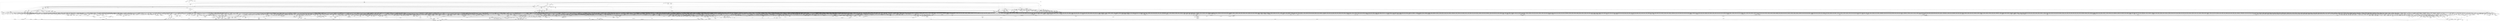 digraph kerncollapsed {
    "may_open_dev" [color="black"];
    "__raw_spin_lock_irqsave_4" [color="black"];
    "proto_memory_pcpu_drain" [color="black"];
    "__kern_my_cpu_offset_78" [color="black"];
    "rcu_start_this_gp" [color="black"];
    "__pi_strlen" [color="black"];
    "data_push_tail" [color="black"];
    "simple_setattr" [color="black"];
    "lockref_mark_dead" [color="black"];
    "min_deadline_cb_propagate" [color="black"];
    "net_eq_idr" [color="black"];
    "__cmpxchg_case_mb_32_6" [color="black"];
    "pcpu_next_md_free_region" [color="black"];
    "strreplace" [color="black"];
    "do_raw_spin_lock_6" [color="black"];
    "thread_group_cputime" [color="black"];
    "do_raw_spin_lock_18" [color="black"];
    "__kern_my_cpu_offset_21" [color="black"];
    "do_raw_spin_lock_8" [color="black"];
    "__cmpxchg_case_mb_32_8" [color="black"];
    "__cmpwait_case_32_3" [color="black"];
    "__list_del_entry_2" [color="black"];
    "__ptrace_link" [color="black"];
    "compound_order" [color="black"];
    "tk_xtime.constprop.0" [color="black"];
    "nd_alloc_stack" [color="black"];
    "bsearch" [color="black"];
    "skb_frag_ref" [color="black"];
    "desc_read" [color="black"];
    "class_raw_spinlock_irqsave_destructor" [color="black"];
    "tlb_remove_table_sync_one" [color="black"];
    "tty_ldisc_open" [color="black"];
    "test_tsk_need_resched" [color="black"];
    "__futex_queue" [color="black"];
    "prepare_to_wait_exclusive" [color="black"];
    "kernfs_next_descendant_post" [color="black"];
    "__raw_spin_lock_54" [color="black"];
    "Indirect call178" [color="black"];
    "mm_trace_rss_stat" [color="black"];
    "__raw_spin_lock_irqsave_11" [color="black"];
    "to_desc" [color="black"];
    "Indirect call65" [color="black"];
    "Indirect call133" [color="black"];
    "put_tree_ref" [color="black"];
    "down_trylock" [color="black"];
    "zone_watermark_ok" [color="black"];
    "lru_deactivate_fn" [color="black"];
    "__cmpxchg_case_mb_32_10" [color="black"];
    "mas_push_node" [color="black"];
    "__raw_spin_lock_28" [color="black"];
    "__percpu_add_case_64_7" [color="black"];
    "try_grab_page" [color="black"];
    "Indirect call159" [color="black"];
    "cpu_mitigations_off" [color="black"];
    "ptrauth_keys_install_user" [color="black"];
    "wakeup_kcompactd" [color="black"];
    "defer_console_output" [color="black"];
    "Indirect call229" [color="black"];
    "__accumulate_pelt_segments" [color="black"];
    "__kern_my_cpu_offset_42" [color="black"];
    "d_lookup" [color="black"];
    "gup_folio_next" [color="black"];
    "irqd_set.isra.0_1" [color="black"];
    "__cmpxchg_case_rel_64" [color="black"];
    "invalid_folio_referenced_vma" [color="black"];
    "do_raw_spin_lock_1" [color="black"];
    "Indirect call161" [color="black"];
    "anon_vma_interval_tree_pre_update_vma" [color="black"];
    "should_failslab" [color="black"];
    "qdisc_maybe_clear_missed" [color="black"];
    "arch_local_irq_restore_3" [color="black"];
    "security_inode_follow_link" [color="black"];
    "__raw_read_lock_irqsave.constprop.0_1" [color="black"];
    "hlist_del_init_4" [color="black"];
    "generic_permission" [color="black"];
    "__cmpxchg_case_acq_64_1" [color="black"];
    "__dev_fwnode" [color="black"];
    "Indirect call102" [color="black"];
    "read_sanitised_ftr_reg" [color="black"];
    "copy_page" [color="black"];
    "get_file.isra.0" [color="black"];
    "__percpu_add_case_64_1" [color="black"];
    "mt_find" [color="black"];
    "page_ref_add" [color="black"];
    "folio_account_cleaned" [color="black"];
    "do_raw_spin_lock_87" [color="black"];
    "__cmpxchg_case_acq_32.constprop.0_1" [color="black"];
    "pcpu_post_unmap_tlb_flush" [color="black"];
    "shrink_lock_dentry" [color="black"];
    "Indirect call39" [color="black"];
    "__cmpxchg_case_acq_32.constprop.0_20" [color="black"];
    "__raw_spin_lock_irqsave_41" [color="black"];
    "Indirect call217" [color="black"];
    "_atomic_dec_and_lock" [color="black"];
    "move_freelist_tail" [color="black"];
    "security_release_secctx" [color="black"];
    "hrtimer_try_to_cancel" [color="black"];
    "number" [color="black"];
    "file_ra_state_init" [color="black"];
    "freezing" [color="black"];
    "do_raw_spin_lock_86" [color="black"];
    "double_unlock_balance" [color="black"];
    "Indirect call107" [color="black"];
    "__kern_my_cpu_offset_15" [color="black"];
    "mapping_unmap_writable" [color="black"];
    "prepend" [color="black"];
    "clear_ti_thread_flag_8" [color="black"];
    "update_load_avg" [color="black"];
    "can_set_direct_map" [color="black"];
    "_prb_commit" [color="black"];
    "__wb_writeout_add" [color="black"];
    "pud_set_huge" [color="black"];
    "rb_insert_color_cached" [color="black"];
    "Indirect call116" [color="black"];
    "Indirect call235" [color="black"];
    "Indirect call98" [color="black"];
    "init_completion" [color="black"];
    "Indirect call32" [color="black"];
    "unlock_mount" [color="black"];
    "irq_disable" [color="black"];
    "do_raw_spin_lock_116" [color="black"];
    "pmd_clear_huge" [color="black"];
    "__ksize" [color="black"];
    "mas_prev" [color="black"];
    "page_try_share_anon_rmap" [color="black"];
    "__raw_spin_unlock_irq_7" [color="black"];
    "aio_nr_sub" [color="black"];
    "do_softirq" [color="black"];
    "Indirect call216" [color="black"];
    "__sk_mem_reclaim" [color="black"];
    "do_raw_spin_lock_73" [color="black"];
    "task_sched_runtime" [color="black"];
    "mas_next" [color="black"];
    "__cmpxchg_case_mb_32_13" [color="black"];
    "oom_badness" [color="black"];
    "__raw_spin_lock_6" [color="black"];
    "__skb_zcopy_downgrade_managed" [color="black"];
    "__raw_spin_lock_19" [color="black"];
    "pageblock_skip_persistent" [color="black"];
    "__anon_vma_interval_tree_augment_rotate" [color="black"];
    "__audit_getname" [color="black"];
    "tlb_gather_mmu_fullmm" [color="black"];
    "can_migrate_task" [color="black"];
    "__cmpxchg_case_acq_32.constprop.0_21" [color="black"];
    "get_cred" [color="black"];
    "mas_wr_node_walk" [color="black"];
    "kernfs_release_file.part.0.isra.0" [color="black"];
    "__audit_inode_child" [color="black"];
    "enqueue_task" [color="black"];
    "radix_tree_tag_get" [color="black"];
    "__raw_spin_lock_irqsave.constprop.0_8" [color="black"];
    "__raw_spin_lock_42" [color="black"];
    "__raw_spin_unlock_irq_17" [color="black"];
    "__rpm_get_callback" [color="black"];
    "futex_q_unlock" [color="black"];
    "graft_tree" [color="black"];
    "__raw_spin_lock_irqsave_21" [color="black"];
    "__raw_spin_lock_irqsave.constprop.0_2" [color="black"];
    "__raise_softirq_irqoff" [color="black"];
    "security_inode_getsecid" [color="black"];
    "task_set_jobctl_pending" [color="black"];
    "dec_rlimit_ucounts" [color="black"];
    "d_set_mounted" [color="black"];
    "mtree_range_walk" [color="black"];
    "prepend_char" [color="black"];
    "Indirect call47" [color="black"];
    "__update_min_deadline" [color="black"];
    "list_splice" [color="black"];
    "memcg_charge_kernel_stack.part.0" [color="black"];
    "io_cancel_cb" [color="black"];
    "link_path_walk" [color="black"];
    "__list_del_entry_1" [color="black"];
    "Indirect call42" [color="black"];
    "cpumask_empty_3" [color="black"];
    "cpu_clock_sample" [color="black"];
    "list_del_init" [color="black"];
    "do_raw_spin_lock_47" [color="black"];
    "vma_fs_can_writeback" [color="black"];
    "__raw_spin_lock_irq_1" [color="black"];
    "d_ancestor" [color="black"];
    "get_task_exe_file" [color="black"];
    "find_busiest_group" [color="black"];
    "addr_to_vb_xa" [color="black"];
    "rcu_accelerate_cbs" [color="black"];
    "osq_unlock" [color="black"];
    "netlink_unlock_table" [color="black"];
    "d_find_any_alias" [color="black"];
    "sibling_imbalance.isra.0" [color="black"];
    "min_deadline_cb_rotate" [color="black"];
    "fatal_signal_pending_1" [color="black"];
    "dcache_clean_pou" [color="black"];
    "clear_ti_thread_flag" [color="black"];
    "wb_stat_error" [color="black"];
    "__kern_my_cpu_offset_25" [color="black"];
    "do_csum" [color="black"];
    "fsnotify_file.isra.0" [color="black"];
    "attach_pid" [color="black"];
    "Indirect call12" [color="black"];
    "kernfs_leftmost_descendant" [color="black"];
    "commit_tree" [color="black"];
    "sve_save_state" [color="black"];
    "__cmpxchg_case_acq_32.constprop.0_6" [color="black"];
    "d_is_dir.isra.0_1" [color="black"];
    "io_poll_remove_entry" [color="black"];
    "audit_mark_compare" [color="black"];
    "__d_lookup_rcu" [color="black"];
    "__mutex_remove_waiter" [color="black"];
    "xa_find" [color="black"];
    "__bitmap_clear" [color="black"];
    "Indirect call9" [color="black"];
    "zone_page_state_snapshot.constprop.0" [color="black"];
    "mas_set_parent.constprop.0" [color="black"];
    "rcu_segcblist_first_pend_cb" [color="black"];
    "__raw_spin_unlock_irq_23" [color="black"];
    "Indirect call198" [color="black"];
    "super_wake" [color="black"];
    "Indirect call145" [color="black"];
    "update_sd_lb_stats" [color="black"];
    "kill_device" [color="black"];
    "set_task_cpu" [color="black"];
    "Indirect call109" [color="black"];
    "check_stable_address_space" [color="black"];
    "__d_instantiate" [color="black"];
    "backing_file_real_path" [color="black"];
    "__rb_insert_augmented" [color="black"];
    "cpu_active" [color="black"];
    "ktime_get_real_seconds" [color="black"];
    "task_clear_jobctl_trapping" [color="black"];
    "folio_pfn" [color="black"];
    "set_area_direct_map" [color="black"];
    "group_close_release" [color="black"];
    "set_pud" [color="black"];
    "llist_del_first" [color="black"];
    "console_trylock" [color="black"];
    "Indirect call2" [color="black"];
    "xas_result" [color="black"];
    "list_del_3" [color="black"];
    "dev_nit_active" [color="black"];
    "page_vma_mapped_walk_done_1" [color="black"];
    "clear_siginfo" [color="black"];
    "fpsimd_save" [color="black"];
    "do_raw_spin_lock_93" [color="black"];
    "auditsc_get_stamp" [color="black"];
    "page_ref_dec_and_test" [color="black"];
    "page_move_anon_rmap" [color="black"];
    "Indirect call77" [color="black"];
    "Indirect call44" [color="black"];
    "allow_direct_reclaim" [color="black"];
    "cpumask_copy_1" [color="black"];
    "__raw_spin_lock_20" [color="black"];
    "node_page_state_add" [color="black"];
    "do_raw_spin_lock_29" [color="black"];
    "folio_size_2" [color="black"];
    "retain_dentry" [color="black"];
    "workingset_activation" [color="black"];
    "__kern_my_cpu_offset_18" [color="black"];
    "__kern_my_cpu_offset_55" [color="black"];
    "futex_hash" [color="black"];
    "xas_not_node" [color="black"];
    "mm_set_has_pinned_flag" [color="black"];
    "signal_pending_state_2" [color="black"];
    "d_revalidate" [color="black"];
    "xas_next_offset" [color="black"];
    "Indirect call106" [color="black"];
    "Indirect call17" [color="black"];
    "__irq_put_desc_unlock" [color="black"];
    "mode_strip_sgid" [color="black"];
    "__rb_change_child.constprop.0" [color="black"];
    "active_load_balance_cpu_stop" [color="black"];
    "cpu_online" [color="black"];
    "prepare_alloc_pages.constprop.0" [color="black"];
    "groups_search" [color="black"];
    "lockref_put_or_lock" [color="black"];
    "Indirect call7" [color="black"];
    "lookup_mnt" [color="black"];
    "dev_driver_string" [color="black"];
    "__hlist_del" [color="black"];
    "folio_evictable_1" [color="black"];
    "io_put_kbuf_comp.isra.0" [color="black"];
    "set_root_1" [color="black"];
    "make_vfsgid" [color="black"];
    "try_check_zero" [color="black"];
    "iov_iter_revert" [color="black"];
    "parent_len" [color="black"];
    "vma_interval_tree_augment_rotate" [color="black"];
    "Indirect call69" [color="black"];
    "prb_first_valid_seq" [color="black"];
    "fsnotify" [color="black"];
    "cpu_clock_sample_group" [color="black"];
    "wakeup_source_deactivate" [color="black"];
    "__list_del_entry" [color="black"];
    "__kern_my_cpu_offset_17" [color="black"];
    "__put_cpu_fpsimd_context" [color="black"];
    "find_suitable_fallback" [color="black"];
    "__raw_spin_lock_irqsave_23" [color="black"];
    "virt_to_folio" [color="black"];
    "Indirect call75" [color="black"];
    "__percpu_add_case_32_2" [color="black"];
    "count_mounts" [color="black"];
    "do_raw_spin_lock_25" [color="black"];
    "update_pm_runtime_accounting" [color="black"];
    "__raw_spin_lock.constprop.0_2" [color="black"];
    "sock_rfree" [color="black"];
    "__raw_spin_lock_irqsave.constprop.0_3" [color="black"];
    "timerqueue_del" [color="black"];
    "task_participate_group_stop" [color="black"];
    "page_ref_inc_1" [color="black"];
    "arch_local_irq_enable_2" [color="black"];
    "vm_unacct_memory_1" [color="black"];
    "inode_to_bdi" [color="black"];
    "percpu_ref_get_many.constprop.0" [color="black"];
    "lru_move_tail_fn" [color="black"];
    "pagefault_enable" [color="black"];
    "mte_parent_slot" [color="black"];
    "rcu_seq_end_1" [color="black"];
    "find_next_bit.constprop.0_21" [color="black"];
    "synchronize_rcu.part.0" [color="black"];
    "io_poll_get_ownership" [color="black"];
    "fpsimd_save_state" [color="black"];
    "do_raw_spin_lock_23" [color="black"];
    "__raw_spin_lock_52" [color="black"];
    "sock_rmem_free" [color="black"];
    "lock_hrtimer_base" [color="black"];
    "list_del_init_2" [color="black"];
    "update_sctlr_el1" [color="black"];
    "do_raw_spin_lock_31" [color="black"];
    "Indirect call190" [color="black"];
    "flush_signal_handlers" [color="black"];
    "irq_domain_activate_irq" [color="black"];
    "is_vmalloc_addr" [color="black"];
    "tag_clear" [color="black"];
    "xas_clear_mark" [color="black"];
    "do_raw_spin_lock_26" [color="black"];
    "zone_reclaimable_pages" [color="black"];
    "collect_posix_cputimers" [color="black"];
    "PageMovable" [color="black"];
    "timerqueue_add" [color="black"];
    "security_file_open" [color="black"];
    "Indirect call233" [color="black"];
    "irq_work_claim" [color="black"];
    "__d_lookup" [color="black"];
    "compound_order_1" [color="black"];
    "tlb_flush_mmu_tlbonly_1" [color="black"];
    "first_zones_zonelist" [color="black"];
    "percpu_down_read_1" [color="black"];
    "__raw_spin_lock_15" [color="black"];
    "mas_set_split_parent.isra.0" [color="black"];
    "__set_task_comm" [color="black"];
    "try_to_unlazy_next" [color="black"];
    "dl_bw_cpus" [color="black"];
    "Indirect call163" [color="black"];
    "signal_pending_11" [color="black"];
    "posix_cpu_timers_exit" [color="black"];
    "queued_read_lock.constprop.0" [color="black"];
    "Indirect call189" [color="black"];
    "update_cfs_rq_load_avg.isra.0" [color="black"];
    "rcu_segcblist_ready_cbs" [color="black"];
    "get_cred_1" [color="black"];
    "move_freepages_block" [color="black"];
    "mas_push_data" [color="black"];
    "mast_split_data" [color="black"];
    "Indirect call128" [color="black"];
    "activate_task" [color="black"];
    "__srcu_read_unlock" [color="black"];
    "Indirect call157" [color="black"];
    "vfs_tmpfile" [color="black"];
    "cpu_online_1" [color="black"];
    "_compound_head_13" [color="black"];
    "Indirect call223" [color="black"];
    "do_raw_spin_lock_15" [color="black"];
    "find_first_bit_6" [color="black"];
    "rt_mutex_init_proxy_locked" [color="black"];
    "exit_oom_victim" [color="black"];
    "__raw_spin_unlock_irqrestore_8" [color="black"];
    "current_umask" [color="black"];
    "copy_from_kernel_nofault_allowed" [color="black"];
    "Indirect call188" [color="black"];
    "do_raw_spin_lock_27" [color="black"];
    "__raw_spin_unlock_irqrestore_9" [color="black"];
    "handle_dots" [color="black"];
    "__wake_up_common" [color="black"];
    "prb_read_valid" [color="black"];
    "hrtimer_start_expires" [color="black"];
    "getname" [color="black"];
    "list_del_1" [color="black"];
    "touch_mnt_namespace" [color="black"];
    "audit_rate_check.part.0" [color="black"];
    "__clear_open_fd" [color="black"];
    "send_sig" [color="black"];
    "_compound_head" [color="black"];
    "_atomic_dec_and_lock_irqsave" [color="black"];
    "prep_compound_page" [color="black"];
    "fpsimd_preserve_current_state" [color="black"];
    "_get_random_bytes" [color="black"];
    "put_link" [color="black"];
    "__raw_spin_unlock_irq_45" [color="black"];
    "security_inode_need_killpriv" [color="black"];
    "Indirect call212" [color="black"];
    "get_mm_exe_file" [color="black"];
    "__raw_spin_lock_24" [color="black"];
    "Indirect call20" [color="black"];
    "ktime_get_with_offset" [color="black"];
    "pm_qos_update_flags" [color="black"];
    "__srcu_read_lock" [color="black"];
    "Indirect call16" [color="black"];
    "Indirect call60" [color="black"];
    "__bitmap_weight" [color="black"];
    "get_file_1" [color="black"];
    "do_raw_spin_lock_10" [color="black"];
    "init_multi_vma_prep" [color="black"];
    "rcu_poll_gp_seq_start" [color="black"];
    "__dl_add" [color="black"];
    "dev_bus_name" [color="black"];
    "idr_find" [color="black"];
    "inode_io_list_move_locked" [color="black"];
    "to_kthread" [color="black"];
    "select_collect2" [color="black"];
    "irq_enable" [color="black"];
    "rcu_segcblist_add_len" [color="black"];
    "__kern_my_cpu_offset_38" [color="black"];
    "__set_fixmap" [color="black"];
    "mas_store_prealloc.part.0" [color="black"];
    "test_ti_thread_flag_19" [color="black"];
    "vma_is_secretmem" [color="black"];
    "kmalloc_slab" [color="black"];
    "skb_header_pointer_2" [color="black"];
    "do_raw_spin_lock_5" [color="black"];
    "find_last_bit" [color="black"];
    "try_to_unmap_flush" [color="black"];
    "ihold" [color="black"];
    "rcu_gpnum_ovf" [color="black"];
    "test_and_set_bit_lock.constprop.0" [color="black"];
    "tty_termios_baud_rate" [color="black"];
    "xas_set_offset" [color="black"];
    "__raw_spin_unlock_irq_3" [color="black"];
    "dl_rq_of_se" [color="black"];
    "access_ok_2" [color="black"];
    "__mod_timer" [color="black"];
    "find_next_bit.constprop.0_14" [color="black"];
    "do_raw_spin_lock_58" [color="black"];
    "__raw_spin_lock_16" [color="black"];
    "strcpy" [color="black"];
    "is_migration_entry" [color="black"];
    "avg_vruntime" [color="black"];
    "do_raw_spin_lock_118" [color="black"];
    "__percpu_add_case_32_3" [color="black"];
    "pte_to_swp_entry" [color="black"];
    "xas_next_entry" [color="black"];
    "rcu_advance_cbs" [color="black"];
    "skb_flow_get_icmp_tci" [color="black"];
    "audit_dummy_context" [color="black"];
    "update_rt_rq_load_avg" [color="black"];
    "folio_trylock_flag" [color="black"];
    "count_vm_event_2" [color="black"];
    "arch_local_irq_save" [color="black"];
    "__cmpxchg_case_acq_32.constprop.0_7" [color="black"];
    "Indirect call181" [color="black"];
    "llist_reverse_order" [color="black"];
    "__rb_rotate_set_parents" [color="black"];
    "handle_lookup_down" [color="black"];
    "Indirect call88" [color="black"];
    "find_vma_prev" [color="black"];
    "__raw_spin_lock_irqsave_25" [color="black"];
    "check_vma_flags" [color="black"];
    "Indirect call50" [color="black"];
    "free_vmap_area_rb_augment_cb_propagate" [color="black"];
    "do_raw_spin_lock_17" [color="black"];
    "dev_xmit_recursion_inc" [color="black"];
    "vma_iter_config" [color="black"];
    "path_is_under" [color="black"];
    "path_openat" [color="black"];
    "__raw_spin_unlock_irqrestore_38" [color="black"];
    "Indirect call6" [color="black"];
    "console_srcu_read_lock" [color="black"];
    "filemap_release_folio" [color="black"];
    "radix_tree_load_root" [color="black"];
    "__raw_spin_lock" [color="black"];
    "__raw_spin_lock_bh.constprop.0_5" [color="black"];
    "hlist_del_init_2" [color="black"];
    "cpumask_and.isra.0_3" [color="black"];
    "fprop_fraction_percpu" [color="black"];
    "Indirect call173" [color="black"];
    "__kern_my_cpu_offset_71" [color="black"];
    "__wake_up_locked_key_bookmark" [color="black"];
    "__raw_spin_lock_irq_18" [color="black"];
    "audit_uid_comparator" [color="black"];
    "futex_hb_waiters_dec" [color="black"];
    "do_raw_spin_lock_61" [color="black"];
    "Indirect call140" [color="black"];
    "Indirect call108" [color="black"];
    "_find_first_zero_bit" [color="black"];
    "_compound_head_1" [color="black"];
    "__page_dup_rmap.constprop.0" [color="black"];
    "sk_memory_allocated_sub" [color="black"];
    "sched_asym_prefer" [color="black"];
    "lockref_get_not_zero" [color="black"];
    "__cmpxchg_case_acq_32_1" [color="black"];
    "next_zone" [color="black"];
    "__raw_spin_lock_3" [color="black"];
    "fsnotify_name.isra.0" [color="black"];
    "fsnotify_first_mark" [color="black"];
    "__futex_unqueue" [color="black"];
    "dequeue_load_avg" [color="black"];
    "ptep_set_access_flags" [color="black"];
    "____core____" [color="kernel"];
    "__pick_first_entity" [color="black"];
    "first_zones_zonelist_1" [color="black"];
    "extfrag_for_order" [color="black"];
    "task_get_vl" [color="black"];
    "mte_sync_tags" [color="black"];
    "Indirect call180" [color="black"];
    "_find_last_bit" [color="black"];
    "update_misfit_status" [color="black"];
    "signal_pending" [color="black"];
    "__printk_cpu_sync_try_get" [color="black"];
    "__raw_spin_lock_irq_4" [color="black"];
    "qdisc_qstats_cpu_backlog_dec" [color="black"];
    "srcu_get_delay.isra.0" [color="black"];
    "find_vma" [color="black"];
    "__get_cpu_fpsimd_context" [color="black"];
    "__mnt_drop_write" [color="black"];
    "test_ti_thread_flag_1" [color="black"];
    "Indirect call149" [color="black"];
    "__raw_spin_unlock_irqrestore_17" [color="black"];
    "set_tsk_need_resched" [color="black"];
    "Indirect call63" [color="black"];
    "vma_needs_dirty_tracking" [color="black"];
    "__raw_spin_unlock_irqrestore_3" [color="black"];
    "__percpu_add_case_32_13" [color="black"];
    "zone_watermark_fast.constprop.0" [color="black"];
    "tlb_flush_mmu_tlbonly" [color="black"];
    "copy_fd_bitmaps" [color="black"];
    "tty_ldisc_close" [color="black"];
    "set_next_task" [color="black"];
    "local_cpu_stop" [color="black"];
    "d_flags_for_inode" [color="black"];
    "io_cancel_task_cb" [color="black"];
    "mas_wr_store_setup" [color="black"];
    "__try_to_del_timer_sync" [color="black"];
    "sk_mem_reclaim" [color="black"];
    "hrtimer_start_range_ns" [color="black"];
    "__raw_spin_unlock_irqrestore_10" [color="black"];
    "Indirect call66" [color="black"];
    "Indirect call168" [color="black"];
    "Indirect call85" [color="black"];
    "mas_ascend" [color="black"];
    "add_wait_queue" [color="black"];
    "xas_init_marks" [color="black"];
    "__sk_mem_reduce_allocated" [color="black"];
    "freezing_slow_path" [color="black"];
    "__legitimize_path" [color="black"];
    "do_raw_spin_lock.constprop.0_10" [color="black"];
    "__raw_spin_unlock_irqrestore_5" [color="black"];
    "next_signal" [color="black"];
    "__peernet2id" [color="black"];
    "Indirect call237" [color="black"];
    "do_raw_spin_lock_36" [color="black"];
    "Indirect call131" [color="black"];
    "get_ldops" [color="black"];
    "task_sigpending_1" [color="black"];
    "folio_total_mapcount" [color="black"];
    "irq_chip_retrigger_hierarchy" [color="black"];
    "rt_mutex_setprio" [color="black"];
    "mte_copy_page_tags" [color="black"];
    "mutex_can_spin_on_owner" [color="black"];
    "pagetable_pte_dtor" [color="black"];
    "mnt_get_count" [color="black"];
    "device_links_read_unlock" [color="black"];
    "hrtimer_sleeper_start_expires" [color="black"];
    "vmf_pte_changed" [color="black"];
    "folio_nr_pages_4" [color="black"];
    "finish_wait" [color="black"];
    "__reset_isolation_pfn" [color="black"];
    "do_softirq_own_stack" [color="black"];
    "skb_queue_tail" [color="black"];
    "__percpu_add_case_32_15" [color="black"];
    "_find_next_and_bit" [color="black"];
    "__raw_spin_unlock_irq_43" [color="black"];
    "move_queued_task.constprop.0" [color="black"];
    "mast_fill_bnode" [color="black"];
    "clear_page" [color="black"];
    "__kern_my_cpu_offset_53" [color="black"];
    "legitimize_root" [color="black"];
    "__percpu_add_case_64_3" [color="black"];
    "__skb_dequeue_3" [color="black"];
    "__fprop_add_percpu_max" [color="black"];
    "test_and_set_ti_thread_flag_1" [color="black"];
    "__hrtimer_get_next_event" [color="black"];
    "__preempt_count_add.constprop.0_1" [color="black"];
    "rcu_segcblist_enqueue" [color="black"];
    "sb_clear_inode_writeback" [color="black"];
    "check_zeroed_user" [color="black"];
    "__raw_spin_lock_irq_41" [color="black"];
    "xa_mk_value" [color="black"];
    "pmd_set_huge" [color="black"];
    "sched_post_fork" [color="black"];
    "find_unlink_vmap_area" [color="black"];
    "get_work_pool" [color="black"];
    "__cmpxchg_case_mb_32_4" [color="black"];
    "task_clear_jobctl_pending" [color="black"];
    "__audit_uring_entry" [color="black"];
    "mntget" [color="black"];
    "kmap_local_page" [color="black"];
    "__kern_my_cpu_offset_6" [color="black"];
    "page_ref_dec_and_test_1" [color="black"];
    "find_first_bit_1" [color="black"];
    "__nr_to_section" [color="black"];
    "__irq_domain_deactivate_irq" [color="black"];
    "may_open" [color="black"];
    "count_vm_event" [color="black"];
    "__wake_up_klogd.part.0" [color="black"];
    "do_raw_spin_lock_28" [color="black"];
    "mte_destroy_descend.constprop.0" [color="black"];
    "__sw_hweight32" [color="black"];
    "__printk_cpu_sync_put" [color="black"];
    "lockref_put_return" [color="black"];
    "arch_get_random_longs" [color="black"];
    "__raw_spin_unlock_irq_37" [color="black"];
    "mas_state_walk" [color="black"];
    "ktime_get_mono_fast_ns" [color="black"];
    "__audit_reusename" [color="black"];
    "wb_stat_mod" [color="black"];
    "kick_process" [color="black"];
    "vma_interval_tree_augment_propagate" [color="black"];
    "decay_load" [color="black"];
    "skb_cloned" [color="black"];
    "Indirect call176" [color="black"];
    "percpu_ref_put_many" [color="black"];
    "fpsimd_thread_switch" [color="black"];
    "__raw_spin_lock_34" [color="black"];
    "__set_task_special" [color="black"];
    "__raw_spin_unlock_irqrestore_29" [color="black"];
    "try_to_unmap_flush_dirty" [color="black"];
    "security_audit_rule_match" [color="black"];
    "task_active_pid_ns" [color="black"];
    "efi_reboot" [color="black"];
    "anon_vma_interval_tree_iter_first" [color="black"];
    "do_raw_spin_lock.constprop.0_11" [color="black"];
    "__kern_my_cpu_offset_62" [color="black"];
    "files_lookup_fd_raw" [color="black"];
    "rb_erase" [color="black"];
    "__printk_safe_enter" [color="black"];
    "kmsg_dump" [color="black"];
    "set_next_entity" [color="black"];
    "__raw_spin_trylock_3" [color="black"];
    "page_ref_inc" [color="black"];
    "audit_string_contains_control" [color="black"];
    "clear_ti_thread_flag_4" [color="black"];
    "Indirect call55" [color="black"];
    "tsk_fork_get_node" [color="black"];
    "Indirect call136" [color="black"];
    "workingset_update_node" [color="black"];
    "__task_pid_nr_ns" [color="black"];
    "current_is_kswapd" [color="black"];
    "vmalloc_to_page" [color="black"];
    "Indirect call150" [color="black"];
    "ma_data_end" [color="black"];
    "Indirect call3" [color="black"];
    "get_random_bytes" [color="black"];
    "fsnotify_create" [color="black"];
    "rt_mutex_proxy_unlock" [color="black"];
    "Indirect call59" [color="black"];
    "list_del_2" [color="black"];
    "__iget" [color="black"];
    "Indirect call81" [color="black"];
    "pcpu_block_update_hint_alloc" [color="black"];
    "online_section_nr" [color="black"];
    "list_splice_tail_init" [color="black"];
    "percpu_counter_set" [color="black"];
    "arch_teardown_dma_ops" [color="black"];
    "tty_driver_name" [color="black"];
    "mte_update_sctlr_user" [color="black"];
    "__xchg_case_mb_32.constprop.0" [color="black"];
    "do_add_mount" [color="black"];
    "__cmpxchg_case_mb_32.constprop.0" [color="black"];
    "dentry_string_cmp" [color="black"];
    "mnt_add_count" [color="black"];
    "__raw_spin_lock_43" [color="black"];
    "__raw_spin_lock_63" [color="black"];
    "__next_zones_zonelist" [color="black"];
    "Indirect call94" [color="black"];
    "rt_mutex_futex_trylock" [color="black"];
    "mas_safe_pivot" [color="black"];
    "__kern_my_cpu_offset_133" [color="black"];
    "mte_set_pivot" [color="black"];
    "Indirect call193" [color="black"];
    "Indirect call49" [color="black"];
    "__init_rwsem" [color="black"];
    "pcpu_init_md_blocks" [color="black"];
    "Indirect call139" [color="black"];
    "add_mm_rss_vec" [color="black"];
    "xas_load" [color="black"];
    "__wake_up_pollfree" [color="black"];
    "Indirect call135" [color="black"];
    "d_lookup_done" [color="black"];
    "Indirect call46" [color="black"];
    "do_raw_spin_lock.constprop.0_3" [color="black"];
    "__raw_write_lock.constprop.0_1" [color="black"];
    "flush_tlb_kernel_range" [color="black"];
    "Indirect call238" [color="black"];
    "arch_local_irq_save_3" [color="black"];
    "propagate_mnt" [color="black"];
    "Indirect call132" [color="black"];
    "pfn_valid_1" [color="black"];
    "__mnt_want_write" [color="black"];
    "io_get_cqe_overflow" [color="black"];
    "xa_is_node" [color="black"];
    "Indirect call129" [color="black"];
    "arm64_kernel_unmapped_at_el0_3" [color="black"];
    "do_raw_spin_lock_3" [color="black"];
    "update_curr" [color="black"];
    "netlink_overrun" [color="black"];
    "arm64_kernel_unmapped_at_el0_2" [color="black"];
    "prepare_to_swait_event" [color="black"];
    "audit_inode_child" [color="black"];
    "do_raw_spin_lock_12" [color="black"];
    "netdev_start_xmit" [color="black"];
    "__kern_my_cpu_offset_74" [color="black"];
    "touch_atime" [color="black"];
    "cpumask_next_and" [color="black"];
    "lowest_in_progress" [color="black"];
    "vma_interval_tree_iter_next" [color="black"];
    "radix_tree_iter_tag_clear" [color="black"];
    "sub_rq_bw.isra.0" [color="black"];
    "cpupri_set" [color="black"];
    "__raw_spin_unlock_irq_4" [color="black"];
    "fsuidgid_has_mapping.isra.0" [color="black"];
    "pick_next_task_idle" [color="black"];
    "vma_interval_tree_insert" [color="black"];
    "pm_ops_is_empty" [color="black"];
    "__raw_write_lock_irq.constprop.0" [color="black"];
    "prepare_to_wait" [color="black"];
    "extract_entropy.constprop.0" [color="black"];
    "security_file_truncate" [color="black"];
    "Indirect call202" [color="black"];
    "cpumask_first_and" [color="black"];
    "build_open_flags" [color="black"];
    "getname_flags" [color="black"];
    "mmgrab_2" [color="black"];
    "__raw_spin_lock_irq.constprop.0_2" [color="black"];
    "__xchg_case_mb_64.constprop.0_2" [color="black"];
    "__raw_spin_lock_irqsave_6" [color="black"];
    "sched_clock_noinstr" [color="black"];
    "skip_atoi" [color="black"];
    "find_next_bit_15" [color="black"];
    "lru_note_cost_refault" [color="black"];
    "__raw_spin_lock_5" [color="black"];
    "get_write_access" [color="black"];
    "list_del_init_5" [color="black"];
    "mas_bulk_rebalance" [color="black"];
    "put_prev_task" [color="black"];
    "io_wq_get_acct" [color="black"];
    "__bitmap_subset" [color="black"];
    "__raw_read_lock.constprop.0_5" [color="black"];
    "wb_io_lists_populated" [color="black"];
    "xas_find_conflict" [color="black"];
    "__percpu_add_case_64_2" [color="black"];
    "kthread_should_stop" [color="black"];
    "fragmentation_index" [color="black"];
    "io_fill_cqe_aux" [color="black"];
    "calc_wheel_index" [color="black"];
    "detach_entity_load_avg" [color="black"];
    "inode_maybe_inc_iversion" [color="black"];
    "folio_trylock_4" [color="black"];
    "rcu_gp_is_normal" [color="black"];
    "is_subdir" [color="black"];
    "vma_interval_tree_remove" [color="black"];
    "set_task_reclaim_state" [color="black"];
    "set_kpti_asid_bits" [color="black"];
    "__disable_irq" [color="black"];
    "mte_update_gcr_excl.isra.0" [color="black"];
    "sched_ttwu_pending" [color="black"];
    "__raw_spin_trylock_5" [color="black"];
    "test_ti_thread_flag_10" [color="black"];
    "__wake_up_locked_key" [color="black"];
    "raw_spin_rq_lock" [color="black"];
    "Indirect call124" [color="black"];
    "__raw_spin_lock_irqsave_19" [color="black"];
    "io_prep_async_link" [color="black"];
    "recalc_sigpending" [color="black"];
    "__pi_strcmp" [color="black"];
    "filemap_check_errors" [color="black"];
    "__cmpxchg_case_mb_32_3" [color="black"];
    "queued_read_lock_slowpath" [color="black"];
    "purge_fragmented_block" [color="black"];
    "pud_clear_huge" [color="black"];
    "mte_zero_clear_page_tags" [color="black"];
    "strnlen" [color="black"];
    "__cmpxchg_case_acq_32.constprop.0_4" [color="black"];
    "Indirect call183" [color="black"];
    "first_online_pgdat" [color="black"];
    "req_set_fail_3" [color="black"];
    "clear_bit_unlock.constprop.0" [color="black"];
    "audit_dummy_context_1" [color="black"];
    "__wb_calc_thresh" [color="black"];
    "peernet2id" [color="black"];
    "list_move_tail" [color="black"];
    "slab_want_init_on_alloc" [color="black"];
    "cd_forget" [color="black"];
    "pm_runtime_deactivate_timer" [color="black"];
    "global_dirtyable_memory" [color="black"];
    "__kern_my_cpu_offset_61" [color="black"];
    "__pm_relax" [color="black"];
    "invalid_migration_vma" [color="black"];
    "vm_stat_account" [color="black"];
    "is_posix_acl_xattr" [color="black"];
    "Indirect call62" [color="black"];
    "arch_local_irq_save_8" [color="black"];
    "io_acct_cancel_pending_work" [color="black"];
    "__raw_spin_lock_irqsave_18" [color="black"];
    "__raw_spin_lock_irq_20" [color="black"];
    "Indirect call115" [color="black"];
    "tick_get_broadcast_mask" [color="black"];
    "expand" [color="black"];
    "__raw_spin_lock_irq_26" [color="black"];
    "fatal_signal_pending_4" [color="black"];
    "__raw_spin_lock_irq_7" [color="black"];
    "copy_user_highpage" [color="black"];
    "_raw_spin_rq_lock_irqsave" [color="black"];
    "ma_pivots" [color="black"];
    "inode_cgwb_move_to_attached" [color="black"];
    "path_get" [color="black"];
    "xas_set_order.part.0" [color="black"];
    "attach_recursive_mnt" [color="black"];
    "remove_wait_queue" [color="black"];
    "__count_vm_events_3" [color="black"];
    "irqd_irq_disabled.isra.0" [color="black"];
    "__timer_delete_sync" [color="black"];
    "mas_prev_range" [color="black"];
    "kernfs_should_drain_open_files" [color="black"];
    "fatal_signal_pending_6" [color="black"];
    "Indirect call210" [color="black"];
    "futex_cmpxchg_value_locked" [color="black"];
    "from_vfsuid" [color="black"];
    "__raw_spin_unlock_irqrestore_37" [color="black"];
    "mnt_get_writers" [color="black"];
    "skb_has_frag_list" [color="black"];
    "do_raw_spin_lock_50" [color="black"];
    "propagation_next" [color="black"];
    "wake_up_var" [color="black"];
    "local_bh_disable" [color="black"];
    "notify_change" [color="black"];
    "__skb_checksum" [color="black"];
    "xa_err" [color="black"];
    "radix_tree_lookup" [color="black"];
    "Indirect call154" [color="black"];
    "timerqueue_iterate_next" [color="black"];
    "__raw_spin_lock_irqsave_44" [color="black"];
    "rcu_inkernel_boot_has_ended" [color="black"];
    "__update_load_avg_se" [color="black"];
    "lru_add_fn" [color="black"];
    "do_raw_spin_lock_67" [color="black"];
    "get_next_ino" [color="black"];
    "mas_new_ma_node" [color="black"];
    "do_raw_spin_lock_38" [color="black"];
    "set_cpu_online" [color="black"];
    "rcu_seq_start" [color="black"];
    "hlist_bl_unlock" [color="black"];
    "jiffies_to_usecs" [color="black"];
    "dput_to_list" [color="black"];
    "__tlb_reset_range" [color="black"];
    "mnt_drop_write" [color="black"];
    "pm_runtime_get_noresume" [color="black"];
    "plist_add" [color="black"];
    "__raw_spin_lock_30" [color="black"];
    "HAS_UNMAPPED_ID" [color="black"];
    "mnt_dec_writers" [color="black"];
    "__raw_spin_lock_irqsave_39" [color="black"];
    "qdisc_qstats_cpu_qlen_inc" [color="black"];
    "find_next_bit_13" [color="black"];
    "Indirect call169" [color="black"];
    "__raw_spin_unlock_irq.constprop.0_2" [color="black"];
    "__raw_spin_unlock_irqrestore_4" [color="black"];
    "Indirect call203" [color="black"];
    "__raw_write_unlock_irq_5" [color="black"];
    "_compound_head_5" [color="black"];
    "mmgrab_1" [color="black"];
    "__raw_spin_unlock_irq_5" [color="black"];
    "__cmpwait_case_32_2" [color="black"];
    "__percpu_add_case_32_21" [color="black"];
    "Indirect call196" [color="black"];
    "Indirect call224" [color="black"];
    "security_task_kill" [color="black"];
    "move_linked_works" [color="black"];
    "mas_leaf_set_meta" [color="black"];
    "Indirect call61" [color="black"];
    "__cmpxchg_case_rel_32" [color="black"];
    "Indirect call114" [color="black"];
    "cpumask_next.constprop.0" [color="black"];
    "set_tlb_ubc_flush_pending" [color="black"];
    "mas_next_sibling" [color="black"];
    "folio_evictable" [color="black"];
    "lookup_mountpoint" [color="black"];
    "__percpu_add_case_32_8" [color="black"];
    "____do_softirq" [color="black"];
    "fast_dput" [color="black"];
    "find_next_bit_6" [color="black"];
    "Indirect call164" [color="black"];
    "__udelay" [color="black"];
    "Indirect call170" [color="black"];
    "ma_dead_node" [color="black"];
    "__xa_clear_mark" [color="black"];
    "lock_mount_hash" [color="black"];
    "Indirect call43" [color="black"];
    "__raw_spin_unlock_irqrestore_6" [color="black"];
    "wq_worker_running" [color="black"];
    "mas_rewalk_if_dead" [color="black"];
    "Indirect call232" [color="black"];
    "arch_local_irq_save_1" [color="black"];
    "_prb_read_valid" [color="black"];
    "set_secondary_fwnode" [color="black"];
    "resched_curr" [color="black"];
    "Indirect call171" [color="black"];
    "__fprop_add_percpu" [color="black"];
    "prb_next_seq" [color="black"];
    "__mnt_want_write_file" [color="black"];
    "prb_commit" [color="black"];
    "mas_mab_cp" [color="black"];
    "__raw_spin_lock_49" [color="black"];
    "__raw_spin_unlock_irqrestore_1" [color="black"];
    "fd_install" [color="black"];
    "folio_anon_vma" [color="black"];
    "cpumask_weight" [color="black"];
    "arch_stack_walk" [color="black"];
    "path_init" [color="black"];
    "Indirect call28" [color="black"];
    "is_cpu_allowed" [color="black"];
    "__cmpxchg_case_acq_32.constprop.0_2" [color="black"];
    "__raw_read_unlock.constprop.0_2" [color="black"];
    "mas_safe_min" [color="black"];
    "__raw_spin_unlock_irqrestore_11" [color="black"];
    "unhash_mnt" [color="black"];
    "do_raw_spin_lock_13" [color="black"];
    "__mutex_add_waiter" [color="black"];
    "call_function_single_prep_ipi" [color="black"];
    "Indirect call112" [color="black"];
    "pmd_offset.isra.0" [color="black"];
    "Indirect call87" [color="black"];
    "mab_no_null_split" [color="black"];
    "mas_is_err" [color="black"];
    "Indirect call148" [color="black"];
    "ttwu_do_activate.constprop.0" [color="black"];
    "_find_next_bit" [color="black"];
    "siginfo_layout" [color="black"];
    "security_d_instantiate" [color="black"];
    "cpumask_any_distribute" [color="black"];
    "__kern_my_cpu_offset_67" [color="black"];
    "__raw_spin_unlock_irq_36" [color="black"];
    "console_verbose" [color="black"];
    "Indirect call113" [color="black"];
    "tick_get_device" [color="black"];
    "task_work_cancel_match" [color="black"];
    "osq_wait_next" [color="black"];
    "__flush_tlb_page_nosync" [color="black"];
    "strncmp" [color="black"];
    "capable_wrt_inode_uidgid" [color="black"];
    "num_other_online_cpus" [color="black"];
    "__kern_my_cpu_offset_27" [color="black"];
    "__task_will_free_mem" [color="black"];
    "tlb_flush_1" [color="black"];
    "attach_entity_load_avg" [color="black"];
    "__raw_spin_lock_62" [color="black"];
    "do_raw_spin_lock_64" [color="black"];
    "convert_prio" [color="black"];
    "__zone_watermark_ok" [color="black"];
    "__printk_safe_exit" [color="black"];
    "io_cancel_req_match" [color="black"];
    "__isolate_free_page" [color="black"];
    "__raw_spin_lock_irq_43" [color="black"];
    "maybe_mkwrite.isra.0" [color="black"];
    "Indirect call226" [color="black"];
    "rpm_check_suspend_allowed" [color="black"];
    "need_mlock_drain" [color="black"];
    "dentry_needs_remove_privs" [color="black"];
    "Indirect call76" [color="black"];
    "find_lock_later_rq" [color="black"];
    "__mod_zone_page_state" [color="black"];
    "dl_bw_of" [color="black"];
    "Indirect call83" [color="black"];
    "__clear_close_on_exec.isra.0" [color="black"];
    "__cmpxchg_case_64" [color="black"];
    "virt_to_slab" [color="black"];
    "space_used" [color="black"];
    "atomic_notifier_call_chain" [color="black"];
    "clear_ti_thread_flag_6" [color="black"];
    "fsnotify_connector_sb" [color="black"];
    "idr_for_each" [color="black"];
    "rb_erase_cached.isra.0" [color="black"];
    "count_vm_event_1" [color="black"];
    "pcpu_size_to_slot" [color="black"];
    "percpu_ref_noop_confirm_switch" [color="black"];
    "get_state_synchronize_rcu_full" [color="black"];
    "kmap_atomic_1" [color="black"];
    "pagefault_enable_2" [color="black"];
    "audit_copy_inode" [color="black"];
    "__smp_call_single_queue" [color="black"];
    "wb_update_bandwidth" [color="black"];
    "mod_zone_page_state" [color="black"];
    "privileged_wrt_inode_uidgid" [color="black"];
    "__raw_spin_trylock_1" [color="black"];
    "update_rq_clock" [color="black"];
    "__update_load_avg_cfs_rq" [color="black"];
    "Indirect call151" [color="black"];
    "irq_get_irq_data" [color="black"];
    "add_nr_running" [color="black"];
    "get_group_info.isra.0" [color="black"];
    "find_next_bit.constprop.0_11" [color="black"];
    "__cmpxchg_case_mb_64_7" [color="black"];
    "mapping_shrinkable" [color="black"];
    "lru_deactivate_file_fn" [color="black"];
    "do_raw_spin_lock_99" [color="black"];
    "flush_tlb_mm_1" [color="black"];
    "Indirect call185" [color="black"];
    "folio_try_get_rcu" [color="black"];
    "__traverse_mounts" [color="black"];
    "Indirect call213" [color="black"];
    "lockref_get" [color="black"];
    "__raw_spin_lock_64" [color="black"];
    "pwq_activate_inactive_work" [color="black"];
    "__arch_copy_from_user" [color="black"];
    "cpu_util.constprop.0" [color="black"];
    "find_next_and_bit.constprop.0" [color="black"];
    "xas_start" [color="black"];
    "xas_retry" [color="black"];
    "Indirect call24" [color="black"];
    "Indirect call18" [color="black"];
    "inactive_is_low.constprop.0" [color="black"];
    "cleanup_group_ids" [color="black"];
    "__kern_my_cpu_offset_23" [color="black"];
    "mas_pop_node" [color="black"];
    "cpu_switch_to" [color="black"];
    "__percpu_add_case_64.constprop.0" [color="black"];
    "search_cmp_ftr_reg" [color="black"];
    "__d_lookup_rcu_op_compare" [color="black"];
    "__raw_read_unlock.constprop.0" [color="black"];
    "__cmpxchg_case_mb_64" [color="black"];
    "__cmpxchg_case_acq_32.constprop.0_14" [color="black"];
    "skb_orphan_1" [color="black"];
    "pte_to_swp_entry_2" [color="black"];
    "rseq_migrate" [color="black"];
    "Indirect call97" [color="black"];
    "__raw_spin_unlock_irqrestore_33" [color="black"];
    "do_raw_spin_lock_14" [color="black"];
    "__find_vmap_area.constprop.0" [color="black"];
    "__percpu_add_case_64" [color="black"];
    "io_acct_run_queue" [color="black"];
    "find_next_bit_7" [color="black"];
    "prb_final_commit" [color="black"];
    "do_raw_spin_lock_48" [color="black"];
    "fsnotify_file" [color="black"];
    "timer_base.isra.0" [color="black"];
    "tag_clear_highpage" [color="black"];
    "__raw_spin_unlock_irq_29" [color="black"];
    "__raw_spin_lock_12" [color="black"];
    "Indirect call84" [color="black"];
    "pde_subdir_first" [color="black"];
    "d_find_alias" [color="black"];
    "Indirect call179" [color="black"];
    "debug_locks_off" [color="black"];
    "kthread_insert_work_sanity_check" [color="black"];
    "memchr" [color="black"];
    "posixtimer_rearm" [color="black"];
    "io_wq_work_match_all" [color="black"];
    "init_entity_runnable_average" [color="black"];
    "do_sys_openat2" [color="black"];
    "Indirect call10" [color="black"];
    "__mod_node_page_state" [color="black"];
    "skb_may_tx_timestamp.part.0" [color="black"];
    "desc_read_finalized_seq" [color="black"];
    "lru_lazyfree_fn" [color="black"];
    "put_dec" [color="black"];
    "__fdget_raw" [color="black"];
    "get_pfnblock_flags_mask" [color="black"];
    "rcu_exp_jiffies_till_stall_check" [color="black"];
    "task_join_group_stop" [color="black"];
    "find_next_bit_17" [color="black"];
    "__rt_mutex_futex_trylock" [color="black"];
    "__msecs_to_jiffies" [color="black"];
    "account_pipe_buffers" [color="black"];
    "do_raw_spin_lock_33" [color="black"];
    "__cmpxchg_case_acq_32_3" [color="black"];
    "clear_nonspinnable" [color="black"];
    "pmd_install" [color="black"];
    "timespec64_equal" [color="black"];
    "__cmpxchg_case_acq_32_2" [color="black"];
    "fsnotify_handle_inode_event.isra.0" [color="black"];
    "fasync_insert_entry" [color="black"];
    "irq_to_desc" [color="black"];
    "__dequeue_entity" [color="black"];
    "irq_set_thread_affinity" [color="black"];
    "pcpu_free_area.isra.0" [color="black"];
    "oom_unkillable_task.isra.0" [color="black"];
    "__irq_get_desc_lock" [color="black"];
    "__cmpwait_case_32_1" [color="black"];
    "mutex_spin_on_owner" [color="black"];
    "_find_next_or_bit" [color="black"];
    "__kern_my_cpu_offset_11" [color="black"];
    "__audit_openat2_how" [color="black"];
    "slab_want_init_on_free" [color="black"];
    "_compound_head_2" [color="black"];
    "mas_wr_walk_index.isra.0" [color="black"];
    "find_buddy_page_pfn" [color="black"];
    "tick_get_wakeup_device" [color="black"];
    "workingset_refault" [color="black"];
    "Indirect call78" [color="black"];
    "Indirect call195" [color="black"];
    "pageblock_pfn_to_page" [color="black"];
    "Indirect call156" [color="black"];
    "smp_call_function_many" [color="black"];
    "Indirect call234" [color="black"];
    "lock_mnt_tree" [color="black"];
    "get_state_synchronize_rcu" [color="black"];
    "__lshrti3" [color="black"];
    "find_mergeable_anon_vma" [color="black"];
    "__kern_my_cpu_offset_80" [color="black"];
    "__count_vm_events_1" [color="black"];
    "pagefault_enable_1" [color="black"];
    "__mutex_trylock" [color="black"];
    "wants_signal" [color="black"];
    "get_arm64_ftr_reg" [color="black"];
    "enqueue_pushable_dl_task" [color="black"];
    "get_work_pwq" [color="black"];
    "__raw_spin_unlock_bh.constprop.0" [color="black"];
    "mas_wr_end_piv" [color="black"];
    "Indirect call110" [color="black"];
    "__cmpxchg_case_acq_32.constprop.0_8" [color="black"];
    "do_raw_spin_lock_83" [color="black"];
    "cpumask_first" [color="black"];
    "Indirect call68" [color="black"];
    "Indirect call99" [color="black"];
    "timer_reduce" [color="black"];
    "__kern_my_cpu_offset_134" [color="black"];
    "rwsem_read_trylock" [color="black"];
    "timer_delete" [color="black"];
    "do_dentry_open" [color="black"];
    "security_sock_rcv_skb" [color="black"];
    "__raw_spin_unlock_irqrestore" [color="black"];
    "mode_strip_umask.isra.0" [color="black"];
    "rcu_seq_set_state" [color="black"];
    "__lock_parent" [color="black"];
    "rcu_dynticks_snap" [color="black"];
    "io_poll_add_hash" [color="black"];
    "compact_lock_irqsave" [color="black"];
    "csum_block_add_ext" [color="black"];
    "__kern_my_cpu_offset_4" [color="black"];
    "cpumask_weight.constprop.0_5" [color="black"];
    "_find_next_zero_bit" [color="black"];
    "__raw_spin_lock_irqsave_32" [color="black"];
    "wake_up_klogd" [color="black"];
    "Indirect call209" [color="black"];
    "mas_next_slot" [color="black"];
    "blake2s.constprop.0" [color="black"];
    "tlb_remove_table_smp_sync" [color="black"];
    "fsnotify_group_assert_locked" [color="black"];
    "pcpu_unit_page_offset" [color="black"];
    "legitimize_links" [color="black"];
    "mast_spanning_rebalance.isra.0" [color="black"];
    "copy_thread" [color="black"];
    "arch_local_irq_save_5" [color="black"];
    "raw_spin_rq_trylock" [color="black"];
    "folio_not_mapped" [color="black"];
    "compaction_free" [color="black"];
    "list_lru_add" [color="black"];
    "rcu_segcblist_inc_len" [color="black"];
    "set_ti_thread_flag" [color="black"];
    "update_dl_rq_load_avg" [color="black"];
    "queued_write_lock_slowpath" [color="black"];
    "cpus_share_cache" [color="black"];
    "Indirect call86" [color="black"];
    "strncpy_from_user" [color="black"];
    "get_task_mm" [color="black"];
    "sync_rcu_exp_done_unlocked" [color="black"];
    "Indirect call194" [color="black"];
    "__raw_spin_lock_irqsave.constprop.0_9" [color="black"];
    "inode_lru_list_del" [color="black"];
    "__raw_write_unlock_irq_4" [color="black"];
    "auditd_test_task" [color="black"];
    "spin_lock_irqsave_check_contention" [color="black"];
    "override_creds" [color="black"];
    "folio_lruvec_relock_irq.constprop.0" [color="black"];
    "Indirect call15" [color="black"];
    "__skb_set_length_1" [color="black"];
    "Indirect call121" [color="black"];
    "mod_node_page_state" [color="black"];
    "__raw_spin_lock_irq_11" [color="black"];
    "find_next_zero_bit" [color="black"];
    "wake_all_kswapds" [color="black"];
    "__posix_timers_find" [color="black"];
    "Indirect call95" [color="black"];
    "sub_running_bw.isra.0" [color="black"];
    "nsec_to_clock_t" [color="black"];
    "Indirect call174" [color="black"];
    "pfn_swap_entry_to_page" [color="black"];
    "__percpu_add_case_64_4" [color="black"];
    "io_prep_async_work" [color="black"];
    "__audit_inode" [color="black"];
    "Indirect call175" [color="black"];
    "zone_watermark_ok_safe" [color="black"];
    "xas_pause" [color="black"];
    "__percpu_counter_sum" [color="black"];
    "xas_find" [color="black"];
    "__kern_my_cpu_offset_76" [color="black"];
    "xas_next_entry.constprop.0" [color="black"];
    "do_raw_spin_lock_117" [color="black"];
    "__raw_spin_lock_4" [color="black"];
    "other_cpu_in_panic" [color="black"];
    "__vfs_getxattr" [color="black"];
    "inode_permission" [color="black"];
    "csum_partial_ext" [color="black"];
    "ktime_get" [color="black"];
    "__bitmap_intersects" [color="black"];
    "mas_update_gap" [color="black"];
    "Indirect call143" [color="black"];
    "capacity_of" [color="black"];
    "Indirect call177" [color="black"];
    "lookup_fast" [color="black"];
    "xa_load" [color="black"];
    "fprop_reflect_period_percpu.isra.0" [color="black"];
    "replace_mark_chunk" [color="black"];
    "rcu_segcblist_move_seglen" [color="black"];
    "io_file_get_flags" [color="black"];
    "Indirect call167" [color="black"];
    "rwsem_set_reader_owned" [color="black"];
    "no_blink" [color="black"];
    "__mod_lruvec_state" [color="black"];
    "copy_highpage" [color="black"];
    "sched_cgroup_fork" [color="black"];
    "percpu_up_read_1" [color="black"];
    "isolation_suitable.isra.0" [color="black"];
    "Indirect call79" [color="black"];
    "__mnt_drop_write_file" [color="black"];
    "xas_reload" [color="black"];
    "need_active_balance" [color="black"];
    "__raw_spin_lock_23" [color="black"];
    "vma_address" [color="black"];
    "vfs_open" [color="black"];
    "___d_drop" [color="black"];
    "folio_activate_fn" [color="black"];
    "put_dec_trunc8" [color="black"];
    "security_inode_init_security_anon" [color="black"];
    "Indirect call92" [color="black"];
    "task_curr" [color="black"];
    "rt_mutex_slowtrylock" [color="black"];
    "clear_ti_thread_flag_1" [color="black"];
    "strscpy" [color="black"];
    "__cmpxchg_case_8" [color="black"];
    "gfp_pfmemalloc_allowed" [color="black"];
    "update_group_capacity" [color="black"];
    "__raw_read_lock.constprop.0_1" [color="black"];
    "find_later_rq" [color="black"];
    "mas_leaf_max_gap" [color="black"];
    "__io_disarm_linked_timeout" [color="black"];
    "__wake_up_common_lock" [color="black"];
    "count_vm_events_1" [color="black"];
    "Indirect call0" [color="black"];
    "pcpu_chunk_slot" [color="black"];
    "__local_bh_enable_ip" [color="black"];
    "__sync_icache_dcache" [color="black"];
    "__printk_cpu_sync_wait" [color="black"];
    "_task_util_est" [color="black"];
    "ktime_get_real_ts64" [color="black"];
    "arch_get_random_seed_longs" [color="black"];
    "hlist_del_init" [color="black"];
    "copyin" [color="black"];
    "pick_next_pushable_dl_task" [color="black"];
    "__init_waitqueue_head" [color="black"];
    "__raw_spin_lock_irq_31" [color="black"];
    "Indirect call205" [color="black"];
    "set_pfnblock_flags_mask" [color="black"];
    "cpudl_heapify_up" [color="black"];
    "__raw_spin_unlock_irq_12" [color="black"];
    "group_classify" [color="black"];
    "sk_error_report" [color="black"];
    "__xchg_case_mb_64.constprop.0_3" [color="black"];
    "Indirect call134" [color="black"];
    "xas_error.isra.0_1" [color="black"];
    "prepare_to_wait_event" [color="black"];
    "do_raw_spin_lock_30" [color="black"];
    "arch_local_irq_restore_1" [color="black"];
    "find_next_bit.constprop.0_5" [color="black"];
    "Indirect call73" [color="black"];
    "rcu_seq_snap" [color="black"];
    "Indirect call231" [color="black"];
    "__legitimize_mnt" [color="black"];
    "try_release_thread_stack_to_cache" [color="black"];
    "cpumask_subset" [color="black"];
    "fetch_robust_entry" [color="black"];
    "folio_mark_dirty" [color="black"];
    "check_and_switch_context" [color="black"];
    "__lock_timer" [color="black"];
    "Indirect call1" [color="black"];
    "idle_cpu" [color="black"];
    "this_cpu_has_cap.part.0" [color="black"];
    "recalc_sigpending_tsk" [color="black"];
    "get_ucounts_or_wrap" [color="black"];
    "internal_add_timer" [color="black"];
    "netlink_lock_table" [color="black"];
    "clear_inode" [color="black"];
    "mte_dead_walk" [color="black"];
    "percpu_counter_add" [color="black"];
    "kernfs_get" [color="black"];
    "rb_prev" [color="black"];
    "folio_nr_pages_3" [color="black"];
    "flush_tlb_mm" [color="black"];
    "inode_io_list_del" [color="black"];
    "sock_flag_1" [color="black"];
    "xas_find_marked" [color="black"];
    "find_vmap_area" [color="black"];
    "down_read_trylock" [color="black"];
    "kernfs_root" [color="black"];
    "audit_serial" [color="black"];
    "calc_delta_fair" [color="black"];
    "__ipi_send_mask" [color="black"];
    "folio_mapped_2" [color="black"];
    "do_raw_spin_lock_46" [color="black"];
    "list_del_init_7" [color="black"];
    "find_next_zero_bit_1" [color="black"];
    "tag_get" [color="black"];
    "test_ti_thread_flag_6" [color="black"];
    "unlock_mount_hash" [color="black"];
    "arch_irq_work_raise" [color="black"];
    "mab_calc_split" [color="black"];
    "gup_signal_pending" [color="black"];
    "u64_stats_inc" [color="black"];
    "xas_update.isra.0" [color="black"];
    "blake2s_compress" [color="black"];
    "unmask_irq" [color="black"];
    "rb_first" [color="black"];
    "do_raw_spin_lock" [color="black"];
    "timer_wait_running" [color="black"];
    "mab_mas_cp" [color="black"];
    "get_file_2" [color="black"];
    "hrtimer_forward" [color="black"];
    "is_bad_inode" [color="black"];
    "arm64_kernel_unmapped_at_el0_4" [color="black"];
    "__raw_spin_lock_irq_5" [color="black"];
    "Indirect call8" [color="black"];
    "Indirect call58" [color="black"];
    "Indirect call29" [color="black"];
    "Indirect call101" [color="black"];
    "skb_headers_offset_update" [color="black"];
    "raw_spin_rq_lock_nested" [color="black"];
    "__set_open_fd" [color="black"];
    "cpu_util_cfs_boost" [color="black"];
    "__kern_my_cpu_offset_16" [color="black"];
    "mas_find_setup.constprop.0" [color="black"];
    "d_alloc" [color="black"];
    "_compound_head_3" [color="black"];
    "anon_vma_interval_tree_remove" [color="black"];
    "Indirect call144" [color="black"];
    "req_ref_put_and_test" [color="black"];
    "sme_save_state" [color="black"];
    "queued_spin_lock_slowpath" [color="black"];
    "Indirect call64" [color="black"];
    "find_next_bit_8" [color="black"];
    "xas_error.isra.0" [color="black"];
    "cfs_rq_of" [color="black"];
    "Indirect call90" [color="black"];
    "folio_add_new_anon_rmap" [color="black"];
    "folio_nr_pages_2" [color="black"];
    "__skb_set_length" [color="black"];
    "cpumask_intersects.constprop.0_1" [color="black"];
    "test_taint" [color="black"];
    "Indirect call37" [color="black"];
    "page_ref_inc_3" [color="black"];
    "mask_irq" [color="black"];
    "domain_dirty_limits" [color="black"];
    "kobj_ns_ops" [color="black"];
    "list_del_init_6" [color="black"];
    "set_ptes.constprop.0.isra.0" [color="black"];
    "__raw_spin_unlock_irq_1" [color="black"];
    "__finalize_skb_around" [color="black"];
    "bump_cpu_timer" [color="black"];
    "Indirect call23" [color="black"];
    "is_valid_gup_args" [color="black"];
    "drain_pages_zone" [color="black"];
    "Indirect call122" [color="black"];
    "should_fail_alloc_page" [color="black"];
    "rcu_segcblist_entrain" [color="black"];
    "__raw_spin_lock_27" [color="black"];
    "security_task_getsecid_obj" [color="black"];
    "__percpu_add_case_32" [color="black"];
    "Indirect call30" [color="black"];
    "deactivate_task" [color="black"];
    "timekeeping_get_ns" [color="black"];
    "arch_local_irq_restore_2" [color="black"];
    "__raw_spin_lock_irqsave_50" [color="black"];
    "Indirect call35" [color="black"];
    "zone_page_state_snapshot" [color="black"];
    "test_ti_thread_flag_7" [color="black"];
    "print_tainted" [color="black"];
    "Indirect call146" [color="black"];
    "__raw_spin_lock_irqsave_22" [color="black"];
    "put_cpu_fpsimd_context" [color="black"];
    "mmget" [color="black"];
    "io_wq_work_match_item" [color="black"];
    "Indirect call52" [color="black"];
    "__raw_spin_unlock_irq_11" [color="black"];
    "audit_compare_dname_path" [color="black"];
    "deny_write_access.isra.0" [color="black"];
    "update_dl_migration" [color="black"];
    "cpuhp_invoke_callback" [color="black"];
    "Indirect call56" [color="black"];
    "inode_add_lru" [color="black"];
    "Indirect call4" [color="black"];
    "propagate_one" [color="black"];
    "__raw_spin_lock_irq_17" [color="black"];
    "noop_dirty_folio" [color="black"];
    "osq_lock" [color="black"];
    "kernfs_name_hash" [color="black"];
    "arch_asym_cpu_priority" [color="black"];
    "find_next_and_bit" [color="black"];
    "rcu_cblist_init" [color="black"];
    "__io_acct_run_queue" [color="black"];
    "crng_fast_key_erasure" [color="black"];
    "io_wq_exit_start" [color="black"];
    "netlink_has_listeners" [color="black"];
    "exit_task_stack_account" [color="black"];
    "do_filp_open" [color="black"];
    "dec_mm_counter" [color="black"];
    "mte_thread_switch" [color="black"];
    "mab_set_b_end" [color="black"];
    "cpu_online_3" [color="black"];
    "sve_get_vl" [color="black"];
    "pcpu_chunk_relocate" [color="black"];
    "__raw_spin_unlock_irqrestore_15" [color="black"];
    "security_capable" [color="black"];
    "audit_alloc_name" [color="black"];
    "__balance_callbacks" [color="black"];
    "irq_work_queue" [color="black"];
    "__raw_spin_lock_irq_34" [color="black"];
    "skb_checksum" [color="black"];
    "forward_timer_base" [color="black"];
    "__irq_work_queue_local" [color="black"];
    "do_raw_spin_lock_97" [color="black"];
    "Indirect call222" [color="black"];
    "__raw_spin_unlock_irq_25" [color="black"];
    "__raw_spin_unlock_irqrestore_21" [color="black"];
    "task_pid_vnr" [color="black"];
    "radix_tree_next_chunk" [color="black"];
    "fsnotify_compare_groups" [color="black"];
    "folio_nr_pages_1" [color="black"];
    "__raw_spin_lock_irq_6" [color="black"];
    "io_cqe_cache_refill" [color="black"];
    "__percpu_add_case_64_6" [color="black"];
    "__dev_pm_qos_resume_latency" [color="black"];
    "io_schedule_prepare" [color="black"];
    "page_vma_mapped_walk_done" [color="black"];
    "memblock_search" [color="black"];
    "rcu_is_watching" [color="black"];
    "__cmpxchg_case_acq_32.constprop.0_10" [color="black"];
    "Indirect call19" [color="black"];
    "__cmpxchg_case_mb_64_2" [color="black"];
    "next_group" [color="black"];
    "qdisc_run_begin" [color="black"];
    "Indirect call14" [color="black"];
    "__kern_my_cpu_offset_2" [color="black"];
    "__raw_spin_lock_irq_25" [color="black"];
    "plist_del" [color="black"];
    "do_raw_spin_lock_72" [color="black"];
    "Indirect call220" [color="black"];
    "mapping_shrinkable_2" [color="black"];
    "d_hash" [color="black"];
    "put_ldops.constprop.0" [color="black"];
    "__cmpxchg_case_acq_32.constprop.0_19" [color="black"];
    "system_supports_mte" [color="black"];
    "is_rlimit_overlimit" [color="black"];
    "list_del_4" [color="black"];
    "sync_icache_aliases" [color="black"];
    "flush_tlb_batched_pending" [color="black"];
    "security_inode_permission" [color="black"];
    "find_submount" [color="black"];
    "__percpu_add_case_32_20" [color="black"];
    "__raw_spin_lock_2" [color="black"];
    "vma_interval_tree_insert_after" [color="black"];
    "pid_task" [color="black"];
    "io_cqring_wake" [color="black"];
    "__kern_my_cpu_offset_14" [color="black"];
    "pagecache_isize_extended" [color="black"];
    "__raw_spin_unlock_irq_21" [color="black"];
    "Indirect call215" [color="black"];
    "data_alloc" [color="black"];
    "get_pwq" [color="black"];
    "__kern_my_cpu_offset_49" [color="black"];
    "rcu_poll_gp_seq_end" [color="black"];
    "__raw_spin_trylock_4" [color="black"];
    "__cmpxchg_case_acq_32.constprop.0_13" [color="black"];
    "new_context" [color="black"];
    "__flush_tlb_kernel_pgtable" [color="black"];
    "mnt_want_write" [color="black"];
    "detach_if_pending" [color="black"];
    "change_page_range" [color="black"];
    "__raw_spin_unlock_irq_6" [color="black"];
    "__raw_spin_unlock_irqrestore_32" [color="black"];
    "__remove_inode_hash" [color="black"];
    "notifier_call_chain" [color="black"];
    "page_ref_inc_6" [color="black"];
    "redirty_tail_locked" [color="black"];
    "__folio_cancel_dirty" [color="black"];
    "get_sd_balance_interval" [color="black"];
    "futex_q_lock" [color="black"];
    "finish_swait" [color="black"];
    "folio_mapped_1" [color="black"];
    "__cmpxchg_case_acq_64" [color="black"];
    "rcu_poll_gp_seq_end_unlocked" [color="black"];
    "__xas_next" [color="black"];
    "find_lock_task_mm" [color="black"];
    "Indirect call127" [color="black"];
    "count_vm_events_2" [color="black"];
    "in_group_p" [color="black"];
    "test_ti_thread_flag_21" [color="black"];
    "find_vm_area" [color="black"];
    "d_is_dir.isra.0" [color="black"];
    "get_mountpoint" [color="black"];
    "do_raw_spin_lock_69" [color="black"];
    "do_raw_spin_lock_24" [color="black"];
    "skb_tailroom_2" [color="black"];
    "wb_dirty_limits" [color="black"];
    "Indirect call111" [color="black"];
    "mnt_set_mountpoint" [color="black"];
    "Indirect call219" [color="black"];
    "ptep_clear_flush" [color="black"];
    "dev_xmit_recursion_dec" [color="black"];
    "klist_node_attached" [color="black"];
    "kill_super_notify" [color="black"];
    "terminate_walk" [color="black"];
    "add_timer_on" [color="black"];
    "__cmpxchg_case_mb_64_4" [color="black"];
    "dget" [color="black"];
    "unlock_page" [color="black"];
    "__kern_my_cpu_offset_26" [color="black"];
    "do_raw_spin_lock_7" [color="black"];
    "xa_find_after" [color="black"];
    "arch_local_irq_save_2" [color="black"];
    "tty_audit_fork" [color="black"];
    "__raw_spin_unlock_irqrestore_12" [color="black"];
    "__d_drop" [color="black"];
    "srcu_gp_start" [color="black"];
    "__raw_spin_unlock_irqrestore_24" [color="black"];
    "futex_get_value_locked" [color="black"];
    "Indirect call225" [color="black"];
    "do_raw_spin_lock_56" [color="black"];
    "d_set_d_op" [color="black"];
    "allow_write_access" [color="black"];
    "rcu_jiffies_till_stall_check" [color="black"];
    "setattr_should_drop_suidgid" [color="black"];
    "d_lru_del" [color="black"];
    "rcu_seq_start_1" [color="black"];
    "list_del_init_3" [color="black"];
    "finish_automount" [color="black"];
    "__fsnotify_recalc_mask" [color="black"];
    "do_raw_spin_lock_2" [color="black"];
    "__delay" [color="black"];
    "zone_page_state_add" [color="black"];
    "inode_owner_or_capable" [color="black"];
    "mapping_allow_writable" [color="black"];
    "local_bh_enable" [color="black"];
    "ktime_add_safe" [color="black"];
    "find_first_bit_4" [color="black"];
    "__mutex_init" [color="black"];
    "rcu_gp_is_expedited" [color="black"];
    "should_zap_page" [color="black"];
    "__lookup_mnt" [color="black"];
    "chacha_permute" [color="black"];
    "set_nameidata" [color="black"];
    "lockref_get_not_dead" [color="black"];
    "do_raw_spin_lock_43" [color="black"];
    "group_balance_cpu" [color="black"];
    "mas_wr_walk" [color="black"];
    "sched_clock" [color="black"];
    "generic_exec_single" [color="black"];
    "__d_find_any_alias" [color="black"];
    "pcpu_block_refresh_hint" [color="black"];
    "migrate_disable" [color="black"];
    "__page_cache_release" [color="black"];
    "security_sk_free" [color="black"];
    "do_raw_spin_lock_63" [color="black"];
    "ldsem_down_read_trylock" [color="black"];
    "folio_unlock" [color="black"];
    "find_task_by_pid_ns" [color="black"];
    "system_supports_mte_1" [color="black"];
    "rb_insert_color" [color="black"];
    "__count_vm_events" [color="black"];
    "panic_smp_self_stop" [color="black"];
    "__raw_spin_lock_irqsave_1" [color="black"];
    "test_ti_thread_flag_4" [color="black"];
    "find_next_bit_3" [color="black"];
    "__free_one_page" [color="black"];
    "find_worker_executing_work" [color="black"];
    "_find_first_and_bit" [color="black"];
    "__remove_shared_vm_struct.constprop.0" [color="black"];
    "do_raw_spin_lock_42" [color="black"];
    "printk_parse_prefix" [color="black"];
    "do_raw_spin_lock_32" [color="black"];
    "io_poll_find.constprop.0" [color="black"];
    "arch_smp_send_reschedule" [color="black"];
    "Indirect call138" [color="black"];
    "Indirect call103" [color="black"];
    "Indirect call89" [color="black"];
    "setattr_copy" [color="black"];
    "signalfd_cleanup" [color="black"];
    "strcspn" [color="black"];
    "__wake_q_add" [color="black"];
    "Indirect call27" [color="black"];
    "__wb_update_bandwidth.constprop.0" [color="black"];
    "__mutex_trylock_common" [color="black"];
    "pgdat_balanced" [color="black"];
    "rcu_segcblist_extract_done_cbs" [color="black"];
    "xas_set_mark" [color="black"];
    "Indirect call53" [color="black"];
    "unlock_task_sighand.isra.0_1" [color="black"];
    "i_gid_into_vfsgid" [color="black"];
    "bstats_update" [color="black"];
    "__raw_spin_lock_irqsave_3" [color="black"];
    "Indirect call208" [color="black"];
    "igrab" [color="black"];
    "do_delayed_call" [color="black"];
    "timer_delete_sync" [color="black"];
    "set_work_data" [color="black"];
    "free_unref_page_commit" [color="black"];
    "rcu_stall_is_suppressed" [color="black"];
    "inc_tlb_flush_pending" [color="black"];
    "do_raw_spin_lock_16" [color="black"];
    "io_wq_cancel_pending_work" [color="black"];
    "inc_rlimit_ucounts" [color="black"];
    "__note_gp_changes" [color="black"];
    "pcpu_find_block_fit" [color="black"];
    "find_next_bit.constprop.0_7" [color="black"];
    "lock_timer_base" [color="black"];
    "__raw_spin_lock.constprop.0_1" [color="black"];
    "io_should_retry_thread" [color="black"];
    "do_raw_spin_lock_52" [color="black"];
    "__xchg_case_64.constprop.0" [color="black"];
    "skb_copy_bits" [color="black"];
    "will_become_orphaned_pgrp" [color="black"];
    "__anon_vma_interval_tree_subtree_search" [color="black"];
    "Indirect call71" [color="black"];
    "page_ref_add_1" [color="black"];
    "mapping_shrinkable_1" [color="black"];
    "flush_dcache_folio" [color="black"];
    "fsnotify_data_inode" [color="black"];
    "task_fits_cpu" [color="black"];
    "Indirect call57" [color="black"];
    "free_vmap_area_rb_augment_cb_rotate" [color="black"];
    "tty_port_kopened" [color="black"];
    "Indirect call162" [color="black"];
    "Indirect call158" [color="black"];
    "__raw_spin_lock_22" [color="black"];
    "folio_mapped" [color="black"];
    "access_ok_39" [color="black"];
    "Indirect call118" [color="black"];
    "__kern_my_cpu_offset_36" [color="black"];
    "__wake_up_sync_key" [color="black"];
    "__cmpwait_case_32" [color="black"];
    "file_ns_capable" [color="black"];
    "take_dentry_name_snapshot" [color="black"];
    "arch_local_irq_save_7" [color="black"];
    "req_set_fail" [color="black"];
    "__attach_mnt" [color="black"];
    "write_seqlock.constprop.0" [color="black"];
    "io_poll_remove_entries" [color="black"];
    "read_seqbegin_or_lock" [color="black"];
    "kobj_child_ns_ops" [color="black"];
    "mutex_is_locked" [color="black"];
    "find_alive_thread.isra.0" [color="black"];
    "folio_trylock_2" [color="black"];
    "Indirect call236" [color="black"];
    "Indirect call54" [color="black"];
    "task_ppid_nr" [color="black"];
    "Indirect call186" [color="black"];
    "leave_rcu" [color="black"];
    "Indirect call70" [color="black"];
    "__fget_light" [color="black"];
    "security_secid_to_secctx" [color="black"];
    "vma_interval_tree_subtree_search" [color="black"];
    "__percpu_add_case_64.constprop.0_1" [color="black"];
    "attach_task" [color="black"];
    "find_task_by_vpid" [color="black"];
    "u64_stats_add_1" [color="black"];
    "put_unused_fd" [color="black"];
    "__set_close_on_exec.isra.0" [color="black"];
    "__raw_spin_lock_irq.constprop.0_1" [color="black"];
    "mas_walk" [color="black"];
    "mte_clear_page_tags" [color="black"];
    "d_alloc_parallel" [color="black"];
    "steal_suitable_fallback" [color="black"];
    "__raw_spin_lock_31" [color="black"];
    "Indirect call93" [color="black"];
    "current_wq_worker" [color="black"];
    "fpsimd_flush_task_state" [color="black"];
    "_copy_from_iter" [color="black"];
    "pmd_offset.isra.0_1" [color="black"];
    "vma_interval_tree_iter_first" [color="black"];
    "Indirect call166" [color="black"];
    "mas_max_gap" [color="black"];
    "get_file" [color="black"];
    "free_pcppages_bulk" [color="black"];
    "rwsem_spin_on_owner" [color="black"];
    "__raw_spin_trylock" [color="black"];
    "arch_local_irq_disable_2" [color="black"];
    "__kern_my_cpu_offset_77" [color="black"];
    "Indirect call100" [color="black"];
    "device_match_devt" [color="black"];
    "folio_order" [color="black"];
    "mod_zone_state" [color="black"];
    "memblock_is_map_memory" [color="black"];
    "kmalloc_size_roundup" [color="black"];
    "sock_flag_3" [color="black"];
    "Indirect call206" [color="black"];
    "rcu_segcblist_init" [color="black"];
    "_find_first_bit" [color="black"];
    "do_raw_spin_lock_57" [color="black"];
    "cpu_timer_task_rcu" [color="black"];
    "cpudl_set" [color="black"];
    "rcu_seq_end" [color="black"];
    "get_new_cred" [color="black"];
    "arm_timer" [color="black"];
    "__percpu_add_case_32_7" [color="black"];
    "__disable_irq_nosync" [color="black"];
    "find_next_bit.constprop.0_1" [color="black"];
    "__siphash_unaligned" [color="black"];
    "list_del_init_8" [color="black"];
    "test_ti_thread_flag_11" [color="black"];
    "__raw_spin_lock_irq_35" [color="black"];
    "do_raw_spin_lock_41" [color="black"];
    "do_raw_spin_lock_35" [color="black"];
    "Indirect call105" [color="black"];
    "prepend_name" [color="black"];
    "__put_unused_fd" [color="black"];
    "page_mapping" [color="black"];
    "__lookup_slow" [color="black"];
    "kmem_valid_obj" [color="black"];
    "security_audit_rule_free" [color="black"];
    "eth_type_vlan" [color="black"];
    "fsnotify_update_flags" [color="black"];
    "__var_waitqueue" [color="black"];
    "tls_preserve_current_state" [color="black"];
    "__gfp_pfmemalloc_flags" [color="black"];
    "__raw_spin_unlock_irqrestore.constprop.0_2" [color="black"];
    "get_arm64_ftr_reg_nowarn" [color="black"];
    "Indirect call204" [color="black"];
    "__kern_my_cpu_offset_19" [color="black"];
    "queued_write_lock.constprop.0_1" [color="black"];
    "mas_set_alloc_req" [color="black"];
    "mas_wr_walk_descend" [color="black"];
    "task_rq_lock" [color="black"];
    "dequeue_task" [color="black"];
    "skb_zcopy_downgrade_managed" [color="black"];
    "skb_tailroom" [color="black"];
    "tty_driver_flush_buffer" [color="black"];
    "Indirect call21" [color="black"];
    "__kern_my_cpu_offset_35" [color="black"];
    "Indirect call160" [color="black"];
    "Indirect call214" [color="black"];
    "vma_last_pgoff" [color="black"];
    "__raw_spin_lock_irq" [color="black"];
    "update_blocked_averages" [color="black"];
    "add_timer" [color="black"];
    "flush_dcache_page" [color="black"];
    "copy_to_user_page" [color="black"];
    "no_page_table" [color="black"];
    "get_cpu_fpsimd_context" [color="black"];
    "timer_delete_hook" [color="black"];
    "__percpu_add_case_32_1" [color="black"];
    "fsnotify_free_mark" [color="black"];
    "Indirect call211" [color="black"];
    "srcu_funnel_exp_start" [color="black"];
    "mm_counter" [color="black"];
    "simple_xattr_space" [color="black"];
    "hrtimer_cancel" [color="black"];
    "Indirect call221" [color="black"];
    "hrtimer_reprogram.constprop.0" [color="black"];
    "sock_flag.constprop.0" [color="black"];
    "__d_lookup_unhash" [color="black"];
    "tty_update_time" [color="black"];
    "Indirect call207" [color="black"];
    "setattr_should_drop_sgid" [color="black"];
    "cpu_online_2" [color="black"];
    "setattr_prepare" [color="black"];
    "mas_alloc_req.isra.0" [color="black"];
    "cpu_util_cfs" [color="black"];
    "d_instantiate" [color="black"];
    "__io_put_kbuf_list" [color="black"];
    "__io_put_kbuf" [color="black"];
    "__reuseport_detach_closed_sock" [color="black"];
    "blake2s_final" [color="black"];
    "arch_local_irq_restore" [color="black"];
    "signal_set_stop_flags" [color="black"];
    "__raw_spin_lock_irqsave_29" [color="black"];
    "__mnt_is_readonly" [color="black"];
    "irq_work_single" [color="black"];
    "rcu_exp_need_qs" [color="black"];
    "audit_comparator" [color="black"];
    "audit_gid_comparator" [color="black"];
    "qdisc_qstats_cpu_qlen_dec" [color="black"];
    "__anon_vma_interval_tree_augment_propagate" [color="black"];
    "pm_runtime_autosuspend_expiration" [color="black"];
    "tcp_get_info_chrono_stats" [color="black"];
    "__raw_spin_unlock_irq_18" [color="black"];
    "srcu_read_unlock.constprop.0" [color="black"];
    "compaction_suitable" [color="black"];
    "path_lookupat" [color="black"];
    "__bitmap_set" [color="black"];
    "Indirect call45" [color="black"];
    "__wait_for_common" [color="black"];
    "d_shrink_del" [color="black"];
    "task_call_func" [color="black"];
    "Indirect call104" [color="black"];
    "signal_pending_state" [color="black"];
    "Indirect call38" [color="black"];
    "Indirect call141" [color="black"];
    "ma_slots" [color="black"];
    "__raw_spin_lock_irqsave_12" [color="black"];
    "__raw_spin_lock_irqsave" [color="black"];
    "is_software_node" [color="black"];
    "Indirect call200" [color="black"];
    "hlist_bl_lock" [color="black"];
    "access_ok_42" [color="black"];
    "raw_spin_rq_unlock" [color="black"];
    "Indirect call197" [color="black"];
    "__wait_on_bit" [color="black"];
    "find_next_bit.constprop.0_6" [color="black"];
    "__cmpxchg_case_acq_32" [color="black"];
    "__raw_spin_unlock_irq.constprop.0_1" [color="black"];
    "__efistub_caches_clean_inval_pou" [color="black"];
    "system_supports_tlb_range" [color="black"];
    "__skb_header_pointer" [color="black"];
    "drop_links" [color="black"];
    "__pageblock_pfn_to_page" [color="black"];
    "mas_descend" [color="black"];
    "drain_local_pages" [color="black"];
    "__raw_spin_unlock_irqrestore_2" [color="black"];
    "dl_task_is_earliest_deadline" [color="black"];
    "cleanup_timerqueue" [color="black"];
    "spin_lock_irqsave_ssp_contention" [color="black"];
    "__bpf_free_used_maps" [color="black"];
    "__raw_spin_lock_irq_12" [color="black"];
    "pagecache_get_page" [color="black"];
    "_compound_head_4" [color="black"];
    "mas_split_final_node.isra.0" [color="black"];
    "folio_nr_pages" [color="black"];
    "d_walk" [color="black"];
    "__raw_spin_unlock_irq_28" [color="black"];
    "split_page" [color="black"];
    "io_put_kbuf" [color="black"];
    "wake_up_bit" [color="black"];
    "task_rq_unlock" [color="black"];
    "init_timer_key" [color="black"];
    "__arm64_sys_openat2" [color="black"];
    "Indirect call227" [color="black"];
    "truncate_pagecache" [color="black"];
    "find_next_bit_29" [color="black"];
    "compaction_defer_reset" [color="black"];
    "__count_vm_events_2" [color="black"];
    "pm_runtime_put_noidle_2" [color="black"];
    "arch_send_call_function_ipi_mask" [color="black"];
    "__raw_write_lock_irq" [color="black"];
    "update_min_vruntime" [color="black"];
    "from_vfsgid" [color="black"];
    "__wake_up_bit" [color="black"];
    "compound_order_2" [color="black"];
    "raw_spin_rq_unlock_irqrestore" [color="black"];
    "__dl_sub" [color="black"];
    "atime_needs_update" [color="black"];
    "unreserve_highatomic_pageblock" [color="black"];
    "reusable_anon_vma" [color="black"];
    "mm_counter_file" [color="black"];
    "eventfd_signal_mask" [color="black"];
    "__raw_spin_lock_irqsave_5" [color="black"];
    "stackinfo_on_stack" [color="black"];
    "__kern_my_cpu_offset_83" [color="black"];
    "tty_name" [color="black"];
    "cpudl_heapify" [color="black"];
    "__add_wait_queue" [color="black"];
    "__raw_spin_lock_irqsave_51" [color="black"];
    "sve_state_size" [color="black"];
    "do_raw_spin_lock_80" [color="black"];
    "Indirect call187" [color="black"];
    "show_mem_node_skip" [color="black"];
    "set_ptes.constprop.0.isra.0_1" [color="black"];
    "sched_clock_cpu" [color="black"];
    "next_mnt" [color="black"];
    "complete_walk" [color="black"];
    "check_cb_ovld_locked" [color="black"];
    "Indirect call228" [color="black"];
    "skb_header_cloned" [color="black"];
    "__cmpxchg_case_mb_32_2" [color="black"];
    "dl_clear_overload.part.0" [color="black"];
    "folio_invalidate" [color="black"];
    "do_raw_spin_lock_88" [color="black"];
    "IS_ERR_OR_NULL_3" [color="black"];
    "user_disable_single_step" [color="black"];
    "set_ptes.isra.0" [color="black"];
    "__wake_up" [color="black"];
    "is_path_reachable" [color="black"];
    "process_shares_mm" [color="black"];
    "next_online_pgdat" [color="black"];
    "mas_prev_sibling" [color="black"];
    "set_load_weight" [color="black"];
    "sync_exp_work_done" [color="black"];
    "__fswab32_10" [color="black"];
    "workingset_eviction" [color="black"];
    "crng_make_state" [color="black"];
    "do_raw_spin_lock.constprop.0_7" [color="black"];
    "queued_read_unlock.constprop.0_2" [color="black"];
    "post_ttbr_update_workaround" [color="black"];
    "release_thread" [color="black"];
    "req_set_fail_4" [color="black"];
    "del_page_from_free_list" [color="black"];
    "do_raw_spin_lock_34" [color="black"];
    "access_ok_16" [color="black"];
    "do_raw_spin_lock.constprop.0_13" [color="black"];
    "__xchg_case_acq_64.isra.0" [color="black"];
    "__cmpxchg_case_mb_32_5" [color="black"];
    "find_next_bit_11" [color="black"];
    "write_sequnlock.constprop.0" [color="black"];
    "pid_nr_ns" [color="black"];
    "__kern_my_cpu_offset_91" [color="black"];
    "__dput_to_list" [color="black"];
    "io_wq_worker_running" [color="black"];
    "pi_state_update_owner" [color="black"];
    "__enqueue_entity" [color="black"];
    "do_raw_spin_lock_65" [color="black"];
    "truncate_setsize" [color="black"];
    "__kern_my_cpu_offset_28" [color="black"];
    "ktime_get_coarse_real_ts64" [color="black"];
    "access_ok_41" [color="black"];
    "mas_put_in_tree" [color="black"];
    "add_wait_queue_exclusive" [color="black"];
    "set_swapper_pgd" [color="black"];
    "__raw_spin_lock_21" [color="black"];
    "access_ok_14" [color="black"];
    "__integrity_iint_find" [color="black"];
    "__pi_memcmp" [color="black"];
    "workingset_test_recent" [color="black"];
    "get_vfs_caps_from_disk" [color="black"];
    "may_setattr" [color="black"];
    "set_ti_thread_flag_5" [color="black"];
    "try_to_take_rt_mutex" [color="black"];
    "set_ti_thread_flag_4" [color="black"];
    "restore_nameidata" [color="black"];
    "rb_next" [color="black"];
    "Indirect call33" [color="black"];
    "slab_is_available" [color="black"];
    "Indirect call218" [color="black"];
    "mab_shift_right" [color="black"];
    "folio_mapped_3" [color="black"];
    "Indirect call34" [color="black"];
    "virt_to_head_page.isra.0" [color="black"];
    "cpumask_any_and_distribute" [color="black"];
    "__cmpxchg_case_64.isra.0" [color="black"];
    "sk_leave_memory_pressure" [color="black"];
    "mas_data_end" [color="black"];
    "__cmpxchg_case_acq_32.constprop.0_17" [color="black"];
    "pcpu_alloc_area" [color="black"];
    "Indirect call182" [color="black"];
    "Indirect call72" [color="black"];
    "__raw_spin_lock_18" [color="black"];
    "Indirect call41" [color="black"];
    "system_supports_tlb_range_1" [color="black"];
    "dev_pm_disable_wake_irq_check" [color="black"];
    "folio_size" [color="black"];
    "has_managed_dma" [color="black"];
    "read_seqbegin.constprop.0" [color="black"];
    "folio_mapping" [color="black"];
    "wb_has_dirty_io" [color="black"];
    "tlb_gather_mmu" [color="black"];
    "csum_partial" [color="black"];
    "page_ref_dec_and_test_2" [color="black"];
    "posix_cpu_timers_exit_group" [color="black"];
    "pcpu_block_update" [color="black"];
    "kthread_is_per_cpu" [color="black"];
    "__kern_my_cpu_offset_47" [color="black"];
    "__kern_my_cpu_offset_60" [color="black"];
    "Indirect call201" [color="black"];
    "__raw_spin_unlock_irqrestore_31" [color="black"];
    "is_zero_page" [color="black"];
    "__dev_put.part.0" [color="black"];
    "__raw_spin_lock_irqsave_15" [color="black"];
    "io_poll_mark_cancelled" [color="black"];
    "page_ref_inc_4" [color="black"];
    "cpumask_and.isra.0_1" [color="black"];
    "put_dec_full8" [color="black"];
    "__raw_spin_lock_irq_21" [color="black"];
    "invalid_mkclean_vma" [color="black"];
    "__percpu_add_return_case_32_1" [color="black"];
    "tick_get_broadcast_device" [color="black"];
    "__cmpxchg_case_acq_32.constprop.0_12" [color="black"];
    "__cmpxchg_case_acq_32.constprop.0_15" [color="black"];
    "__raw_spin_lock_irqsave_17" [color="black"];
    "Indirect call119" [color="black"];
    "hrtimer_active" [color="black"];
    "Indirect call184" [color="black"];
    "smp_call_function" [color="black"];
    "pcpu_next_fit_region.constprop.0" [color="black"];
    "__do_set_cpus_allowed" [color="black"];
    "skb_zcopy" [color="black"];
    "update_newidle_cost" [color="black"];
    "_double_lock_balance" [color="black"];
    "folio_trylock_1" [color="black"];
    "find_next_bit_18" [color="black"];
    "blake2s_update" [color="black"];
    "io_poll_can_finish_inline.isra.0" [color="black"];
    "mas_prev_slot" [color="black"];
    "wb_io_lists_depopulated" [color="black"];
    "__percpu_add_case_64.constprop.0_3" [color="black"];
    "pvm_find_va_enclose_addr" [color="black"];
    "__init_swait_queue_head" [color="black"];
    "tag_set" [color="black"];
    "percpu_ref_get_many" [color="black"];
    "__page_set_anon_rmap" [color="black"];
    "mas_start" [color="black"];
    "__const_udelay" [color="black"];
    "mast_ascend" [color="black"];
    "mas_adopt_children.isra.0" [color="black"];
    "anon_vma_interval_tree_post_update_vma" [color="black"];
    "__prepare_to_swait" [color="black"];
    "smp_call_function_many_cond" [color="black"];
    "split_map_pages" [color="black"];
    "__raw_spin_unlock_irq_20" [color="black"];
    "wakeup_kswapd" [color="black"];
    "__do_once_start" [color="black"];
    "__raw_spin_lock_32" [color="black"];
    "step_into" [color="black"];
    "Indirect call153" [color="black"];
    "mas_allocated.isra.0" [color="black"];
    "pfn_is_map_memory" [color="black"];
    "__preempt_count_sub" [color="black"];
    "do_raw_spin_lock_66" [color="black"];
    "choose_mountpoint_rcu" [color="black"];
    "do_init_timer.constprop.0" [color="black"];
    "signal_pending_state_1" [color="black"];
    "__skb_flow_get_ports" [color="black"];
    "load_unaligned_zeropad_1" [color="black"];
    "Indirect call165" [color="black"];
    "dev_to_swnode" [color="black"];
    "memset" [color="black"];
    "disable_irq_nosync" [color="black"];
    "kthread_probe_data" [color="black"];
    "Indirect call82" [color="black"];
    "security_current_getsecid_subj" [color="black"];
    "device_links_read_lock" [color="black"];
    "__inode_add_lru" [color="black"];
    "mas_find" [color="black"];
    "int_sqrt" [color="black"];
    "do_raw_spin_lock_44" [color="black"];
    "Indirect call48" [color="black"];
    "pgattr_change_is_safe" [color="black"];
    "chacha_block_generic" [color="black"];
    "invent_group_ids" [color="black"];
    "__kern_my_cpu_offset_89" [color="black"];
    "__raw_spin_lock_irqsave.constprop.0_1" [color="black"];
    "Indirect call74" [color="black"];
    "Indirect call36" [color="black"];
    "_mix_pool_bytes" [color="black"];
    "Indirect call120" [color="black"];
    "arch_tlbbatch_should_defer.constprop.0" [color="black"];
    "find_next_zero_bit_2" [color="black"];
    "io_req_complete_defer" [color="black"];
    "Indirect call22" [color="black"];
    "__attach_to_pi_owner" [color="black"];
    "memmove" [color="black"];
    "pagefault_disable" [color="black"];
    "__cmpxchg_case_acq_32.constprop.0_16" [color="black"];
    "__finish_swait" [color="black"];
    "task_pid_vnr_1" [color="black"];
    "io_wq_hash_work" [color="black"];
    "security_file_set_fowner" [color="black"];
    "__kmem_obj_info" [color="black"];
    "__raw_spin_lock_14" [color="black"];
    "xattr_resolve_name" [color="black"];
    "mas_next_range" [color="black"];
    "Indirect call91" [color="black"];
    "__reuseport_detach_sock.isra.0" [color="black"];
    "__rb_erase_color" [color="black"];
    "percpu_ref_put_many.constprop.0" [color="black"];
    "Indirect call192" [color="black"];
    "mtree_load" [color="black"];
    "arch_send_call_function_single_ipi" [color="black"];
    "call_on_irq_stack" [color="black"];
    "folio_test_uptodate" [color="black"];
    "__get_task_comm" [color="black"];
    "__raw_spin_lock_irq_32" [color="black"];
    "do_kernel_restart" [color="black"];
    "kernel_init_pages" [color="black"];
    "skb_zcopy_clear" [color="black"];
    "__raw_spin_lock_irqsave_52" [color="black"];
    "__radix_tree_lookup" [color="black"];
    "__raw_spin_lock_irq_23" [color="black"];
    "__wake_up_parent" [color="black"];
    "tk_clock_read" [color="black"];
    "data_check_size" [color="black"];
    "security_inode_killpriv" [color="black"];
    "mod_timer" [color="black"];
    "d_path" [color="black"];
    "raw_spin_rq_lock_1" [color="black"];
    "do_raw_spin_lock.constprop.0_14" [color="black"];
    "__to_kthread" [color="black"];
    "arch_local_irq_save_4" [color="black"];
    "Indirect call25" [color="black"];
    "set_pageblock_migratetype" [color="black"];
    "rwsem_set_nonspinnable" [color="black"];
    "rt_mutex_top_waiter" [color="black"];
    "mas_wr_new_end" [color="black"];
    "__percpu_down_write_trylock" [color="black"];
    "__kern_my_cpu_offset_51" [color="black"];
    "in_group_or_capable" [color="black"];
    "io_run_local_work_continue" [color="black"];
    "Indirect call13" [color="black"];
    "__kern_my_cpu_offset_29" [color="black"];
    "__down_trylock_console_sem.constprop.0" [color="black"];
    "io_cancel_ctx_cb" [color="black"];
    "Indirect call191" [color="black"];
    "errseq_sample" [color="black"];
    "exit_rcu" [color="black"];
    "io_match_task_safe" [color="black"];
    "get_page" [color="black"];
    "__kern_my_cpu_offset_54" [color="black"];
    "skb_tailroom_1" [color="black"];
    "fatal_signal_pending_3" [color="black"];
    "rcu_segcblist_accelerate" [color="black"];
    "select_collect" [color="black"];
    "vm_commit_limit" [color="black"];
    "__fsnotify_update_child_dentry_flags" [color="black"];
    "reweight_task" [color="black"];
    "__lock_task_sighand" [color="black"];
    "__dl_update" [color="black"];
    "pcpu_page_idx" [color="black"];
    "io_run_cancel" [color="black"];
    "do_raw_spin_lock.constprop.0_6" [color="black"];
    "Indirect call31" [color="black"];
    "tlb_flush" [color="black"];
    "double_rq_lock" [color="black"];
    "pcpu_chunk_populated" [color="black"];
    "console_is_usable" [color="black"];
    "clear_ti_thread_flag_5" [color="black"];
    "__kern_my_cpu_offset_56" [color="black"];
    "gup_must_unshare" [color="black"];
    "mas_parent_type" [color="black"];
    "system_supports_generic_auth" [color="black"];
    "clear_buddies.isra.0" [color="black"];
    "__cmpxchg_case_acq_32.constprop.0_18" [color="black"];
    "Indirect call11" [color="black"];
    "__kern_my_cpu_offset_37" [color="black"];
    "__kern_my_cpu_offset_50" [color="black"];
    "rcu_poll_gp_seq_start_unlocked" [color="black"];
    "load_unaligned_zeropad" [color="black"];
    "__kern_my_cpu_offset_24" [color="black"];
    "prb_reserve_in_last" [color="black"];
    "nd_jump_root" [color="black"];
    "do_raw_spin_lock_85" [color="black"];
    "__bitmap_and" [color="black"];
    "task_will_free_mem" [color="black"];
    "d_shrink_add" [color="black"];
    "__raw_spin_unlock_irqrestore_14" [color="black"];
    "Indirect call123" [color="black"];
    "do_raw_spin_lock_51" [color="black"];
    "__task_rq_lock" [color="black"];
    "ksize" [color="black"];
    "add_device_randomness" [color="black"];
    "workingset_age_nonresident" [color="black"];
    "get_data" [color="black"];
    "__cmpxchg_case_acq_32.constprop.0" [color="black"];
    "security_inode_setattr" [color="black"];
    "fatal_signal_pending" [color="black"];
    "Indirect call155" [color="black"];
    "__raw_spin_unlock_irq" [color="black"];
    "anon_vma_interval_tree_insert" [color="black"];
    "percpu_counter_dec" [color="black"];
    "__irq_startup" [color="black"];
    "prb_reserve" [color="black"];
    "propagate_mount_unlock" [color="black"];
    "__kern_my_cpu_offset_22" [color="black"];
    "rcu_is_cpu_rrupt_from_idle" [color="black"];
    "do_raw_spin_lock_9" [color="black"];
    "Indirect call117" [color="black"];
    "__raw_spin_lock_46" [color="black"];
    "__d_lookup_unhash_wake" [color="black"];
    "__io_prep_linked_timeout" [color="black"];
    "check_mnt.isra.0" [color="black"];
    "__remove_hrtimer" [color="black"];
    "io_is_timeout_noseq" [color="black"];
    "arch_timer_evtstrm_available" [color="black"];
    "netdev_name" [color="black"];
    "Indirect call40" [color="black"];
    "__raw_spin_unlock_irq_35" [color="black"];
    "io_req_defer_failed" [color="black"];
    "lock_parent" [color="black"];
    "__cmpxchg_case_mb_64_1" [color="black"];
    "strscpy_pad" [color="black"];
    "desc_make_reusable" [color="black"];
    "update_cached_migrate" [color="black"];
    "vfs_prepare_mode" [color="black"];
    "find_next_bit.constprop.0_8" [color="black"];
    "__raw_spin_unlock_irqrestore_18" [color="black"];
    "skb_pfmemalloc" [color="black"];
    "__flow_hash_from_keys" [color="black"];
    "kthread_data" [color="black"];
    "vfsgid_in_group_p" [color="black"];
    "fsnotify_grab_connector" [color="black"];
    "fsnotify_detach_connector_from_object" [color="black"];
    "do_raw_spin_lock_11" [color="black"];
    "mutex_trylock" [color="black"];
    "pm_qos_read_value" [color="black"];
    "__acct_reclaim_writeback" [color="black"];
    "Indirect call80" [color="black"];
    "security_inode_create" [color="black"];
    "arm_smccc_1_1_get_conduit" [color="black"];
    "copy_from_kernel_nofault" [color="black"];
    "pcpu_chunk_refresh_hint" [color="black"];
    "__timer_delete" [color="black"];
    "Indirect call5" [color="black"];
    "system_supports_address_auth_1" [color="black"];
    "__kern_my_cpu_offset_44" [color="black"];
    "percpu_ref_put_many.constprop.0_1" [color="black"];
    "__kern_my_cpu_offset_70" [color="black"];
    "__raw_spin_lock_irqsave_42" [color="black"];
    "this_cpu_has_cap" [color="black"];
    "cpu_timer_dequeue" [color="black"];
    "sig_handler_ignored" [color="black"];
    "bit_waitqueue" [color="black"];
    "memzero_explicit" [color="black"];
    "Indirect call130" [color="black"];
    "Indirect call147" [color="black"];
    "try_to_unlazy" [color="black"];
    "Indirect call142" [color="black"];
    "put_filesystem" [color="black"];
    "ttwu_queue_wakelist" [color="black"];
    "desc_make_final" [color="black"];
    "pte_offset_kernel.isra.0" [color="black"];
    "Indirect call126" [color="black"];
    "prep_new_page" [color="black"];
    "anon_vma_interval_tree_iter_next" [color="black"];
    "llist_add_batch" [color="black"];
    "audit_tree_lookup" [color="black"];
    "Indirect call26" [color="black"];
    "__raw_spin_lock_irqsave.constprop.0_7" [color="black"];
    "make_vfsuid" [color="black"];
    "__cmpxchg_case_acq_32.constprop.0_9" [color="black"];
    "mte_dead_leaves.constprop.0" [color="black"];
    "i_uid_into_vfsuid" [color="black"];
    "mod_node_state" [color="black"];
    "fatal_signal_pending_5" [color="black"];
    "Indirect call96" [color="black"];
    "audit_inode" [color="black"];
    "page_ref_inc_2" [color="black"];
    "percpu_counter_add_batch" [color="black"];
    "tty_termios_input_baud_rate" [color="black"];
    "is_current_pgrp_orphaned" [color="black"];
    "entity_eligible" [color="black"];
    "test_ti_thread_flag_22" [color="black"];
    "__irq_can_set_affinity" [color="black"];
    "Indirect call51" [color="black"];
    "clear_ti_thread_flag_3" [color="black"];
    "enqueue_timer" [color="black"];
    "Indirect call137" [color="black"];
    "rcu_cblist_dequeue" [color="black"];
    "sane_fdtable_size" [color="black"];
    "__raw_spin_lock_irq_19" [color="black"];
    "i_gid_into_vfsgid_1" [color="black"];
    "mas_store_b_node" [color="black"];
    "compaction_zonelist_suitable" [color="black"];
    "Indirect call125" [color="black"];
    "cpudl_find" [color="black"];
    "list_lru_del" [color="black"];
    "check_preempt_curr" [color="black"];
    "enqueue_hrtimer.constprop.0" [color="black"];
    "d_same_name" [color="black"];
    "node_dirty_ok" [color="black"];
    "do_raw_spin_lock_45" [color="black"];
    "drain_pages" [color="black"];
    "folio_isolate_lru" [color="black"];
    "find_next_bit_10" [color="black"];
    "Indirect call172" [color="black"];
    "__raw_read_unlock.constprop.0_6" [color="black"];
    "se_weight.isra.0" [color="black"];
    "posix_cputimers_group_init" [color="black"];
    "__raw_spin_unlock_irqrestore.constprop.0_1" [color="black"];
    "strchr" [color="black"];
    "fill_contig_page_info" [color="black"];
    "pfn_valid_2" [color="black"];
    "Indirect call152" [color="black"];
    "__cmpxchg_case_acq_32.constprop.0_5" [color="black"];
    "futex_top_waiter" [color="black"];
    "lazy_max_pages" [color="black"];
    "u64_stats_add_2" [color="black"];
    "walk_component" [color="black"];
    "Indirect call199" [color="black"];
    "Indirect call67" [color="black"];
    "node_tag_clear" [color="black"];
    "smp_call_function_single" [color="black"];
    "find_first_bit_3" [color="black"];
    "pte_mkdirty" [color="black"];
    "__cmpxchg_case_mb_64_6" [color="black"];
    "pde_subdir_find" [color="black"];
    "mas_next_setup.constprop.0" [color="black"];
    "__skb_fill_page_desc" [color="black"];
    "put_write_access" [color="black"];
    "check_class_changed" [color="black"];
    "wp_page_reuse" [color="black"];
    "task_sigpending_2" [color="black"];
    "rcu_segcblist_advance" [color="black"];
    "folio_trylock" [color="black"];
    "hrtimer_force_reprogram.constprop.0" [color="black"];
    "__kern_my_cpu_offset_52" [color="black"];
    "cpumask_and" [color="black"];
    "cpu_do_switch_mm" [color="black"];
    "__bitmap_equal" [color="black"];
    "post_alloc_hook" [color="black"];
    "__raw_spin_lock.constprop.0" [color="black"];
    "fsnotify_put_sb_connectors" [color="black"];
    "__irq_disable" [color="black"];
    "__hrtimer_next_event_base.constprop.0" [color="black"];
    "need_seqretry" [color="black"];
    "__sw_hweight64" [color="black"];
    "sock_inuse_add" [color="black"];
    "folio_wake_bit" [color="black"];
    "do_truncate" [color="black"];
    "check_preempt_curr_dl" [color="black"];
    "__rt_mutex_slowtrylock" [color="black"];
    "device_pm_check_callbacks" [color="black"];
    "list_move_1" [color="black"];
    "group_open_release" [color="black"];
    "__raw_spin_lock_41" [color="black"];
    "__raw_spin_lock_irq_3" [color="black"];
    "membarrier_update_current_mm" [color="black"];
    "_compound_head_7" [color="black"];
    "do_raw_spin_lock_37" [color="black"];
    "pvm_determine_end_from_reverse" [color="black"];
    "mas_set_height" [color="black"];
    "__dl_clear_params" [color="black"];
    "access_ok_12" [color="black"];
    "__raw_spin_lock_irqsave_7" [color="black"];
    "posix_cpu_timer_rearm" [color="black"];
    "__raw_spin_lock_irqsave_34" [color="black"];
    "set_page_dirty" [color="black"];
    "__raw_write_lock_irq_1" [color="black"];
    "__raw_spin_unlock_irq_38" [color="black"];
    "jiffies_to_msecs" [color="black"];
    "mas_find_child" [color="black"];
    "__pfn_to_section" [color="black"];
    "do_raw_spin_lock_60" [color="black"];
    "rcu_segcblist_pend_cbs" [color="black"];
    "mas_pause" [color="black"];
    "console_srcu_read_unlock" [color="black"];
    "dl_set_overload.part.0" [color="black"];
    "fsnotify_perm.part.0" [color="black"];
    "path_noexec" [color="black"];
    "io_timeout_extract" [color="black"];
    "__raw_spin_unlock_irq_19" [color="black"];
    "post_init_entity_util_avg" [color="black"];
    "mas_prev_setup.constprop.0" [color="black"];
    "inode_newsize_ok" [color="black"];
    "__kern_my_cpu_offset_79" [color="black"];
    "__raw_spin_lock_26" [color="black"];
    "remove_nodes.constprop.0" [color="black"];
    "__update_gt_cputime" [color="black"];
    "__irq_domain_activate_irq" [color="black"];
    "grow_tree_refs" [color="black"];
    "Indirect call230" [color="black"];
    "count_vm_events" [color="black"];
    "prepend_path" [color="black"];
    "pcpu_update_empty_pages" [color="black"];
    "lru_note_cost" [color="black"];
    "audit_log_path_denied" [color="black"];
    "override_creds" -> "get_new_cred" [color="black"];
    "finish_swait" -> "list_del_init_2" [color="black"];
    "finish_swait" -> "__raw_spin_unlock_irqrestore_4" [color="black"];
    "finish_swait" -> "__raw_spin_lock_irqsave_5" [color="black"];
    "min_deadline_cb_rotate" -> "__update_min_deadline" [color="black"];
    "fatal_signal_pending" -> "task_sigpending_1" [color="black"];
    "set_ptes.constprop.0.isra.0" -> "mte_sync_tags" [color="black"];
    "set_ptes.constprop.0.isra.0" -> "__sync_icache_dcache" [color="black"];
    "xa_find_after" -> "xas_find" [color="black"];
    "xa_find_after" -> "xas_find_marked" [color="black"];
    "kobj_ns_ops" -> "kobj_child_ns_ops" [color="black"];
    "arch_smp_send_reschedule" -> "__ipi_send_mask" [color="black"];
    "calc_delta_fair" -> "__lshrti3" [color="black"];
    "mas_prev" -> "mas_prev_setup.constprop.0" [color="black"];
    "mas_prev" -> "mas_prev_slot" [color="black"];
    "__raw_spin_lock_19" -> "queued_spin_lock_slowpath" [color="black"];
    "__percpu_add_case_32_3" -> "__percpu_add_case_32_3" [color="black"];
    "device_links_read_lock" -> "__srcu_read_lock" [color="black"];
    "tlb_flush_mmu_tlbonly" -> "tlb_flush" [color="black"];
    "ttwu_do_activate.constprop.0" -> "check_preempt_curr" [color="black"];
    "ttwu_do_activate.constprop.0" -> "Indirect call5" [color="black"];
    "ttwu_do_activate.constprop.0" -> "activate_task" [color="black"];
    "mm_counter" -> "_compound_head_5" [color="black"];
    "mm_counter" -> "mm_counter_file" [color="black"];
    "update_min_vruntime" -> "__pick_first_entity" [color="black"];
    "__legitimize_path" -> "__legitimize_mnt" [color="black"];
    "__legitimize_path" -> "lockref_get_not_dead" [color="black"];
    "copy_user_highpage" -> "copy_highpage" [color="black"];
    "copy_user_highpage" -> "flush_dcache_page" [color="black"];
    "lockref_get_not_dead" -> "__cmpxchg_case_64" [color="black"];
    "lockref_get_not_dead" -> "__raw_spin_lock_43" [color="black"];
    "timer_delete_sync" -> "__timer_delete_sync" [color="black"];
    "i_gid_into_vfsgid_1" -> "make_vfsgid" [color="black"];
    "rcu_stall_is_suppressed" -> "rcu_inkernel_boot_has_ended" [color="black"];
    "do_softirq" -> "do_softirq_own_stack" [color="black"];
    "do_softirq" -> "__kern_my_cpu_offset_2" [color="black"];
    "path_init" -> "nd_jump_root" [color="black"];
    "path_init" -> "__fdget_raw" [color="black"];
    "path_init" -> "____core____" [color="black"];
    "path_init" -> "path_get" [color="black"];
    "path_init" -> "__raw_spin_lock_19" [color="black"];
    "sock_rfree" -> "sk_mem_reclaim" [color="black"];
    "post_init_entity_util_avg" -> "cfs_rq_of" [color="black"];
    "security_inode_getsecid" -> "Indirect call226" [color="black"];
    "__raw_spin_lock_41" -> "do_raw_spin_lock_60" [color="black"];
    "anon_vma_interval_tree_pre_update_vma" -> "anon_vma_interval_tree_remove" [color="black"];
    "mas_prev_range" -> "mas_prev_setup.constprop.0" [color="black"];
    "mas_prev_range" -> "mas_prev_slot" [color="black"];
    "first_zones_zonelist" -> "__next_zones_zonelist" [color="black"];
    "__irq_domain_activate_irq" -> "Indirect call118" [color="black"];
    "__irq_domain_activate_irq" -> "__irq_domain_deactivate_irq" [color="black"];
    "__irq_domain_activate_irq" -> "__irq_domain_activate_irq" [color="black"];
    "d_same_name" -> "dentry_string_cmp" [color="black"];
    "d_same_name" -> "Indirect call229" [color="black"];
    "find_vmap_area" -> "__raw_spin_lock_15" [color="black"];
    "find_vmap_area" -> "__find_vmap_area.constprop.0" [color="black"];
    "prepend_path" -> "need_seqretry" [color="black"];
    "prepend_path" -> "read_seqbegin_or_lock" [color="black"];
    "prepend_path" -> "prepend_name" [color="black"];
    "prepend_path" -> "prepend_char" [color="black"];
    "add_mm_rss_vec" -> "percpu_counter_add" [color="black"];
    "compaction_zonelist_suitable" -> "_find_next_bit" [color="black"];
    "compaction_zonelist_suitable" -> "zone_reclaimable_pages" [color="black"];
    "compaction_zonelist_suitable" -> "__next_zones_zonelist" [color="black"];
    "compaction_zonelist_suitable" -> "__zone_watermark_ok" [color="black"];
    "rt_mutex_setprio" -> "set_next_task" [color="black"];
    "rt_mutex_setprio" -> "put_prev_task" [color="black"];
    "rt_mutex_setprio" -> "check_class_changed" [color="black"];
    "rt_mutex_setprio" -> "__balance_callbacks" [color="black"];
    "rt_mutex_setprio" -> "__task_rq_lock" [color="black"];
    "rt_mutex_setprio" -> "update_rq_clock" [color="black"];
    "rt_mutex_setprio" -> "enqueue_task" [color="black"];
    "rt_mutex_setprio" -> "dequeue_task" [color="black"];
    "lockref_get" -> "__cmpxchg_case_64" [color="black"];
    "lockref_get" -> "__raw_spin_lock_43" [color="black"];
    "strscpy_pad" -> "memset" [color="black"];
    "strscpy_pad" -> "strscpy" [color="black"];
    "__balance_callbacks" -> "Indirect call172" [color="black"];
    "vma_interval_tree_subtree_search" -> "vma_last_pgoff" [color="black"];
    "prb_final_commit" -> "_prb_commit" [color="black"];
    "fsnotify_group_assert_locked" -> "mutex_is_locked" [color="black"];
    "set_pageblock_migratetype" -> "set_pfnblock_flags_mask" [color="black"];
    "__irq_get_desc_lock" -> "do_raw_spin_lock_17" [color="black"];
    "__irq_get_desc_lock" -> "irq_to_desc" [color="black"];
    "__irq_get_desc_lock" -> "Indirect call110" [color="black"];
    "audit_copy_inode" -> "security_inode_getsecid" [color="black"];
    "audit_copy_inode" -> "get_vfs_caps_from_disk" [color="black"];
    "io_poll_remove_entries" -> "io_poll_remove_entry" [color="black"];
    "unlock_page" -> "folio_unlock" [color="black"];
    "unlock_page" -> "_compound_head_1" [color="black"];
    "hlist_del_init_2" -> "__hlist_del" [color="black"];
    "__raw_spin_lock_32" -> "do_raw_spin_lock_57" [color="black"];
    "graft_tree" -> "d_is_dir.isra.0_1" [color="black"];
    "graft_tree" -> "attach_recursive_mnt" [color="black"];
    "__note_gp_changes" -> "__kern_my_cpu_offset_36" [color="black"];
    "__note_gp_changes" -> "rcu_gpnum_ovf" [color="black"];
    "__note_gp_changes" -> "rcu_accelerate_cbs" [color="black"];
    "__note_gp_changes" -> "rcu_advance_cbs" [color="black"];
    "do_add_mount" -> "graft_tree" [color="black"];
    "do_add_mount" -> "check_mnt.isra.0" [color="black"];
    "__skb_header_pointer" -> "skb_copy_bits" [color="black"];
    "zone_watermark_ok" -> "__zone_watermark_ok" [color="black"];
    "online_section_nr" -> "__nr_to_section" [color="black"];
    "mas_set_split_parent.isra.0" -> "mas_set_parent.constprop.0" [color="black"];
    "rcu_start_this_gp" -> "__raw_spin_lock_6" [color="black"];
    "io_get_cqe_overflow" -> "io_cqe_cache_refill" [color="black"];
    "anon_vma_interval_tree_insert" -> "vma_last_pgoff" [color="black"];
    "anon_vma_interval_tree_insert" -> "__anon_vma_interval_tree_augment_rotate" [color="black"];
    "anon_vma_interval_tree_insert" -> "__rb_insert_augmented" [color="black"];
    "pcpu_free_area.isra.0" -> "_find_next_bit" [color="black"];
    "pcpu_free_area.isra.0" -> "find_last_bit" [color="black"];
    "pcpu_free_area.isra.0" -> "pcpu_chunk_slot" [color="black"];
    "pcpu_free_area.isra.0" -> "pcpu_chunk_relocate" [color="black"];
    "pcpu_free_area.isra.0" -> "__bitmap_clear" [color="black"];
    "pcpu_free_area.isra.0" -> "pcpu_block_update" [color="black"];
    "pcpu_free_area.isra.0" -> "find_next_bit_17" [color="black"];
    "pcpu_free_area.isra.0" -> "pcpu_update_empty_pages" [color="black"];
    "pcpu_free_area.isra.0" -> "pcpu_chunk_refresh_hint" [color="black"];
    "__percpu_add_case_32_7" -> "__percpu_add_case_32_7" [color="black"];
    "wake_up_var" -> "__var_waitqueue" [color="black"];
    "wake_up_var" -> "__wake_up_bit" [color="black"];
    "__accumulate_pelt_segments" -> "decay_load" [color="black"];
    "do_raw_spin_lock_11" -> "__cmpxchg_case_acq_32.constprop.0_5" [color="black"];
    "do_raw_spin_lock_11" -> "queued_spin_lock_slowpath" [color="black"];
    "find_last_bit" -> "_find_last_bit" [color="black"];
    "__lock_parent" -> "__raw_spin_lock_21" [color="black"];
    "fpsimd_save" -> "sve_get_vl" [color="black"];
    "fpsimd_save" -> "sme_save_state" [color="black"];
    "fpsimd_save" -> "__kern_my_cpu_offset_4" [color="black"];
    "fpsimd_save" -> "test_ti_thread_flag_1" [color="black"];
    "fpsimd_save" -> "fpsimd_save_state" [color="black"];
    "fpsimd_save" -> "sve_save_state" [color="black"];
    "rcu_exp_need_qs" -> "__kern_my_cpu_offset_36" [color="black"];
    "rcu_exp_need_qs" -> "set_tsk_need_resched" [color="black"];
    "defer_console_output" -> "__wake_up_klogd.part.0" [color="black"];
    "__finalize_skb_around" -> "__kern_my_cpu_offset_78" [color="black"];
    "radix_tree_lookup" -> "__radix_tree_lookup" [color="black"];
    "find_later_rq" -> "__kern_my_cpu_offset_23" [color="black"];
    "find_later_rq" -> "cpudl_find" [color="black"];
    "find_later_rq" -> "cpumask_any_and_distribute" [color="black"];
    "find_later_rq" -> "cpumask_any_distribute" [color="black"];
    "__audit_inode" -> "____core____" [color="black"];
    "__audit_inode" -> "audit_tree_lookup" [color="black"];
    "__audit_inode" -> "audit_comparator" [color="black"];
    "__audit_inode" -> "audit_alloc_name" [color="black"];
    "__audit_inode" -> "audit_copy_inode" [color="black"];
    "__audit_inode" -> "__pi_strcmp" [color="black"];
    "__audit_inode" -> "parent_len" [color="black"];
    "__audit_inode" -> "grow_tree_refs" [color="black"];
    "__audit_inode" -> "put_tree_ref" [color="black"];
    "audit_compare_dname_path" -> "parent_len" [color="black"];
    "audit_compare_dname_path" -> "__pi_strlen" [color="black"];
    "audit_compare_dname_path" -> "strncmp" [color="black"];
    "smp_call_function_single" -> "__cmpwait_case_32_3" [color="black"];
    "smp_call_function_single" -> "__kern_my_cpu_offset_42" [color="black"];
    "smp_call_function_single" -> "cpu_online_3" [color="black"];
    "smp_call_function_single" -> "generic_exec_single" [color="black"];
    "__skb_flow_get_ports" -> "__skb_header_pointer" [color="black"];
    "do_raw_spin_lock_72" -> "queued_spin_lock_slowpath" [color="black"];
    "__audit_inode_child" -> "audit_compare_dname_path" [color="black"];
    "__audit_inode_child" -> "put_tree_ref" [color="black"];
    "__audit_inode_child" -> "audit_alloc_name" [color="black"];
    "__audit_inode_child" -> "audit_copy_inode" [color="black"];
    "__audit_inode_child" -> "____core____" [color="black"];
    "__audit_inode_child" -> "audit_tree_lookup" [color="black"];
    "__audit_inode_child" -> "grow_tree_refs" [color="black"];
    "__audit_inode_child" -> "__pi_strcmp" [color="black"];
    "__audit_inode_child" -> "audit_comparator" [color="black"];
    "propagate_one" -> "____core____" [color="black"];
    "propagate_one" -> "count_mounts" [color="black"];
    "propagate_one" -> "do_raw_spin_lock.constprop.0_11" [color="black"];
    "propagate_one" -> "is_subdir" [color="black"];
    "propagate_one" -> "mnt_set_mountpoint" [color="black"];
    "osq_lock" -> "__kern_my_cpu_offset_26" [color="black"];
    "osq_lock" -> "osq_wait_next" [color="black"];
    "set_ptes.constprop.0.isra.0_1" -> "mte_sync_tags" [color="black"];
    "set_ptes.constprop.0.isra.0_1" -> "__sync_icache_dcache" [color="black"];
    "anon_vma_interval_tree_remove" -> "__anon_vma_interval_tree_augment_propagate" [color="black"];
    "anon_vma_interval_tree_remove" -> "__anon_vma_interval_tree_augment_rotate" [color="black"];
    "anon_vma_interval_tree_remove" -> "__rb_erase_color" [color="black"];
    "anon_vma_interval_tree_remove" -> "rb_next" [color="black"];
    "lru_lazyfree_fn" -> "__mod_zone_page_state" [color="black"];
    "lru_lazyfree_fn" -> "list_del_1" [color="black"];
    "lru_lazyfree_fn" -> "folio_nr_pages_2" [color="black"];
    "lru_lazyfree_fn" -> "__count_vm_events" [color="black"];
    "lru_lazyfree_fn" -> "__mod_lruvec_state" [color="black"];
    "dev_driver_string" -> "dev_bus_name" [color="black"];
    "__raw_write_lock_irq" -> "queued_write_lock_slowpath" [color="black"];
    "__raw_write_lock_irq" -> "__cmpxchg_case_acq_32.constprop.0_15" [color="black"];
    "wq_worker_running" -> "kthread_data" [color="black"];
    "kobj_child_ns_ops" -> "Indirect call102" [color="black"];
    "pcpu_chunk_relocate" -> "pcpu_chunk_slot" [color="black"];
    "pcpu_chunk_relocate" -> "list_move_1" [color="black"];
    "handle_dots" -> "____core____" [color="black"];
    "handle_dots" -> "step_into" [color="black"];
    "handle_dots" -> "is_subdir" [color="black"];
    "handle_dots" -> "dget" [color="black"];
    "handle_dots" -> "__legitimize_path" [color="black"];
    "handle_dots" -> "set_root_1" [color="black"];
    "handle_dots" -> "choose_mountpoint_rcu" [color="black"];
    "zone_reclaimable_pages" -> "zone_page_state_snapshot" [color="black"];
    "take_dentry_name_snapshot" -> "memmove" [color="black"];
    "take_dentry_name_snapshot" -> "__raw_spin_lock_21" [color="black"];
    "update_curr" -> "resched_curr" [color="black"];
    "update_curr" -> "calc_delta_fair" [color="black"];
    "update_curr" -> "clear_buddies.isra.0" [color="black"];
    "update_curr" -> "update_min_vruntime" [color="black"];
    "__raw_spin_lock_22" -> "do_raw_spin_lock_50" [color="black"];
    "inode_add_lru" -> "__inode_add_lru" [color="black"];
    "flush_dcache_page" -> "flush_dcache_folio" [color="black"];
    "__raw_spin_lock_irq_31" -> "do_raw_spin_lock_61" [color="black"];
    "kmsg_dump" -> "Indirect call213" [color="black"];
    "irq_enable" -> "Indirect call115" [color="black"];
    "irq_enable" -> "irqd_irq_disabled.isra.0" [color="black"];
    "irq_enable" -> "unmask_irq" [color="black"];
    "rcu_segcblist_entrain" -> "rcu_segcblist_inc_len" [color="black"];
    "percpu_ref_put_many" -> "Indirect call184" [color="black"];
    "percpu_ref_put_many" -> "__kern_my_cpu_offset_67" [color="black"];
    "percpu_ref_put_many" -> "__percpu_add_case_64_6" [color="black"];
    "io_prep_async_work" -> "io_wq_hash_work" [color="black"];
    "io_prep_async_work" -> "get_cred_1" [color="black"];
    "io_prep_async_work" -> "io_file_get_flags" [color="black"];
    "security_inode_follow_link" -> "Indirect call233" [color="black"];
    "sync_rcu_exp_done_unlocked" -> "__raw_spin_unlock_irqrestore_9" [color="black"];
    "sync_rcu_exp_done_unlocked" -> "__raw_spin_lock_irqsave_12" [color="black"];
    "__raw_spin_lock_irqsave_19" -> "do_raw_spin_lock_33" [color="black"];
    "pfn_swap_entry_to_page" -> "_compound_head_5" [color="black"];
    "pfn_swap_entry_to_page" -> "is_migration_entry" [color="black"];
    "kernel_init_pages" -> "clear_page" [color="black"];
    "__percpu_add_case_32_21" -> "__percpu_add_case_32_21" [color="black"];
    "extract_entropy.constprop.0" -> "__raw_spin_unlock_irqrestore_29" [color="black"];
    "extract_entropy.constprop.0" -> "memzero_explicit" [color="black"];
    "extract_entropy.constprop.0" -> "arch_get_random_longs" [color="black"];
    "extract_entropy.constprop.0" -> "arch_get_random_seed_longs" [color="black"];
    "extract_entropy.constprop.0" -> "__raw_spin_lock_irqsave_39" [color="black"];
    "extract_entropy.constprop.0" -> "blake2s.constprop.0" [color="black"];
    "extract_entropy.constprop.0" -> "Indirect call21" [color="black"];
    "extract_entropy.constprop.0" -> "blake2s_final" [color="black"];
    "__vfs_getxattr" -> "Indirect call225" [color="black"];
    "__vfs_getxattr" -> "xattr_resolve_name" [color="black"];
    "__vfs_getxattr" -> "is_posix_acl_xattr" [color="black"];
    "find_next_bit.constprop.0_5" -> "_find_next_bit" [color="black"];
    "do_raw_spin_lock.constprop.0_14" -> "queued_spin_lock_slowpath" [color="black"];
    "do_raw_spin_lock_50" -> "__cmpxchg_case_acq_32.constprop.0_17" [color="black"];
    "do_raw_spin_lock_50" -> "queued_spin_lock_slowpath" [color="black"];
    "do_raw_spin_lock_43" -> "queued_spin_lock_slowpath" [color="black"];
    "update_rq_clock" -> "sched_clock_cpu" [color="black"];
    "cpu_clock_sample" -> "task_sched_runtime" [color="black"];
    "tty_ldisc_close" -> "Indirect call199" [color="black"];
    "clear_inode" -> "do_raw_spin_lock_50" [color="black"];
    "lockref_put_return" -> "__cmpxchg_case_64" [color="black"];
    "percpu_ref_put_many.constprop.0_1" -> "Indirect call133" [color="black"];
    "percpu_ref_put_many.constprop.0_1" -> "__kern_my_cpu_offset_70" [color="black"];
    "percpu_ref_put_many.constprop.0_1" -> "__percpu_add_case_64_7" [color="black"];
    "recalc_sigpending_tsk" -> "set_ti_thread_flag_4" [color="black"];
    "rcu_segcblist_accelerate" -> "rcu_segcblist_move_seglen" [color="black"];
    "remove_wait_queue" -> "__raw_spin_lock_irqsave_5" [color="black"];
    "remove_wait_queue" -> "__raw_spin_unlock_irqrestore_4" [color="black"];
    "igrab" -> "__raw_spin_lock_22" [color="black"];
    "igrab" -> "__iget" [color="black"];
    "__dl_add" -> "__dl_update" [color="black"];
    "__lookup_slow" -> "Indirect call235" [color="black"];
    "__lookup_slow" -> "d_lookup_done" [color="black"];
    "__lookup_slow" -> "d_revalidate" [color="black"];
    "__lookup_slow" -> "____core____" [color="black"];
    "__lookup_slow" -> "d_alloc_parallel" [color="black"];
    "local_cpu_stop" -> "set_cpu_online" [color="black"];
    "local_cpu_stop" -> "__kern_my_cpu_offset_11" [color="black"];
    "dec_mm_counter" -> "mm_trace_rss_stat" [color="black"];
    "dec_mm_counter" -> "percpu_counter_add_batch" [color="black"];
    "ktime_get_mono_fast_ns" -> "tk_clock_read" [color="black"];
    "super_wake" -> "wake_up_var" [color="black"];
    "super_wake" -> "__sw_hweight32" [color="black"];
    "do_raw_spin_lock_44" -> "queued_spin_lock_slowpath" [color="black"];
    "is_path_reachable" -> "is_subdir" [color="black"];
    "queued_write_lock.constprop.0_1" -> "queued_write_lock_slowpath" [color="black"];
    "find_next_bit_13" -> "_find_next_bit" [color="black"];
    "wake_all_kswapds" -> "wakeup_kswapd" [color="black"];
    "wake_all_kswapds" -> "__next_zones_zonelist" [color="black"];
    "wake_all_kswapds" -> "first_zones_zonelist_1" [color="black"];
    "timekeeping_get_ns" -> "tk_clock_read" [color="black"];
    "security_inode_create" -> "Indirect call237" [color="black"];
    "set_next_task" -> "Indirect call9" [color="black"];
    "queued_write_lock_slowpath" -> "__cmpxchg_case_acq_32_1" [color="black"];
    "queued_write_lock_slowpath" -> "__cmpwait_case_32_2" [color="black"];
    "queued_write_lock_slowpath" -> "queued_spin_lock_slowpath" [color="black"];
    "rcu_segcblist_inc_len" -> "rcu_segcblist_add_len" [color="black"];
    "cpu_timer_dequeue" -> "timerqueue_del" [color="black"];
    "security_capable" -> "Indirect call27" [color="black"];
    "proto_memory_pcpu_drain" -> "__kern_my_cpu_offset_77" [color="black"];
    "aio_nr_sub" -> "__raw_spin_lock_32" [color="black"];
    "__remove_hrtimer" -> "hrtimer_force_reprogram.constprop.0" [color="black"];
    "__remove_hrtimer" -> "timerqueue_del" [color="black"];
    "vfs_prepare_mode" -> "mode_strip_umask.isra.0" [color="black"];
    "vfs_prepare_mode" -> "mode_strip_sgid" [color="black"];
    "pagecache_isize_extended" -> "pagecache_get_page" [color="black"];
    "pagecache_isize_extended" -> "____core____" [color="black"];
    "pagecache_isize_extended" -> "unlock_page" [color="black"];
    "pagecache_isize_extended" -> "set_page_dirty" [color="black"];
    "__raw_spin_trylock_1" -> "__cmpxchg_case_acq_32.constprop.0_9" [color="black"];
    "workingset_refault" -> "lru_note_cost_refault" [color="black"];
    "workingset_refault" -> "mod_node_page_state" [color="black"];
    "workingset_refault" -> "workingset_age_nonresident" [color="black"];
    "workingset_refault" -> "workingset_test_recent" [color="black"];
    "fetch_robust_entry" -> "access_ok_12" [color="black"];
    "compact_lock_irqsave" -> "__cmpxchg_case_acq_32.constprop.0_10" [color="black"];
    "compact_lock_irqsave" -> "__raw_spin_lock_irqsave_22" [color="black"];
    "pfn_valid_2" -> "__pfn_to_section" [color="black"];
    "pde_subdir_find" -> "__pi_memcmp" [color="black"];
    "fragmentation_index" -> "fill_contig_page_info" [color="black"];
    "__raw_spin_lock_irqsave_17" -> "do_raw_spin_lock_28" [color="black"];
    "cleanup_timerqueue" -> "timerqueue_del" [color="black"];
    "cpumask_weight" -> "__bitmap_weight" [color="black"];
    "get_task_mm" -> "mmget" [color="black"];
    "get_task_mm" -> "__raw_spin_lock" [color="black"];
    "__siphash_unaligned" -> "load_unaligned_zeropad_1" [color="black"];
    "__raw_spin_lock_irqsave_34" -> "do_raw_spin_lock_73" [color="black"];
    "path_openat" -> "lookup_fast" [color="black"];
    "path_openat" -> "step_into" [color="black"];
    "path_openat" -> "____core____" [color="black"];
    "path_openat" -> "complete_walk" [color="black"];
    "path_openat" -> "handle_dots" [color="black"];
    "path_openat" -> "d_lookup" [color="black"];
    "path_openat" -> "may_open" [color="black"];
    "path_openat" -> "mnt_drop_write" [color="black"];
    "path_openat" -> "audit_inode" [color="black"];
    "path_openat" -> "d_is_dir.isra.0" [color="black"];
    "path_openat" -> "d_revalidate" [color="black"];
    "path_openat" -> "mnt_want_write" [color="black"];
    "path_openat" -> "Indirect call215" [color="black"];
    "path_openat" -> "link_path_walk" [color="black"];
    "path_openat" -> "fsnotify_create" [color="black"];
    "path_openat" -> "audit_inode_child" [color="black"];
    "path_openat" -> "try_to_unlazy" [color="black"];
    "path_openat" -> "vfs_prepare_mode" [color="black"];
    "path_openat" -> "security_file_truncate" [color="black"];
    "path_openat" -> "i_uid_into_vfsuid" [color="black"];
    "path_openat" -> "path_init" [color="black"];
    "path_openat" -> "d_lookup_done" [color="black"];
    "path_openat" -> "dget" [color="black"];
    "path_openat" -> "inode_permission" [color="black"];
    "path_openat" -> "d_alloc_parallel" [color="black"];
    "path_openat" -> "path_lookupat" [color="black"];
    "path_openat" -> "vfs_tmpfile" [color="black"];
    "path_openat" -> "do_truncate" [color="black"];
    "path_openat" -> "terminate_walk" [color="black"];
    "path_openat" -> "put_link" [color="black"];
    "path_openat" -> "vfs_open" [color="black"];
    "path_openat" -> "fsuidgid_has_mapping.isra.0" [color="black"];
    "path_openat" -> "audit_log_path_denied" [color="black"];
    "path_openat" -> "security_inode_create" [color="black"];
    "do_raw_spin_lock_64" -> "queued_spin_lock_slowpath" [color="black"];
    "try_grab_page" -> "mod_node_page_state" [color="black"];
    "try_grab_page" -> "page_ref_add_1" [color="black"];
    "try_grab_page" -> "page_ref_inc_2" [color="black"];
    "try_grab_page" -> "is_zero_page" [color="black"];
    "try_grab_page" -> "_compound_head_4" [color="black"];
    "internal_add_timer" -> "enqueue_timer" [color="black"];
    "internal_add_timer" -> "calc_wheel_index" [color="black"];
    "__mod_node_page_state" -> "__kern_my_cpu_offset_52" [color="black"];
    "__mod_node_page_state" -> "node_page_state_add" [color="black"];
    "privileged_wrt_inode_uidgid" -> "make_vfsuid" [color="black"];
    "privileged_wrt_inode_uidgid" -> "make_vfsgid" [color="black"];
    "sched_cgroup_fork" -> "Indirect call140" [color="black"];
    "sched_cgroup_fork" -> "__kern_my_cpu_offset_21" [color="black"];
    "sched_cgroup_fork" -> "__raw_spin_unlock_irqrestore_2" [color="black"];
    "sched_cgroup_fork" -> "__raw_spin_lock_irqsave_3" [color="black"];
    "sched_cgroup_fork" -> "rseq_migrate" [color="black"];
    "mod_zone_page_state" -> "mod_zone_state" [color="black"];
    "__mutex_trylock" -> "__mutex_trylock_common" [color="black"];
    "__do_once_start" -> "queued_spin_lock_slowpath" [color="black"];
    "mas_walk" -> "mas_state_walk" [color="black"];
    "vma_interval_tree_augment_rotate" -> "vma_last_pgoff" [color="black"];
    "io_acct_cancel_pending_work" -> "Indirect call164" [color="black"];
    "io_acct_cancel_pending_work" -> "io_run_cancel" [color="black"];
    "io_acct_cancel_pending_work" -> "__raw_spin_lock_42" [color="black"];
    "__wb_calc_thresh" -> "fprop_fraction_percpu" [color="black"];
    "wakeup_kswapd" -> "__wake_up" [color="black"];
    "wakeup_kswapd" -> "pgdat_balanced" [color="black"];
    "wakeup_kswapd" -> "wakeup_kcompactd" [color="black"];
    "__update_load_avg_se" -> "decay_load" [color="black"];
    "__update_load_avg_se" -> "__accumulate_pelt_segments" [color="black"];
    "mas_find_child" -> "ma_slots" [color="black"];
    "mas_find_child" -> "mas_descend" [color="black"];
    "mas_find_child" -> "ma_data_end" [color="black"];
    "mas_find_child" -> "memmove" [color="black"];
    "mas_find_child" -> "ma_pivots" [color="black"];
    "find_next_bit.constprop.0_14" -> "_find_next_bit" [color="black"];
    "kthread_is_per_cpu" -> "__to_kthread" [color="black"];
    "zone_page_state_snapshot.constprop.0" -> "find_next_bit_18" [color="black"];
    "pcpu_chunk_slot" -> "pcpu_size_to_slot" [color="black"];
    "do_delayed_call" -> "Indirect call224" [color="black"];
    "anon_vma_interval_tree_iter_first" -> "__anon_vma_interval_tree_subtree_search" [color="black"];
    "__wake_up_parent" -> "__wake_up_sync_key" [color="black"];
    "security_inode_killpriv" -> "Indirect call220" [color="black"];
    "security_audit_rule_match" -> "Indirect call147" [color="black"];
    "tlb_gather_mmu" -> "inc_tlb_flush_pending" [color="black"];
    "tlb_gather_mmu" -> "__tlb_reset_range" [color="black"];
    "__raw_spin_lock_irq_7" -> "do_raw_spin_lock_15" [color="black"];
    "rcu_exp_jiffies_till_stall_check" -> "rcu_jiffies_till_stall_check" [color="black"];
    "rcu_exp_jiffies_till_stall_check" -> "jiffies_to_msecs" [color="black"];
    "rcu_exp_jiffies_till_stall_check" -> "__msecs_to_jiffies" [color="black"];
    "find_next_bit.constprop.0_11" -> "_find_next_bit" [color="black"];
    "access_ok_16" -> "test_ti_thread_flag_11" [color="black"];
    "rcu_poll_gp_seq_end" -> "rcu_seq_end_1" [color="black"];
    "do_raw_spin_lock_35" -> "queued_spin_lock_slowpath" [color="black"];
    "select_collect2" -> "d_shrink_add" [color="black"];
    "select_collect2" -> "d_lru_del" [color="black"];
    "attach_recursive_mnt" -> "unhash_mnt" [color="black"];
    "attach_recursive_mnt" -> "invent_group_ids" [color="black"];
    "attach_recursive_mnt" -> "next_mnt" [color="black"];
    "attach_recursive_mnt" -> "list_del_init_6" [color="black"];
    "attach_recursive_mnt" -> "unlock_mount_hash" [color="black"];
    "attach_recursive_mnt" -> "____core____" [color="black"];
    "attach_recursive_mnt" -> "__raw_spin_lock_24" [color="black"];
    "attach_recursive_mnt" -> "__lookup_mnt" [color="black"];
    "attach_recursive_mnt" -> "commit_tree" [color="black"];
    "attach_recursive_mnt" -> "cleanup_group_ids" [color="black"];
    "attach_recursive_mnt" -> "hlist_del_init_2" [color="black"];
    "attach_recursive_mnt" -> "mnt_set_mountpoint" [color="black"];
    "attach_recursive_mnt" -> "lock_mount_hash" [color="black"];
    "attach_recursive_mnt" -> "propagate_mnt" [color="black"];
    "attach_recursive_mnt" -> "lock_mnt_tree" [color="black"];
    "attach_recursive_mnt" -> "touch_mnt_namespace" [color="black"];
    "attach_recursive_mnt" -> "get_mountpoint" [color="black"];
    "attach_recursive_mnt" -> "count_mounts" [color="black"];
    "__raw_spin_lock_49" -> "do_raw_spin_lock_86" [color="black"];
    "idr_for_each" -> "Indirect call80" [color="black"];
    "idr_for_each" -> "radix_tree_next_chunk" [color="black"];
    "folio_lruvec_relock_irq.constprop.0" -> "do_raw_spin_lock_43" [color="black"];
    "do_raw_spin_lock_31" -> "queued_spin_lock_slowpath" [color="black"];
    "init_completion" -> "__init_swait_queue_head" [color="black"];
    "kernfs_release_file.part.0.isra.0" -> "Indirect call68" [color="black"];
    "disable_irq_nosync" -> "__disable_irq_nosync" [color="black"];
    "rcu_segcblist_advance" -> "rcu_segcblist_move_seglen" [color="black"];
    "walk_component" -> "lookup_fast" [color="black"];
    "walk_component" -> "step_into" [color="black"];
    "walk_component" -> "handle_dots" [color="black"];
    "walk_component" -> "____core____" [color="black"];
    "walk_component" -> "put_link" [color="black"];
    "walk_component" -> "__lookup_slow" [color="black"];
    "arch_irq_work_raise" -> "__kern_my_cpu_offset_11" [color="black"];
    "arch_irq_work_raise" -> "__ipi_send_mask" [color="black"];
    "inode_maybe_inc_iversion" -> "__cmpxchg_case_mb_64_2" [color="black"];
    "__raw_spin_lock_irqsave_21" -> "do_raw_spin_lock_35" [color="black"];
    "rpm_check_suspend_allowed" -> "__dev_pm_qos_resume_latency" [color="black"];
    "count_vm_event_2" -> "__kern_my_cpu_offset_56" [color="black"];
    "tty_update_time" -> "ktime_get_real_seconds" [color="black"];
    "tty_update_time" -> "__raw_spin_lock_46" [color="black"];
    "choose_mountpoint_rcu" -> "choose_mountpoint_rcu" [color="black"];
    "kick_process" -> "arch_smp_send_reschedule" [color="black"];
    "kick_process" -> "__kern_my_cpu_offset_21" [color="black"];
    "kick_process" -> "task_curr" [color="black"];
    "arch_stack_walk" -> "memset" [color="black"];
    "arch_stack_walk" -> "Indirect call211" [color="black"];
    "arch_stack_walk" -> "__kern_my_cpu_offset_6" [color="black"];
    "arch_stack_walk" -> "stackinfo_on_stack" [color="black"];
    "truncate_pagecache" -> "____core____" [color="black"];
    "check_zeroed_user" -> "access_ok_41" [color="black"];
    "shrink_lock_dentry" -> "__raw_spin_trylock_4" [color="black"];
    "shrink_lock_dentry" -> "__raw_spin_lock_21" [color="black"];
    "pi_state_update_owner" -> "do_raw_spin_lock_31" [color="black"];
    "do_raw_spin_lock_10" -> "__cmpxchg_case_acq_32.constprop.0_4" [color="black"];
    "do_raw_spin_lock_10" -> "queued_spin_lock_slowpath" [color="black"];
    "get_cpu_fpsimd_context" -> "__get_cpu_fpsimd_context" [color="black"];
    "workingset_activation" -> "workingset_age_nonresident" [color="black"];
    "unreserve_highatomic_pageblock" -> "set_pageblock_migratetype" [color="black"];
    "unreserve_highatomic_pageblock" -> "move_freepages_block" [color="black"];
    "unreserve_highatomic_pageblock" -> "__next_zones_zonelist" [color="black"];
    "unreserve_highatomic_pageblock" -> "__raw_spin_unlock_irqrestore_18" [color="black"];
    "unreserve_highatomic_pageblock" -> "first_zones_zonelist_1" [color="black"];
    "unreserve_highatomic_pageblock" -> "__raw_spin_lock_irqsave_23" [color="black"];
    "unreserve_highatomic_pageblock" -> "get_pfnblock_flags_mask" [color="black"];
    "d_shrink_add" -> "__kern_my_cpu_offset_60" [color="black"];
    "d_shrink_add" -> "__percpu_add_case_64_3" [color="black"];
    "__do_set_cpus_allowed" -> "put_prev_task" [color="black"];
    "__do_set_cpus_allowed" -> "enqueue_task" [color="black"];
    "__do_set_cpus_allowed" -> "dequeue_task" [color="black"];
    "__do_set_cpus_allowed" -> "Indirect call8" [color="black"];
    "__do_set_cpus_allowed" -> "set_next_task" [color="black"];
    "count_vm_event" -> "__kern_my_cpu_offset_51" [color="black"];
    "count_vm_event" -> "__percpu_add_case_64_1" [color="black"];
    "tag_clear_highpage" -> "mte_zero_clear_page_tags" [color="black"];
    "tlb_remove_table_sync_one" -> "smp_call_function" [color="black"];
    "tlb_remove_table_sync_one" -> "tlb_remove_table_smp_sync" [color="black"];
    "hrtimer_active" -> "hrtimer_active" [color="black"];
    "find_next_bit.constprop.0_7" -> "_find_next_bit" [color="black"];
    "mnt_drop_write" -> "__mnt_drop_write" [color="black"];
    "mnt_drop_write" -> "percpu_up_read_1" [color="black"];
    "__raw_spin_lock_irq_3" -> "do_raw_spin_lock_3" [color="black"];
    "set_task_cpu" -> "rseq_migrate" [color="black"];
    "set_task_cpu" -> "Indirect call83" [color="black"];
    "__raw_spin_lock_irqsave_12" -> "arch_local_irq_save_4" [color="black"];
    "__raw_spin_lock_irqsave_12" -> "do_raw_spin_lock_25" [color="black"];
    "hrtimer_start_expires" -> "hrtimer_start_range_ns" [color="black"];
    "__put_cpu_fpsimd_context" -> "__kern_my_cpu_offset_4" [color="black"];
    "__percpu_add_case_64_4" -> "__percpu_add_case_64_4" [color="black"];
    "isolation_suitable.isra.0" -> "get_pfnblock_flags_mask" [color="black"];
    "desc_make_final" -> "to_desc" [color="black"];
    "desc_make_final" -> "__cmpxchg_case_64.isra.0" [color="black"];
    "sched_clock" -> "sched_clock_noinstr" [color="black"];
    "xas_start" -> "xa_is_node" [color="black"];
    "xas_start" -> "xas_error.isra.0_1" [color="black"];
    "kthread_data" -> "to_kthread" [color="black"];
    "__raw_spin_lock_46" -> "do_raw_spin_lock_69" [color="black"];
    "tlb_flush_1" -> "system_supports_tlb_range_1" [color="black"];
    "tlb_flush_1" -> "arm64_kernel_unmapped_at_el0_4" [color="black"];
    "tlb_flush_1" -> "flush_tlb_mm_1" [color="black"];
    "__raw_spin_lock_irqsave_22" -> "queued_spin_lock_slowpath" [color="black"];
    "__raw_spin_lock_irqsave_22" -> "__cmpxchg_case_acq_32.constprop.0_10" [color="black"];
    "xas_init_marks" -> "xas_set_mark" [color="black"];
    "xas_init_marks" -> "xas_clear_mark" [color="black"];
    "find_next_and_bit" -> "_find_next_and_bit" [color="black"];
    "do_raw_spin_lock_37" -> "queued_spin_lock_slowpath" [color="black"];
    "do_raw_spin_lock_7" -> "queued_spin_lock_slowpath" [color="black"];
    "first_zones_zonelist_1" -> "__next_zones_zonelist" [color="black"];
    "get_state_synchronize_rcu" -> "rcu_seq_snap" [color="black"];
    "fsnotify_free_mark" -> "Indirect call44" [color="black"];
    "fsnotify_free_mark" -> "__raw_spin_lock_30" [color="black"];
    "grow_tree_refs" -> "____core____" [color="black"];
    "cpu_do_switch_mm" -> "post_ttbr_update_workaround" [color="black"];
    "d_find_any_alias" -> "__d_find_any_alias" [color="black"];
    "d_find_any_alias" -> "__raw_spin_lock_21" [color="black"];
    "fd_install" -> "__raw_spin_lock_23" [color="black"];
    "__raw_spin_lock_12" -> "queued_spin_lock_slowpath" [color="black"];
    "blake2s_update" -> "blake2s_compress" [color="black"];
    "blake2s_update" -> "memmove" [color="black"];
    "extfrag_for_order" -> "fill_contig_page_info" [color="black"];
    "do_raw_spin_lock_30" -> "queued_spin_lock_slowpath" [color="black"];
    "posix_cputimers_group_init" -> "memset" [color="black"];
    "try_to_unlazy_next" -> "____core____" [color="black"];
    "try_to_unlazy_next" -> "__legitimize_mnt" [color="black"];
    "try_to_unlazy_next" -> "lockref_get_not_dead" [color="black"];
    "try_to_unlazy_next" -> "leave_rcu" [color="black"];
    "try_to_unlazy_next" -> "legitimize_links" [color="black"];
    "try_to_unlazy_next" -> "legitimize_root" [color="black"];
    "do_raw_spin_lock_15" -> "queued_spin_lock_slowpath" [color="black"];
    "do_raw_spin_lock_15" -> "__cmpxchg_case_acq_32.constprop.0_7" [color="black"];
    "__raw_spin_lock.constprop.0" -> "queued_spin_lock_slowpath" [color="black"];
    "put_unused_fd" -> "__put_unused_fd" [color="black"];
    "put_unused_fd" -> "__raw_spin_lock_23" [color="black"];
    "folio_unlock" -> "folio_wake_bit" [color="black"];
    "update_blocked_averages" -> "arch_local_irq_save_2" [color="black"];
    "update_blocked_averages" -> "raw_spin_rq_lock_1" [color="black"];
    "update_blocked_averages" -> "update_cfs_rq_load_avg.isra.0" [color="black"];
    "update_blocked_averages" -> "update_rt_rq_load_avg" [color="black"];
    "update_blocked_averages" -> "update_dl_rq_load_avg" [color="black"];
    "update_blocked_averages" -> "raw_spin_rq_unlock" [color="black"];
    "update_blocked_averages" -> "update_rq_clock" [color="black"];
    "number" -> "put_dec" [color="black"];
    "get_mountpoint" -> "____core____" [color="black"];
    "get_mountpoint" -> "d_set_mounted" [color="black"];
    "get_mountpoint" -> "lookup_mountpoint" [color="black"];
    "get_mountpoint" -> "__raw_spin_lock_24" [color="black"];
    "get_mountpoint" -> "lockref_get" [color="black"];
    "__fprop_add_percpu" -> "percpu_counter_add_batch" [color="black"];
    "__fprop_add_percpu" -> "fprop_reflect_period_percpu.isra.0" [color="black"];
    "__mnt_want_write_file" -> "__mnt_is_readonly" [color="black"];
    "__mnt_want_write_file" -> "__mnt_want_write" [color="black"];
    "vma_interval_tree_remove" -> "rb_next" [color="black"];
    "vma_interval_tree_remove" -> "vma_interval_tree_augment_propagate" [color="black"];
    "vma_interval_tree_remove" -> "vma_interval_tree_augment_rotate" [color="black"];
    "vma_interval_tree_remove" -> "__rb_erase_color" [color="black"];
    "do_raw_spin_lock_23" -> "queued_spin_lock_slowpath" [color="black"];
    "inactive_is_low.constprop.0" -> "int_sqrt" [color="black"];
    "drop_links" -> "do_delayed_call" [color="black"];
    "cpu_util_cfs" -> "cpu_util.constprop.0" [color="black"];
    "gup_folio_next" -> "_compound_head_4" [color="black"];
    "memblock_is_map_memory" -> "memblock_search" [color="black"];
    "futex_q_unlock" -> "futex_hb_waiters_dec" [color="black"];
    "do_raw_spin_lock_8" -> "queued_spin_lock_slowpath" [color="black"];
    "security_file_truncate" -> "Indirect call238" [color="black"];
    "__raw_spin_lock_irqsave" -> "do_raw_spin_lock_3" [color="black"];
    "migrate_disable" -> "__kern_my_cpu_offset_21" [color="black"];
    "task_work_cancel_match" -> "Indirect call18" [color="black"];
    "task_work_cancel_match" -> "__cmpxchg_case_mb_64" [color="black"];
    "task_work_cancel_match" -> "do_raw_spin_lock_6" [color="black"];
    "inode_permission" -> "Indirect call218" [color="black"];
    "inode_permission" -> "HAS_UNMAPPED_ID" [color="black"];
    "inode_permission" -> "generic_permission" [color="black"];
    "inode_permission" -> "__raw_spin_lock_19" [color="black"];
    "inode_permission" -> "security_inode_permission" [color="black"];
    "do_raw_spin_lock.constprop.0_3" -> "queued_spin_lock_slowpath" [color="black"];
    "skb_may_tx_timestamp.part.0" -> "__local_bh_enable_ip" [color="black"];
    "skb_may_tx_timestamp.part.0" -> "file_ns_capable" [color="black"];
    "skb_may_tx_timestamp.part.0" -> "__preempt_count_add.constprop.0_1" [color="black"];
    "skb_may_tx_timestamp.part.0" -> "queued_read_lock_slowpath" [color="black"];
    "xas_find" -> "xas_next_offset" [color="black"];
    "xas_find" -> "xa_is_node" [color="black"];
    "xas_find" -> "xas_not_node" [color="black"];
    "xas_find" -> "xas_error.isra.0_1" [color="black"];
    "xas_find" -> "xas_load" [color="black"];
    "__fdget_raw" -> "__fget_light" [color="black"];
    "__raw_spin_lock_irqsave_11" -> "do_raw_spin_lock_24" [color="black"];
    "do_init_timer.constprop.0" -> "__kern_my_cpu_offset_37" [color="black"];
    "pagetable_pte_dtor" -> "mod_node_page_state" [color="black"];
    "device_links_read_unlock" -> "__srcu_read_unlock" [color="black"];
    "prep_new_page" -> "prep_compound_page" [color="black"];
    "prep_new_page" -> "post_alloc_hook" [color="black"];
    "do_raw_spin_lock_83" -> "queued_spin_lock_slowpath" [color="black"];
    "__raw_spin_lock_irqsave_23" -> "do_raw_spin_lock_46" [color="black"];
    "rcu_segcblist_enqueue" -> "rcu_segcblist_inc_len" [color="black"];
    "check_and_switch_context" -> "cpu_do_switch_mm" [color="black"];
    "check_and_switch_context" -> "Indirect call177" [color="black"];
    "check_and_switch_context" -> "__kern_my_cpu_offset_14" [color="black"];
    "check_and_switch_context" -> "__raw_spin_lock_irqsave.constprop.0_1" [color="black"];
    "check_and_switch_context" -> "new_context" [color="black"];
    "__const_udelay" -> "__delay" [color="black"];
    "desc_read" -> "to_desc" [color="black"];
    "ttwu_queue_wakelist" -> "__kern_my_cpu_offset_21" [color="black"];
    "ttwu_queue_wakelist" -> "cpus_share_cache" [color="black"];
    "ttwu_queue_wakelist" -> "sched_clock_cpu" [color="black"];
    "ttwu_queue_wakelist" -> "__smp_call_single_queue" [color="black"];
    "workingset_eviction" -> "workingset_age_nonresident" [color="black"];
    "pm_qos_update_flags" -> "__raw_spin_lock_irqsave.constprop.0_3" [color="black"];
    "__irq_put_desc_unlock" -> "Indirect call111" [color="black"];
    "set_tlb_ubc_flush_pending" -> "__cmpxchg_case_mb_32_3" [color="black"];
    "set_tlb_ubc_flush_pending" -> "__flush_tlb_page_nosync" [color="black"];
    "io_cancel_cb" -> "io_cancel_req_match" [color="black"];
    "fsnotify" -> "fsnotify_first_mark" [color="black"];
    "fsnotify" -> "fsnotify_handle_inode_event.isra.0" [color="black"];
    "fsnotify" -> "fsnotify_compare_groups" [color="black"];
    "fsnotify" -> "memset" [color="black"];
    "fsnotify" -> "Indirect call54" [color="black"];
    "fsnotify" -> "__srcu_read_unlock" [color="black"];
    "fsnotify" -> "__srcu_read_lock" [color="black"];
    "rt_mutex_init_proxy_locked" -> "__xchg_case_acq_64.isra.0" [color="black"];
    "oom_badness" -> "oom_unkillable_task.isra.0" [color="black"];
    "oom_badness" -> "find_lock_task_mm" [color="black"];
    "__raw_spin_lock_irq.constprop.0_1" -> "do_raw_spin_lock.constprop.0_3" [color="black"];
    "__d_lookup_rcu" -> "d_hash" [color="black"];
    "__d_lookup_rcu" -> "__d_lookup_rcu_op_compare" [color="black"];
    "__d_lookup_rcu" -> "dentry_string_cmp" [color="black"];
    "fsnotify_perm.part.0" -> "fsnotify_file" [color="black"];
    "d_instantiate" -> "__d_instantiate" [color="black"];
    "d_instantiate" -> "security_d_instantiate" [color="black"];
    "d_instantiate" -> "__raw_spin_lock_21" [color="black"];
    "__raw_spin_lock_irq_11" -> "do_raw_spin_lock_23" [color="black"];
    "cpuhp_invoke_callback" -> "Indirect call193" [color="black"];
    "update_dl_rq_load_avg" -> "decay_load" [color="black"];
    "update_dl_rq_load_avg" -> "__accumulate_pelt_segments" [color="black"];
    "vma_interval_tree_iter_first" -> "vma_interval_tree_subtree_search" [color="black"];
    "security_release_secctx" -> "Indirect call146" [color="black"];
    "pcpu_chunk_populated" -> "pcpu_update_empty_pages" [color="black"];
    "pcpu_chunk_populated" -> "__bitmap_set" [color="black"];
    "fsnotify_file" -> "backing_file_real_path" [color="black"];
    "fsnotify_file" -> "fsnotify" [color="black"];
    "fsnotify_file" -> "____core____" [color="black"];
    "__irq_work_queue_local" -> "arch_irq_work_raise" [color="black"];
    "__irq_work_queue_local" -> "__kern_my_cpu_offset_44" [color="black"];
    "__irq_work_queue_local" -> "llist_add_batch" [color="black"];
    "futex_get_value_locked" -> "pagefault_enable" [color="black"];
    "futex_get_value_locked" -> "access_ok_12" [color="black"];
    "task_sched_runtime" -> "update_rq_clock" [color="black"];
    "task_sched_runtime" -> "Indirect call141" [color="black"];
    "task_sched_runtime" -> "task_rq_unlock" [color="black"];
    "task_sched_runtime" -> "task_rq_lock" [color="black"];
    "skb_flow_get_icmp_tci" -> "__skb_header_pointer" [color="black"];
    "find_first_bit_4" -> "_find_first_bit" [color="black"];
    "reweight_task" -> "se_weight.isra.0" [color="black"];
    "reweight_task" -> "dequeue_load_avg" [color="black"];
    "reweight_task" -> "__dequeue_entity" [color="black"];
    "reweight_task" -> "update_curr" [color="black"];
    "reweight_task" -> "avg_vruntime" [color="black"];
    "reweight_task" -> "update_min_vruntime" [color="black"];
    "reweight_task" -> "cfs_rq_of" [color="black"];
    "reweight_task" -> "calc_delta_fair" [color="black"];
    "reweight_task" -> "__enqueue_entity" [color="black"];
    "activate_task" -> "enqueue_task" [color="black"];
    "find_vma_prev" -> "mas_prev" [color="black"];
    "find_vma_prev" -> "mas_walk" [color="black"];
    "find_vma_prev" -> "mas_next" [color="black"];
    "irq_get_irq_data" -> "irq_to_desc" [color="black"];
    "__percpu_add_case_32_15" -> "__percpu_add_case_32_15" [color="black"];
    "attach_entity_load_avg" -> "se_weight.isra.0" [color="black"];
    "membarrier_update_current_mm" -> "__kern_my_cpu_offset_24" [color="black"];
    "exit_oom_victim" -> "__wake_up" [color="black"];
    "rcu_accelerate_cbs" -> "rcu_start_this_gp" [color="black"];
    "rcu_accelerate_cbs" -> "rcu_segcblist_pend_cbs" [color="black"];
    "rcu_accelerate_cbs" -> "rcu_segcblist_accelerate" [color="black"];
    "rcu_accelerate_cbs" -> "rcu_seq_snap" [color="black"];
    "prepend_name" -> "prepend_char" [color="black"];
    "prepend_name" -> "prepend" [color="black"];
    "update_group_capacity" -> "capacity_of" [color="black"];
    "update_group_capacity" -> "find_next_bit_7" [color="black"];
    "update_group_capacity" -> "__msecs_to_jiffies" [color="black"];
    "spin_lock_irqsave_ssp_contention" -> "__raw_spin_lock_irqsave_11" [color="black"];
    "spin_lock_irqsave_ssp_contention" -> "spin_lock_irqsave_check_contention" [color="black"];
    "spin_lock_irqsave_ssp_contention" -> "__raw_spin_trylock" [color="black"];
    "init_entity_runnable_average" -> "memset" [color="black"];
    "__radix_tree_lookup" -> "radix_tree_load_root" [color="black"];
    "i_gid_into_vfsgid" -> "make_vfsgid" [color="black"];
    "bsearch" -> "Indirect call157" [color="black"];
    "timer_delete_hook" -> "Indirect call180" [color="black"];
    "do_raw_spin_lock_24" -> "__cmpxchg_case_acq_32.constprop.0_8" [color="black"];
    "do_raw_spin_lock_24" -> "queued_spin_lock_slowpath" [color="black"];
    "check_preempt_curr" -> "resched_curr" [color="black"];
    "check_preempt_curr" -> "Indirect call3" [color="black"];
    "check_preempt_curr" -> "test_ti_thread_flag_7" [color="black"];
    "setattr_copy" -> "in_group_or_capable" [color="black"];
    "setattr_copy" -> "i_gid_into_vfsgid_1" [color="black"];
    "setattr_copy" -> "from_vfsuid" [color="black"];
    "setattr_copy" -> "from_vfsgid" [color="black"];
    "__wake_up_locked_key_bookmark" -> "__wake_up_common" [color="black"];
    "should_zap_page" -> "_compound_head_5" [color="black"];
    "percpu_ref_put_many.constprop.0" -> "Indirect call155" [color="black"];
    "__percpu_add_case_64_3" -> "__percpu_add_case_64_3" [color="black"];
    "mnt_add_count" -> "__percpu_add_case_32_8" [color="black"];
    "mnt_add_count" -> "__kern_my_cpu_offset_62" [color="black"];
    "console_is_usable" -> "__kern_my_cpu_offset_28" [color="black"];
    "__wake_up_common_lock" -> "__wake_up_common" [color="black"];
    "__wake_up_common_lock" -> "__raw_spin_unlock_irqrestore_4" [color="black"];
    "__wake_up_common_lock" -> "__raw_spin_lock_irqsave_5" [color="black"];
    "raw_spin_rq_lock_nested" -> "do_raw_spin_lock_9" [color="black"];
    "__io_disarm_linked_timeout" -> "hrtimer_try_to_cancel" [color="black"];
    "handle_lookup_down" -> "dget" [color="black"];
    "handle_lookup_down" -> "step_into" [color="black"];
    "pcpu_alloc_area" -> "__bitmap_clear" [color="black"];
    "pcpu_alloc_area" -> "pcpu_block_update" [color="black"];
    "pcpu_alloc_area" -> "find_next_zero_bit_1" [color="black"];
    "pcpu_alloc_area" -> "pcpu_chunk_relocate" [color="black"];
    "pcpu_alloc_area" -> "pcpu_chunk_slot" [color="black"];
    "pcpu_alloc_area" -> "pcpu_block_update_hint_alloc" [color="black"];
    "pcpu_alloc_area" -> "__bitmap_set" [color="black"];
    "pcpu_alloc_area" -> "find_next_bit_17" [color="black"];
    "pcpu_alloc_area" -> "find_last_bit" [color="black"];
    "task_pid_vnr" -> "__task_pid_nr_ns" [color="black"];
    "collect_posix_cputimers" -> "cpu_timer_dequeue" [color="black"];
    "futex_q_lock" -> "do_raw_spin_lock_30" [color="black"];
    "futex_q_lock" -> "futex_hash" [color="black"];
    "mod_timer" -> "__mod_timer" [color="black"];
    "security_file_open" -> "fsnotify_perm.part.0" [color="black"];
    "security_file_open" -> "Indirect call223" [color="black"];
    "freezing" -> "freezing_slow_path" [color="black"];
    "fatal_signal_pending_1" -> "task_sigpending_2" [color="black"];
    "double_unlock_balance" -> "raw_spin_rq_unlock" [color="black"];
    "sched_clock_cpu" -> "sched_clock" [color="black"];
    "____core____" -> "rcu_seq_snap" [color="black"];
    "____core____" -> "mas_leaf_set_meta" [color="black"];
    "____core____" -> "percpu_ref_put_many.constprop.0_1" [color="black"];
    "____core____" -> "tag_get" [color="black"];
    "____core____" -> "virt_to_folio" [color="black"];
    "____core____" -> "pagefault_enable_2" [color="black"];
    "____core____" -> "__raw_spin_lock_32" [color="black"];
    "____core____" -> "efi_reboot" [color="black"];
    "____core____" -> "do_raw_spin_lock_37" [color="black"];
    "____core____" -> "move_freelist_tail" [color="black"];
    "____core____" -> "pcpu_alloc_area" [color="black"];
    "____core____" -> "get_state_synchronize_rcu_full" [color="black"];
    "____core____" -> "folio_mark_dirty" [color="black"];
    "____core____" -> "rwsem_read_trylock" [color="black"];
    "____core____" -> "cpuhp_invoke_callback" [color="black"];
    "____core____" -> "_compound_head_13" [color="black"];
    "____core____" -> "do_raw_spin_lock_38" [color="black"];
    "____core____" -> "get_pwq" [color="black"];
    "____core____" -> "__raw_spin_unlock_irqrestore_18" [color="black"];
    "____core____" -> "__count_vm_events_1" [color="black"];
    "____core____" -> "__lock_parent" [color="black"];
    "____core____" -> "arch_stack_walk" [color="black"];
    "____core____" -> "console_srcu_read_lock" [color="black"];
    "____core____" -> "siginfo_layout" [color="black"];
    "____core____" -> "pcpu_find_block_fit" [color="black"];
    "____core____" -> "Indirect call31" [color="black"];
    "____core____" -> "pm_runtime_autosuspend_expiration" [color="black"];
    "____core____" -> "sched_asym_prefer" [color="black"];
    "____core____" -> "__raw_spin_lock_irq_26" [color="black"];
    "____core____" -> "iov_iter_revert" [color="black"];
    "____core____" -> "Indirect call17" [color="black"];
    "____core____" -> "__raw_spin_lock_26" [color="black"];
    "____core____" -> "allow_direct_reclaim" [color="black"];
    "____core____" -> "mas_prev" [color="black"];
    "____core____" -> "__raw_spin_lock_52" [color="black"];
    "____core____" -> "tty_termios_baud_rate" [color="black"];
    "____core____" -> "tag_set" [color="black"];
    "____core____" -> "__set_open_fd" [color="black"];
    "____core____" -> "set_ti_thread_flag_4" [color="black"];
    "____core____" -> "find_lock_task_mm" [color="black"];
    "____core____" -> "d_shrink_del" [color="black"];
    "____core____" -> "Indirect call197" [color="black"];
    "____core____" -> "flush_signal_handlers" [color="black"];
    "____core____" -> "percpu_counter_add_batch" [color="black"];
    "____core____" -> "dec_rlimit_ucounts" [color="black"];
    "____core____" -> "folio_lruvec_relock_irq.constprop.0" [color="black"];
    "____core____" -> "llist_del_first" [color="black"];
    "____core____" -> "lock_mount_hash" [color="black"];
    "____core____" -> "device_pm_check_callbacks" [color="black"];
    "____core____" -> "list_del_2" [color="black"];
    "____core____" -> "__fsnotify_recalc_mask" [color="black"];
    "____core____" -> "folio_total_mapcount" [color="black"];
    "____core____" -> "rt_mutex_setprio" [color="black"];
    "____core____" -> "strcspn" [color="black"];
    "____core____" -> "device_links_read_unlock" [color="black"];
    "____core____" -> "prb_next_seq" [color="black"];
    "____core____" -> "task_fits_cpu" [color="black"];
    "____core____" -> "get_sd_balance_interval" [color="black"];
    "____core____" -> "folio_nr_pages_2" [color="black"];
    "____core____" -> "__cmpxchg_case_acq_32.constprop.0_7" [color="black"];
    "____core____" -> "update_blocked_averages" [color="black"];
    "____core____" -> "expand" [color="black"];
    "____core____" -> "lockref_mark_dead" [color="black"];
    "____core____" -> "srcu_get_delay.isra.0" [color="black"];
    "____core____" -> "queued_write_lock_slowpath" [color="black"];
    "____core____" -> "kmap_atomic_1" [color="black"];
    "____core____" -> "__rt_mutex_futex_trylock" [color="black"];
    "____core____" -> "Indirect call136" [color="black"];
    "____core____" -> "__page_cache_release" [color="black"];
    "____core____" -> "wants_signal" [color="black"];
    "____core____" -> "mas_pop_node" [color="black"];
    "____core____" -> "pick_next_pushable_dl_task" [color="black"];
    "____core____" -> "sync_exp_work_done" [color="black"];
    "____core____" -> "do_raw_spin_lock_9" [color="black"];
    "____core____" -> "skb_frag_ref" [color="black"];
    "____core____" -> "do_raw_spin_lock_73" [color="black"];
    "____core____" -> "set_swapper_pgd" [color="black"];
    "____core____" -> "__raw_spin_lock_irq_1" [color="black"];
    "____core____" -> "is_valid_gup_args" [color="black"];
    "____core____" -> "rb_erase" [color="black"];
    "____core____" -> "lock_parent" [color="black"];
    "____core____" -> "__io_prep_linked_timeout" [color="black"];
    "____core____" -> "task_set_jobctl_pending" [color="black"];
    "____core____" -> "__raw_spin_unlock_irqrestore_8" [color="black"];
    "____core____" -> "__raw_spin_lock_22" [color="black"];
    "____core____" -> "rb_insert_color_cached" [color="black"];
    "____core____" -> "rcu_gp_is_expedited" [color="black"];
    "____core____" -> "__printk_safe_exit" [color="black"];
    "____core____" -> "fatal_signal_pending" [color="black"];
    "____core____" -> "process_shares_mm" [color="black"];
    "____core____" -> "Indirect call178" [color="black"];
    "____core____" -> "mas_find" [color="black"];
    "____core____" -> "signal_pending_11" [color="black"];
    "____core____" -> "find_task_by_vpid" [color="black"];
    "____core____" -> "skb_pfmemalloc" [color="black"];
    "____core____" -> "folio_not_mapped" [color="black"];
    "____core____" -> "task_rq_lock" [color="black"];
    "____core____" -> "retain_dentry" [color="black"];
    "____core____" -> "mas_store_prealloc.part.0" [color="black"];
    "____core____" -> "dev_nit_active" [color="black"];
    "____core____" -> "io_wq_work_match_item" [color="black"];
    "____core____" -> "free_vmap_area_rb_augment_cb_propagate" [color="black"];
    "____core____" -> "mm_set_has_pinned_flag" [color="black"];
    "____core____" -> "Indirect call205" [color="black"];
    "____core____" -> "rcu_seq_start_1" [color="black"];
    "____core____" -> "io_put_kbuf" [color="black"];
    "____core____" -> "__kern_my_cpu_offset_79" [color="black"];
    "____core____" -> "class_raw_spinlock_irqsave_destructor" [color="black"];
    "____core____" -> "__kern_my_cpu_offset_50" [color="black"];
    "____core____" -> "__io_disarm_linked_timeout" [color="black"];
    "____core____" -> "get_group_info.isra.0" [color="black"];
    "____core____" -> "__raw_spin_unlock_irq_25" [color="black"];
    "____core____" -> "__cmpxchg_case_acq_64" [color="black"];
    "____core____" -> "__raw_spin_unlock_irq_6" [color="black"];
    "____core____" -> "get_ucounts_or_wrap" [color="black"];
    "____core____" -> "membarrier_update_current_mm" [color="black"];
    "____core____" -> "__raw_spin_unlock_irq_11" [color="black"];
    "____core____" -> "security_sk_free" [color="black"];
    "____core____" -> "first_zones_zonelist_1" [color="black"];
    "____core____" -> "clear_ti_thread_flag_6" [color="black"];
    "____core____" -> "local_bh_disable" [color="black"];
    "____core____" -> "audit_rate_check.part.0" [color="black"];
    "____core____" -> "kthread_insert_work_sanity_check" [color="black"];
    "____core____" -> "Indirect call101" [color="black"];
    "____core____" -> "access_ok_16" [color="black"];
    "____core____" -> "__raw_spin_lock_4" [color="black"];
    "____core____" -> "Indirect call186" [color="black"];
    "____core____" -> "memcg_charge_kernel_stack.part.0" [color="black"];
    "____core____" -> "__raw_spin_unlock_irq_43" [color="black"];
    "____core____" -> "update_pm_runtime_accounting" [color="black"];
    "____core____" -> "arch_local_irq_save_8" [color="black"];
    "____core____" -> "clear_siginfo" [color="black"];
    "____core____" -> "__wake_up" [color="black"];
    "____core____" -> "ktime_get_coarse_real_ts64" [color="black"];
    "____core____" -> "mas_new_ma_node" [color="black"];
    "____core____" -> "__inode_add_lru" [color="black"];
    "____core____" -> "__rb_insert_augmented" [color="black"];
    "____core____" -> "is_current_pgrp_orphaned" [color="black"];
    "____core____" -> "sched_cgroup_fork" [color="black"];
    "____core____" -> "__ipi_send_mask" [color="black"];
    "____core____" -> "__raw_read_unlock.constprop.0_6" [color="black"];
    "____core____" -> "__flush_tlb_page_nosync" [color="black"];
    "____core____" -> "raw_spin_rq_lock_1" [color="black"];
    "____core____" -> "rcu_seq_end_1" [color="black"];
    "____core____" -> "irq_domain_activate_irq" [color="black"];
    "____core____" -> "do_raw_spin_lock_63" [color="black"];
    "____core____" -> "mas_split_final_node.isra.0" [color="black"];
    "____core____" -> "get_file_2" [color="black"];
    "____core____" -> "arch_local_irq_save_2" [color="black"];
    "____core____" -> "pde_subdir_first" [color="black"];
    "____core____" -> "find_next_zero_bit_1" [color="black"];
    "____core____" -> "pmd_set_huge" [color="black"];
    "____core____" -> "xas_result" [color="black"];
    "____core____" -> "__raw_spin_lock_6" [color="black"];
    "____core____" -> "arch_local_irq_restore_3" [color="black"];
    "____core____" -> "skb_tailroom_1" [color="black"];
    "____core____" -> "fsnotify_grab_connector" [color="black"];
    "____core____" -> "__reuseport_detach_closed_sock" [color="black"];
    "____core____" -> "__irq_can_set_affinity" [color="black"];
    "____core____" -> "__page_dup_rmap.constprop.0" [color="black"];
    "____core____" -> "pte_to_swp_entry" [color="black"];
    "____core____" -> "__balance_callbacks" [color="black"];
    "____core____" -> "netlink_overrun" [color="black"];
    "____core____" -> "system_supports_mte_1" [color="black"];
    "____core____" -> "__raw_spin_unlock_irq_45" [color="black"];
    "____core____" -> "percpu_ref_get_many.constprop.0" [color="black"];
    "____core____" -> "find_worker_executing_work" [color="black"];
    "____core____" -> "fatal_signal_pending_1" [color="black"];
    "____core____" -> "device_links_read_lock" [color="black"];
    "____core____" -> "arch_local_irq_restore_1" [color="black"];
    "____core____" -> "timer_wait_running" [color="black"];
    "____core____" -> "cpumask_any_and_distribute" [color="black"];
    "____core____" -> "Indirect call73" [color="black"];
    "____core____" -> "__percpu_add_case_64.constprop.0_1" [color="black"];
    "____core____" -> "init_entity_runnable_average" [color="black"];
    "____core____" -> "folio_nr_pages_4" [color="black"];
    "____core____" -> "__raw_spin_lock_irq_31" [color="black"];
    "____core____" -> "__kern_my_cpu_offset_55" [color="black"];
    "____core____" -> "clear_ti_thread_flag_5" [color="black"];
    "____core____" -> "__cmpxchg_case_mb_64_6" [color="black"];
    "____core____" -> "__dput_to_list" [color="black"];
    "____core____" -> "__clear_open_fd" [color="black"];
    "____core____" -> "__mutex_init" [color="black"];
    "____core____" -> "Indirect call84" [color="black"];
    "____core____" -> "folio_trylock_flag" [color="black"];
    "____core____" -> "mas_set_split_parent.isra.0" [color="black"];
    "____core____" -> "__task_pid_nr_ns" [color="black"];
    "____core____" -> "task_ppid_nr" [color="black"];
    "____core____" -> "__raw_spin_lock_irqsave.constprop.0_8" [color="black"];
    "____core____" -> "Indirect call113" [color="black"];
    "____core____" -> "slab_want_init_on_free" [color="black"];
    "____core____" -> "__raw_spin_unlock_irq_4" [color="black"];
    "____core____" -> "xas_error.isra.0" [color="black"];
    "____core____" -> "mab_set_b_end" [color="black"];
    "____core____" -> "update_cached_migrate" [color="black"];
    "____core____" -> "list_del_init_8" [color="black"];
    "____core____" -> "ttwu_do_activate.constprop.0" [color="black"];
    "____core____" -> "folio_invalidate" [color="black"];
    "____core____" -> "PageMovable" [color="black"];
    "____core____" -> "__init_swait_queue_head" [color="black"];
    "____core____" -> "Indirect call98" [color="black"];
    "____core____" -> "put_unused_fd" [color="black"];
    "____core____" -> "qdisc_qstats_cpu_qlen_inc" [color="black"];
    "____core____" -> "gup_signal_pending" [color="black"];
    "____core____" -> "__kern_my_cpu_offset_60" [color="black"];
    "____core____" -> "wake_all_kswapds" [color="black"];
    "____core____" -> "kernfs_name_hash" [color="black"];
    "____core____" -> "Indirect call100" [color="black"];
    "____core____" -> "Indirect call158" [color="black"];
    "____core____" -> "lru_deactivate_file_fn" [color="black"];
    "____core____" -> "audit_comparator" [color="black"];
    "____core____" -> "percpu_ref_put_many.constprop.0" [color="black"];
    "____core____" -> "do_raw_spin_lock_83" [color="black"];
    "____core____" -> "mas_set_height" [color="black"];
    "____core____" -> "mmget" [color="black"];
    "____core____" -> "tty_port_kopened" [color="black"];
    "____core____" -> "access_ok_12" [color="black"];
    "____core____" -> "hrtimer_cancel" [color="black"];
    "____core____" -> "kmem_valid_obj" [color="black"];
    "____core____" -> "set_secondary_fwnode" [color="black"];
    "____core____" -> "__init_rwsem" [color="black"];
    "____core____" -> "raw_spin_rq_unlock" [color="black"];
    "____core____" -> "arch_local_irq_save_3" [color="black"];
    "____core____" -> "Indirect call36" [color="black"];
    "____core____" -> "Indirect call75" [color="black"];
    "____core____" -> "mas_alloc_req.isra.0" [color="black"];
    "____core____" -> "idle_cpu" [color="black"];
    "____core____" -> "_find_first_and_bit" [color="black"];
    "____core____" -> "pm_runtime_deactivate_timer" [color="black"];
    "____core____" -> "page_ref_inc_4" [color="black"];
    "____core____" -> "shrink_lock_dentry" [color="black"];
    "____core____" -> "__raw_spin_unlock_irqrestore_4" [color="black"];
    "____core____" -> "do_raw_spin_lock_69" [color="black"];
    "____core____" -> "page_vma_mapped_walk_done" [color="black"];
    "____core____" -> "__cmpxchg_case_mb_64_7" [color="black"];
    "____core____" -> "inode_cgwb_move_to_attached" [color="black"];
    "____core____" -> "__acct_reclaim_writeback" [color="black"];
    "____core____" -> "Indirect call206" [color="black"];
    "____core____" -> "dput_to_list" [color="black"];
    "____core____" -> "__srcu_read_unlock" [color="black"];
    "____core____" -> "io_wq_get_acct" [color="black"];
    "____core____" -> "__raw_spin_lock_42" [color="black"];
    "____core____" -> "Indirect call106" [color="black"];
    "____core____" -> "local_bh_enable" [color="black"];
    "____core____" -> "__integrity_iint_find" [color="black"];
    "____core____" -> "compaction_free" [color="black"];
    "____core____" -> "unlock_mount_hash" [color="black"];
    "____core____" -> "security_task_kill" [color="black"];
    "____core____" -> "__raw_spin_lock_irqsave.constprop.0_3" [color="black"];
    "____core____" -> "Indirect call126" [color="black"];
    "____core____" -> "task_rq_unlock" [color="black"];
    "____core____" -> "__reset_isolation_pfn" [color="black"];
    "____core____" -> "kill_device" [color="black"];
    "____core____" -> "__do_set_cpus_allowed" [color="black"];
    "____core____" -> "dl_rq_of_se" [color="black"];
    "____core____" -> "copy_fd_bitmaps" [color="black"];
    "____core____" -> "__raw_spin_lock_irqsave_23" [color="black"];
    "____core____" -> "rseq_migrate" [color="black"];
    "____core____" -> "next_signal" [color="black"];
    "____core____" -> "find_next_bit.constprop.0_14" [color="black"];
    "____core____" -> "security_release_secctx" [color="black"];
    "____core____" -> "Indirect call127" [color="black"];
    "____core____" -> "ktime_get" [color="black"];
    "____core____" -> "count_vm_event_2" [color="black"];
    "____core____" -> "fsnotify_data_inode" [color="black"];
    "____core____" -> "xas_find_marked" [color="black"];
    "____core____" -> "rt_mutex_proxy_unlock" [color="black"];
    "____core____" -> "prepare_to_wait_exclusive" [color="black"];
    "____core____" -> "wake_up_var" [color="black"];
    "____core____" -> "do_raw_spin_lock_66" [color="black"];
    "____core____" -> "folio_try_get_rcu" [color="black"];
    "____core____" -> "req_set_fail_4" [color="black"];
    "____core____" -> "_compound_head_4" [color="black"];
    "____core____" -> "isolation_suitable.isra.0" [color="black"];
    "____core____" -> "mas_wr_new_end" [color="black"];
    "____core____" -> "__raw_spin_unlock_irqrestore_14" [color="black"];
    "____core____" -> "Indirect call33" [color="black"];
    "____core____" -> "rt_mutex_top_waiter" [color="black"];
    "____core____" -> "tty_ldisc_close" [color="black"];
    "____core____" -> "netdev_name" [color="black"];
    "____core____" -> "__raw_write_lock_irq.constprop.0" [color="black"];
    "____core____" -> "__raw_spin_lock_15" [color="black"];
    "____core____" -> "__kern_my_cpu_offset_42" [color="black"];
    "____core____" -> "__raw_spin_lock_irq_11" [color="black"];
    "____core____" -> "find_submount" [color="black"];
    "____core____" -> "__raw_spin_lock_5" [color="black"];
    "____core____" -> "__zone_watermark_ok" [color="black"];
    "____core____" -> "mab_shift_right" [color="black"];
    "____core____" -> "io_schedule_prepare" [color="black"];
    "____core____" -> "mapping_allow_writable" [color="black"];
    "____core____" -> "Indirect call59" [color="black"];
    "____core____" -> "__mnt_drop_write" [color="black"];
    "____core____" -> "__raw_spin_lock_irq_19" [color="black"];
    "____core____" -> "mas_wr_end_piv" [color="black"];
    "____core____" -> "remove_nodes.constprop.0" [color="black"];
    "____core____" -> "fatal_signal_pending_6" [color="black"];
    "____core____" -> "__raw_spin_lock_irqsave_42" [color="black"];
    "____core____" -> "sub_running_bw.isra.0" [color="black"];
    "____core____" -> "folio_activate_fn" [color="black"];
    "____core____" -> "__kern_my_cpu_offset_38" [color="black"];
    "____core____" -> "__raw_write_lock_irq" [color="black"];
    "____core____" -> "folio_order" [color="black"];
    "____core____" -> "timer_reduce" [color="black"];
    "____core____" -> "__raw_spin_unlock_irq_36" [color="black"];
    "____core____" -> "find_next_bit.constprop.0_21" [color="black"];
    "____core____" -> "find_next_zero_bit_2" [color="black"];
    "____core____" -> "io_req_defer_failed" [color="black"];
    "____core____" -> "pud_clear_huge" [color="black"];
    "____core____" -> "wb_dirty_limits" [color="black"];
    "____core____" -> "compaction_defer_reset" [color="black"];
    "____core____" -> "u64_stats_inc" [color="black"];
    "____core____" -> "override_creds" [color="black"];
    "____core____" -> "copy_from_kernel_nofault" [color="black"];
    "____core____" -> "__raw_spin_lock_irqsave_17" [color="black"];
    "____core____" -> "get_file" [color="black"];
    "____core____" -> "d_set_d_op" [color="black"];
    "____core____" -> "Indirect call94" [color="black"];
    "____core____" -> "pmd_offset.isra.0" [color="black"];
    "____core____" -> "__raw_spin_lock_irq_3" [color="black"];
    "____core____" -> "filemap_check_errors" [color="black"];
    "____core____" -> "cpudl_set" [color="black"];
    "____core____" -> "__do_once_start" [color="black"];
    "____core____" -> "__set_task_comm" [color="black"];
    "____core____" -> "mas_data_end" [color="black"];
    "____core____" -> "__set_close_on_exec.isra.0" [color="black"];
    "____core____" -> "add_nr_running" [color="black"];
    "____core____" -> "inode_maybe_inc_iversion" [color="black"];
    "____core____" -> "__raw_spin_unlock_irq_29" [color="black"];
    "____core____" -> "arch_local_irq_enable_2" [color="black"];
    "____core____" -> "xa_mk_value" [color="black"];
    "____core____" -> "skb_queue_tail" [color="black"];
    "____core____" -> "tcp_get_info_chrono_stats" [color="black"];
    "____core____" -> "mas_set_parent.constprop.0" [color="black"];
    "____core____" -> "folio_add_new_anon_rmap" [color="black"];
    "____core____" -> "pfn_swap_entry_to_page" [color="black"];
    "____core____" -> "__raw_spin_unlock_irqrestore.constprop.0_2" [color="black"];
    "____core____" -> "__percpu_counter_sum" [color="black"];
    "____core____" -> "Indirect call123" [color="black"];
    "____core____" -> "Indirect call170" [color="black"];
    "____core____" -> "need_mlock_drain" [color="black"];
    "____core____" -> "clear_ti_thread_flag_1" [color="black"];
    "____core____" -> "pud_set_huge" [color="black"];
    "____core____" -> "flush_tlb_kernel_range" [color="black"];
    "____core____" -> "__raw_spin_lock_irqsave_5" [color="black"];
    "____core____" -> "test_and_set_ti_thread_flag_1" [color="black"];
    "____core____" -> "try_to_unmap_flush_dirty" [color="black"];
    "____core____" -> "mnt_add_count" [color="black"];
    "____core____" -> "mod_node_page_state" [color="black"];
    "____core____" -> "__skb_header_pointer" [color="black"];
    "____core____" -> "posixtimer_rearm" [color="black"];
    "____core____" -> "__kern_my_cpu_offset_35" [color="black"];
    "____core____" -> "__attach_to_pi_owner" [color="black"];
    "____core____" -> "inode_add_lru" [color="black"];
    "____core____" -> "set_page_dirty" [color="black"];
    "____core____" -> "tlb_gather_mmu" [color="black"];
    "____core____" -> "Indirect call214" [color="black"];
    "____core____" -> "ma_slots" [color="black"];
    "____core____" -> "__raw_spin_lock_24" [color="black"];
    "____core____" -> "__raw_spin_unlock_irq_12" [color="black"];
    "____core____" -> "__raw_spin_lock_63" [color="black"];
    "____core____" -> "try_release_thread_stack_to_cache" [color="black"];
    "____core____" -> "Indirect call107" [color="black"];
    "____core____" -> "__tlb_reset_range" [color="black"];
    "____core____" -> "__printk_cpu_sync_wait" [color="black"];
    "____core____" -> "__down_trylock_console_sem.constprop.0" [color="black"];
    "____core____" -> "kick_process" [color="black"];
    "____core____" -> "Indirect call29" [color="black"];
    "____core____" -> "folio_isolate_lru" [color="black"];
    "____core____" -> "io_prep_async_link" [color="black"];
    "____core____" -> "current_wq_worker" [color="black"];
    "____core____" -> "to_kthread" [color="black"];
    "____core____" -> "__raw_spin_lock_irq_4" [color="black"];
    "____core____" -> "rcu_gp_is_normal" [color="black"];
    "____core____" -> "__irq_startup" [color="black"];
    "____core____" -> "xas_next_entry" [color="black"];
    "____core____" -> "Indirect call135" [color="black"];
    "____core____" -> "__raw_spin_lock_irq_23" [color="black"];
    "____core____" -> "node_dirty_ok" [color="black"];
    "____core____" -> "signal_set_stop_flags" [color="black"];
    "____core____" -> "tlb_remove_table_sync_one" [color="black"];
    "____core____" -> "io_wq_worker_running" [color="black"];
    "____core____" -> "mast_fill_bnode" [color="black"];
    "____core____" -> "__raw_spin_lock_30" [color="black"];
    "____core____" -> "u64_stats_add_2" [color="black"];
    "____core____" -> "prepare_to_wait_event" [color="black"];
    "____core____" -> "rcu_segcblist_first_pend_cb" [color="black"];
    "____core____" -> "mast_ascend" [color="black"];
    "____core____" -> "workingset_age_nonresident" [color="black"];
    "____core____" -> "__flow_hash_from_keys" [color="black"];
    "____core____" -> "__cmpxchg_case_mb_32_2" [color="black"];
    "____core____" -> "__raw_spin_unlock_irqrestore_2" [color="black"];
    "____core____" -> "folio_pfn" [color="black"];
    "____core____" -> "errseq_sample" [color="black"];
    "____core____" -> "mntget" [color="black"];
    "____core____" -> "pvm_find_va_enclose_addr" [color="black"];
    "____core____" -> "posix_cpu_timers_exit" [color="black"];
    "____core____" -> "mas_push_node" [color="black"];
    "____core____" -> "folio_unlock" [color="black"];
    "____core____" -> "rb_next" [color="black"];
    "____core____" -> "mas_leaf_max_gap" [color="black"];
    "____core____" -> "do_raw_spin_lock_118" [color="black"];
    "____core____" -> "__raw_spin_unlock_irq_37" [color="black"];
    "____core____" -> "__raw_spin_lock_20" [color="black"];
    "____core____" -> "Indirect call52" [color="black"];
    "____core____" -> "audit_string_contains_control" [color="black"];
    "____core____" -> "__isolate_free_page" [color="black"];
    "____core____" -> "mas_parent_type" [color="black"];
    "____core____" -> "__xchg_case_mb_64.constprop.0_3" [color="black"];
    "____core____" -> "do_raw_spin_lock_61" [color="black"];
    "____core____" -> "can_set_direct_map" [color="black"];
    "____core____" -> "first_zones_zonelist" [color="black"];
    "____core____" -> "access_ok_2" [color="black"];
    "____core____" -> "timer_delete" [color="black"];
    "____core____" -> "rcu_segcblist_init" [color="black"];
    "____core____" -> "pm_runtime_get_noresume" [color="black"];
    "____core____" -> "posix_cputimers_group_init" [color="black"];
    "____core____" -> "inc_rlimit_ucounts" [color="black"];
    "____core____" -> "list_move_1" [color="black"];
    "____core____" -> "rcu_segcblist_enqueue" [color="black"];
    "____core____" -> "__kern_my_cpu_offset_91" [color="black"];
    "____core____" -> "__xa_clear_mark" [color="black"];
    "____core____" -> "Indirect call167" [color="black"];
    "____core____" -> "__raw_spin_lock_irq_41" [color="black"];
    "____core____" -> "__raw_spin_unlock_irq.constprop.0_1" [color="black"];
    "____core____" -> "pde_subdir_find" [color="black"];
    "____core____" -> "spin_lock_irqsave_check_contention" [color="black"];
    "____core____" -> "__kern_my_cpu_offset_89" [color="black"];
    "____core____" -> "pmd_offset.isra.0_1" [color="black"];
    "____core____" -> "__cmpxchg_case_acq_32.constprop.0" [color="black"];
    "____core____" -> "page_ref_inc" [color="black"];
    "____core____" -> "split_page" [color="black"];
    "____core____" -> "check_preempt_curr" [color="black"];
    "____core____" -> "__raw_spin_lock_irqsave_29" [color="black"];
    "____core____" -> "test_ti_thread_flag_10" [color="black"];
    "____core____" -> "mas_wr_store_setup" [color="black"];
    "____core____" -> "device_match_devt" [color="black"];
    "____core____" -> "should_zap_page" [color="black"];
    "____core____" -> "__raw_spin_lock_irq_35" [color="black"];
    "____core____" -> "__percpu_add_case_32_1" [color="black"];
    "____core____" -> "print_tainted" [color="black"];
    "____core____" -> "recalc_sigpending_tsk" [color="black"];
    "____core____" -> "mte_destroy_descend.constprop.0" [color="black"];
    "____core____" -> "do_raw_spin_lock_45" [color="black"];
    "____core____" -> "fatal_signal_pending_5" [color="black"];
    "____core____" -> "skb_has_frag_list" [color="black"];
    "____core____" -> "arch_local_irq_restore_2" [color="black"];
    "____core____" -> "timespec64_equal" [color="black"];
    "____core____" -> "skb_flow_get_icmp_tci" [color="black"];
    "____core____" -> "wb_has_dirty_io" [color="black"];
    "____core____" -> "finish_wait" [color="black"];
    "____core____" -> "kernel_init_pages" [color="black"];
    "____core____" -> "__raw_spin_lock_irqsave_52" [color="black"];
    "____core____" -> "check_stable_address_space" [color="black"];
    "____core____" -> "__percpu_down_write_trylock" [color="black"];
    "____core____" -> "_compound_head_3" [color="black"];
    "____core____" -> "Indirect call137" [color="black"];
    "____core____" -> "set_load_weight" [color="black"];
    "____core____" -> "rwsem_spin_on_owner" [color="black"];
    "____core____" -> "__raw_spin_unlock_irqrestore_3" [color="black"];
    "____core____" -> "__kern_my_cpu_offset_29" [color="black"];
    "____core____" -> "Indirect call79" [color="black"];
    "____core____" -> "__raw_spin_unlock_irq_20" [color="black"];
    "____core____" -> "__cmpxchg_case_mb_32_8" [color="black"];
    "____core____" -> "Indirect call71" [color="black"];
    "____core____" -> "futex_cmpxchg_value_locked" [color="black"];
    "____core____" -> "invalid_migration_vma" [color="black"];
    "____core____" -> "Indirect call53" [color="black"];
    "____core____" -> "read_sanitised_ftr_reg" [color="black"];
    "____core____" -> "__mnt_drop_write_file" [color="black"];
    "____core____" -> "dec_mm_counter" [color="black"];
    "____core____" -> "io_cancel_req_match" [color="black"];
    "____core____" -> "__lock_task_sighand" [color="black"];
    "____core____" -> "Indirect call182" [color="black"];
    "____core____" -> "Indirect call56" [color="black"];
    "____core____" -> "try_grab_page" [color="black"];
    "____core____" -> "__kern_my_cpu_offset_11" [color="black"];
    "____core____" -> "Indirect call196" [color="black"];
    "____core____" -> "__raw_spin_lock_irq_17" [color="black"];
    "____core____" -> "__kern_my_cpu_offset_17" [color="black"];
    "____core____" -> "console_trylock" [color="black"];
    "____core____" -> "wakeup_kswapd" [color="black"];
    "____core____" -> "__arch_copy_from_user" [color="black"];
    "____core____" -> "change_page_range" [color="black"];
    "____core____" -> "simple_xattr_space" [color="black"];
    "____core____" -> "do_raw_spin_lock_30" [color="black"];
    "____core____" -> "fatal_signal_pending_3" [color="black"];
    "____core____" -> "task_clear_jobctl_pending" [color="black"];
    "____core____" -> "strreplace" [color="black"];
    "____core____" -> "do_raw_spin_lock_44" [color="black"];
    "____core____" -> "mast_split_data" [color="black"];
    "____core____" -> "check_and_switch_context" [color="black"];
    "____core____" -> "rcu_is_cpu_rrupt_from_idle" [color="black"];
    "____core____" -> "__dev_put.part.0" [color="black"];
    "____core____" -> "__count_vm_events_3" [color="black"];
    "____core____" -> "__attach_mnt" [color="black"];
    "____core____" -> "num_other_online_cpus" [color="black"];
    "____core____" -> "list_splice" [color="black"];
    "____core____" -> "io_run_local_work_continue" [color="black"];
    "____core____" -> "io_acct_cancel_pending_work" [color="black"];
    "____core____" -> "cpu_util_cfs_boost" [color="black"];
    "____core____" -> "futex_get_value_locked" [color="black"];
    "____core____" -> "dev_pm_disable_wake_irq_check" [color="black"];
    "____core____" -> "rcu_stall_is_suppressed" [color="black"];
    "____core____" -> "sock_flag_1" [color="black"];
    "____core____" -> "invalid_mkclean_vma" [color="black"];
    "____core____" -> "__cmpxchg_case_rel_64" [color="black"];
    "____core____" -> "hlist_del_init" [color="black"];
    "____core____" -> "lru_note_cost" [color="black"];
    "____core____" -> "xas_load" [color="black"];
    "____core____" -> "xa_find_after" [color="black"];
    "____core____" -> "pfn_is_map_memory" [color="black"];
    "____core____" -> "list_del_1" [color="black"];
    "____core____" -> "wb_update_bandwidth" [color="black"];
    "____core____" -> "folio_mapped_2" [color="black"];
    "____core____" -> "__raw_spin_lock_23" [color="black"];
    "____core____" -> "__kern_my_cpu_offset_134" [color="black"];
    "____core____" -> "kernfs_next_descendant_post" [color="black"];
    "____core____" -> "active_load_balance_cpu_stop" [color="black"];
    "____core____" -> "mte_parent_slot" [color="black"];
    "____core____" -> "double_unlock_balance" [color="black"];
    "____core____" -> "__raw_spin_lock_irqsave_3" [color="black"];
    "____core____" -> "get_file.isra.0" [color="black"];
    "____core____" -> "task_call_func" [color="black"];
    "____core____" -> "__raw_spin_unlock_irq_18" [color="black"];
    "____core____" -> "futex_q_lock" [color="black"];
    "____core____" -> "mas_update_gap" [color="black"];
    "____core____" -> "page_vma_mapped_walk_done_1" [color="black"];
    "____core____" -> "__raw_spin_lock_irq_20" [color="black"];
    "____core____" -> "mas_ascend" [color="black"];
    "____core____" -> "do_raw_spin_lock_85" [color="black"];
    "____core____" -> "page_ref_dec_and_test_1" [color="black"];
    "____core____" -> "__cmpxchg_case_mb_32_3" [color="black"];
    "____core____" -> "hrtimer_forward" [color="black"];
    "____core____" -> "Indirect call48" [color="black"];
    "____core____" -> "workingset_update_node" [color="black"];
    "____core____" -> "finish_swait" [color="black"];
    "____core____" -> "rcu_segcblist_accelerate" [color="black"];
    "____core____" -> "_compound_head_2" [color="black"];
    "____core____" -> "folio_size" [color="black"];
    "____core____" -> "gup_must_unshare" [color="black"];
    "____core____" -> "find_next_bit.constprop.0_6" [color="black"];
    "____core____" -> "wb_stat_error" [color="black"];
    "____core____" -> "_copy_from_iter" [color="black"];
    "____core____" -> "kmsg_dump" [color="black"];
    "____core____" -> "sk_error_report" [color="black"];
    "____core____" -> "__raw_read_unlock.constprop.0_2" [color="black"];
    "____core____" -> "mm_counter_file" [color="black"];
    "____core____" -> "__raw_write_unlock_irq_4" [color="black"];
    "____core____" -> "posix_cpu_timers_exit_group" [color="black"];
    "____core____" -> "get_next_ino" [color="black"];
    "____core____" -> "__wb_writeout_add" [color="black"];
    "____core____" -> "__raw_read_lock.constprop.0_5" [color="black"];
    "____core____" -> "do_raw_spin_lock_6" [color="black"];
    "____core____" -> "cpumask_weight" [color="black"];
    "____core____" -> "futex_hash" [color="black"];
    "____core____" -> "Indirect call203" [color="black"];
    "____core____" -> "cpumask_subset" [color="black"];
    "____core____" -> "io_cancel_ctx_cb" [color="black"];
    "____core____" -> "__percpu_add_case_32_21" [color="black"];
    "____core____" -> "list_del_init_3" [color="black"];
    "____core____" -> "domain_dirty_limits" [color="black"];
    "____core____" -> "Indirect call7" [color="black"];
    "____core____" -> "page_ref_dec_and_test_2" [color="black"];
    "____core____" -> "__kern_my_cpu_offset_56" [color="black"];
    "____core____" -> "pcpu_page_idx" [color="black"];
    "____core____" -> "req_set_fail_3" [color="black"];
    "____core____" -> "ktime_get_with_offset" [color="black"];
    "____core____" -> "no_page_table" [color="black"];
    "____core____" -> "pte_to_swp_entry_2" [color="black"];
    "____core____" -> "skb_orphan_1" [color="black"];
    "____core____" -> "init_completion" [color="black"];
    "____core____" -> "__raw_spin_lock_irq_6" [color="black"];
    "____core____" -> "mtree_load" [color="black"];
    "____core____" -> "llist_add_batch" [color="black"];
    "____core____" -> "do_raw_spin_lock_41" [color="black"];
    "____core____" -> "__mutex_trylock_common" [color="black"];
    "____core____" -> "fast_dput" [color="black"];
    "____core____" -> "__bitmap_clear" [color="black"];
    "____core____" -> "xas_error.isra.0_1" [color="black"];
    "____core____" -> "find_next_bit.constprop.0_5" [color="black"];
    "____core____" -> "__raw_spin_lock_irq.constprop.0_2" [color="black"];
    "____core____" -> "netlink_unlock_table" [color="black"];
    "____core____" -> "kobj_ns_ops" [color="black"];
    "____core____" -> "folio_wake_bit" [color="black"];
    "____core____" -> "irq_enable" [color="black"];
    "____core____" -> "d_lru_del" [color="black"];
    "____core____" -> "Indirect call109" [color="black"];
    "____core____" -> "__raw_spin_lock" [color="black"];
    "____core____" -> "vma_iter_config" [color="black"];
    "____core____" -> "xas_set_order.part.0" [color="black"];
    "____core____" -> "rcu_seq_set_state" [color="black"];
    "____core____" -> "freezing_slow_path" [color="black"];
    "____core____" -> "Indirect call187" [color="black"];
    "____core____" -> "Indirect call179" [color="black"];
    "____core____" -> "inode_lru_list_del" [color="black"];
    "____core____" -> "put_prev_task" [color="black"];
    "____core____" -> "show_mem_node_skip" [color="black"];
    "____core____" -> "mab_mas_cp" [color="black"];
    "____core____" -> "anon_vma_interval_tree_pre_update_vma" [color="black"];
    "____core____" -> "find_lock_later_rq" [color="black"];
    "____core____" -> "oom_unkillable_task.isra.0" [color="black"];
    "____core____" -> "__mutex_trylock" [color="black"];
    "____core____" -> "folio_evictable_1" [color="black"];
    "____core____" -> "vma_interval_tree_remove" [color="black"];
    "____core____" -> "select_collect2" [color="black"];
    "____core____" -> "Indirect call34" [color="black"];
    "____core____" -> "__irq_put_desc_unlock" [color="black"];
    "____core____" -> "security_capable" [color="black"];
    "____core____" -> "tty_name" [color="black"];
    "____core____" -> "anon_vma_interval_tree_insert" [color="black"];
    "____core____" -> "do_softirq" [color="black"];
    "____core____" -> "do_raw_spin_lock.constprop.0_14" [color="black"];
    "____core____" -> "__raw_spin_lock_2" [color="black"];
    "____core____" -> "account_pipe_buffers" [color="black"];
    "____core____" -> "__var_waitqueue" [color="black"];
    "____core____" -> "list_del_init" [color="black"];
    "____core____" -> "Indirect call50" [color="black"];
    "____core____" -> "task_get_vl" [color="black"];
    "____core____" -> "prb_commit" [color="black"];
    "____core____" -> "__count_vm_events_2" [color="black"];
    "____core____" -> "is_cpu_allowed" [color="black"];
    "____core____" -> "is_subdir" [color="black"];
    "____core____" -> "set_ptes.isra.0" [color="black"];
    "____core____" -> "radix_tree_iter_tag_clear" [color="black"];
    "____core____" -> "__printk_cpu_sync_try_get" [color="black"];
    "____core____" -> "rb_first" [color="black"];
    "____core____" -> "cpumask_empty_3" [color="black"];
    "____core____" -> "__dl_add" [color="black"];
    "____core____" -> "__xchg_case_mb_32.constprop.0" [color="black"];
    "____core____" -> "page_ref_inc_3" [color="black"];
    "____core____" -> "folio_mapped" [color="black"];
    "____core____" -> "__wake_up_parent" [color="black"];
    "____core____" -> "zone_reclaimable_pages" [color="black"];
    "____core____" -> "pmd_clear_huge" [color="black"];
    "____core____" -> "find_next_bit_18" [color="black"];
    "____core____" -> "__futex_queue" [color="black"];
    "____core____" -> "__raw_spin_lock_irq_34" [color="black"];
    "____core____" -> "timerqueue_iterate_next" [color="black"];
    "____core____" -> "mutex_trylock" [color="black"];
    "____core____" -> "tag_clear" [color="black"];
    "____core____" -> "Indirect call0" [color="black"];
    "____core____" -> "capacity_of" [color="black"];
    "____core____" -> "__wb_update_bandwidth.constprop.0" [color="black"];
    "____core____" -> "__raw_spin_unlock_irq_38" [color="black"];
    "____core____" -> "clear_bit_unlock.constprop.0" [color="black"];
    "____core____" -> "do_raw_spin_lock_3" [color="black"];
    "____core____" -> "arch_tlbbatch_should_defer.constprop.0" [color="black"];
    "____core____" -> "__printk_cpu_sync_put" [color="black"];
    "____core____" -> "__get_task_comm" [color="black"];
    "____core____" -> "cpu_online_3" [color="black"];
    "____core____" -> "lookup_mountpoint" [color="black"];
    "____core____" -> "mas_wr_walk" [color="black"];
    "____core____" -> "io_acct_run_queue" [color="black"];
    "____core____" -> "task_clear_jobctl_trapping" [color="black"];
    "____core____" -> "get_random_bytes" [color="black"];
    "____core____" -> "list_del_3" [color="black"];
    "____core____" -> "folio_nr_pages_3" [color="black"];
    "____core____" -> "notifier_call_chain" [color="black"];
    "____core____" -> "__kern_my_cpu_offset_22" [color="black"];
    "____core____" -> "deny_write_access.isra.0" [color="black"];
    "____core____" -> "arch_local_irq_restore" [color="black"];
    "____core____" -> "__sync_icache_dcache" [color="black"];
    "____core____" -> "skb_checksum" [color="black"];
    "____core____" -> "exit_oom_victim" [color="black"];
    "____core____" -> "init_timer_key" [color="black"];
    "____core____" -> "mas_wr_walk_index.isra.0" [color="black"];
    "____core____" -> "rcu_poll_gp_seq_end_unlocked" [color="black"];
    "____core____" -> "audit_uid_comparator" [color="black"];
    "____core____" -> "folio_nr_pages" [color="black"];
    "____core____" -> "migrate_disable" [color="black"];
    "____core____" -> "has_managed_dma" [color="black"];
    "____core____" -> "__const_udelay" [color="black"];
    "____core____" -> "mas_put_in_tree" [color="black"];
    "____core____" -> "sock_rfree" [color="black"];
    "____core____" -> "__kmem_obj_info" [color="black"];
    "____core____" -> "strscpy" [color="black"];
    "____core____" -> "tick_get_wakeup_device" [color="black"];
    "____core____" -> "__raw_spin_unlock_irqrestore_10" [color="black"];
    "____core____" -> "io_req_complete_defer" [color="black"];
    "____core____" -> "__percpu_add_case_64.constprop.0_3" [color="black"];
    "____core____" -> "add_wait_queue" [color="black"];
    "____core____" -> "Indirect call149" [color="black"];
    "____core____" -> "io_poll_find.constprop.0" [color="black"];
    "____core____" -> "access_ok_14" [color="black"];
    "____core____" -> "tty_update_time" [color="black"];
    "____core____" -> "skb_zcopy" [color="black"];
    "____core____" -> "set_pud" [color="black"];
    "____core____" -> "__skb_set_length" [color="black"];
    "____core____" -> "rcu_segcblist_add_len" [color="black"];
    "____core____" -> "arch_local_irq_save_5" [color="black"];
    "____core____" -> "get_work_pwq" [color="black"];
    "____core____" -> "Indirect call74" [color="black"];
    "____core____" -> "set_area_direct_map" [color="black"];
    "____core____" -> "__raw_spin_lock_21" [color="black"];
    "____core____" -> "purge_fragmented_block" [color="black"];
    "____core____" -> "pwq_activate_inactive_work" [color="black"];
    "____core____" -> "__mutex_add_waiter" [color="black"];
    "____core____" -> "Indirect call28" [color="black"];
    "____core____" -> "cpumask_intersects.constprop.0_1" [color="black"];
    "____core____" -> "fsnotify" [color="black"];
    "____core____" -> "page_ref_dec_and_test" [color="black"];
    "____core____" -> "__raw_spin_unlock_irqrestore_33" [color="black"];
    "____core____" -> "__wait_on_bit" [color="black"];
    "____core____" -> "console_is_usable" [color="black"];
    "____core____" -> "do_raw_spin_lock_58" [color="black"];
    "____core____" -> "Indirect call70" [color="black"];
    "____core____" -> "__wait_for_common" [color="black"];
    "____core____" -> "Indirect call90" [color="black"];
    "____core____" -> "cpumask_and.isra.0_1" [color="black"];
    "____core____" -> "workingset_activation" [color="black"];
    "____core____" -> "down_read_trylock" [color="black"];
    "____core____" -> "__audit_uring_entry" [color="black"];
    "____core____" -> "fsnotify_free_mark" [color="black"];
    "____core____" -> "clear_nonspinnable" [color="black"];
    "____core____" -> "mas_start" [color="black"];
    "____core____" -> "maybe_mkwrite.isra.0" [color="black"];
    "____core____" -> "dl_bw_cpus" [color="black"];
    "____core____" -> "flush_tlb_batched_pending" [color="black"];
    "____core____" -> "kernfs_leftmost_descendant" [color="black"];
    "____core____" -> "io_timeout_extract" [color="black"];
    "____core____" -> "__page_set_anon_rmap" [color="black"];
    "____core____" -> "auditd_test_task" [color="black"];
    "____core____" -> "set_pageblock_migratetype" [color="black"];
    "____core____" -> "sig_handler_ignored" [color="black"];
    "____core____" -> "rb_prev" [color="black"];
    "____core____" -> "__rb_erase_color" [color="black"];
    "____core____" -> "steal_suitable_fallback" [color="black"];
    "____core____" -> "__raw_spin_lock_31" [color="black"];
    "____core____" -> "prepare_alloc_pages.constprop.0" [color="black"];
    "____core____" -> "__printk_safe_enter" [color="black"];
    "____core____" -> "__raw_spin_unlock_irq_28" [color="black"];
    "____core____" -> "__raw_spin_lock_irq_25" [color="black"];
    "____core____" -> "find_busiest_group" [color="black"];
    "____core____" -> "netdev_start_xmit" [color="black"];
    "____core____" -> "fsnotify_detach_connector_from_object" [color="black"];
    "____core____" -> "io_poll_add_hash" [color="black"];
    "____core____" -> "aio_nr_sub" [color="black"];
    "____core____" -> "Indirect call40" [color="black"];
    "____core____" -> "__kern_my_cpu_offset_15" [color="black"];
    "____core____" -> "is_rlimit_overlimit" [color="black"];
    "____core____" -> "__kern_my_cpu_offset_19" [color="black"];
    "____core____" -> "__raw_spin_lock_irqsave_1" [color="black"];
    "____core____" -> "_double_lock_balance" [color="black"];
    "____core____" -> "resched_curr" [color="black"];
    "____core____" -> "do_raw_spin_lock_35" [color="black"];
    "____core____" -> "io_wq_work_match_all" [color="black"];
    "____core____" -> "gup_folio_next" [color="black"];
    "____core____" -> "Indirect call12" [color="black"];
    "____core____" -> "is_bad_inode" [color="black"];
    "____core____" -> "do_raw_spin_lock.constprop.0_3" [color="black"];
    "____core____" -> "cpu_switch_to" [color="black"];
    "____core____" -> "task_will_free_mem" [color="black"];
    "____core____" -> "workingset_refault" [color="black"];
    "____core____" -> "__kern_my_cpu_offset_61" [color="black"];
    "____core____" -> "__raw_spin_lock_14" [color="black"];
    "____core____" -> "folio_trylock_1" [color="black"];
    "____core____" -> "Indirect call201" [color="black"];
    "____core____" -> "d_instantiate" [color="black"];
    "____core____" -> "do_raw_spin_lock_29" [color="black"];
    "____core____" -> "kernfs_get" [color="black"];
    "____core____" -> "__raw_spin_unlock_irq_35" [color="black"];
    "____core____" -> "do_raw_spin_lock_13" [color="black"];
    "____core____" -> "Indirect call190" [color="black"];
    "____core____" -> "find_unlink_vmap_area" [color="black"];
    "____core____" -> "drain_local_pages" [color="black"];
    "____core____" -> "io_poll_get_ownership" [color="black"];
    "____core____" -> "__raw_spin_unlock_irq_23" [color="black"];
    "____core____" -> "__raw_spin_lock_27" [color="black"];
    "____core____" -> "find_next_bit_6" [color="black"];
    "____core____" -> "__raw_spin_unlock_irqrestore_6" [color="black"];
    "____core____" -> "__cmpxchg_case_acq_64_1" [color="black"];
    "____core____" -> "prb_reserve_in_last" [color="black"];
    "____core____" -> "__mnt_want_write_file" [color="black"];
    "____core____" -> "Indirect call163" [color="black"];
    "____core____" -> "exit_rcu" [color="black"];
    "____core____" -> "__raw_spin_unlock_irq.constprop.0_2" [color="black"];
    "____core____" -> "__raise_softirq_irqoff" [color="black"];
    "____core____" -> "skb_zcopy_clear" [color="black"];
    "____core____" -> "arch_local_irq_save_4" [color="black"];
    "____core____" -> "__remove_shared_vm_struct.constprop.0" [color="black"];
    "____core____" -> "__next_zones_zonelist" [color="black"];
    "____core____" -> "oom_badness" [color="black"];
    "____core____" -> "update_misfit_status" [color="black"];
    "____core____" -> "__mutex_remove_waiter" [color="black"];
    "____core____" -> "lockref_get" [color="black"];
    "____core____" -> "skb_header_pointer_2" [color="black"];
    "____core____" -> "Indirect call124" [color="black"];
    "____core____" -> "task_pid_vnr" [color="black"];
    "____core____" -> "__raw_spin_lock_irqsave_25" [color="black"];
    "____core____" -> "set_ti_thread_flag_5" [color="black"];
    "____core____" -> "__radix_tree_lookup" [color="black"];
    "____core____" -> "__xchg_case_acq_64.isra.0" [color="black"];
    "____core____" -> "task_join_group_stop" [color="black"];
    "____core____" -> "fpsimd_thread_switch" [color="black"];
    "____core____" -> "ldsem_down_read_trylock" [color="black"];
    "____core____" -> "__flush_tlb_kernel_pgtable" [color="black"];
    "____core____" -> "Indirect call160" [color="black"];
    "____core____" -> "__rb_change_child.constprop.0" [color="black"];
    "____core____" -> "vm_stat_account" [color="black"];
    "____core____" -> "add_timer_on" [color="black"];
    "____core____" -> "lockref_get_not_zero" [color="black"];
    "____core____" -> "prepare_to_wait" [color="black"];
    "____core____" -> "rwsem_set_nonspinnable" [color="black"];
    "____core____" -> "mnt_get_count" [color="black"];
    "____core____" -> "mas_mab_cp" [color="black"];
    "____core____" -> "Indirect call152" [color="black"];
    "____core____" -> "add_timer" [color="black"];
    "____core____" -> "xa_is_node" [color="black"];
    "____core____" -> "pm_qos_update_flags" [color="black"];
    "____core____" -> "other_cpu_in_panic" [color="black"];
    "____core____" -> "prb_read_valid" [color="black"];
    "____core____" -> "tty_ldisc_open" [color="black"];
    "____core____" -> "cd_forget" [color="black"];
    "____core____" -> "queued_spin_lock_slowpath" [color="black"];
    "____core____" -> "unreserve_highatomic_pageblock" [color="black"];
    "____core____" -> "page_move_anon_rmap" [color="black"];
    "____core____" -> "mte_sync_tags" [color="black"];
    "____core____" -> "__raw_spin_lock_3" [color="black"];
    "____core____" -> "__raw_spin_lock_irqsave_12" [color="black"];
    "____core____" -> "find_vma_prev" [color="black"];
    "____core____" -> "mas_next_range" [color="black"];
    "____core____" -> "irq_chip_retrigger_hierarchy" [color="black"];
    "____core____" -> "free_unref_page_commit" [color="black"];
    "____core____" -> "lazy_max_pages" [color="black"];
    "____core____" -> "slab_is_available" [color="black"];
    "____core____" -> "plist_add" [color="black"];
    "____core____" -> "qdisc_run_begin" [color="black"];
    "____core____" -> "update_newidle_cost" [color="black"];
    "____core____" -> "Indirect call43" [color="black"];
    "____core____" -> "__raw_spin_lock_irq" [color="black"];
    "____core____" -> "first_online_pgdat" [color="black"];
    "____core____" -> "Indirect call153" [color="black"];
    "____core____" -> "task_pid_vnr_1" [color="black"];
    "____core____" -> "__skb_set_length_1" [color="black"];
    "____core____" -> "__kern_my_cpu_offset_47" [color="black"];
    "____core____" -> "Indirect call192" [color="black"];
    "____core____" -> "spin_lock_irqsave_ssp_contention" [color="black"];
    "____core____" -> "__raw_spin_unlock_irqrestore_17" [color="black"];
    "____core____" -> "cpu_mitigations_off" [color="black"];
    "____core____" -> "test_ti_thread_flag_4" [color="black"];
    "____core____" -> "Indirect call208" [color="black"];
    "____core____" -> "rcu_poll_gp_seq_start_unlocked" [color="black"];
    "____core____" -> "fpsimd_preserve_current_state" [color="black"];
    "____core____" -> "zone_watermark_ok_safe" [color="black"];
    "____core____" -> "__raw_spin_unlock_irqrestore_15" [color="black"];
    "____core____" -> "compact_lock_irqsave" [color="black"];
    "____core____" -> "rt_mutex_futex_trylock" [color="black"];
    "____core____" -> "wake_up_bit" [color="black"];
    "____core____" -> "irq_work_single" [color="black"];
    "____core____" -> "auditsc_get_stamp" [color="black"];
    "____core____" -> "cpu_active" [color="black"];
    "____core____" -> "__clear_close_on_exec.isra.0" [color="black"];
    "____core____" -> "rcu_segcblist_pend_cbs" [color="black"];
    "____core____" -> "attach_pid" [color="black"];
    "____core____" -> "debug_locks_off" [color="black"];
    "____core____" -> "kthread_should_stop" [color="black"];
    "____core____" -> "lowest_in_progress" [color="black"];
    "____core____" -> "tick_get_broadcast_mask" [color="black"];
    "____core____" -> "find_next_bit.constprop.0_7" [color="black"];
    "____core____" -> "group_balance_cpu" [color="black"];
    "____core____" -> "qdisc_maybe_clear_missed" [color="black"];
    "____core____" -> "mmgrab_2" [color="black"];
    "____core____" -> "panic_smp_self_stop" [color="black"];
    "____core____" -> "pageblock_skip_persistent" [color="black"];
    "____core____" -> "Indirect call209" [color="black"];
    "____core____" -> "xas_find_conflict" [color="black"];
    "____core____" -> "ptrauth_keys_install_user" [color="black"];
    "____core____" -> "free_vmap_area_rb_augment_cb_rotate" [color="black"];
    "____core____" -> "addr_to_vb_xa" [color="black"];
    "____core____" -> "_atomic_dec_and_lock" [color="black"];
    "____core____" -> "rb_insert_color" [color="black"];
    "____core____" -> "cpumask_copy_1" [color="black"];
    "____core____" -> "inactive_is_low.constprop.0" [color="black"];
    "____core____" -> "_compound_head_5" [color="black"];
    "____core____" -> "__kern_my_cpu_offset_25" [color="black"];
    "____core____" -> "page_ref_add_1" [color="black"];
    "____core____" -> "xas_reload" [color="black"];
    "____core____" -> "arch_local_irq_save_1" [color="black"];
    "____core____" -> "folio_nr_pages_1" [color="black"];
    "____core____" -> "Indirect call166" [color="black"];
    "____core____" -> "vmalloc_to_page" [color="black"];
    "____core____" -> "_find_next_bit" [color="black"];
    "____core____" -> "__cmpxchg_case_mb_32_10" [color="black"];
    "____core____" -> "atomic_notifier_call_chain" [color="black"];
    "____core____" -> "Indirect call168" [color="black"];
    "____core____" -> "__raw_write_lock.constprop.0_1" [color="black"];
    "____core____" -> "count_vm_events_2" [color="black"];
    "____core____" -> "should_failslab" [color="black"];
    "____core____" -> "d_path" [color="black"];
    "____core____" -> "copy_highpage" [color="black"];
    "____core____" -> "dev_xmit_recursion_dec" [color="black"];
    "____core____" -> "_task_util_est" [color="black"];
    "____core____" -> "__kern_my_cpu_offset_28" [color="black"];
    "____core____" -> "__raw_spin_unlock_irqrestore_9" [color="black"];
    "____core____" -> "list_del_init_2" [color="black"];
    "____core____" -> "add_mm_rss_vec" [color="black"];
    "____core____" -> "anon_vma_interval_tree_post_update_vma" [color="black"];
    "____core____" -> "Indirect call207" [color="black"];
    "____core____" -> "__raw_spin_lock_irqsave_11" [color="black"];
    "____core____" -> "Indirect call2" [color="black"];
    "____core____" -> "set_pfnblock_flags_mask" [color="black"];
    "____core____" -> "__free_one_page" [color="black"];
    "____core____" -> "sock_flag_3" [color="black"];
    "____core____" -> "Indirect call129" [color="black"];
    "____core____" -> "__raw_read_lock.constprop.0_1" [color="black"];
    "____core____" -> "do_raw_spin_lock_16" [color="black"];
    "____core____" -> "find_alive_thread.isra.0" [color="black"];
    "____core____" -> "__raw_spin_lock_irqsave_22" [color="black"];
    "____core____" -> "unlock_task_sighand.isra.0_1" [color="black"];
    "____core____" -> "__raw_spin_lock_irqsave" [color="black"];
    "____core____" -> "vm_unacct_memory_1" [color="black"];
    "____core____" -> "Indirect call66" [color="black"];
    "____core____" -> "mapping_shrinkable_1" [color="black"];
    "____core____" -> "user_disable_single_step" [color="black"];
    "____core____" -> "__cmpxchg_case_acq_32.constprop.0_12" [color="black"];
    "____core____" -> "kmalloc_slab" [color="black"];
    "____core____" -> "__raw_spin_lock_irq_7" [color="black"];
    "____core____" -> "__lookup_mnt" [color="black"];
    "____core____" -> "kill_super_notify" [color="black"];
    "____core____" -> "__skb_flow_get_ports" [color="black"];
    "____core____" -> "set_tlb_ubc_flush_pending" [color="black"];
    "____core____" -> "percpu_ref_noop_confirm_switch" [color="black"];
    "____core____" -> "update_sctlr_el1" [color="black"];
    "____core____" -> "test_ti_thread_flag_21" [color="black"];
    "____core____" -> "get_state_synchronize_rcu" [color="black"];
    "____core____" -> "anon_vma_interval_tree_iter_first" [color="black"];
    "____core____" -> "pid_task" [color="black"];
    "____core____" -> "flush_dcache_folio" [color="black"];
    "____core____" -> "__hlist_del" [color="black"];
    "____core____" -> "skb_header_cloned" [color="black"];
    "____core____" -> "qdisc_qstats_cpu_qlen_dec" [color="black"];
    "____core____" -> "__raw_spin_lock_irqsave_44" [color="black"];
    "____core____" -> "dev_xmit_recursion_inc" [color="black"];
    "____core____" -> "__ptrace_link" [color="black"];
    "____core____" -> "mas_find_child" [color="black"];
    "____core____" -> "xas_clear_mark" [color="black"];
    "____core____" -> "folio_trylock_4" [color="black"];
    "____core____" -> "Indirect call61" [color="black"];
    "____core____" -> "check_cb_ovld_locked" [color="black"];
    "____core____" -> "mas_store_b_node" [color="black"];
    "____core____" -> "folio_anon_vma" [color="black"];
    "____core____" -> "list_del_init_6" [color="black"];
    "____core____" -> "bit_waitqueue" [color="black"];
    "____core____" -> "__io_acct_run_queue" [color="black"];
    "____core____" -> "Indirect call99" [color="black"];
    "____core____" -> "__raw_spin_lock_54" [color="black"];
    "____core____" -> "filemap_release_folio" [color="black"];
    "____core____" -> "pi_state_update_owner" [color="black"];
    "____core____" -> "unhash_mnt" [color="black"];
    "____core____" -> "Indirect call112" [color="black"];
    "____core____" -> "get_work_pool" [color="black"];
    "____core____" -> "io_run_cancel" [color="black"];
    "____core____" -> "__raw_spin_lock_irq_18" [color="black"];
    "____core____" -> "task_active_pid_ns" [color="black"];
    "____core____" -> "audit_gid_comparator" [color="black"];
    "____core____" -> "__skb_dequeue_3" [color="black"];
    "____core____" -> "zone_page_state_snapshot.constprop.0" [color="black"];
    "____core____" -> "Indirect call151" [color="black"];
    "____core____" -> "__mod_timer" [color="black"];
    "____core____" -> "__raw_spin_lock_irqsave.constprop.0_7" [color="black"];
    "____core____" -> "cpu_online" [color="black"];
    "____core____" -> "Indirect call132" [color="black"];
    "____core____" -> "dl_bw_of" [color="black"];
    "____core____" -> "try_check_zero" [color="black"];
    "____core____" -> "Indirect call39" [color="black"];
    "____core____" -> "tick_get_broadcast_device" [color="black"];
    "____core____" -> "skb_tailroom" [color="black"];
    "____core____" -> "del_page_from_free_list" [color="black"];
    "____core____" -> "prb_first_valid_seq" [color="black"];
    "____core____" -> "Indirect call128" [color="black"];
    "____core____" -> "__pi_strcmp" [color="black"];
    "____core____" -> "d_walk" [color="black"];
    "____core____" -> "sock_flag.constprop.0" [color="black"];
    "____core____" -> "find_suitable_fallback" [color="black"];
    "____core____" -> "xa_err" [color="black"];
    "____core____" -> "__wake_q_add" [color="black"];
    "____core____" -> "srcu_gp_start" [color="black"];
    "____core____" -> "Indirect call41" [color="black"];
    "____core____" -> "rcu_cblist_init" [color="black"];
    "____core____" -> "rcu_seq_end" [color="black"];
    "____core____" -> "hrtimer_sleeper_start_expires" [color="black"];
    "____core____" -> "pvm_determine_end_from_reverse" [color="black"];
    "____core____" -> "set_task_cpu" [color="black"];
    "____core____" -> "__raw_spin_unlock_irqrestore_5" [color="black"];
    "____core____" -> "pfn_valid_1" [color="black"];
    "____core____" -> "__find_vmap_area.constprop.0" [color="black"];
    "____core____" -> "__kern_my_cpu_offset_49" [color="black"];
    "____core____" -> "__fsnotify_update_child_dentry_flags" [color="black"];
    "____core____" -> "Indirect call63" [color="black"];
    "____core____" -> "mutex_can_spin_on_owner" [color="black"];
    "____core____" -> "__raw_spin_trylock" [color="black"];
    "____core____" -> "compaction_suitable" [color="black"];
    "____core____" -> "io_wq_cancel_pending_work" [color="black"];
    "____core____" -> "ttwu_queue_wakelist" [color="black"];
    "____core____" -> "audit_serial" [color="black"];
    "____core____" -> "post_alloc_hook" [color="black"];
    "____core____" -> "rcu_segcblist_ready_cbs" [color="black"];
    "____core____" -> "io_poll_mark_cancelled" [color="black"];
    "____core____" -> "skb_cloned" [color="black"];
    "____core____" -> "list_splice_tail_init" [color="black"];
    "____core____" -> "io_poll_remove_entries" [color="black"];
    "____core____" -> "__percpu_add_case_32" [color="black"];
    "____core____" -> "copy_user_highpage" [color="black"];
    "____core____" -> "mnt_set_mountpoint" [color="black"];
    "____core____" -> "cpumask_and.isra.0_3" [color="black"];
    "____core____" -> "rcu_exp_need_qs" [color="black"];
    "____core____" -> "clear_ti_thread_flag_3" [color="black"];
    "____core____" -> "Indirect call159" [color="black"];
    "____core____" -> "__percpu_add_case_32_8" [color="black"];
    "____core____" -> "rcu_segcblist_entrain" [color="black"];
    "____core____" -> "__srcu_read_lock" [color="black"];
    "____core____" -> "Indirect call134" [color="black"];
    "____core____" -> "put_ldops.constprop.0" [color="black"];
    "____core____" -> "xas_update.isra.0" [color="black"];
    "____core____" -> "igrab" [color="black"];
    "____core____" -> "task_sigpending_2" [color="black"];
    "____core____" -> "__raw_spin_lock_62" [color="black"];
    "____core____" -> "printk_parse_prefix" [color="black"];
    "____core____" -> "__raw_spin_lock_irqsave_7" [color="black"];
    "____core____" -> "clear_ti_thread_flag_4" [color="black"];
    "____core____" -> "folio_trylock" [color="black"];
    "____core____" -> "arch_local_irq_disable_2" [color="black"];
    "____core____" -> "arch_local_irq_save" [color="black"];
    "____core____" -> "__raw_spin_lock_16" [color="black"];
    "____core____" -> "do_kernel_restart" [color="black"];
    "____core____" -> "zone_watermark_ok" [color="black"];
    "____core____" -> "xas_init_marks" [color="black"];
    "____core____" -> "sub_rq_bw.isra.0" [color="black"];
    "____core____" -> "skip_atoi" [color="black"];
    "____core____" -> "zone_page_state_snapshot" [color="black"];
    "____core____" -> "radix_tree_load_root" [color="black"];
    "____core____" -> "__remove_inode_hash" [color="black"];
    "____core____" -> "__irq_get_desc_lock" [color="black"];
    "____core____" -> "do_raw_spin_lock_72" [color="black"];
    "____core____" -> "IS_ERR_OR_NULL_3" [color="black"];
    "____core____" -> "cpumask_and" [color="black"];
    "____core____" -> "Indirect call62" [color="black"];
    "____core____" -> "__raw_spin_lock_irqsave_21" [color="black"];
    "____core____" -> "kmalloc_size_roundup" [color="black"];
    "____core____" -> "__local_bh_enable_ip" [color="black"];
    "____core____" -> "ktime_add_safe" [color="black"];
    "____core____" -> "__mod_zone_page_state" [color="black"];
    "____core____" -> "Indirect call51" [color="black"];
    "____core____" -> "peernet2id" [color="black"];
    "____core____" -> "will_become_orphaned_pgrp" [color="black"];
    "____core____" -> "__list_del_entry_1" [color="black"];
    "____core____" -> "inode_io_list_move_locked" [color="black"];
    "____core____" -> "prb_reserve" [color="black"];
    "____core____" -> "next_mnt" [color="black"];
    "____core____" -> "fd_install" [color="black"];
    "____core____" -> "task_sigpending_1" [color="black"];
    "____core____" -> "Indirect call69" [color="black"];
    "____core____" -> "do_init_timer.constprop.0" [color="black"];
    "____core____" -> "memmove" [color="black"];
    "____core____" -> "list_del_init_5" [color="black"];
    "____core____" -> "cpu_online_2" [color="black"];
    "____core____" -> "__cmpwait_case_32" [color="black"];
    "____core____" -> "mapping_shrinkable" [color="black"];
    "____core____" -> "__skb_fill_page_desc" [color="black"];
    "____core____" -> "tty_termios_input_baud_rate" [color="black"];
    "____core____" -> "collect_posix_cputimers" [color="black"];
    "____core____" -> "prep_new_page" [color="black"];
    "____core____" -> "do_raw_spin_lock_1" [color="black"];
    "____core____" -> "tls_preserve_current_state" [color="black"];
    "____core____" -> "task_participate_group_stop" [color="black"];
    "____core____" -> "security_audit_rule_match" [color="black"];
    "____core____" -> "__raw_spin_lock_irq_12" [color="black"];
    "____core____" -> "io_is_timeout_noseq" [color="black"];
    "____core____" -> "futex_top_waiter" [color="black"];
    "____core____" -> "__raw_spin_unlock_irq_7" [color="black"];
    "____core____" -> "__cmpxchg_case_mb_32_5" [color="black"];
    "____core____" -> "signalfd_cleanup" [color="black"];
    "____core____" -> "signal_pending_state_2" [color="black"];
    "____core____" -> "mas_set_alloc_req" [color="black"];
    "____core____" -> "smp_call_function_single" [color="black"];
    "____core____" -> "find_next_bit_11" [color="black"];
    "____core____" -> "mab_calc_split" [color="black"];
    "____core____" -> "pcpu_chunk_relocate" [color="black"];
    "____core____" -> "Indirect call92" [color="black"];
    "____core____" -> "signal_pending_state_1" [color="black"];
    "____core____" -> "pcpu_post_unmap_tlb_flush" [color="black"];
    "____core____" -> "Indirect call97" [color="black"];
    "____core____" -> "do_raw_spin_lock_33" [color="black"];
    "____core____" -> "Indirect call58" [color="black"];
    "____core____" -> "mte_dead_leaves.constprop.0" [color="black"];
    "____core____" -> "Indirect call95" [color="black"];
    "____core____" -> "__init_waitqueue_head" [color="black"];
    "____core____" -> "Indirect call78" [color="black"];
    "____core____" -> "__raw_spin_lock_irqsave_6" [color="black"];
    "____core____" -> "set_work_data" [color="black"];
    "____core____" -> "ptep_clear_flush" [color="black"];
    "____core____" -> "hlist_del_init_2" [color="black"];
    "____core____" -> "_compound_head_7" [color="black"];
    "____core____" -> "kernfs_should_drain_open_files" [color="black"];
    "____core____" -> "__raw_spin_unlock_irqrestore_31" [color="black"];
    "____core____" -> "__folio_cancel_dirty" [color="black"];
    "____core____" -> "tty_audit_fork" [color="black"];
    "____core____" -> "lru_deactivate_fn" [color="black"];
    "____core____" -> "list_del_4" [color="black"];
    "____core____" -> "__kern_my_cpu_offset_54" [color="black"];
    "____core____" -> "raw_spin_rq_lock" [color="black"];
    "____core____" -> "mutex_spin_on_owner" [color="black"];
    "____core____" -> "enqueue_pushable_dl_task" [color="black"];
    "____core____" -> "console_verbose" [color="black"];
    "____core____" -> "__dl_clear_params" [color="black"];
    "____core____" -> "redirty_tail_locked" [color="black"];
    "____core____" -> "__raw_spin_lock_64" [color="black"];
    "____core____" -> "__task_rq_lock" [color="black"];
    "____core____" -> "__raw_spin_lock_irq_21" [color="black"];
    "____core____" -> "inode_io_list_del" [color="black"];
    "____core____" -> "__raw_write_unlock_irq_5" [color="black"];
    "____core____" -> "cpupri_set" [color="black"];
    "____core____" -> "pcpu_size_to_slot" [color="black"];
    "____core____" -> "security_inode_init_security_anon" [color="black"];
    "____core____" -> "kthread_probe_data" [color="black"];
    "____core____" -> "__raw_spin_lock_irqsave_34" [color="black"];
    "____core____" -> "__raw_spin_unlock_irq_1" [color="black"];
    "____core____" -> "pageblock_pfn_to_page" [color="black"];
    "____core____" -> "extfrag_for_order" [color="black"];
    "____core____" -> "__mod_node_page_state" [color="black"];
    "____core____" -> "__raw_spin_lock_34" [color="black"];
    "____core____" -> "fsnotify_group_assert_locked" [color="black"];
    "____core____" -> "current_is_kswapd" [color="black"];
    "____core____" -> "zone_watermark_fast.constprop.0" [color="black"];
    "____core____" -> "move_freepages_block" [color="black"];
    "____core____" -> "pte_offset_kernel.isra.0" [color="black"];
    "____core____" -> "exit_task_stack_account" [color="black"];
    "____core____" -> "Indirect call189" [color="black"];
    "____core____" -> "set_task_reclaim_state" [color="black"];
    "____core____" -> "cpumask_weight.constprop.0_5" [color="black"];
    "____core____" -> "__raw_spin_unlock_irqrestore_21" [color="black"];
    "____core____" -> "Indirect call156" [color="black"];
    "____core____" -> "kernfs_release_file.part.0.isra.0" [color="black"];
    "____core____" -> "Indirect call162" [color="black"];
    "____core____" -> "mas_prev_range" [color="black"];
    "____core____" -> "next_online_pgdat" [color="black"];
    "____core____" -> "Indirect call154" [color="black"];
    "____core____" -> "wake_up_klogd" [color="black"];
    "____core____" -> "folio_evictable" [color="black"];
    "____core____" -> "compound_order_2" [color="black"];
    "____core____" -> "radix_tree_tag_get" [color="black"];
    "____core____" -> "no_blink" [color="black"];
    "____core____" -> "entity_eligible" [color="black"];
    "____core____" -> "get_cred" [color="black"];
    "____core____" -> "wb_stat_mod" [color="black"];
    "____core____" -> "__list_del_entry" [color="black"];
    "____core____" -> "__percpu_add_case_64_4" [color="black"];
    "____core____" -> "sched_post_fork" [color="black"];
    "____core____" -> "futex_q_unlock" [color="black"];
    "____core____" -> "__kern_my_cpu_offset_36" [color="black"];
    "____core____" -> "rb_erase_cached.isra.0" [color="black"];
    "____core____" -> "qdisc_qstats_cpu_backlog_dec" [color="black"];
    "____core____" -> "vma_interval_tree_iter_next" [color="black"];
    "____core____" -> "drain_pages" [color="black"];
    "____core____" -> "do_raw_spin_lock.constprop.0_13" [color="black"];
    "____core____" -> "__percpu_add_case_32_3" [color="black"];
    "____core____" -> "replace_mark_chunk" [color="black"];
    "____core____" -> "__kern_my_cpu_offset_2" [color="black"];
    "____core____" -> "__xas_next" [color="black"];
    "____core____" -> "rcu_cblist_dequeue" [color="black"];
    "____core____" -> "__bitmap_equal" [color="black"];
    "____core____" -> "hlist_del_init_4" [color="black"];
    "____core____" -> "__raw_spin_unlock_irqrestore_32" [color="black"];
    "____core____" -> "update_rq_clock" [color="black"];
    "____core____" -> "find_first_bit_3" [color="black"];
    "____core____" -> "mas_adopt_children.isra.0" [color="black"];
    "____core____" -> "do_raw_spin_lock_117" [color="black"];
    "____core____" -> "wq_worker_running" [color="black"];
    "____core____" -> "clear_ti_thread_flag_8" [color="black"];
    "____core____" -> "pte_mkdirty" [color="black"];
    "____core____" -> "_atomic_dec_and_lock_irqsave" [color="black"];
    "____core____" -> "rcu_accelerate_cbs" [color="black"];
    "____core____" -> "osq_lock" [color="black"];
    "____core____" -> "page_ref_inc_1" [color="black"];
    "____core____" -> "Indirect call105" [color="black"];
    "____core____" -> "find_next_bit_17" [color="black"];
    "____core____" -> "Indirect call49" [color="black"];
    "____core____" -> "Indirect call194" [color="black"];
    "____core____" -> "Indirect call122" [color="black"];
    "____core____" -> "take_dentry_name_snapshot" [color="black"];
    "____core____" -> "memset" [color="black"];
    "____core____" -> "skb_zcopy_downgrade_managed" [color="black"];
    "____core____" -> "get_pfnblock_flags_mask" [color="black"];
    "____core____" -> "__list_del_entry_2" [color="black"];
    "____core____" -> "Indirect call32" [color="black"];
    "____core____" -> "find_vm_area" [color="black"];
    "____core____" -> "mte_set_pivot" [color="black"];
    "____core____" -> "__raw_spin_lock_irqsave_18" [color="black"];
    "____core____" -> "folio_trylock_2" [color="black"];
    "____core____" -> "Indirect call103" [color="black"];
    "____core____" -> "get_task_mm" [color="black"];
    "____core____" -> "put_filesystem" [color="black"];
    "____core____" -> "pick_next_task_idle" [color="black"];
    "____core____" -> "get_task_exe_file" [color="black"];
    "____core____" -> "nsec_to_clock_t" [color="black"];
    "____core____" -> "synchronize_rcu.part.0" [color="black"];
    "____core____" -> "eventfd_signal_mask" [color="black"];
    "____core____" -> "check_vma_flags" [color="black"];
    "____core____" -> "split_map_pages" [color="black"];
    "____core____" -> "Indirect call131" [color="black"];
    "____core____" -> "__dl_sub" [color="black"];
    "____core____" -> "do_raw_spin_lock_28" [color="black"];
    "____core____" -> "__raw_spin_trylock_3" [color="black"];
    "____core____" -> "set_ptes.constprop.0.isra.0" [color="black"];
    "____core____" -> "posix_cpu_timer_rearm" [color="black"];
    "____core____" -> "sve_state_size" [color="black"];
    "____core____" -> "io_match_task_safe" [color="black"];
    "____core____" -> "llist_reverse_order" [color="black"];
    "____core____" -> "add_wait_queue_exclusive" [color="black"];
    "____core____" -> "ksize" [color="black"];
    "____core____" -> "io_wq_exit_start" [color="black"];
    "____core____" -> "irq_to_desc" [color="black"];
    "____core____" -> "__kern_my_cpu_offset_83" [color="black"];
    "____core____" -> "Indirect call191" [color="black"];
    "____core____" -> "__raw_spin_lock_irq_32" [color="black"];
    "____core____" -> "allow_write_access" [color="black"];
    "____core____" -> "xas_pause" [color="black"];
    "____core____" -> "Indirect call42" [color="black"];
    "____core____" -> "fatal_signal_pending_4" [color="black"];
    "____core____" -> "sched_ttwu_pending" [color="black"];
    "____core____" -> "test_ti_thread_flag_19" [color="black"];
    "____core____" -> "io_should_retry_thread" [color="black"];
    "____core____" -> "attach_task" [color="black"];
    "____core____" -> "io_get_cqe_overflow" [color="black"];
    "____core____" -> "percpu_ref_get_many" [color="black"];
    "____core____" -> "security_file_set_fowner" [color="black"];
    "____core____" -> "lru_move_tail_fn" [color="black"];
    "____core____" -> "invalid_folio_referenced_vma" [color="black"];
    "____core____" -> "io_cancel_task_cb" [color="black"];
    "____core____" -> "get_file_1" [color="black"];
    "____core____" -> "pcpu_free_area.isra.0" [color="black"];
    "____core____" -> "try_to_take_rt_mutex" [color="black"];
    "____core____" -> "ihold" [color="black"];
    "____core____" -> "find_next_bit_3" [color="black"];
    "____core____" -> "xa_find" [color="black"];
    "____core____" -> "folio_mapped_1" [color="black"];
    "____core____" -> "signal_pending_state" [color="black"];
    "____core____" -> "strnlen" [color="black"];
    "____core____" -> "mas_pause" [color="black"];
    "____core____" -> "tty_driver_flush_buffer" [color="black"];
    "____core____" -> "vma_interval_tree_insert" [color="black"];
    "____core____" -> "ktime_get_mono_fast_ns" [color="black"];
    "____core____" -> "do_raw_spin_lock.constprop.0_7" [color="black"];
    "____core____" -> "security_sock_rcv_skb" [color="black"];
    "____core____" -> "mas_allocated.isra.0" [color="black"];
    "____core____" -> "__raw_spin_lock_46" [color="black"];
    "____core____" -> "__raw_spin_unlock_bh.constprop.0" [color="black"];
    "____core____" -> "__raw_spin_unlock_irq_17" [color="black"];
    "____core____" -> "__mod_lruvec_state" [color="black"];
    "____core____" -> "mmgrab_1" [color="black"];
    "____core____" -> "__bitmap_subset" [color="black"];
    "____core____" -> "hrtimer_start_range_ns" [color="black"];
    "____core____" -> "__fswab32_10" [color="black"];
    "____core____" -> "Indirect call188" [color="black"];
    "____core____" -> "set_ptes.constprop.0.isra.0_1" [color="black"];
    "____core____" -> "copy_thread" [color="black"];
    "____core____" -> "online_section_nr" [color="black"];
    "____core____" -> "folio_mapped_3" [color="black"];
    "____core____" -> "find_mergeable_anon_vma" [color="black"];
    "____core____" -> "xas_set_mark" [color="black"];
    "____core____" -> "io_poll_can_finish_inline.isra.0" [color="black"];
    "____core____" -> "activate_task" [color="black"];
    "____core____" -> "defer_console_output" [color="black"];
    "____core____" -> "mtree_range_walk" [color="black"];
    "____core____" -> "Indirect call14" [color="black"];
    "____core____" -> "compound_order_1" [color="black"];
    "____core____" -> "task_work_cancel_match" [color="black"];
    "____core____" -> "mm_counter" [color="black"];
    "____core____" -> "flush_dcache_page" [color="black"];
    "____core____" -> "percpu_counter_add" [color="black"];
    "____core____" -> "__pm_relax" [color="black"];
    "____core____" -> "Indirect call150" [color="black"];
    "____core____" -> "find_next_and_bit" [color="black"];
    "____core____" -> "__raw_spin_unlock_irqrestore.constprop.0_1" [color="black"];
    "____core____" -> "__set_task_special" [color="black"];
    "____core____" -> "_compound_head_1" [color="black"];
    "____core____" -> "pmd_install" [color="black"];
    "____core____" -> "tsk_fork_get_node" [color="black"];
    "____core____" -> "mas_next_sibling" [color="black"];
    "____core____" -> "pm_runtime_put_noidle_2" [color="black"];
    "____core____" -> "tlb_flush_mmu_tlbonly_1" [color="black"];
    "____core____" -> "tlb_gather_mmu_fullmm" [color="black"];
    "____core____" -> "__raw_spin_unlock_irq_21" [color="black"];
    "____core____" -> "anon_vma_interval_tree_remove" [color="black"];
    "____core____" -> "io_fill_cqe_aux" [color="black"];
    "____core____" -> "xa_load" [color="black"];
    "____core____" -> "add_device_randomness" [color="black"];
    "____core____" -> "sb_clear_inode_writeback" [color="black"];
    "____core____" -> "__msecs_to_jiffies" [color="black"];
    "____core____" -> "folio_mapping" [color="black"];
    "____core____" -> "__finalize_skb_around" [color="black"];
    "____core____" -> "mod_zone_page_state" [color="black"];
    "____core____" -> "fasync_insert_entry" [color="black"];
    "____core____" -> "test_taint" [color="black"];
    "____core____" -> "xas_find" [color="black"];
    "____core____" -> "mte_thread_switch" [color="black"];
    "____core____" -> "do_raw_spin_lock_31" [color="black"];
    "____core____" -> "vma_address" [color="black"];
    "____core____" -> "Indirect call47" [color="black"];
    "____core____" -> "bstats_update" [color="black"];
    "____core____" -> "__reuseport_detach_sock.isra.0" [color="black"];
    "____core____" -> "__raw_spin_unlock_irq" [color="black"];
    "____core____" -> "Indirect call35" [color="black"];
    "____core____" -> "init_multi_vma_prep" [color="black"];
    "____core____" -> "__cmpxchg_case_mb_32_6" [color="black"];
    "____core____" -> "Indirect call138" [color="black"];
    "____core____" -> "page_ref_add" [color="black"];
    "____core____" -> "prepare_to_swait_event" [color="black"];
    "____core____" -> "find_first_bit_1" [color="black"];
    "____core____" -> "__kern_my_cpu_offset_62" [color="black"];
    "____core____" -> "compaction_zonelist_suitable" [color="black"];
    "____core____" -> "lru_lazyfree_fn" [color="black"];
    "____core____" -> "osq_unlock" [color="black"];
    "____core____" -> "security_current_getsecid_subj" [color="black"];
    "____core____" -> "percpu_ref_put_many" [color="black"];
    "____core____" -> "recalc_sigpending" [color="black"];
    "____core____" -> "can_migrate_task" [color="black"];
    "____core____" -> "plist_del" [color="black"];
    "____core____" -> "dev_driver_string" [color="black"];
    "____core____" -> "virt_to_slab" [color="black"];
    "____core____" -> "eth_type_vlan" [color="black"];
    "____core____" -> "sock_rmem_free" [color="black"];
    "____core____" -> "folio_test_uptodate" [color="black"];
    "____core____" -> "d_find_any_alias" [color="black"];
    "____core____" -> "__raw_write_lock_irq_1" [color="black"];
    "____core____" -> "vma_interval_tree_insert_after" [color="black"];
    "____core____" -> "pcpu_chunk_populated" [color="black"];
    "____core____" -> "global_dirtyable_memory" [color="black"];
    "____core____" -> "vm_commit_limit" [color="black"];
    "____core____" -> "do_raw_spin_lock.constprop.0_6" [color="black"];
    "____core____" -> "mas_is_err" [color="black"];
    "____core____" -> "rcu_segcblist_extract_done_cbs" [color="black"];
    "____core____" -> "timer_delete_sync" [color="black"];
    "____core____" -> "Indirect call125" [color="black"];
    "____core____" -> "mnt_get_writers" [color="black"];
    "____core____" -> "rwsem_set_reader_owned" [color="black"];
    "____core____" -> "hrtimer_try_to_cancel" [color="black"];
    "____core____" -> "count_vm_events_1" [color="black"];
    "____core____" -> "__futex_unqueue" [color="black"];
    "____core____" -> "count_vm_event_1" [color="black"];
    "____core____" -> "netlink_lock_table" [color="black"];
    "____core____" -> "Indirect call175" [color="black"];
    "____core____" -> "_find_first_zero_bit" [color="black"];
    "____core____" -> "__percpu_add_case_64" [color="black"];
    "____core____" -> "ma_pivots" [color="black"];
    "____core____" -> "__raw_spin_lock_49" [color="black"];
    "____core____" -> "__raw_spin_unlock_irq_19" [color="black"];
    "____core____" -> "jiffies_to_usecs" [color="black"];
    "____core____" -> "set_next_entity" [color="black"];
    "____core____" -> "page_try_share_anon_rmap" [color="black"];
    "____core____" -> "percpu_counter_dec" [color="black"];
    "____core____" -> "queued_write_lock.constprop.0_1" [color="black"];
    "____core____" -> "io_cqring_wake" [color="black"];
    "____core____" -> "move_queued_task.constprop.0" [color="black"];
    "____core____" -> "__raw_spin_unlock_irqrestore_38" [color="black"];
    "____core____" -> "__pick_first_entity" [color="black"];
    "____core____" -> "release_thread" [color="black"];
    "____core____" -> "mas_safe_pivot" [color="black"];
    "____core____" -> "ktime_get_real_ts64" [color="black"];
    "____core____" -> "__raw_spin_lock_12" [color="black"];
    "____core____" -> "_find_first_bit" [color="black"];
    "____core____" -> "__raw_spin_trylock_4" [color="black"];
    "____core____" -> "update_dl_migration" [color="black"];
    "____core____" -> "number" [color="black"];
    "____core____" -> "arch_teardown_dma_ops" [color="black"];
    "____core____" -> "tty_driver_name" [color="black"];
    "____core____" -> "Indirect call20" [color="black"];
    "____core____" -> "__cmpxchg_case_mb_64" [color="black"];
    "____core____" -> "do_raw_spin_lock_2" [color="black"];
    "____core____" -> "drain_pages_zone" [color="black"];
    "____core____" -> "next_zone" [color="black"];
    "____core____" -> "pm_qos_read_value" [color="black"];
    "____core____" -> "__percpu_add_case_64_3" [color="black"];
    "____core____" -> "vmf_pte_changed" [color="black"];
    "____core____" -> "unlock_page" [color="black"];
    "____core____" -> "console_srcu_read_unlock" [color="black"];
    "____core____" -> "do_raw_spin_lock_32" [color="black"];
    "____core____" -> "find_next_bit.constprop.0_8" [color="black"];
    "____core____" -> "sched_clock_cpu" [color="black"];
    "____core____" -> "strscpy_pad" [color="black"];
    "____core____" -> "get_ldops" [color="black"];
    "____core____" -> "find_next_bit_15" [color="black"];
    "____core____" -> "rpm_check_suspend_allowed" [color="black"];
    "____core____" -> "lock_mnt_tree" [color="black"];
    "____core____" -> "__raw_spin_lock.constprop.0" [color="black"];
    "____core____" -> "do_raw_spin_lock_8" [color="black"];
    "____core____" -> "check_preempt_curr_dl" [color="black"];
    "____core____" -> "rcu_is_watching" [color="black"];
    "____core____" -> "timer_delete_hook" [color="black"];
    "____core____" -> "do_raw_spin_lock_34" [color="black"];
    "____core____" -> "Indirect call139" [color="black"];
    "____core____" -> "__kern_my_cpu_offset_18" [color="black"];
    "____core____" -> "__kern_my_cpu_offset_16" [color="black"];
    "____core____" -> "rcu_exp_jiffies_till_stall_check" [color="black"];
    "____core____" -> "try_to_unmap_flush" [color="black"];
    "____core____" -> "propagate_mount_unlock" [color="black"];
    "____core____" -> "__xchg_case_64.constprop.0" [color="black"];
    "____core____" -> "tick_get_device" [color="black"];
    "____core____" -> "page_mapping" [color="black"];
    "____core____" -> "Indirect call16" [color="black"];
    "____core____" -> "anon_vma_interval_tree_iter_next" [color="black"];
    "____core____" -> "fetch_robust_entry" [color="black"];
    "____core____" -> "Indirect call185" [color="black"];
    "____core____" -> "_find_next_and_bit" [color="black"];
    "____core____" -> "do_raw_spin_lock_18" [color="black"];
    "____core____" -> "freezing" [color="black"];
    "____core____" -> "__raw_spin_lock_irq.constprop.0_1" [color="black"];
    "____core____" -> "sock_inuse_add" [color="black"];
    "____core____" -> "__bpf_free_used_maps" [color="black"];
    "____core____" -> "rcu_dynticks_snap" [color="black"];
    "____core____" -> "audit_mark_compare" [color="black"];
    "____core____" -> "pcpu_init_md_blocks" [color="black"];
    "____core____" -> "__raw_spin_unlock_irqrestore" [color="black"];
    "____core____" -> "Indirect call89" [color="black"];
    "____core____" -> "__kern_my_cpu_offset_78" [color="black"];
    "____core____" -> "__raw_spin_lock_bh.constprop.0_5" [color="black"];
    "____core____" -> "io_put_kbuf_comp.isra.0" [color="black"];
    "____core____" -> "pcpu_unit_page_offset" [color="black"];
    "____core____" -> "io_cancel_cb" [color="black"];
    "____core____" -> "count_vm_events" [color="black"];
    "____core____" -> "_compound_head" [color="black"];
    "____core____" -> "__note_gp_changes" [color="black"];
    "____core____" -> "__raw_spin_lock.constprop.0_2" [color="black"];
    "____core____" -> "need_active_balance" [color="black"];
    "____core____" -> "__raw_spin_unlock_irqrestore_1" [color="black"];
    "____core____" -> "propagation_next" [color="black"];
    "____core____" -> "netlink_has_listeners" [color="black"];
    "____core____" -> "is_vmalloc_addr" [color="black"];
    "____core____" -> "__d_drop" [color="black"];
    "____core____" -> "remove_wait_queue" [color="black"];
    "____core____" -> "mas_bulk_rebalance" [color="black"];
    "____core____" -> "page_ref_inc_6" [color="black"];
    "____core____" -> "sync_rcu_exp_done_unlocked" [color="black"];
    "____core____" -> "tlb_flush_mmu_tlbonly" [color="black"];
    "____core____" -> "sane_fdtable_size" [color="black"];
    "____core____" -> "list_move_tail" [color="black"];
    "____core____" -> "mas_prev_sibling" [color="black"];
    "____core____" -> "copy_to_user_page" [color="black"];
    "____core____" -> "__raw_spin_trylock_1" [color="black"];
    "____core____" -> "is_migration_entry" [color="black"];
    "____core____" -> "d_find_alias" [color="black"];
    "____core____" -> "compound_order" [color="black"];
    "____core____" -> "security_task_getsecid_obj" [color="black"];
    "____core____" -> "cpumask_next.constprop.0" [color="black"];
    "____core____" -> "security_secid_to_secctx" [color="black"];
    "____core____" -> "irq_set_thread_affinity" [color="black"];
    "____core____" -> "Indirect call82" [color="black"];
    "____core____" -> "post_init_entity_util_avg" [color="black"];
    "____core____" -> "test_and_set_bit_lock.constprop.0" [color="black"];
    "____core____" -> "memchr" [color="black"];
    "____core____" -> "__pi_strlen" [color="black"];
    "____core____" -> "strncmp" [color="black"];
    "____core____" -> "workingset_eviction" [color="black"];
    "____core____" -> "count_vm_event" [color="black"];
    "____core____" -> "deactivate_task" [color="black"];
    "____core____" -> "get_mm_exe_file" [color="black"];
    "____core____" -> "__gfp_pfmemalloc_flags" [color="black"];
    "____core____" -> "ptep_set_access_flags" [color="black"];
    "____core____" -> "path_get" [color="black"];
    "____core____" -> "__percpu_add_case_32_20" [color="black"];
    "____core____" -> "inode_to_bdi" [color="black"];
    "____core____" -> "find_vma" [color="black"];
    "____core____" -> "Indirect call176" [color="black"];
    "____core____" -> "dev_to_swnode" [color="black"];
    "____core____" -> "kernfs_root" [color="black"];
    "____core____" -> "rcu_segcblist_advance" [color="black"];
    "____core____" -> "select_collect" [color="black"];
    "____core____" -> "__raw_spin_lock_irq_43" [color="black"];
    "____core____" -> "security_audit_rule_free" [color="black"];
    "____core____" -> "__raw_spin_lock_irqsave_32" [color="black"];
    "____core____" -> "skb_tailroom_2" [color="black"];
    "____core____" -> "_find_next_zero_bit" [color="black"];
    "____core____" -> "skb_may_tx_timestamp.part.0" [color="black"];
    "____core____" -> "node_tag_clear" [color="black"];
    "____core____" -> "test_ti_thread_flag_7" [color="black"];
    "____core____" -> "pagetable_pte_dtor" [color="black"];
    "____core____" -> "Indirect call65" [color="black"];
    "____core____" -> "prb_final_commit" [color="black"];
    "____core____" -> "mast_spanning_rebalance.isra.0" [color="black"];
    "____core____" -> "gfp_pfmemalloc_allowed" [color="black"];
    "____core____" -> "do_raw_spin_lock_14" [color="black"];
    "____core____" -> "__cmpxchg_case_mb_32.constprop.0" [color="black"];
    "____core____" -> "skb_headers_offset_update" [color="black"];
    "____core____" -> "__raw_spin_unlock_irqrestore_24" [color="black"];
    "____core____" -> "__rpm_get_callback" [color="black"];
    "____core____" -> "srcu_funnel_exp_start" [color="black"];
    "____core____" -> "mte_dead_walk" [color="black"];
    "____core____" -> "klist_node_attached" [color="black"];
    "____core____" -> "__kern_my_cpu_offset_21" [color="black"];
    "____core____" -> "req_ref_put_and_test" [color="black"];
    "____core____" -> "Indirect call81" [color="black"];
    "____core____" -> "sched_clock" [color="black"];
    "____core____" -> "do_raw_spin_lock_36" [color="black"];
    "____core____" -> "lru_add_fn" [color="black"];
    "____core____" -> "skb_copy_bits" [color="black"];
    "____core____" -> "strchr" [color="black"];
    "____core____" -> "slab_want_init_on_alloc" [color="black"];
    "____core____" -> "mas_push_data" [color="black"];
    "____core____" -> "wp_page_reuse" [color="black"];
    "____core____" -> "is_zero_page" [color="black"];
    "____core____" -> "vma_interval_tree_iter_first" [color="black"];
    "____core____" -> "clear_inode" [color="black"];
    "____core____" -> "Indirect call45" [color="black"];
    "____core____" -> "__raw_spin_lock_41" [color="black"];
    "____core____" -> "__raw_spin_unlock_irq_3" [color="black"];
    "____core____" -> "__raw_spin_lock_irqsave_41" [color="black"];
    "____core____" -> "mm_trace_rss_stat" [color="black"];
    "____core____" -> "__cmpxchg_case_mb_32_4" [color="black"];
    "____core____" -> "kthread_data" [color="black"];
    "____core____" -> "__cmpxchg_case_rel_32" [color="black"];
    "blake2s_final" -> "memmove" [color="black"];
    "blake2s_final" -> "memset" [color="black"];
    "blake2s_final" -> "blake2s_compress" [color="black"];
    "fsnotify_file.isra.0" -> "____core____" [color="black"];
    "fsnotify_file.isra.0" -> "backing_file_real_path" [color="black"];
    "fsnotify_file.isra.0" -> "fsnotify" [color="black"];
    "__raw_spin_lock_irq_41" -> "do_raw_spin_lock_86" [color="black"];
    "mntget" -> "mnt_add_count" [color="black"];
    "other_cpu_in_panic" -> "__kern_my_cpu_offset_28" [color="black"];
    "find_next_bit.constprop.0_1" -> "_find_next_bit" [color="black"];
    "__raw_spin_trylock_3" -> "__cmpxchg_case_acq_32.constprop.0_13" [color="black"];
    "add_timer" -> "__mod_timer" [color="black"];
    "futex_cmpxchg_value_locked" -> "pagefault_enable" [color="black"];
    "futex_cmpxchg_value_locked" -> "access_ok_12" [color="black"];
    "__remove_inode_hash" -> "__raw_spin_lock_22" [color="black"];
    "find_next_bit_8" -> "_find_next_bit" [color="black"];
    "find_first_bit_6" -> "_find_first_bit" [color="black"];
    "__isolate_free_page" -> "__mod_zone_page_state" [color="black"];
    "__isolate_free_page" -> "del_page_from_free_list" [color="black"];
    "__isolate_free_page" -> "get_pfnblock_flags_mask" [color="black"];
    "__isolate_free_page" -> "set_pageblock_migratetype" [color="black"];
    "__isolate_free_page" -> "zone_watermark_ok" [color="black"];
    "__percpu_add_case_32_20" -> "__percpu_add_case_32_20" [color="black"];
    "dequeue_load_avg" -> "se_weight.isra.0" [color="black"];
    "prb_read_valid" -> "_prb_read_valid" [color="black"];
    "__raw_spin_lock_4" -> "queued_spin_lock_slowpath" [color="black"];
    "task_rq_lock" -> "__raw_spin_lock_irqsave_3" [color="black"];
    "task_rq_lock" -> "raw_spin_rq_lock" [color="black"];
    "task_rq_lock" -> "__raw_spin_unlock_irqrestore_2" [color="black"];
    "__raw_write_lock_irq.constprop.0" -> "__cmpxchg_case_acq_32.constprop.0_1" [color="black"];
    "__raw_write_lock_irq.constprop.0" -> "queued_write_lock_slowpath" [color="black"];
    "inode_io_list_move_locked" -> "wb_io_lists_depopulated" [color="black"];
    "inode_io_list_move_locked" -> "wb_io_lists_populated" [color="black"];
    "min_deadline_cb_propagate" -> "__update_min_deadline" [color="black"];
    "gfp_pfmemalloc_allowed" -> "__gfp_pfmemalloc_flags" [color="black"];
    "vfs_open" -> "do_dentry_open" [color="black"];
    "wb_update_bandwidth" -> "__wb_update_bandwidth.constprop.0" [color="black"];
    "wb_update_bandwidth" -> "memset" [color="black"];
    "drain_local_pages" -> "__kern_my_cpu_offset_56" [color="black"];
    "drain_local_pages" -> "drain_pages_zone" [color="black"];
    "drain_local_pages" -> "drain_pages" [color="black"];
    "tty_driver_flush_buffer" -> "Indirect call198" [color="black"];
    "truncate_setsize" -> "pagecache_isize_extended" [color="black"];
    "truncate_setsize" -> "truncate_pagecache" [color="black"];
    "mas_descend" -> "mas_safe_pivot" [color="black"];
    "mas_descend" -> "ma_slots" [color="black"];
    "mas_descend" -> "ma_pivots" [color="black"];
    "__raw_spin_lock_24" -> "queued_spin_lock_slowpath" [color="black"];
    "list_del_init_3" -> "__list_del_entry_1" [color="black"];
    "posix_cpu_timers_exit_group" -> "cleanup_timerqueue" [color="black"];
    "cpumask_first_and" -> "_find_first_and_bit" [color="black"];
    "__raw_spin_lock_64" -> "queued_spin_lock_slowpath" [color="black"];
    "anon_vma_interval_tree_post_update_vma" -> "anon_vma_interval_tree_insert" [color="black"];
    "count_vm_events" -> "__kern_my_cpu_offset_51" [color="black"];
    "count_vm_events" -> "__percpu_add_case_64_1" [color="black"];
    "file_ra_state_init" -> "inode_to_bdi" [color="black"];
    "mnt_get_writers" -> "find_next_bit.constprop.0_11" [color="black"];
    "__dev_put.part.0" -> "__kern_my_cpu_offset_80" [color="black"];
    "__dev_put.part.0" -> "__percpu_add_case_32_15" [color="black"];
    "__srcu_read_lock" -> "__percpu_add_case_64.constprop.0" [color="black"];
    "__srcu_read_lock" -> "__kern_my_cpu_offset_35" [color="black"];
    "vfs_tmpfile" -> "__raw_spin_lock_19" [color="black"];
    "vfs_tmpfile" -> "inode_permission" [color="black"];
    "vfs_tmpfile" -> "vfs_prepare_mode" [color="black"];
    "vfs_tmpfile" -> "may_open" [color="black"];
    "vfs_tmpfile" -> "d_alloc" [color="black"];
    "vfs_tmpfile" -> "____core____" [color="black"];
    "vfs_tmpfile" -> "Indirect call236" [color="black"];
    "do_raw_spin_lock.constprop.0_6" -> "queued_spin_lock_slowpath" [color="black"];
    "active_load_balance_cpu_stop" -> "cpu_active" [color="black"];
    "active_load_balance_cpu_stop" -> "raw_spin_rq_lock_1" [color="black"];
    "active_load_balance_cpu_stop" -> "can_migrate_task" [color="black"];
    "active_load_balance_cpu_stop" -> "memset" [color="black"];
    "active_load_balance_cpu_stop" -> "raw_spin_rq_unlock" [color="black"];
    "active_load_balance_cpu_stop" -> "set_task_cpu" [color="black"];
    "active_load_balance_cpu_stop" -> "__kern_my_cpu_offset_22" [color="black"];
    "active_load_balance_cpu_stop" -> "update_rq_clock" [color="black"];
    "active_load_balance_cpu_stop" -> "deactivate_task" [color="black"];
    "active_load_balance_cpu_stop" -> "attach_task" [color="black"];
    "timerqueue_del" -> "rb_next" [color="black"];
    "timerqueue_del" -> "rb_erase" [color="black"];
    "d_find_alias" -> "__d_find_any_alias" [color="black"];
    "d_find_alias" -> "__raw_spin_lock_21" [color="black"];
    "do_filp_open" -> "set_nameidata" [color="black"];
    "do_filp_open" -> "restore_nameidata" [color="black"];
    "do_filp_open" -> "path_openat" [color="black"];
    "do_filp_open" -> "memset" [color="black"];
    "netlink_unlock_table" -> "__wake_up" [color="black"];
    "fasync_insert_entry" -> "__raw_write_lock_irq" [color="black"];
    "fasync_insert_entry" -> "__raw_spin_lock_20" [color="black"];
    "fasync_insert_entry" -> "__raw_write_unlock_irq_4" [color="black"];
    "copyin" -> "access_ok_39" [color="black"];
    "copyin" -> "__arch_copy_from_user" [color="black"];
    "update_rt_rq_load_avg" -> "__accumulate_pelt_segments" [color="black"];
    "update_rt_rq_load_avg" -> "decay_load" [color="black"];
    "percpu_ref_get_many" -> "__percpu_add_case_64_6" [color="black"];
    "percpu_ref_get_many" -> "__kern_my_cpu_offset_67" [color="black"];
    "do_dentry_open" -> "put_write_access" [color="black"];
    "do_dentry_open" -> "errseq_sample" [color="black"];
    "do_dentry_open" -> "Indirect call222" [color="black"];
    "do_dentry_open" -> "fsnotify_file.isra.0" [color="black"];
    "do_dentry_open" -> "____core____" [color="black"];
    "do_dentry_open" -> "__mnt_want_write" [color="black"];
    "do_dentry_open" -> "__mnt_drop_write" [color="black"];
    "do_dentry_open" -> "security_file_open" [color="black"];
    "do_dentry_open" -> "path_get" [color="black"];
    "do_dentry_open" -> "file_ra_state_init" [color="black"];
    "do_dentry_open" -> "get_write_access" [color="black"];
    "__audit_getname" -> "audit_alloc_name" [color="black"];
    "posix_cpu_timer_rearm" -> "bump_cpu_timer" [color="black"];
    "posix_cpu_timer_rearm" -> "cpu_timer_task_rcu" [color="black"];
    "posix_cpu_timer_rearm" -> "cpu_clock_sample" [color="black"];
    "posix_cpu_timer_rearm" -> "arm_timer" [color="black"];
    "posix_cpu_timer_rearm" -> "unlock_task_sighand.isra.0_1" [color="black"];
    "posix_cpu_timer_rearm" -> "cpu_clock_sample_group" [color="black"];
    "posix_cpu_timer_rearm" -> "__lock_task_sighand" [color="black"];
    "update_misfit_status" -> "task_fits_cpu" [color="black"];
    "lock_mnt_tree" -> "next_mnt" [color="black"];
    "enqueue_pushable_dl_task" -> "rb_insert_color" [color="black"];
    "__raw_spin_lock_31" -> "__cmpxchg_case_acq_32.constprop.0_18" [color="black"];
    "__raw_spin_lock_31" -> "queued_spin_lock_slowpath" [color="black"];
    "audit_inode" -> "__audit_inode" [color="black"];
    "audit_inode" -> "audit_dummy_context_1" [color="black"];
    "propagate_mnt" -> "do_raw_spin_lock.constprop.0_11" [color="black"];
    "propagate_mnt" -> "propagate_one" [color="black"];
    "propagate_mnt" -> "next_group" [color="black"];
    "check_preempt_curr_dl" -> "test_tsk_need_resched" [color="black"];
    "check_preempt_curr_dl" -> "cpudl_find" [color="black"];
    "check_preempt_curr_dl" -> "resched_curr" [color="black"];
    "__timer_delete_sync" -> "__try_to_del_timer_sync" [color="black"];
    "__dl_sub" -> "__dl_update" [color="black"];
    "__raw_spin_lock_43" -> "queued_spin_lock_slowpath" [color="black"];
    "hrtimer_start_range_ns" -> "Indirect call108" [color="black"];
    "hrtimer_start_range_ns" -> "hrtimer_reprogram.constprop.0" [color="black"];
    "hrtimer_start_range_ns" -> "lock_hrtimer_base" [color="black"];
    "hrtimer_start_range_ns" -> "__raw_spin_unlock_irqrestore_12" [color="black"];
    "hrtimer_start_range_ns" -> "ktime_add_safe" [color="black"];
    "hrtimer_start_range_ns" -> "__kern_my_cpu_offset_38" [color="black"];
    "hrtimer_start_range_ns" -> "enqueue_hrtimer.constprop.0" [color="black"];
    "hrtimer_start_range_ns" -> "hrtimer_force_reprogram.constprop.0" [color="black"];
    "hrtimer_start_range_ns" -> "__remove_hrtimer" [color="black"];
    "hrtimer_start_range_ns" -> "do_raw_spin_lock_27" [color="black"];
    "init_multi_vma_prep" -> "memset" [color="black"];
    "mas_wr_end_piv" -> "mas_safe_min" [color="black"];
    "put_prev_task" -> "Indirect call10" [color="black"];
    "cpumask_and.isra.0_3" -> "__bitmap_and" [color="black"];
    "wakeup_source_deactivate" -> "timer_delete" [color="black"];
    "wakeup_source_deactivate" -> "ktime_get" [color="black"];
    "wakeup_source_deactivate" -> "__wake_up" [color="black"];
    "pageblock_pfn_to_page" -> "__pageblock_pfn_to_page" [color="black"];
    "do_raw_spin_lock_63" -> "queued_spin_lock_slowpath" [color="black"];
    "__raw_spin_lock_54" -> "do_raw_spin_lock_99" [color="black"];
    "try_to_unlazy" -> "legitimize_root" [color="black"];
    "try_to_unlazy" -> "leave_rcu" [color="black"];
    "try_to_unlazy" -> "__legitimize_path" [color="black"];
    "try_to_unlazy" -> "legitimize_links" [color="black"];
    "sk_leave_memory_pressure" -> "Indirect call87" [color="black"];
    "__raw_spin_lock_irqsave_25" -> "do_raw_spin_lock_47" [color="black"];
    "set_area_direct_map" -> "Indirect call210" [color="black"];
    "page_try_share_anon_rmap" -> "_compound_head_7" [color="black"];
    "allow_direct_reclaim" -> "zone_reclaimable_pages" [color="black"];
    "allow_direct_reclaim" -> "__wake_up" [color="black"];
    "allow_direct_reclaim" -> "zone_page_state_snapshot" [color="black"];
    "__wake_up" -> "__wake_up_common_lock" [color="black"];
    "touch_atime" -> "__kern_my_cpu_offset_61" [color="black"];
    "touch_atime" -> "__percpu_add_case_32_7" [color="black"];
    "touch_atime" -> "atime_needs_update" [color="black"];
    "touch_atime" -> "__mnt_want_write" [color="black"];
    "touch_atime" -> "__mnt_drop_write" [color="black"];
    "touch_atime" -> "____core____" [color="black"];
    "find_busiest_group" -> "sibling_imbalance.isra.0" [color="black"];
    "find_busiest_group" -> "update_sd_lb_stats" [color="black"];
    "find_busiest_group" -> "memset" [color="black"];
    "__raw_spin_lock_irq_17" -> "do_raw_spin_lock_30" [color="black"];
    "data_alloc" -> "__cmpxchg_case_mb_64_1" [color="black"];
    "data_alloc" -> "data_push_tail" [color="black"];
    "unmask_irq" -> "Indirect call116" [color="black"];
    "__percpu_add_case_32_8" -> "__percpu_add_case_32_8" [color="black"];
    "prepend" -> "copy_from_kernel_nofault" [color="black"];
    "prepend" -> "memset" [color="black"];
    "mod_node_state" -> "__cmpxchg_case_8" [color="black"];
    "mod_node_state" -> "__kern_my_cpu_offset_52" [color="black"];
    "mod_node_state" -> "node_page_state_add" [color="black"];
    "__raw_spin_lock_20" -> "__cmpxchg_case_acq_32.constprop.0_15" [color="black"];
    "__raw_spin_lock_20" -> "queued_spin_lock_slowpath" [color="black"];
    "_mix_pool_bytes" -> "blake2s_update" [color="black"];
    "__task_rq_lock" -> "raw_spin_rq_lock" [color="black"];
    "find_next_bit_18" -> "_find_next_bit" [color="black"];
    "skb_header_pointer_2" -> "skb_copy_bits" [color="black"];
    "do_raw_spin_lock_16" -> "__cmpxchg_case_acq_32_2" [color="black"];
    "do_raw_spin_lock_16" -> "queued_spin_lock_slowpath" [color="black"];
    "node_tag_clear" -> "tag_clear" [color="black"];
    "node_tag_clear" -> "tag_get" [color="black"];
    "desc_read_finalized_seq" -> "desc_read" [color="black"];
    "group_balance_cpu" -> "cpumask_first" [color="black"];
    "find_next_bit_15" -> "_find_next_bit" [color="black"];
    "rb_insert_color_cached" -> "rb_insert_color" [color="black"];
    "rwsem_read_trylock" -> "rwsem_set_reader_owned" [color="black"];
    "__percpu_counter_sum" -> "_find_next_or_bit" [color="black"];
    "__percpu_counter_sum" -> "__raw_spin_unlock_irqrestore_21" [color="black"];
    "__percpu_counter_sum" -> "__raw_spin_lock_irqsave_29" [color="black"];
    "_double_lock_balance" -> "double_rq_lock" [color="black"];
    "_double_lock_balance" -> "raw_spin_rq_lock_nested" [color="black"];
    "_double_lock_balance" -> "raw_spin_rq_trylock" [color="black"];
    "_double_lock_balance" -> "raw_spin_rq_unlock" [color="black"];
    "setattr_should_drop_sgid" -> "i_gid_into_vfsgid_1" [color="black"];
    "setattr_should_drop_sgid" -> "in_group_or_capable" [color="black"];
    "__raw_spin_lock_2" -> "do_raw_spin_lock_5" [color="black"];
    "legitimize_root" -> "__legitimize_path" [color="black"];
    "raw_spin_rq_lock_1" -> "raw_spin_rq_lock_nested" [color="black"];
    "__raw_spin_lock_18" -> "do_raw_spin_lock_48" [color="black"];
    "task_ppid_nr" -> "__task_pid_nr_ns" [color="black"];
    "security_inode_setattr" -> "Indirect call221" [color="black"];
    "__d_instantiate" -> "__kern_my_cpu_offset_60" [color="black"];
    "__d_instantiate" -> "__percpu_add_case_64_3" [color="black"];
    "__d_instantiate" -> "d_flags_for_inode" [color="black"];
    "__d_instantiate" -> "__raw_spin_lock_21" [color="black"];
    "__d_instantiate" -> "fsnotify_update_flags" [color="black"];
    "do_raw_spin_lock_58" -> "__cmpxchg_case_acq_32.constprop.0_21" [color="black"];
    "do_raw_spin_lock_58" -> "queued_spin_lock_slowpath" [color="black"];
    "rcu_poll_gp_seq_start_unlocked" -> "__raw_spin_unlock_irqrestore_9" [color="black"];
    "rcu_poll_gp_seq_start_unlocked" -> "rcu_poll_gp_seq_start" [color="black"];
    "rcu_poll_gp_seq_start_unlocked" -> "__raw_spin_lock_irqsave_12" [color="black"];
    "lock_parent" -> "__raw_spin_trylock_4" [color="black"];
    "lock_parent" -> "__lock_parent" [color="black"];
    "pageblock_skip_persistent" -> "_compound_head_2" [color="black"];
    "pageblock_skip_persistent" -> "compound_order_1" [color="black"];
    "kill_super_notify" -> "super_wake" [color="black"];
    "kill_super_notify" -> "__raw_spin_lock_16" [color="black"];
    "get_work_pool" -> "idr_find" [color="black"];
    "wb_dirty_limits" -> "wb_stat_error" [color="black"];
    "wb_dirty_limits" -> "__wb_calc_thresh" [color="black"];
    "wb_dirty_limits" -> "__percpu_counter_sum" [color="black"];
    "ktime_get_with_offset" -> "timekeeping_get_ns" [color="black"];
    "lru_move_tail_fn" -> "folio_nr_pages_2" [color="black"];
    "lru_move_tail_fn" -> "__count_vm_events" [color="black"];
    "lru_move_tail_fn" -> "__mod_lruvec_state" [color="black"];
    "lru_move_tail_fn" -> "__mod_zone_page_state" [color="black"];
    "lru_move_tail_fn" -> "list_del_1" [color="black"];
    "find_unlink_vmap_area" -> "list_del_init_5" [color="black"];
    "find_unlink_vmap_area" -> "__find_vmap_area.constprop.0" [color="black"];
    "find_unlink_vmap_area" -> "__raw_spin_lock_15" [color="black"];
    "find_unlink_vmap_area" -> "rb_erase" [color="black"];
    "step_into" -> "i_uid_into_vfsuid" [color="black"];
    "step_into" -> "audit_inode" [color="black"];
    "step_into" -> "try_to_unlazy_next" [color="black"];
    "step_into" -> "touch_atime" [color="black"];
    "step_into" -> "Indirect call231" [color="black"];
    "step_into" -> "__lookup_mnt" [color="black"];
    "step_into" -> "__legitimize_path" [color="black"];
    "step_into" -> "put_link" [color="black"];
    "step_into" -> "atime_needs_update" [color="black"];
    "step_into" -> "__traverse_mounts" [color="black"];
    "step_into" -> "try_to_unlazy" [color="black"];
    "step_into" -> "____core____" [color="black"];
    "step_into" -> "audit_log_path_denied" [color="black"];
    "step_into" -> "security_inode_follow_link" [color="black"];
    "step_into" -> "nd_alloc_stack" [color="black"];
    "step_into" -> "mntget" [color="black"];
    "step_into" -> "nd_jump_root" [color="black"];
    "simple_xattr_space" -> "__pi_strlen" [color="black"];
    "mas_push_data" -> "mas_mab_cp" [color="black"];
    "mas_push_data" -> "mas_data_end" [color="black"];
    "mas_push_data" -> "mab_shift_right" [color="black"];
    "mas_push_data" -> "mas_prev_sibling" [color="black"];
    "mas_push_data" -> "mab_no_null_split" [color="black"];
    "mas_push_data" -> "mas_split_final_node.isra.0" [color="black"];
    "mas_push_data" -> "mast_fill_bnode" [color="black"];
    "mas_push_data" -> "mast_split_data" [color="black"];
    "mas_push_data" -> "memmove" [color="black"];
    "mas_push_data" -> "mas_next_sibling" [color="black"];
    "__folio_cancel_dirty" -> "folio_account_cleaned" [color="black"];
    "__folio_cancel_dirty" -> "folio_mapping" [color="black"];
    "__folio_cancel_dirty" -> "inode_to_bdi" [color="black"];
    "io_cqring_wake" -> "__wake_up" [color="black"];
    "rcu_is_cpu_rrupt_from_idle" -> "__kern_my_cpu_offset_36" [color="black"];
    "d_path" -> "prepend_char" [color="black"];
    "d_path" -> "prepend" [color="black"];
    "d_path" -> "prepend_path" [color="black"];
    "d_path" -> "Indirect call148" [color="black"];
    "do_raw_spin_lock_14" -> "queued_spin_lock_slowpath" [color="black"];
    "vma_interval_tree_insert_after" -> "vma_interval_tree_augment_rotate" [color="black"];
    "vma_interval_tree_insert_after" -> "__rb_insert_augmented" [color="black"];
    "vma_interval_tree_insert_after" -> "vma_last_pgoff" [color="black"];
    "__raw_spin_lock_irqsave_52" -> "queued_spin_lock_slowpath" [color="black"];
    "__raw_spin_lock_irq_20" -> "do_raw_spin_lock_37" [color="black"];
    "rcu_advance_cbs" -> "rcu_accelerate_cbs" [color="black"];
    "rcu_advance_cbs" -> "rcu_segcblist_pend_cbs" [color="black"];
    "rcu_advance_cbs" -> "rcu_segcblist_advance" [color="black"];
    "blake2s.constprop.0" -> "blake2s_update" [color="black"];
    "blake2s.constprop.0" -> "blake2s_final" [color="black"];
    "__raw_spin_lock.constprop.0_2" -> "queued_spin_lock_slowpath" [color="black"];
    "mas_next_slot" -> "mas_ascend" [color="black"];
    "mas_next_slot" -> "ma_dead_node" [color="black"];
    "mas_next_slot" -> "ma_pivots" [color="black"];
    "mas_next_slot" -> "mas_safe_pivot" [color="black"];
    "mas_next_slot" -> "ma_slots" [color="black"];
    "mas_next_slot" -> "ma_data_end" [color="black"];
    "mas_next_slot" -> "mas_state_walk" [color="black"];
    "mas_next_slot" -> "mas_rewalk_if_dead" [color="black"];
    "__raw_spin_lock_3" -> "do_raw_spin_lock_11" [color="black"];
    "cd_forget" -> "__raw_spin_lock.constprop.0_1" [color="black"];
    "__bitmap_weight" -> "__sw_hweight64" [color="black"];
    "fast_dput" -> "__raw_spin_lock_21" [color="black"];
    "fast_dput" -> "lockref_put_return" [color="black"];
    "fast_dput" -> "lockref_put_or_lock" [color="black"];
    "__irq_domain_deactivate_irq" -> "Indirect call119" [color="black"];
    "__irq_domain_deactivate_irq" -> "__irq_domain_deactivate_irq" [color="black"];
    "security_audit_rule_free" -> "Indirect call161" [color="black"];
    "security_task_getsecid_obj" -> "Indirect call142" [color="black"];
    "__anon_vma_interval_tree_augment_rotate" -> "vma_last_pgoff" [color="black"];
    "do_raw_spin_lock_41" -> "queued_spin_lock_slowpath" [color="black"];
    "qdisc_qstats_cpu_qlen_dec" -> "__kern_my_cpu_offset_89" [color="black"];
    "qdisc_qstats_cpu_qlen_dec" -> "__percpu_add_case_32_20" [color="black"];
    "file_ns_capable" -> "security_capable" [color="black"];
    "__update_load_avg_cfs_rq" -> "decay_load" [color="black"];
    "__update_load_avg_cfs_rq" -> "__accumulate_pelt_segments" [color="black"];
    "netlink_overrun" -> "sk_error_report" [color="black"];
    "__disable_irq_nosync" -> "__irq_get_desc_lock" [color="black"];
    "__disable_irq_nosync" -> "__irq_put_desc_unlock" [color="black"];
    "__disable_irq_nosync" -> "__disable_irq" [color="black"];
    "__fsnotify_update_child_dentry_flags" -> "__raw_spin_lock_28" [color="black"];
    "__mnt_drop_write" -> "mnt_dec_writers" [color="black"];
    "__finish_swait" -> "list_del_init_2" [color="black"];
    "mas_update_gap" -> "mas_max_gap" [color="black"];
    "mas_update_gap" -> "mas_parent_type" [color="black"];
    "mas_update_gap" -> "mte_parent_slot" [color="black"];
    "__raw_spin_lock_irq_6" -> "do_raw_spin_lock_14" [color="black"];
    "find_lock_task_mm" -> "do_raw_spin_lock_34" [color="black"];
    "get_random_bytes" -> "_get_random_bytes" [color="black"];
    "generic_exec_single" -> "Indirect call57" [color="black"];
    "generic_exec_single" -> "__kern_my_cpu_offset_42" [color="black"];
    "generic_exec_single" -> "cpu_online_3" [color="black"];
    "generic_exec_single" -> "__smp_call_single_queue" [color="black"];
    "do_raw_spin_lock_13" -> "queued_spin_lock_slowpath" [color="black"];
    "__wake_up_bit" -> "__wake_up" [color="black"];
    "__raw_spin_lock_irqsave_51" -> "queued_spin_lock_slowpath" [color="black"];
    "down_read_trylock" -> "__cmpxchg_case_acq_64_1" [color="black"];
    "down_read_trylock" -> "rwsem_set_reader_owned" [color="black"];
    "do_raw_spin_lock_28" -> "queued_spin_lock_slowpath" [color="black"];
    "kthread_probe_data" -> "__to_kthread" [color="black"];
    "kthread_probe_data" -> "copy_from_kernel_nofault" [color="black"];
    "__fget_light" -> "files_lookup_fd_raw" [color="black"];
    "__fget_light" -> "____core____" [color="black"];
    "drain_pages" -> "first_online_pgdat" [color="black"];
    "drain_pages" -> "next_zone" [color="black"];
    "drain_pages" -> "drain_pages_zone" [color="black"];
    "find_next_bit_17" -> "_find_next_bit" [color="black"];
    "link_path_walk" -> "load_unaligned_zeropad" [color="black"];
    "link_path_walk" -> "i_uid_into_vfsuid" [color="black"];
    "link_path_walk" -> "inode_permission" [color="black"];
    "link_path_walk" -> "try_to_unlazy" [color="black"];
    "link_path_walk" -> "walk_component" [color="black"];
    "link_path_walk" -> "Indirect call234" [color="black"];
    "cpumask_first" -> "find_first_bit_4" [color="black"];
    "wp_page_reuse" -> "maybe_mkwrite.isra.0" [color="black"];
    "wp_page_reuse" -> "ptep_set_access_flags" [color="black"];
    "wp_page_reuse" -> "pte_mkdirty" [color="black"];
    "wp_page_reuse" -> "count_vm_event_1" [color="black"];
    "prb_reserve_in_last" -> "__cmpxchg_case_mb_64_1" [color="black"];
    "prb_reserve_in_last" -> "to_desc" [color="black"];
    "prb_reserve_in_last" -> "space_used" [color="black"];
    "prb_reserve_in_last" -> "get_data" [color="black"];
    "prb_reserve_in_last" -> "data_alloc" [color="black"];
    "prb_reserve_in_last" -> "prb_commit" [color="black"];
    "prb_reserve_in_last" -> "memmove" [color="black"];
    "prb_reserve_in_last" -> "data_check_size" [color="black"];
    "prb_reserve_in_last" -> "data_push_tail" [color="black"];
    "prb_reserve_in_last" -> "desc_read" [color="black"];
    "__hrtimer_get_next_event" -> "__hrtimer_next_event_base.constprop.0" [color="black"];
    "desc_make_reusable" -> "to_desc" [color="black"];
    "desc_make_reusable" -> "__cmpxchg_case_64.isra.0" [color="black"];
    "mas_max_gap" -> "mas_leaf_max_gap" [color="black"];
    "radix_tree_iter_tag_clear" -> "node_tag_clear" [color="black"];
    "chacha_block_generic" -> "chacha_permute" [color="black"];
    "chacha_block_generic" -> "memmove" [color="black"];
    "gup_signal_pending" -> "test_ti_thread_flag_11" [color="black"];
    "gup_signal_pending" -> "fatal_signal_pending_5" [color="black"];
    "vfsgid_in_group_p" -> "in_group_p" [color="black"];
    "__raw_write_lock.constprop.0_1" -> "__cmpxchg_case_acq_32.constprop.0_20" [color="black"];
    "__raw_write_lock.constprop.0_1" -> "queued_write_lock_slowpath" [color="black"];
    "arch_timer_evtstrm_available" -> "__kern_my_cpu_offset_76" [color="black"];
    "posix_cpu_timers_exit" -> "cleanup_timerqueue" [color="black"];
    "netdev_name" -> "strchr" [color="black"];
    "xattr_resolve_name" -> "is_bad_inode" [color="black"];
    "__io_put_kbuf" -> "__io_put_kbuf_list" [color="black"];
    "__io_put_kbuf" -> "do_raw_spin_lock_64" [color="black"];
    "find_next_and_bit.constprop.0" -> "_find_next_and_bit" [color="black"];
    "tlb_flush" -> "system_supports_tlb_range" [color="black"];
    "tlb_flush" -> "arm64_kernel_unmapped_at_el0_3" [color="black"];
    "tlb_flush" -> "flush_tlb_mm" [color="black"];
    "set_pfnblock_flags_mask" -> "__pfn_to_section" [color="black"];
    "smp_call_function" -> "smp_call_function_many" [color="black"];
    "__raw_spin_lock_irqsave_29" -> "do_raw_spin_lock_67" [color="black"];
    "pmd_set_huge" -> "pgattr_change_is_safe" [color="black"];
    "mas_prev_setup.constprop.0" -> "mas_walk" [color="black"];
    "set_page_dirty" -> "folio_mark_dirty" [color="black"];
    "set_page_dirty" -> "_compound_head_1" [color="black"];
    "fsuidgid_has_mapping.isra.0" -> "from_vfsuid" [color="black"];
    "fsuidgid_has_mapping.isra.0" -> "from_vfsgid" [color="black"];
    "do_raw_spin_lock_88" -> "queued_spin_lock_slowpath" [color="black"];
    "do_raw_spin_lock_38" -> "queued_spin_lock_slowpath" [color="black"];
    "__lock_timer" -> "__posix_timers_find" [color="black"];
    "__lock_timer" -> "__raw_spin_lock_irqsave_17" [color="black"];
    "__lock_timer" -> "__raw_spin_unlock_irqrestore_14" [color="black"];
    "pcpu_find_block_fit" -> "find_next_bit_17" [color="black"];
    "pcpu_find_block_fit" -> "find_next_zero_bit_1" [color="black"];
    "pcpu_find_block_fit" -> "pcpu_next_fit_region.constprop.0" [color="black"];
    "_copy_from_iter" -> "xas_next_entry.constprop.0" [color="black"];
    "_copy_from_iter" -> "copyin" [color="black"];
    "_copy_from_iter" -> "memmove" [color="black"];
    "_copy_from_iter" -> "xas_find" [color="black"];
    "_copy_from_iter" -> "folio_size_2" [color="black"];
    "_copy_from_iter" -> "kmap_local_page" [color="black"];
    "_copy_from_iter" -> "xas_retry" [color="black"];
    "get_arm64_ftr_reg" -> "get_arm64_ftr_reg_nowarn" [color="black"];
    "percpu_counter_dec" -> "percpu_counter_add_batch" [color="black"];
    "__anon_vma_interval_tree_augment_propagate" -> "vma_last_pgoff" [color="black"];
    "__page_cache_release" -> "__percpu_add_case_64" [color="black"];
    "__page_cache_release" -> "__mod_node_page_state" [color="black"];
    "__page_cache_release" -> "arch_local_irq_restore_3" [color="black"];
    "__page_cache_release" -> "do_raw_spin_lock_36" [color="black"];
    "__page_cache_release" -> "__kern_my_cpu_offset_50" [color="black"];
    "__page_cache_release" -> "mod_zone_page_state" [color="black"];
    "__page_cache_release" -> "list_del_1" [color="black"];
    "__page_cache_release" -> "folio_nr_pages_2" [color="black"];
    "__page_cache_release" -> "__mod_zone_page_state" [color="black"];
    "__page_cache_release" -> "arch_local_irq_save_5" [color="black"];
    "prepare_to_swait_event" -> "list_del_init_2" [color="black"];
    "prepare_to_swait_event" -> "__raw_spin_unlock_irqrestore_4" [color="black"];
    "prepare_to_swait_event" -> "signal_pending_state" [color="black"];
    "prepare_to_swait_event" -> "__raw_spin_lock_irqsave_5" [color="black"];
    "prepare_to_swait_event" -> "__prepare_to_swait" [color="black"];
    "update_pm_runtime_accounting" -> "ktime_get_mono_fast_ns" [color="black"];
    "security_sock_rcv_skb" -> "Indirect call86" [color="black"];
    "flush_tlb_mm_1" -> "arm64_kernel_unmapped_at_el0_4" [color="black"];
    "workingset_update_node" -> "virt_to_head_page.isra.0" [color="black"];
    "workingset_update_node" -> "__mod_node_page_state" [color="black"];
    "workingset_update_node" -> "list_lru_add" [color="black"];
    "workingset_update_node" -> "list_lru_del" [color="black"];
    "mast_split_data" -> "mte_parent_slot" [color="black"];
    "mast_split_data" -> "mab_mas_cp" [color="black"];
    "mast_split_data" -> "mte_set_pivot" [color="black"];
    "mast_split_data" -> "mas_set_split_parent.isra.0" [color="black"];
    "__percpu_add_case_32_1" -> "__percpu_add_case_32_1" [color="black"];
    "vma_needs_dirty_tracking" -> "vma_fs_can_writeback" [color="black"];
    "put_link" -> "do_delayed_call" [color="black"];
    "put_link" -> "____core____" [color="black"];
    "__raw_spin_lock_52" -> "do_raw_spin_lock_97" [color="black"];
    "vm_unacct_memory_1" -> "percpu_counter_add_batch" [color="black"];
    "__acct_reclaim_writeback" -> "__wake_up" [color="black"];
    "__acct_reclaim_writeback" -> "folio_nr_pages_3" [color="black"];
    "__acct_reclaim_writeback" -> "mod_node_page_state" [color="black"];
    "prepare_alloc_pages.constprop.0" -> "first_zones_zonelist_1" [color="black"];
    "prepare_alloc_pages.constprop.0" -> "should_fail_alloc_page" [color="black"];
    "exit_task_stack_account" -> "mod_node_page_state" [color="black"];
    "__lock_task_sighand" -> "__raw_spin_unlock_irqrestore" [color="black"];
    "__lock_task_sighand" -> "__raw_spin_lock_irqsave" [color="black"];
    "__wake_up_sync_key" -> "__wake_up_common_lock" [color="black"];
    "kmem_valid_obj" -> "pfn_is_map_memory" [color="black"];
    "kmem_valid_obj" -> "virt_to_folio" [color="black"];
    "skb_zcopy_downgrade_managed" -> "__skb_zcopy_downgrade_managed" [color="black"];
    "do_truncate" -> "dentry_needs_remove_privs" [color="black"];
    "do_truncate" -> "notify_change" [color="black"];
    "do_truncate" -> "memset" [color="black"];
    "do_truncate" -> "____core____" [color="black"];
    "vma_interval_tree_iter_next" -> "vma_last_pgoff" [color="black"];
    "vma_interval_tree_iter_next" -> "vma_interval_tree_subtree_search" [color="black"];
    "pm_runtime_autosuspend_expiration" -> "ktime_get_mono_fast_ns" [color="black"];
    "__raw_spin_lock_irqsave.constprop.0_9" -> "queued_spin_lock_slowpath" [color="black"];
    "ptrauth_keys_install_user" -> "system_supports_generic_auth" [color="black"];
    "ptrauth_keys_install_user" -> "system_supports_address_auth_1" [color="black"];
    "wb_stat_mod" -> "percpu_counter_add_batch" [color="black"];
    "mast_ascend" -> "mas_wr_node_walk" [color="black"];
    "mast_ascend" -> "mas_ascend" [color="black"];
    "mast_ascend" -> "memset" [color="black"];
    "hrtimer_reprogram.constprop.0" -> "__kern_my_cpu_offset_38" [color="black"];
    "__raise_softirq_irqoff" -> "__kern_my_cpu_offset_2" [color="black"];
    "irq_disable" -> "__irq_disable" [color="black"];
    "__raw_read_lock_irqsave.constprop.0_1" -> "queued_read_lock_slowpath" [color="black"];
    "data_push_tail" -> "desc_make_reusable" [color="black"];
    "data_push_tail" -> "__cmpxchg_case_mb_64_1" [color="black"];
    "data_push_tail" -> "desc_read" [color="black"];
    "_atomic_dec_and_lock_irqsave" -> "__cmpxchg_case_mb_32_13" [color="black"];
    "_atomic_dec_and_lock_irqsave" -> "do_raw_spin_lock_116" [color="black"];
    "___d_drop" -> "d_hash" [color="black"];
    "___d_drop" -> "hlist_bl_unlock" [color="black"];
    "___d_drop" -> "hlist_bl_lock" [color="black"];
    "may_open" -> "may_open_dev" [color="black"];
    "may_open" -> "inode_owner_or_capable" [color="black"];
    "may_open" -> "path_noexec" [color="black"];
    "may_open" -> "inode_permission" [color="black"];
    "prepare_to_wait_exclusive" -> "__raw_spin_unlock_irqrestore_4" [color="black"];
    "prepare_to_wait_exclusive" -> "__raw_spin_lock_irqsave_5" [color="black"];
    "dl_bw_cpus" -> "cpumask_weight" [color="black"];
    "dl_bw_cpus" -> "find_next_and_bit.constprop.0" [color="black"];
    "dl_bw_cpus" -> "__bitmap_subset" [color="black"];
    "put_cpu_fpsimd_context" -> "__local_bh_enable_ip" [color="black"];
    "put_cpu_fpsimd_context" -> "__put_cpu_fpsimd_context" [color="black"];
    "put_cpu_fpsimd_context" -> "put_cpu_fpsimd_context" [color="black"];
    "do_raw_spin_lock_26" -> "queued_spin_lock_slowpath" [color="black"];
    "pud_set_huge" -> "set_pud" [color="black"];
    "pud_set_huge" -> "pgattr_change_is_safe" [color="black"];
    "netlink_lock_table" -> "queued_read_unlock.constprop.0_2" [color="black"];
    "netlink_lock_table" -> "__raw_read_lock_irqsave.constprop.0_1" [color="black"];
    "find_mergeable_anon_vma" -> "reusable_anon_vma" [color="black"];
    "find_mergeable_anon_vma" -> "mas_walk" [color="black"];
    "find_mergeable_anon_vma" -> "mas_prev" [color="black"];
    "zone_watermark_fast.constprop.0" -> "__zone_watermark_ok" [color="black"];
    "get_arm64_ftr_reg_nowarn" -> "search_cmp_ftr_reg" [color="black"];
    "get_arm64_ftr_reg_nowarn" -> "bsearch" [color="black"];
    "_raw_spin_rq_lock_irqsave" -> "arch_local_irq_save_1" [color="black"];
    "_raw_spin_rq_lock_irqsave" -> "raw_spin_rq_lock" [color="black"];
    "xas_find_marked" -> "xa_is_node" [color="black"];
    "xas_find_marked" -> "xas_set_offset" [color="black"];
    "xas_find_marked" -> "xas_error.isra.0_1" [color="black"];
    "is_cpu_allowed" -> "kthread_is_per_cpu" [color="black"];
    "is_cpu_allowed" -> "cpu_online_1" [color="black"];
    "__raw_spin_lock_14" -> "queued_spin_lock_slowpath" [color="black"];
    "__d_drop" -> "___d_drop" [color="black"];
    "folio_account_cleaned" -> "wb_stat_mod" [color="black"];
    "folio_account_cleaned" -> "mod_zone_page_state" [color="black"];
    "folio_account_cleaned" -> "mod_node_page_state" [color="black"];
    "folio_account_cleaned" -> "folio_nr_pages_1" [color="black"];
    "addr_to_vb_xa" -> "__bitmap_weight" [color="black"];
    "wakeup_kcompactd" -> "compaction_suitable" [color="black"];
    "wakeup_kcompactd" -> "zone_watermark_ok" [color="black"];
    "wakeup_kcompactd" -> "__wake_up" [color="black"];
    "__arm64_sys_openat2" -> "__arch_copy_from_user" [color="black"];
    "__arm64_sys_openat2" -> "__audit_openat2_how" [color="black"];
    "__arm64_sys_openat2" -> "audit_dummy_context" [color="black"];
    "__arm64_sys_openat2" -> "do_sys_openat2" [color="black"];
    "__arm64_sys_openat2" -> "check_zeroed_user" [color="black"];
    "__percpu_add_case_64_2" -> "__percpu_add_case_64_2" [color="black"];
    "cleanup_group_ids" -> "next_mnt" [color="black"];
    "cleanup_group_ids" -> "____core____" [color="black"];
    "mode_strip_umask.isra.0" -> "current_umask" [color="black"];
    "split_map_pages" -> "split_page" [color="black"];
    "split_map_pages" -> "post_alloc_hook" [color="black"];
    "io_poll_find.constprop.0" -> "do_raw_spin_lock_63" [color="black"];
    "update_sd_lb_stats" -> "update_group_capacity" [color="black"];
    "update_sd_lb_stats" -> "group_classify" [color="black"];
    "update_sd_lb_stats" -> "sched_asym_prefer" [color="black"];
    "update_sd_lb_stats" -> "cpu_util_cfs" [color="black"];
    "update_sd_lb_stats" -> "memset" [color="black"];
    "update_sd_lb_stats" -> "capacity_of" [color="black"];
    "update_sd_lb_stats" -> "memmove" [color="black"];
    "update_sd_lb_stats" -> "idle_cpu" [color="black"];
    "update_sd_lb_stats" -> "find_next_and_bit" [color="black"];
    "folio_mark_dirty" -> "Indirect call38" [color="black"];
    "folio_mark_dirty" -> "noop_dirty_folio" [color="black"];
    "folio_mark_dirty" -> "folio_mapping" [color="black"];
    "irq_work_single" -> "Indirect call85" [color="black"];
    "io_acct_run_queue" -> "__io_acct_run_queue" [color="black"];
    "io_acct_run_queue" -> "__raw_spin_lock_42" [color="black"];
    "xa_load" -> "xas_load" [color="black"];
    "xas_next_entry.constprop.0" -> "xas_find" [color="black"];
    "__xas_next" -> "xas_load" [color="black"];
    "__xas_next" -> "xa_is_node" [color="black"];
    "__xas_next" -> "xas_not_node" [color="black"];
    "__xas_next" -> "xas_set_offset" [color="black"];
    "__futex_queue" -> "plist_add" [color="black"];
    "do_raw_spin_lock_73" -> "queued_spin_lock_slowpath" [color="black"];
    "fsnotify_put_sb_connectors" -> "wake_up_var" [color="black"];
    "fsnotify_put_sb_connectors" -> "fsnotify_connector_sb" [color="black"];
    "mas_wr_walk_index.isra.0" -> "mas_wr_walk_descend" [color="black"];
    "__raw_spin_lock_irq_35" -> "do_raw_spin_lock_73" [color="black"];
    "try_to_unmap_flush_dirty" -> "try_to_unmap_flush" [color="black"];
    "try_to_take_rt_mutex" -> "__xchg_case_acq_64.isra.0" [color="black"];
    "try_to_take_rt_mutex" -> "rb_insert_color_cached" [color="black"];
    "try_to_take_rt_mutex" -> "rt_mutex_top_waiter" [color="black"];
    "try_to_take_rt_mutex" -> "__raw_spin_lock_5" [color="black"];
    "try_to_take_rt_mutex" -> "rb_erase_cached.isra.0" [color="black"];
    "mast_fill_bnode" -> "memset" [color="black"];
    "mast_fill_bnode" -> "mte_parent_slot" [color="black"];
    "mast_fill_bnode" -> "mas_mab_cp" [color="black"];
    "mast_fill_bnode" -> "mab_set_b_end" [color="black"];
    "mast_fill_bnode" -> "mas_ascend" [color="black"];
    "find_next_bit_3" -> "_find_next_bit" [color="black"];
    "anon_vma_interval_tree_iter_next" -> "__anon_vma_interval_tree_subtree_search" [color="black"];
    "anon_vma_interval_tree_iter_next" -> "vma_last_pgoff" [color="black"];
    "task_sigpending_2" -> "test_ti_thread_flag_6" [color="black"];
    "do_raw_spin_lock_47" -> "queued_spin_lock_slowpath" [color="black"];
    "netdev_start_xmit" -> "Indirect call96" [color="black"];
    "netdev_start_xmit" -> "__kern_my_cpu_offset_79" [color="black"];
    "arm_timer" -> "timer_base.isra.0" [color="black"];
    "arm_timer" -> "timerqueue_add" [color="black"];
    "cpu_util_cfs_boost" -> "cpu_util.constprop.0" [color="black"];
    "page_mapping" -> "_compound_head_1" [color="black"];
    "page_mapping" -> "folio_mapping" [color="black"];
    "d_lookup_done" -> "__d_lookup_unhash_wake" [color="black"];
    "vma_interval_tree_insert" -> "vma_interval_tree_augment_rotate" [color="black"];
    "vma_interval_tree_insert" -> "__rb_insert_augmented" [color="black"];
    "vma_interval_tree_insert" -> "vma_last_pgoff" [color="black"];
    "prb_first_valid_seq" -> "_prb_read_valid" [color="black"];
    "xas_load" -> "xa_is_node" [color="black"];
    "xas_load" -> "xas_start" [color="black"];
    "kernfs_next_descendant_post" -> "kernfs_leftmost_descendant" [color="black"];
    "kernfs_next_descendant_post" -> "rb_next" [color="black"];
    "ldsem_down_read_trylock" -> "__cmpxchg_case_mb_64_6" [color="black"];
    "fsnotify_grab_connector" -> "srcu_read_unlock.constprop.0" [color="black"];
    "fsnotify_grab_connector" -> "__raw_spin_lock_30" [color="black"];
    "fsnotify_grab_connector" -> "__srcu_read_lock" [color="black"];
    "rcu_poll_gp_seq_start" -> "rcu_seq_start_1" [color="black"];
    "read_seqbegin_or_lock" -> "queued_spin_lock_slowpath" [color="black"];
    "__raw_spin_lock_irqsave.constprop.0_8" -> "do_raw_spin_lock.constprop.0_14" [color="black"];
    "find_next_zero_bit_2" -> "_find_next_zero_bit" [color="black"];
    "__raw_spin_lock_62" -> "do_raw_spin_lock_117" [color="black"];
    "__smp_call_single_queue" -> "call_function_single_prep_ipi" [color="black"];
    "__smp_call_single_queue" -> "llist_add_batch" [color="black"];
    "__smp_call_single_queue" -> "arch_send_call_function_single_ipi" [color="black"];
    "__raw_spin_lock_irq_1" -> "do_raw_spin_lock_1" [color="black"];
    "__raw_spin_lock_irqsave.constprop.0_1" -> "queued_spin_lock_slowpath" [color="black"];
    "__raw_spin_unlock_bh.constprop.0" -> "__local_bh_enable_ip" [color="black"];
    "__task_pid_nr_ns" -> "pid_nr_ns" [color="black"];
    "__task_pid_nr_ns" -> "task_active_pid_ns" [color="black"];
    "thread_group_cputime" -> "__raw_spin_unlock_irqrestore_3" [color="black"];
    "thread_group_cputime" -> "__raw_spin_lock_irqsave_4" [color="black"];
    "thread_group_cputime" -> "task_sched_runtime" [color="black"];
    "crng_fast_key_erasure" -> "chacha_block_generic" [color="black"];
    "crng_fast_key_erasure" -> "memzero_explicit" [color="black"];
    "crng_fast_key_erasure" -> "memmove" [color="black"];
    "crng_fast_key_erasure" -> "memset" [color="black"];
    "folio_isolate_lru" -> "__raw_spin_unlock_irq_21" [color="black"];
    "folio_isolate_lru" -> "folio_nr_pages_3" [color="black"];
    "folio_isolate_lru" -> "__raw_spin_lock_irq_21" [color="black"];
    "folio_isolate_lru" -> "list_del_2" [color="black"];
    "folio_isolate_lru" -> "__mod_zone_page_state" [color="black"];
    "folio_isolate_lru" -> "__mod_node_page_state" [color="black"];
    "list_lru_add" -> "do_raw_spin_lock_42" [color="black"];
    "do_raw_spin_lock_97" -> "__cmpxchg_case_acq_32_3" [color="black"];
    "do_raw_spin_lock_97" -> "queued_spin_lock_slowpath" [color="black"];
    "dev_to_swnode" -> "__dev_fwnode" [color="black"];
    "dev_to_swnode" -> "is_software_node" [color="black"];
    "__raw_spin_lock.constprop.0_1" -> "queued_spin_lock_slowpath" [color="black"];
    "atime_needs_update" -> "____core____" [color="black"];
    "atime_needs_update" -> "make_vfsuid" [color="black"];
    "atime_needs_update" -> "make_vfsgid" [color="black"];
    "atime_needs_update" -> "timespec64_equal" [color="black"];
    "__attach_to_pi_owner" -> "rt_mutex_init_proxy_locked" [color="black"];
    "steal_suitable_fallback" -> "move_freepages_block" [color="black"];
    "steal_suitable_fallback" -> "get_pfnblock_flags_mask" [color="black"];
    "steal_suitable_fallback" -> "set_pageblock_migratetype" [color="black"];
    "__raw_spin_lock_irqsave_15" -> "do_raw_spin_lock_27" [color="black"];
    "timer_wait_running" -> "__lock_timer" [color="black"];
    "timer_wait_running" -> "Indirect call181" [color="black"];
    "timer_wait_running" -> "__raw_spin_unlock_irqrestore_14" [color="black"];
    "mas_split_final_node.isra.0" -> "mab_mas_cp" [color="black"];
    "mas_split_final_node.isra.0" -> "mas_set_parent.constprop.0" [color="black"];
    "mas_split_final_node.isra.0" -> "mas_new_ma_node" [color="black"];
    "blake2s_compress" -> "memset" [color="black"];
    "blake2s_compress" -> "memmove" [color="black"];
    "hrtimer_try_to_cancel" -> "lock_hrtimer_base" [color="black"];
    "hrtimer_try_to_cancel" -> "__kern_my_cpu_offset_38" [color="black"];
    "hrtimer_try_to_cancel" -> "__raw_spin_unlock_irqrestore_12" [color="black"];
    "hrtimer_try_to_cancel" -> "hrtimer_active" [color="black"];
    "hrtimer_try_to_cancel" -> "__remove_hrtimer" [color="black"];
    "recalc_sigpending" -> "freezing_slow_path" [color="black"];
    "recalc_sigpending" -> "clear_ti_thread_flag_5" [color="black"];
    "recalc_sigpending" -> "recalc_sigpending_tsk" [color="black"];
    "prb_reserve" -> "space_used" [color="black"];
    "prb_reserve" -> "prb_commit" [color="black"];
    "prb_reserve" -> "memset" [color="black"];
    "prb_reserve" -> "desc_make_final" [color="black"];
    "prb_reserve" -> "desc_make_reusable" [color="black"];
    "prb_reserve" -> "__cmpxchg_case_mb_64_1" [color="black"];
    "prb_reserve" -> "data_push_tail" [color="black"];
    "prb_reserve" -> "to_desc" [color="black"];
    "prb_reserve" -> "desc_read" [color="black"];
    "prb_reserve" -> "data_check_size" [color="black"];
    "prb_reserve" -> "data_alloc" [color="black"];
    "attach_task" -> "activate_task" [color="black"];
    "attach_task" -> "check_preempt_curr" [color="black"];
    "inode_owner_or_capable" -> "____core____" [color="black"];
    "inode_owner_or_capable" -> "make_vfsuid" [color="black"];
    "pm_runtime_put_noidle_2" -> "__cmpxchg_case_mb_32_10" [color="black"];
    "can_migrate_task" -> "find_next_and_bit" [color="black"];
    "can_migrate_task" -> "kthread_is_per_cpu" [color="black"];
    "can_migrate_task" -> "cfs_rq_of" [color="black"];
    "__ksize" -> "virt_to_folio" [color="black"];
    "__percpu_add_case_32_2" -> "__percpu_add_case_32_2" [color="black"];
    "io_should_retry_thread" -> "test_ti_thread_flag_21" [color="black"];
    "csum_partial" -> "do_csum" [color="black"];
    "io_timeout_extract" -> "hrtimer_try_to_cancel" [color="black"];
    "io_timeout_extract" -> "io_cancel_req_match" [color="black"];
    "hrtimer_cancel" -> "hrtimer_try_to_cancel" [color="black"];
    "task_clear_jobctl_pending" -> "task_clear_jobctl_trapping" [color="black"];
    "lru_deactivate_fn" -> "__mod_lruvec_state" [color="black"];
    "lru_deactivate_fn" -> "__mod_zone_page_state" [color="black"];
    "lru_deactivate_fn" -> "list_del_1" [color="black"];
    "lru_deactivate_fn" -> "folio_nr_pages_2" [color="black"];
    "lru_deactivate_fn" -> "__count_vm_events" [color="black"];
    "mas_adopt_children.isra.0" -> "mas_set_parent.constprop.0" [color="black"];
    "mas_adopt_children.isra.0" -> "ma_pivots" [color="black"];
    "mas_adopt_children.isra.0" -> "ma_slots" [color="black"];
    "mas_adopt_children.isra.0" -> "ma_data_end" [color="black"];
    "__mutex_trylock_common" -> "__cmpxchg_case_acq_64" [color="black"];
    "list_lru_del" -> "do_raw_spin_lock_42" [color="black"];
    "__rb_erase_color" -> "Indirect call25" [color="black"];
    "__rb_erase_color" -> "__rb_rotate_set_parents" [color="black"];
    "lock_hrtimer_base" -> "__raw_spin_unlock_irqrestore_12" [color="black"];
    "lock_hrtimer_base" -> "__raw_spin_lock_irqsave_15" [color="black"];
    "do_raw_spin_lock_57" -> "__cmpxchg_case_acq_32.constprop.0_19" [color="black"];
    "do_raw_spin_lock_57" -> "queued_spin_lock_slowpath" [color="black"];
    "get_cred" -> "get_new_cred" [color="black"];
    "complete_walk" -> "Indirect call230" [color="black"];
    "complete_walk" -> "try_to_unlazy" [color="black"];
    "complete_walk" -> "path_is_under" [color="black"];
    "ktime_get_coarse_real_ts64" -> "tk_xtime.constprop.0" [color="black"];
    "__audit_uring_entry" -> "ktime_get_coarse_real_ts64" [color="black"];
    "touch_mnt_namespace" -> "__wake_up" [color="black"];
    "fsnotify_create" -> "audit_inode_child" [color="black"];
    "fsnotify_create" -> "fsnotify_name.isra.0" [color="black"];
    "mod_node_page_state" -> "mod_node_state" [color="black"];
    "vma_fs_can_writeback" -> "inode_to_bdi" [color="black"];
    "check_class_changed" -> "Indirect call171" [color="black"];
    "inode_io_list_del" -> "inode_to_bdi" [color="black"];
    "inode_io_list_del" -> "wb_io_lists_depopulated" [color="black"];
    "inode_io_list_del" -> "__raw_spin_lock_26" [color="black"];
    "inode_io_list_del" -> "list_del_init_7" [color="black"];
    "__raw_spin_lock_15" -> "__cmpxchg_case_acq_32.constprop.0_12" [color="black"];
    "__raw_spin_lock_15" -> "queued_spin_lock_slowpath" [color="black"];
    "free_pcppages_bulk" -> "__raw_spin_unlock_irqrestore_18" [color="black"];
    "free_pcppages_bulk" -> "__raw_spin_lock_irqsave_23" [color="black"];
    "free_pcppages_bulk" -> "list_del_3" [color="black"];
    "free_pcppages_bulk" -> "__free_one_page" [color="black"];
    "rb_insert_color" -> "__rb_rotate_set_parents" [color="black"];
    "fpsimd_flush_task_state" -> "set_ti_thread_flag" [color="black"];
    "percpu_up_read_1" -> "__percpu_add_case_32_8" [color="black"];
    "percpu_up_read_1" -> "____core____" [color="black"];
    "percpu_up_read_1" -> "__kern_my_cpu_offset_62" [color="black"];
    "find_task_by_pid_ns" -> "pid_task" [color="black"];
    "find_task_by_pid_ns" -> "idr_find" [color="black"];
    "mas_find" -> "mas_find_setup.constprop.0" [color="black"];
    "mas_find" -> "mas_next_slot" [color="black"];
    "find_next_bit.constprop.0_6" -> "_find_next_bit" [color="black"];
    "__raw_read_lock.constprop.0_5" -> "queued_read_lock_slowpath" [color="black"];
    "mas_push_node" -> "mas_set_alloc_req" [color="black"];
    "mas_push_node" -> "mas_alloc_req.isra.0" [color="black"];
    "mas_push_node" -> "mas_allocated.isra.0" [color="black"];
    "find_first_bit_1" -> "_find_first_bit" [color="black"];
    "mask_irq" -> "Indirect call121" [color="black"];
    "mask_irq" -> "irqd_set.isra.0_1" [color="black"];
    "sync_icache_aliases" -> "__efistub_caches_clean_inval_pou" [color="black"];
    "sync_icache_aliases" -> "dcache_clean_pou" [color="black"];
    "add_wait_queue_exclusive" -> "__raw_spin_unlock_irqrestore_4" [color="black"];
    "add_wait_queue_exclusive" -> "__raw_spin_lock_irqsave_5" [color="black"];
    "__dput_to_list" -> "d_shrink_add" [color="black"];
    "__dput_to_list" -> "d_lru_del" [color="black"];
    "__bpf_free_used_maps" -> "Indirect call77" [color="black"];
    "signal_pending_11" -> "test_ti_thread_flag_22" [color="black"];
    "mte_thread_switch" -> "system_supports_mte" [color="black"];
    "mte_thread_switch" -> "mte_update_gcr_excl.isra.0" [color="black"];
    "mte_thread_switch" -> "mte_update_sctlr_user" [color="black"];
    "is_posix_acl_xattr" -> "__pi_strcmp" [color="black"];
    "__skb_zcopy_downgrade_managed" -> "skb_frag_ref" [color="black"];
    "_prb_commit" -> "__cmpxchg_case_mb_64_1" [color="black"];
    "_prb_commit" -> "to_desc" [color="black"];
    "HAS_UNMAPPED_ID" -> "i_gid_into_vfsgid" [color="black"];
    "HAS_UNMAPPED_ID" -> "i_uid_into_vfsuid" [color="black"];
    "__raw_spin_lock_irq_23" -> "queued_spin_lock_slowpath" [color="black"];
    "atomic_notifier_call_chain" -> "notifier_call_chain" [color="black"];
    "security_sk_free" -> "Indirect call76" [color="black"];
    "wb_io_lists_depopulated" -> "wb_has_dirty_io" [color="black"];
    "cpumask_and.isra.0_1" -> "__bitmap_and" [color="black"];
    "__raw_spin_lock_30" -> "queued_spin_lock_slowpath" [color="black"];
    "node_dirty_ok" -> "global_dirtyable_memory" [color="black"];
    "setattr_prepare" -> "security_inode_killpriv" [color="black"];
    "setattr_prepare" -> "____core____" [color="black"];
    "setattr_prepare" -> "vfsgid_in_group_p" [color="black"];
    "setattr_prepare" -> "capable_wrt_inode_uidgid" [color="black"];
    "setattr_prepare" -> "inode_owner_or_capable" [color="black"];
    "setattr_prepare" -> "in_group_or_capable" [color="black"];
    "setattr_prepare" -> "inode_newsize_ok" [color="black"];
    "setattr_prepare" -> "i_gid_into_vfsgid_1" [color="black"];
    "setattr_prepare" -> "make_vfsuid" [color="black"];
    "current_wq_worker" -> "kthread_data" [color="black"];
    "irq_domain_activate_irq" -> "__irq_domain_activate_irq" [color="black"];
    "__delay" -> "Indirect call104" [color="black"];
    "__delay" -> "arch_timer_evtstrm_available" [color="black"];
    "do_raw_spin_lock_29" -> "queued_spin_lock_slowpath" [color="black"];
    "get_state_synchronize_rcu_full" -> "rcu_seq_snap" [color="black"];
    "read_sanitised_ftr_reg" -> "get_arm64_ftr_reg" [color="black"];
    "wb_io_lists_populated" -> "wb_has_dirty_io" [color="black"];
    "sb_clear_inode_writeback" -> "do_raw_spin_lock_51" [color="black"];
    "sb_clear_inode_writeback" -> "list_del_init_7" [color="black"];
    "__mod_lruvec_state" -> "__mod_node_page_state" [color="black"];
    "security_inode_need_killpriv" -> "Indirect call216" [color="black"];
    "local_bh_enable" -> "__local_bh_enable_ip" [color="black"];
    "local_bh_enable" -> "local_bh_enable" [color="black"];
    "finish_automount" -> "____core____" [color="black"];
    "finish_automount" -> "unlock_mount" [color="black"];
    "finish_automount" -> "__lookup_mnt" [color="black"];
    "finish_automount" -> "get_mountpoint" [color="black"];
    "finish_automount" -> "list_del_init_6" [color="black"];
    "finish_automount" -> "mnt_get_count" [color="black"];
    "finish_automount" -> "do_add_mount" [color="black"];
    "__get_task_comm" -> "__raw_spin_lock_18" [color="black"];
    "__get_task_comm" -> "strscpy_pad" [color="black"];
    "signal_pending_state" -> "signal_pending" [color="black"];
    "__raw_spin_lock_irqsave_1" -> "do_raw_spin_lock_7" [color="black"];
    "prb_next_seq" -> "desc_read" [color="black"];
    "prb_next_seq" -> "_prb_read_valid" [color="black"];
    "task_call_func" -> "Indirect call204" [color="black"];
    "task_call_func" -> "__cmpwait_case_32" [color="black"];
    "task_call_func" -> "__raw_spin_unlock_irqrestore_2" [color="black"];
    "task_call_func" -> "__raw_spin_lock_irqsave_3" [color="black"];
    "task_call_func" -> "__task_rq_lock" [color="black"];
    "bstats_update" -> "u64_stats_add_1" [color="black"];
    "console_srcu_read_unlock" -> "__srcu_read_unlock" [color="black"];
    "do_raw_spin_lock_2" -> "__cmpxchg_case_acq_32.constprop.0_2" [color="black"];
    "do_raw_spin_lock_2" -> "queued_spin_lock_slowpath" [color="black"];
    "free_unref_page_commit" -> "free_pcppages_bulk" [color="black"];
    "free_unref_page_commit" -> "__count_vm_events_3" [color="black"];
    "mod_zone_state" -> "__kern_my_cpu_offset_52" [color="black"];
    "mod_zone_state" -> "zone_page_state_add" [color="black"];
    "mod_zone_state" -> "__cmpxchg_case_8" [color="black"];
    "redirty_tail_locked" -> "wb_io_lists_depopulated" [color="black"];
    "redirty_tail_locked" -> "list_del_init_7" [color="black"];
    "redirty_tail_locked" -> "inode_io_list_move_locked" [color="black"];
    "csum_partial_ext" -> "csum_partial" [color="black"];
    "do_raw_spin_lock.constprop.0_10" -> "queued_spin_lock_slowpath" [color="black"];
    "mas_next_range" -> "mas_next_setup.constprop.0" [color="black"];
    "mas_next_range" -> "mas_next_slot" [color="black"];
    "lookup_mnt" -> "____core____" [color="black"];
    "lookup_mnt" -> "__legitimize_mnt" [color="black"];
    "lookup_mnt" -> "__lookup_mnt" [color="black"];
    "do_raw_spin_lock_46" -> "__cmpxchg_case_acq_32.constprop.0_13" [color="black"];
    "do_raw_spin_lock_46" -> "queued_spin_lock_slowpath" [color="black"];
    "timerqueue_add" -> "rb_insert_color" [color="black"];
    "io_fill_cqe_aux" -> "io_get_cqe_overflow" [color="black"];
    "find_next_bit_29" -> "_find_next_bit" [color="black"];
    "i_uid_into_vfsuid" -> "make_vfsuid" [color="black"];
    "smp_call_function_many" -> "smp_call_function_many_cond" [color="black"];
    "__sk_mem_reclaim" -> "__sk_mem_reduce_allocated" [color="black"];
    "find_first_bit_3" -> "_find_first_bit" [color="black"];
    "mnt_get_count" -> "find_next_bit.constprop.0_11" [color="black"];
    "__wake_up_common" -> "Indirect call26" [color="black"];
    "__peernet2id" -> "idr_for_each" [color="black"];
    "__peernet2id" -> "net_eq_idr" [color="black"];
    "__raw_spin_lock_irqsave_39" -> "do_raw_spin_lock_80" [color="black"];
    "__raw_spin_lock_irqsave_39" -> "arch_local_irq_save_7" [color="black"];
    "do_raw_spin_lock_86" -> "queued_spin_lock_slowpath" [color="black"];
    "__mod_zone_page_state" -> "__kern_my_cpu_offset_52" [color="black"];
    "__mod_zone_page_state" -> "zone_page_state_add" [color="black"];
    "percpu_counter_add" -> "percpu_counter_add_batch" [color="black"];
    "this_cpu_has_cap" -> "this_cpu_has_cap.part.0" [color="black"];
    "mnt_set_mountpoint" -> "mnt_add_count" [color="black"];
    "cpudl_heapify" -> "cpudl_heapify_up" [color="black"];
    "__rb_insert_augmented" -> "Indirect call23" [color="black"];
    "__rb_insert_augmented" -> "__rb_rotate_set_parents" [color="black"];
    "__d_lookup_unhash_wake" -> "__wake_up" [color="black"];
    "__d_lookup_unhash_wake" -> "__raw_spin_lock_21" [color="black"];
    "__d_lookup_unhash_wake" -> "__d_lookup_unhash" [color="black"];
    "__ipi_send_mask" -> "find_next_bit_10" [color="black"];
    "__ipi_send_mask" -> "Indirect call4" [color="black"];
    "__ipi_send_mask" -> "irq_get_irq_data" [color="black"];
    "idr_find" -> "radix_tree_lookup" [color="black"];
    "__raw_spin_lock_28" -> "queued_spin_lock_slowpath" [color="black"];
    "__count_vm_events" -> "__kern_my_cpu_offset_50" [color="black"];
    "in_group_p" -> "groups_search" [color="black"];
    "__percpu_add_case_64_6" -> "__percpu_add_case_64_6" [color="black"];
    "srcu_read_unlock.constprop.0" -> "__srcu_read_unlock" [color="black"];
    "memzero_explicit" -> "memset" [color="black"];
    "init_timer_key" -> "do_init_timer.constprop.0" [color="black"];
    "next_group" -> "next_group" [color="black"];
    "__raw_read_lock.constprop.0_1" -> "queued_read_lock_slowpath" [color="black"];
    "__raw_spin_lock_irqsave_32" -> "do_raw_spin_lock_69" [color="black"];
    "__percpu_add_case_32_13" -> "__percpu_add_case_32_13" [color="black"];
    "__printk_cpu_sync_try_get" -> "__kern_my_cpu_offset_28" [color="black"];
    "__printk_cpu_sync_try_get" -> "__cmpxchg_case_acq_32_2" [color="black"];
    "kernfs_leftmost_descendant" -> "rb_first" [color="black"];
    "get_task_exe_file" -> "__raw_spin_lock" [color="black"];
    "get_task_exe_file" -> "get_mm_exe_file" [color="black"];
    "signalfd_cleanup" -> "__wake_up_pollfree" [color="black"];
    "move_linked_works" -> "__list_del_entry" [color="black"];
    "strncpy_from_user" -> "access_ok_42" [color="black"];
    "__skb_fill_page_desc" -> "_compound_head_13" [color="black"];
    "arch_get_random_seed_longs" -> "arm_smccc_1_1_get_conduit" [color="black"];
    "arch_get_random_seed_longs" -> "this_cpu_has_cap" [color="black"];
    "io_poll_add_hash" -> "do_raw_spin_lock_63" [color="black"];
    "io_poll_remove_entry" -> "do_raw_spin_lock_63" [color="black"];
    "audit_alloc_name" -> "queued_spin_lock_slowpath" [color="black"];
    "audit_alloc_name" -> "____core____" [color="black"];
    "audit_alloc_name" -> "path_get" [color="black"];
    "audit_alloc_name" -> "memset" [color="black"];
    "timer_reduce" -> "__mod_timer" [color="black"];
    "security_file_set_fowner" -> "Indirect call195" [color="black"];
    "security_inode_permission" -> "Indirect call219" [color="black"];
    "do_raw_spin_lock_48" -> "__cmpxchg_case_acq_32.constprop.0_14" [color="black"];
    "do_raw_spin_lock_48" -> "queued_spin_lock_slowpath" [color="black"];
    "__pm_relax" -> "__raw_spin_unlock_irqrestore_33" [color="black"];
    "__pm_relax" -> "__raw_spin_lock_irqsave_44" [color="black"];
    "__pm_relax" -> "wakeup_source_deactivate" [color="black"];
    "cpumask_intersects.constprop.0_1" -> "__bitmap_intersects" [color="black"];
    "copy_highpage" -> "copy_page" [color="black"];
    "copy_highpage" -> "mte_copy_page_tags" [color="black"];
    "notifier_call_chain" -> "Indirect call15" [color="black"];
    "inode_lru_list_del" -> "list_lru_del" [color="black"];
    "inode_lru_list_del" -> "__kern_my_cpu_offset_61" [color="black"];
    "inode_lru_list_del" -> "__percpu_add_case_64_4" [color="black"];
    "lowest_in_progress" -> "__raw_spin_lock_irqsave.constprop.0_2" [color="black"];
    "folio_not_mapped" -> "folio_mapped_2" [color="black"];
    "__rt_mutex_futex_trylock" -> "__rt_mutex_slowtrylock" [color="black"];
    "qdisc_qstats_cpu_qlen_inc" -> "__percpu_add_case_32_20" [color="black"];
    "qdisc_qstats_cpu_qlen_inc" -> "__kern_my_cpu_offset_89" [color="black"];
    "do_raw_spin_lock_65" -> "queued_spin_lock_slowpath" [color="black"];
    "__raw_spin_lock_irqsave.constprop.0_3" -> "queued_spin_lock_slowpath" [color="black"];
    "copy_from_kernel_nofault" -> "pagefault_enable_1" [color="black"];
    "copy_from_kernel_nofault" -> "copy_from_kernel_nofault_allowed" [color="black"];
    "copy_from_kernel_nofault" -> "pagefault_disable" [color="black"];
    "folio_evictable" -> "folio_mapping" [color="black"];
    "io_wq_cancel_pending_work" -> "io_acct_cancel_pending_work" [color="black"];
    "__raw_spin_lock_6" -> "do_raw_spin_lock_25" [color="black"];
    "synchronize_rcu.part.0" -> "rcu_poll_gp_seq_end_unlocked" [color="black"];
    "synchronize_rcu.part.0" -> "arch_local_irq_save_4" [color="black"];
    "synchronize_rcu.part.0" -> "arch_local_irq_restore_2" [color="black"];
    "synchronize_rcu.part.0" -> "__kern_my_cpu_offset_36" [color="black"];
    "synchronize_rcu.part.0" -> "rcu_poll_gp_seq_start_unlocked" [color="black"];
    "__raw_spin_lock_5" -> "do_raw_spin_lock_15" [color="black"];
    "__raw_spin_lock_irq_43" -> "do_raw_spin_lock_88" [color="black"];
    "__raw_write_lock_irq_1" -> "__cmpxchg_case_acq_32.constprop.0_18" [color="black"];
    "__raw_write_lock_irq_1" -> "queued_write_lock_slowpath" [color="black"];
    "__raw_spin_lock_63" -> "queued_spin_lock_slowpath" [color="black"];
    "do_raw_spin_lock_67" -> "queued_spin_lock_slowpath" [color="black"];
    "count_mounts" -> "next_mnt" [color="black"];
    "__raw_spin_unlock_irqrestore_9" -> "arch_local_irq_restore_2" [color="black"];
    "vma_interval_tree_augment_propagate" -> "vma_last_pgoff" [color="black"];
    "queued_read_lock_slowpath" -> "__cmpxchg_case_acq_32_1" [color="black"];
    "queued_read_lock_slowpath" -> "__cmpwait_case_32_2" [color="black"];
    "queued_read_lock_slowpath" -> "queued_spin_lock_slowpath" [color="black"];
    "pmd_install" -> "__raw_spin_lock_12" [color="black"];
    "d_set_mounted" -> "__raw_spin_lock_21" [color="black"];
    "d_set_mounted" -> "write_sequnlock.constprop.0" [color="black"];
    "d_set_mounted" -> "write_seqlock.constprop.0" [color="black"];
    "__percpu_add_case_64_7" -> "__percpu_add_case_64_7" [color="black"];
    "mte_dead_walk" -> "ma_slots" [color="black"];
    "do_raw_spin_lock_5" -> "queued_spin_lock_slowpath" [color="black"];
    "do_raw_spin_lock_69" -> "queued_spin_lock_slowpath" [color="black"];
    "audit_inode_child" -> "__audit_inode_child" [color="black"];
    "audit_inode_child" -> "audit_dummy_context_1" [color="black"];
    "io_prep_async_link" -> "do_raw_spin_lock_60" [color="black"];
    "io_prep_async_link" -> "io_prep_async_work" [color="black"];
    "__hrtimer_next_event_base.constprop.0" -> "timerqueue_iterate_next" [color="black"];
    "do_raw_spin_lock_33" -> "queued_spin_lock_slowpath" [color="black"];
    "pwq_activate_inactive_work" -> "get_work_pwq" [color="black"];
    "pwq_activate_inactive_work" -> "move_linked_works" [color="black"];
    "__raw_spin_lock_irqsave_7" -> "do_raw_spin_lock_15" [color="black"];
    "do_raw_spin_lock_93" -> "queued_spin_lock_slowpath" [color="black"];
    "commit_tree" -> "__attach_mnt" [color="black"];
    "commit_tree" -> "touch_mnt_namespace" [color="black"];
    "device_pm_check_callbacks" -> "pm_ops_is_empty" [color="black"];
    "device_pm_check_callbacks" -> "do_raw_spin_lock_87" [color="black"];
    "xas_find_conflict" -> "xa_is_node" [color="black"];
    "xas_find_conflict" -> "xas_error.isra.0_1" [color="black"];
    "xas_find_conflict" -> "xas_start" [color="black"];
    "raw_spin_rq_lock" -> "raw_spin_rq_lock_nested" [color="black"];
    "__raw_spin_lock_irqsave_6" -> "do_raw_spin_lock_13" [color="black"];
    "timer_delete" -> "__timer_delete" [color="black"];
    "mas_ascend" -> "ma_dead_node" [color="black"];
    "mas_ascend" -> "ma_pivots" [color="black"];
    "mas_ascend" -> "mte_parent_slot" [color="black"];
    "mas_ascend" -> "mas_parent_type" [color="black"];
    "do_raw_spin_lock_34" -> "queued_spin_lock_slowpath" [color="black"];
    "__legitimize_mnt" -> "lock_mount_hash" [color="black"];
    "__legitimize_mnt" -> "mnt_add_count" [color="black"];
    "__legitimize_mnt" -> "unlock_mount_hash" [color="black"];
    "task_participate_group_stop" -> "signal_set_stop_flags" [color="black"];
    "task_participate_group_stop" -> "task_clear_jobctl_pending" [color="black"];
    "__raw_spin_trylock_4" -> "__cmpxchg_case_acq_32.constprop.0_16" [color="black"];
    "page_move_anon_rmap" -> "_compound_head_7" [color="black"];
    "dev_xmit_recursion_dec" -> "__kern_my_cpu_offset_79" [color="black"];
    "mas_next" -> "mas_next_slot" [color="black"];
    "mas_next" -> "mas_next_setup.constprop.0" [color="black"];
    "__down_trylock_console_sem.constprop.0" -> "arch_local_irq_save_3" [color="black"];
    "__down_trylock_console_sem.constprop.0" -> "arch_local_irq_restore_1" [color="black"];
    "__down_trylock_console_sem.constprop.0" -> "__printk_safe_enter" [color="black"];
    "__down_trylock_console_sem.constprop.0" -> "__printk_safe_exit" [color="black"];
    "__down_trylock_console_sem.constprop.0" -> "down_trylock" [color="black"];
    "skb_copy_bits" -> "memmove" [color="black"];
    "skb_copy_bits" -> "pagefault_enable_2" [color="black"];
    "skb_copy_bits" -> "kmap_atomic_1" [color="black"];
    "skb_copy_bits" -> "skb_copy_bits" [color="black"];
    "pfn_is_map_memory" -> "memblock_is_map_memory" [color="black"];
    "__raw_spin_lock_irqsave_41" -> "queued_spin_lock_slowpath" [color="black"];
    "find_next_zero_bit_1" -> "_find_next_zero_bit" [color="black"];
    "fpsimd_preserve_current_state" -> "fpsimd_save" [color="black"];
    "fpsimd_preserve_current_state" -> "put_cpu_fpsimd_context" [color="black"];
    "fpsimd_preserve_current_state" -> "get_cpu_fpsimd_context" [color="black"];
    "enqueue_hrtimer.constprop.0" -> "timerqueue_add" [color="black"];
    "__d_lookup_rcu_op_compare" -> "d_hash" [color="black"];
    "__d_lookup_rcu_op_compare" -> "Indirect call228" [color="black"];
    "d_alloc_parallel" -> "____core____" [color="black"];
    "d_alloc_parallel" -> "__raw_spin_lock_21" [color="black"];
    "d_alloc_parallel" -> "add_wait_queue" [color="black"];
    "d_alloc_parallel" -> "read_seqbegin.constprop.0" [color="black"];
    "d_alloc_parallel" -> "d_alloc" [color="black"];
    "d_alloc_parallel" -> "lockref_get_not_dead" [color="black"];
    "d_alloc_parallel" -> "hlist_bl_lock" [color="black"];
    "d_alloc_parallel" -> "__d_lookup_rcu" [color="black"];
    "d_alloc_parallel" -> "hlist_bl_unlock" [color="black"];
    "d_alloc_parallel" -> "d_same_name" [color="black"];
    "cpupri_set" -> "convert_prio" [color="black"];
    "cpu_clock_sample_group" -> "thread_group_cputime" [color="black"];
    "cpu_clock_sample_group" -> "__update_gt_cputime" [color="black"];
    "find_next_zero_bit" -> "_find_next_zero_bit" [color="black"];
    "clear_buddies.isra.0" -> "cfs_rq_of" [color="black"];
    "simple_setattr" -> "setattr_copy" [color="black"];
    "simple_setattr" -> "setattr_prepare" [color="black"];
    "simple_setattr" -> "____core____" [color="black"];
    "simple_setattr" -> "truncate_setsize" [color="black"];
    "double_rq_lock" -> "raw_spin_rq_lock_nested" [color="black"];
    "double_rq_lock" -> "raw_spin_rq_lock" [color="black"];
    "__raw_spin_lock_irq.constprop.0_2" -> "queued_spin_lock_slowpath" [color="black"];
    "skb_orphan_1" -> "Indirect call91" [color="black"];
    "__dev_pm_qos_resume_latency" -> "pm_qos_read_value" [color="black"];
    "__dev_pm_qos_resume_latency" -> "IS_ERR_OR_NULL_3" [color="black"];
    "post_alloc_hook" -> "tag_clear_highpage" [color="black"];
    "post_alloc_hook" -> "kernel_init_pages" [color="black"];
    "enqueue_task" -> "Indirect call6" [color="black"];
    "enqueue_task" -> "update_rq_clock" [color="black"];
    "fatal_signal_pending_5" -> "test_ti_thread_flag_11" [color="black"];
    "mas_leaf_max_gap" -> "ma_pivots" [color="black"];
    "mas_leaf_max_gap" -> "ma_slots" [color="black"];
    "mas_leaf_max_gap" -> "ma_data_end" [color="black"];
    "kmalloc_size_roundup" -> "kmalloc_slab" [color="black"];
    "do_raw_spin_lock_85" -> "queued_spin_lock_slowpath" [color="black"];
    "mte_sync_tags" -> "mte_clear_page_tags" [color="black"];
    "io_run_cancel" -> "Indirect call165" [color="black"];
    "compaction_suitable" -> "fragmentation_index" [color="black"];
    "compaction_suitable" -> "__zone_watermark_ok" [color="black"];
    "do_raw_spin_lock.constprop.0_11" -> "queued_spin_lock_slowpath" [color="black"];
    "pm_runtime_deactivate_timer" -> "hrtimer_try_to_cancel" [color="black"];
    "cpumask_next_and" -> "_find_next_and_bit" [color="black"];
    "radix_tree_tag_get" -> "radix_tree_load_root" [color="black"];
    "radix_tree_tag_get" -> "tag_get" [color="black"];
    "in_group_or_capable" -> "capable_wrt_inode_uidgid" [color="black"];
    "in_group_or_capable" -> "vfsgid_in_group_p" [color="black"];
    "detach_entity_load_avg" -> "dequeue_load_avg" [color="black"];
    "__set_task_comm" -> "__raw_spin_lock_18" [color="black"];
    "__set_task_comm" -> "strscpy_pad" [color="black"];
    "hrtimer_forward" -> "ktime_add_safe" [color="black"];
    "__wake_up_pollfree" -> "__wake_up" [color="black"];
    "cpumask_any_and_distribute" -> "_find_first_and_bit" [color="black"];
    "cpumask_any_and_distribute" -> "_find_next_and_bit" [color="black"];
    "cpumask_any_and_distribute" -> "__kern_my_cpu_offset_133" [color="black"];
    "capable_wrt_inode_uidgid" -> "privileged_wrt_inode_uidgid" [color="black"];
    "capable_wrt_inode_uidgid" -> "____core____" [color="black"];
    "sched_clock_noinstr" -> "Indirect call1" [color="black"];
    "mnt_dec_writers" -> "__percpu_add_case_32_8" [color="black"];
    "mnt_dec_writers" -> "__kern_my_cpu_offset_62" [color="black"];
    "move_queued_task.constprop.0" -> "raw_spin_rq_lock" [color="black"];
    "move_queued_task.constprop.0" -> "activate_task" [color="black"];
    "move_queued_task.constprop.0" -> "deactivate_task" [color="black"];
    "move_queued_task.constprop.0" -> "check_preempt_curr" [color="black"];
    "move_queued_task.constprop.0" -> "set_task_cpu" [color="black"];
    "mas_prev_slot" -> "mas_safe_min" [color="black"];
    "mas_prev_slot" -> "ma_data_end" [color="black"];
    "mas_prev_slot" -> "ma_dead_node" [color="black"];
    "mas_prev_slot" -> "ma_slots" [color="black"];
    "mas_prev_slot" -> "mas_ascend" [color="black"];
    "mas_prev_slot" -> "ma_pivots" [color="black"];
    "mas_prev_slot" -> "mas_state_walk" [color="black"];
    "mas_prev_slot" -> "mas_data_end" [color="black"];
    "mas_prev_slot" -> "mas_rewalk_if_dead" [color="black"];
    "__reset_isolation_pfn" -> "pageblock_skip_persistent" [color="black"];
    "__reset_isolation_pfn" -> "get_pfnblock_flags_mask" [color="black"];
    "__reset_isolation_pfn" -> "set_pfnblock_flags_mask" [color="black"];
    "__reset_isolation_pfn" -> "pfn_valid_1" [color="black"];
    "__reset_isolation_pfn" -> "_compound_head_2" [color="black"];
    "__raw_spin_lock_irqsave_5" -> "do_raw_spin_lock_12" [color="black"];
    "timerqueue_iterate_next" -> "rb_next" [color="black"];
    "__wait_on_bit" -> "Indirect call46" [color="black"];
    "__wait_on_bit" -> "prepare_to_wait" [color="black"];
    "__wait_on_bit" -> "finish_wait" [color="black"];
    "__xa_clear_mark" -> "xas_load" [color="black"];
    "__xa_clear_mark" -> "xas_clear_mark" [color="black"];
    "cpu_util.constprop.0" -> "_task_util_est" [color="black"];
    "rcu_poll_gp_seq_end_unlocked" -> "__raw_spin_lock_irqsave_12" [color="black"];
    "rcu_poll_gp_seq_end_unlocked" -> "__raw_spin_unlock_irqrestore_9" [color="black"];
    "rcu_poll_gp_seq_end_unlocked" -> "rcu_poll_gp_seq_end" [color="black"];
    "__irq_startup" -> "Indirect call117" [color="black"];
    "__irq_startup" -> "irqd_set.isra.0_1" [color="black"];
    "__irq_startup" -> "irq_enable" [color="black"];
    "do_raw_spin_lock_32" -> "queued_spin_lock_slowpath" [color="black"];
    "osq_unlock" -> "__kern_my_cpu_offset_26" [color="black"];
    "osq_unlock" -> "__xchg_case_mb_64.constprop.0_2" [color="black"];
    "osq_unlock" -> "osq_wait_next" [color="black"];
    "d_shrink_del" -> "__kern_my_cpu_offset_60" [color="black"];
    "d_shrink_del" -> "__percpu_add_case_64_3" [color="black"];
    "set_next_entity" -> "clear_buddies.isra.0" [color="black"];
    "set_next_entity" -> "update_load_avg" [color="black"];
    "set_next_entity" -> "__dequeue_entity" [color="black"];
    "__fprop_add_percpu_max" -> "__fprop_add_percpu" [color="black"];
    "__fprop_add_percpu_max" -> "fprop_fraction_percpu" [color="black"];
    "del_page_from_free_list" -> "list_del_3" [color="black"];
    "mas_prev_sibling" -> "mte_parent_slot" [color="black"];
    "mas_prev_sibling" -> "mas_ascend" [color="black"];
    "mas_prev_sibling" -> "mas_descend" [color="black"];
    "security_task_kill" -> "Indirect call144" [color="black"];
    "do_raw_spin_lock_117" -> "queued_spin_lock_slowpath" [color="black"];
    "set_pud" -> "set_swapper_pgd" [color="black"];
    "__dl_update" -> "find_next_and_bit.constprop.0" [color="black"];
    "select_collect" -> "d_shrink_add" [color="black"];
    "select_collect" -> "d_lru_del" [color="black"];
    "put_ldops.constprop.0" -> "__raw_spin_lock_irqsave.constprop.0_9" [color="black"];
    "free_vmap_area_rb_augment_cb_propagate" -> "free_vmap_area_rb_augment_cb_propagate" [color="black"];
    "__raw_spin_lock_irq_19" -> "do_raw_spin_lock_33" [color="black"];
    "raw_spin_rq_trylock" -> "__cmpxchg_case_acq_32" [color="black"];
    "__wake_up_locked_key" -> "__wake_up_common" [color="black"];
    "xa_find" -> "xas_find_marked" [color="black"];
    "xa_find" -> "xas_find" [color="black"];
    "check_vma_flags" -> "vma_needs_dirty_tracking" [color="black"];
    "check_vma_flags" -> "vma_is_secretmem" [color="black"];
    "inode_newsize_ok" -> "send_sig" [color="black"];
    "irq_chip_retrigger_hierarchy" -> "Indirect call114" [color="black"];
    "irq_chip_retrigger_hierarchy" -> "irq_chip_retrigger_hierarchy" [color="black"];
    "do_raw_spin_lock" -> "__cmpxchg_case_acq_32.constprop.0" [color="black"];
    "do_raw_spin_lock" -> "queued_spin_lock_slowpath" [color="black"];
    "mast_spanning_rebalance.isra.0" -> "mab_shift_right" [color="black"];
    "mast_spanning_rebalance.isra.0" -> "mas_ascend" [color="black"];
    "mast_spanning_rebalance.isra.0" -> "memmove" [color="black"];
    "mast_spanning_rebalance.isra.0" -> "mas_descend" [color="black"];
    "mast_spanning_rebalance.isra.0" -> "mas_data_end" [color="black"];
    "mast_spanning_rebalance.isra.0" -> "mas_mab_cp" [color="black"];
    "__inode_add_lru" -> "list_lru_add" [color="black"];
    "__inode_add_lru" -> "__kern_my_cpu_offset_61" [color="black"];
    "__inode_add_lru" -> "__percpu_add_case_64_4" [color="black"];
    "__inode_add_lru" -> "mapping_shrinkable_2" [color="black"];
    "try_release_thread_stack_to_cache" -> "__kern_my_cpu_offset_15" [color="black"];
    "queued_read_lock.constprop.0" -> "queued_read_lock_slowpath" [color="black"];
    "queued_spin_lock_slowpath" -> "__cmpwait_case_32_1" [color="black"];
    "queued_spin_lock_slowpath" -> "__kern_my_cpu_offset_27" [color="black"];
    "queued_spin_lock_slowpath" -> "__cmpxchg_case_acq_32.constprop.0_6" [color="black"];
    "getname_flags" -> "audit_dummy_context_1" [color="black"];
    "getname_flags" -> "strncpy_from_user" [color="black"];
    "getname_flags" -> "____core____" [color="black"];
    "getname_flags" -> "__audit_reusename" [color="black"];
    "getname_flags" -> "__audit_getname" [color="black"];
    "fprop_fraction_percpu" -> "fprop_reflect_period_percpu.isra.0" [color="black"];
    "__udelay" -> "__const_udelay" [color="black"];
    "fprop_reflect_period_percpu.isra.0" -> "percpu_counter_add_batch" [color="black"];
    "fprop_reflect_period_percpu.isra.0" -> "percpu_counter_set" [color="black"];
    "fprop_reflect_period_percpu.isra.0" -> "__percpu_counter_sum" [color="black"];
    "fprop_reflect_period_percpu.isra.0" -> "__raw_spin_lock_irqsave_51" [color="black"];
    "unlock_mount" -> "____core____" [color="black"];
    "unlock_mount" -> "__raw_spin_lock_24" [color="black"];
    "mas_next_setup.constprop.0" -> "mas_walk" [color="black"];
    "xas_next_entry" -> "xas_find" [color="black"];
    "_atomic_dec_and_lock" -> "__cmpxchg_case_mb_32_13" [color="black"];
    "_atomic_dec_and_lock" -> "do_raw_spin_lock_116" [color="black"];
    "do_raw_spin_lock_3" -> "queued_spin_lock_slowpath" [color="black"];
    "__raw_spin_lock_26" -> "do_raw_spin_lock_51" [color="black"];
    "__dequeue_entity" -> "__rb_erase_color" [color="black"];
    "__dequeue_entity" -> "rb_next" [color="black"];
    "__dequeue_entity" -> "min_deadline_cb_rotate" [color="black"];
    "__dequeue_entity" -> "min_deadline_cb_propagate" [color="black"];
    "__wb_update_bandwidth.constprop.0" -> "do_raw_spin_lock_35" [color="black"];
    "io_wq_worker_running" -> "io_wq_get_acct" [color="black"];
    "resched_curr" -> "arch_smp_send_reschedule" [color="black"];
    "resched_curr" -> "set_ti_thread_flag_5" [color="black"];
    "resched_curr" -> "__kern_my_cpu_offset_21" [color="black"];
    "resched_curr" -> "test_ti_thread_flag_7" [color="black"];
    "try_check_zero" -> "find_next_bit.constprop.0_5" [color="black"];
    "try_check_zero" -> "srcu_get_delay.isra.0" [color="black"];
    "try_check_zero" -> "__udelay" [color="black"];
    "fpsimd_thread_switch" -> "__kern_my_cpu_offset_4" [color="black"];
    "fpsimd_thread_switch" -> "__get_cpu_fpsimd_context" [color="black"];
    "fpsimd_thread_switch" -> "__put_cpu_fpsimd_context" [color="black"];
    "fpsimd_thread_switch" -> "fpsimd_save" [color="black"];
    "fpsimd_thread_switch" -> "set_ti_thread_flag" [color="black"];
    "fpsimd_thread_switch" -> "clear_ti_thread_flag" [color="black"];
    "setattr_should_drop_suidgid" -> "setattr_should_drop_sgid" [color="black"];
    "setattr_should_drop_suidgid" -> "____core____" [color="black"];
    "mas_data_end" -> "ma_dead_node" [color="black"];
    "mas_data_end" -> "ma_pivots" [color="black"];
    "do_raw_spin_lock_1" -> "__cmpxchg_case_acq_32.constprop.0_1" [color="black"];
    "do_raw_spin_lock_1" -> "queued_spin_lock_slowpath" [color="black"];
    "__enqueue_entity" -> "__rb_insert_augmented" [color="black"];
    "__enqueue_entity" -> "min_deadline_cb_rotate" [color="black"];
    "__enqueue_entity" -> "min_deadline_cb_propagate" [color="black"];
    "set_ptes.isra.0" -> "mte_sync_tags" [color="black"];
    "set_ptes.isra.0" -> "__sync_icache_dcache" [color="black"];
    "flush_tlb_mm" -> "arm64_kernel_unmapped_at_el0_3" [color="black"];
    "cpumask_next.constprop.0" -> "find_next_bit_11" [color="black"];
    "purge_fragmented_block" -> "__raw_spin_lock_15" [color="black"];
    "__wake_up_klogd.part.0" -> "__kern_my_cpu_offset_28" [color="black"];
    "__wake_up_klogd.part.0" -> "irq_work_queue" [color="black"];
    "__raw_spin_lock_irqsave_3" -> "do_raw_spin_lock_9" [color="black"];
    "__raw_spin_lock_irqsave_3" -> "arch_local_irq_save_1" [color="black"];
    "get_ldops" -> "__raw_spin_lock_irqsave.constprop.0_9" [color="black"];
    "is_subdir" -> "d_ancestor" [color="black"];
    "is_subdir" -> "read_seqbegin.constprop.0" [color="black"];
    "mm_counter_file" -> "_compound_head_5" [color="black"];
    "dput_to_list" -> "retain_dentry" [color="black"];
    "dput_to_list" -> "__dput_to_list" [color="black"];
    "dput_to_list" -> "fast_dput" [color="black"];
    "percpu_counter_add_batch" -> "__kern_my_cpu_offset_71" [color="black"];
    "percpu_counter_add_batch" -> "do_raw_spin_lock_67" [color="black"];
    "find_next_bit_10" -> "_find_next_bit" [color="black"];
    "wake_up_bit" -> "bit_waitqueue" [color="black"];
    "wake_up_bit" -> "__wake_up_bit" [color="black"];
    "__sk_mem_reduce_allocated" -> "sk_memory_allocated_sub" [color="black"];
    "__sk_mem_reduce_allocated" -> "sk_leave_memory_pressure" [color="black"];
    "__mod_timer" -> "internal_add_timer" [color="black"];
    "__mod_timer" -> "__kern_my_cpu_offset_37" [color="black"];
    "__mod_timer" -> "forward_timer_base" [color="black"];
    "__mod_timer" -> "enqueue_timer" [color="black"];
    "__mod_timer" -> "__raw_spin_unlock_irqrestore_11" [color="black"];
    "__mod_timer" -> "calc_wheel_index" [color="black"];
    "__mod_timer" -> "lock_timer_base" [color="black"];
    "__mod_timer" -> "do_raw_spin_lock_26" [color="black"];
    "__mod_timer" -> "detach_if_pending" [color="black"];
    "percpu_down_read_1" -> "__percpu_add_case_32_8" [color="black"];
    "percpu_down_read_1" -> "____core____" [color="black"];
    "percpu_down_read_1" -> "__kern_my_cpu_offset_62" [color="black"];
    "security_inode_init_security_anon" -> "Indirect call64" [color="black"];
    "gup_must_unshare" -> "_compound_head_4" [color="black"];
    "__raw_spin_lock_irq_5" -> "do_raw_spin_lock_12" [color="black"];
    "mas_wr_node_walk" -> "mas_safe_min" [color="black"];
    "mas_wr_node_walk" -> "ma_data_end" [color="black"];
    "mas_wr_node_walk" -> "ma_pivots" [color="black"];
    "sched_asym_prefer" -> "arch_asym_cpu_priority" [color="black"];
    "io_req_defer_failed" -> "__io_put_kbuf" [color="black"];
    "io_req_defer_failed" -> "Indirect call183" [color="black"];
    "io_req_defer_failed" -> "req_set_fail" [color="black"];
    "io_req_defer_failed" -> "io_req_complete_defer" [color="black"];
    "generic_permission" -> "capable_wrt_inode_uidgid" [color="black"];
    "generic_permission" -> "i_uid_into_vfsuid" [color="black"];
    "generic_permission" -> "i_gid_into_vfsgid" [color="black"];
    "generic_permission" -> "vfsgid_in_group_p" [color="black"];
    "rb_erase_cached.isra.0" -> "rb_next" [color="black"];
    "rb_erase_cached.isra.0" -> "rb_erase" [color="black"];
    "class_raw_spinlock_irqsave_destructor" -> "__raw_spin_unlock_irqrestore_2" [color="black"];
    "pcpu_block_update_hint_alloc" -> "pcpu_block_refresh_hint" [color="black"];
    "pcpu_block_update_hint_alloc" -> "pcpu_update_empty_pages" [color="black"];
    "pcpu_block_update_hint_alloc" -> "_find_next_zero_bit" [color="black"];
    "pcpu_block_update_hint_alloc" -> "pcpu_chunk_refresh_hint" [color="black"];
    "send_sig" -> "____core____" [color="black"];
    "print_tainted" -> "strcpy" [color="black"];
    "deactivate_task" -> "dequeue_task" [color="black"];
    "do_raw_spin_lock_61" -> "queued_spin_lock_slowpath" [color="black"];
    "audit_log_path_denied" -> "____core____" [color="black"];
    "do_raw_spin_lock_17" -> "queued_spin_lock_slowpath" [color="black"];
    "kernfs_name_hash" -> "__pi_strlen" [color="black"];
    "rb_erase" -> "__rb_rotate_set_parents" [color="black"];
    "__rt_mutex_slowtrylock" -> "try_to_take_rt_mutex" [color="black"];
    "__rt_mutex_slowtrylock" -> "__xchg_case_acq_64.isra.0" [color="black"];
    "set_kpti_asid_bits" -> "memset" [color="black"];
    "__percpu_add_case_64" -> "__percpu_add_case_64" [color="black"];
    "mab_shift_right" -> "memmove" [color="black"];
    "__d_find_any_alias" -> "lockref_get" [color="black"];
    "__percpu_add_return_case_32_1" -> "__percpu_add_return_case_32_1" [color="black"];
    "do_raw_spin_lock_6" -> "queued_spin_lock_slowpath" [color="black"];
    "invent_group_ids" -> "cleanup_group_ids" [color="black"];
    "invent_group_ids" -> "____core____" [color="black"];
    "invent_group_ids" -> "next_mnt" [color="black"];
    "update_dl_migration" -> "dl_set_overload.part.0" [color="black"];
    "update_dl_migration" -> "dl_clear_overload.part.0" [color="black"];
    "_get_random_bytes" -> "memset" [color="black"];
    "_get_random_bytes" -> "chacha_block_generic" [color="black"];
    "_get_random_bytes" -> "memzero_explicit" [color="black"];
    "_get_random_bytes" -> "crng_make_state" [color="black"];
    "_get_random_bytes" -> "memmove" [color="black"];
    "mas_rewalk_if_dead" -> "mas_state_walk" [color="black"];
    "mas_rewalk_if_dead" -> "ma_dead_node" [color="black"];
    "__raw_spin_lock_27" -> "queued_spin_lock_slowpath" [color="black"];
    "osq_wait_next" -> "__kern_my_cpu_offset_26" [color="black"];
    "osq_wait_next" -> "__xchg_case_mb_64.constprop.0_2" [color="black"];
    "d_alloc" -> "__raw_spin_lock_21" [color="black"];
    "d_alloc" -> "____core____" [color="black"];
    "write_seqlock.constprop.0" -> "__raw_spin_lock_21" [color="black"];
    "pfn_valid_1" -> "__nr_to_section" [color="black"];
    "crng_make_state" -> "arch_local_irq_save_7" [color="black"];
    "crng_make_state" -> "__kern_my_cpu_offset_74" [color="black"];
    "crng_make_state" -> "__raw_spin_unlock_irqrestore_29" [color="black"];
    "crng_make_state" -> "crng_fast_key_erasure" [color="black"];
    "crng_make_state" -> "do_raw_spin_lock_80" [color="black"];
    "crng_make_state" -> "__raw_spin_lock_irqsave_39" [color="black"];
    "crng_make_state" -> "extract_entropy.constprop.0" [color="black"];
    "find_next_bit_6" -> "_find_next_bit" [color="black"];
    "debug_locks_off" -> "console_verbose" [color="black"];
    "do_sys_openat2" -> "fd_install" [color="black"];
    "do_sys_openat2" -> "____core____" [color="black"];
    "do_sys_openat2" -> "build_open_flags" [color="black"];
    "do_sys_openat2" -> "getname" [color="black"];
    "do_sys_openat2" -> "do_filp_open" [color="black"];
    "do_sys_openat2" -> "put_unused_fd" [color="black"];
    "get_vfs_caps_from_disk" -> "__vfs_getxattr" [color="black"];
    "get_vfs_caps_from_disk" -> "make_vfsuid" [color="black"];
    "ktime_get_real_ts64" -> "timekeeping_get_ns" [color="black"];
    "__pageblock_pfn_to_page" -> "pfn_valid_2" [color="black"];
    "lookup_fast" -> "____core____" [color="black"];
    "lookup_fast" -> "__d_lookup_rcu" [color="black"];
    "lookup_fast" -> "__d_lookup" [color="black"];
    "lookup_fast" -> "d_revalidate" [color="black"];
    "lookup_fast" -> "try_to_unlazy_next" [color="black"];
    "lookup_fast" -> "try_to_unlazy" [color="black"];
    "prepare_to_wait_event" -> "__raw_spin_unlock_irqrestore_4" [color="black"];
    "prepare_to_wait_event" -> "signal_pending_state" [color="black"];
    "prepare_to_wait_event" -> "__raw_spin_lock_irqsave_5" [color="black"];
    "prepare_to_wait_event" -> "__add_wait_queue" [color="black"];
    "prepare_to_wait_event" -> "list_del_init_2" [color="black"];
    "do_raw_spin_lock_42" -> "queued_spin_lock_slowpath" [color="black"];
    "num_other_online_cpus" -> "__kern_my_cpu_offset_11" [color="black"];
    "_prb_read_valid" -> "desc_read_finalized_seq" [color="black"];
    "_prb_read_valid" -> "get_data" [color="black"];
    "_prb_read_valid" -> "memchr" [color="black"];
    "_prb_read_valid" -> "memmove" [color="black"];
    "_prb_read_valid" -> "to_desc" [color="black"];
    "_prb_read_valid" -> "desc_read" [color="black"];
    "do_raw_spin_lock.constprop.0_13" -> "queued_spin_lock_slowpath" [color="black"];
    "dev_xmit_recursion_inc" -> "__kern_my_cpu_offset_79" [color="black"];
    "add_wait_queue" -> "__raw_spin_unlock_irqrestore_4" [color="black"];
    "add_wait_queue" -> "__raw_spin_lock_irqsave_5" [color="black"];
    "add_wait_queue" -> "__add_wait_queue" [color="black"];
    "notify_change" -> "make_vfsuid" [color="black"];
    "notify_change" -> "may_setattr" [color="black"];
    "notify_change" -> "simple_setattr" [color="black"];
    "notify_change" -> "from_vfsgid" [color="black"];
    "notify_change" -> "security_inode_need_killpriv" [color="black"];
    "notify_change" -> "fsnotify" [color="black"];
    "notify_change" -> "security_inode_setattr" [color="black"];
    "notify_change" -> "____core____" [color="black"];
    "notify_change" -> "i_gid_into_vfsgid_1" [color="black"];
    "notify_change" -> "Indirect call217" [color="black"];
    "notify_change" -> "from_vfsuid" [color="black"];
    "task_join_group_stop" -> "task_set_jobctl_pending" [color="black"];
    "getname" -> "getname_flags" [color="black"];
    "mab_mas_cp" -> "memmove" [color="black"];
    "mab_mas_cp" -> "ma_pivots" [color="black"];
    "mab_mas_cp" -> "ma_slots" [color="black"];
    "mab_mas_cp" -> "mas_leaf_set_meta" [color="black"];
    "pagecache_get_page" -> "____core____" [color="black"];
    "qdisc_run_begin" -> "__raw_spin_trylock_5" [color="black"];
    "terminate_walk" -> "drop_links" [color="black"];
    "terminate_walk" -> "leave_rcu" [color="black"];
    "terminate_walk" -> "____core____" [color="black"];
    "__raw_spin_lock_irq_12" -> "do_raw_spin_lock_24" [color="black"];
    "do_raw_spin_lock_25" -> "queued_spin_lock_slowpath" [color="black"];
    "do_raw_spin_lock_25" -> "__cmpxchg_case_acq_32.constprop.0_9" [color="black"];
    "__remove_shared_vm_struct.constprop.0" -> "mapping_unmap_writable" [color="black"];
    "__remove_shared_vm_struct.constprop.0" -> "vma_interval_tree_remove" [color="black"];
    "retain_dentry" -> "list_lru_add" [color="black"];
    "retain_dentry" -> "__kern_my_cpu_offset_60" [color="black"];
    "retain_dentry" -> "__percpu_add_case_64_3" [color="black"];
    "retain_dentry" -> "Indirect call30" [color="black"];
    "mtree_load" -> "ma_pivots" [color="black"];
    "mtree_load" -> "ma_slots" [color="black"];
    "mtree_load" -> "mas_start" [color="black"];
    "mtree_load" -> "ma_data_end" [color="black"];
    "mtree_load" -> "ma_dead_node" [color="black"];
    "dentry_needs_remove_privs" -> "setattr_should_drop_suidgid" [color="black"];
    "dentry_needs_remove_privs" -> "security_inode_need_killpriv" [color="black"];
    "mas_wr_walk" -> "mas_wr_walk_descend" [color="black"];
    "do_raw_spin_lock_66" -> "queued_spin_lock_slowpath" [color="black"];
    "__d_lookup_unhash" -> "hlist_bl_unlock" [color="black"];
    "__d_lookup_unhash" -> "hlist_bl_lock" [color="black"];
    "drain_pages_zone" -> "do_raw_spin_lock_46" [color="black"];
    "drain_pages_zone" -> "free_pcppages_bulk" [color="black"];
    "pcpu_block_refresh_hint" -> "pcpu_block_update" [color="black"];
    "pcpu_block_refresh_hint" -> "_find_next_bit" [color="black"];
    "pcpu_block_refresh_hint" -> "_find_next_zero_bit" [color="black"];
    "__raw_spin_lock_irqsave_4" -> "do_raw_spin_lock_11" [color="black"];
    "do_raw_spin_lock_9" -> "queued_spin_lock_slowpath" [color="black"];
    "do_raw_spin_lock_9" -> "__cmpxchg_case_acq_32" [color="black"];
    "task_will_free_mem" -> "process_shares_mm" [color="black"];
    "task_will_free_mem" -> "__task_will_free_mem" [color="black"];
    "__raw_spin_lock_irq_26" -> "do_raw_spin_lock_52" [color="black"];
    "io_match_task_safe" -> "do_raw_spin_lock_60" [color="black"];
    "get_page" -> "_compound_head_13" [color="black"];
    "lockref_put_or_lock" -> "__raw_spin_lock_43" [color="black"];
    "lockref_put_or_lock" -> "__cmpxchg_case_64" [color="black"];
    "cpumask_and" -> "__bitmap_and" [color="black"];
    "set_load_weight" -> "reweight_task" [color="black"];
    "kthread_should_stop" -> "to_kthread" [color="black"];
    "tlb_flush_mmu_tlbonly_1" -> "__tlb_reset_range" [color="black"];
    "tlb_flush_mmu_tlbonly_1" -> "tlb_flush_1" [color="black"];
    "security_current_getsecid_subj" -> "Indirect call143" [color="black"];
    "do_raw_spin_lock_87" -> "queued_spin_lock_slowpath" [color="black"];
    "lock_mount_hash" -> "__raw_spin_lock_24" [color="black"];
    "lru_add_fn" -> "__count_vm_events" [color="black"];
    "lru_add_fn" -> "__mod_lruvec_state" [color="black"];
    "lru_add_fn" -> "folio_mapping" [color="black"];
    "lru_add_fn" -> "__mod_zone_page_state" [color="black"];
    "lru_add_fn" -> "folio_nr_pages_2" [color="black"];
    "mas_wr_walk_descend" -> "ma_slots" [color="black"];
    "mas_wr_walk_descend" -> "mas_wr_node_walk" [color="black"];
    "__raw_spin_lock_irqsave.constprop.0_2" -> "queued_spin_lock_slowpath" [color="black"];
    "do_kernel_restart" -> "atomic_notifier_call_chain" [color="black"];
    "folio_activate_fn" -> "list_del_1" [color="black"];
    "folio_activate_fn" -> "folio_nr_pages_2" [color="black"];
    "folio_activate_fn" -> "__count_vm_events" [color="black"];
    "folio_activate_fn" -> "__mod_lruvec_state" [color="black"];
    "folio_activate_fn" -> "__mod_zone_page_state" [color="black"];
    "__raw_spin_lock_23" -> "queued_spin_lock_slowpath" [color="black"];
    "wants_signal" -> "task_sigpending_2" [color="black"];
    "wants_signal" -> "task_curr" [color="black"];
    "mte_destroy_descend.constprop.0" -> "ma_slots" [color="black"];
    "folio_evictable_1" -> "folio_mapping" [color="black"];
    "__raw_spin_lock_irqsave_42" -> "do_raw_spin_lock_86" [color="black"];
    "__mnt_drop_write_file" -> "__mnt_drop_write" [color="black"];
    "__count_vm_events_1" -> "__kern_my_cpu_offset_51" [color="black"];
    "cpumask_empty_3" -> "find_first_bit_6" [color="black"];
    "__put_unused_fd" -> "__clear_open_fd" [color="black"];
    "zone_page_state_snapshot" -> "_find_next_bit" [color="black"];
    "hlist_bl_lock" -> "hlist_bl_lock" [color="black"];
    "wake_up_klogd" -> "__wake_up_klogd.part.0" [color="black"];
    "__try_to_del_timer_sync" -> "lock_timer_base" [color="black"];
    "__try_to_del_timer_sync" -> "__raw_spin_unlock_irqrestore_11" [color="black"];
    "__try_to_del_timer_sync" -> "detach_if_pending" [color="black"];
    "lru_deactivate_file_fn" -> "folio_nr_pages_2" [color="black"];
    "lru_deactivate_file_fn" -> "__count_vm_events" [color="black"];
    "lru_deactivate_file_fn" -> "__mod_lruvec_state" [color="black"];
    "lru_deactivate_file_fn" -> "__mod_zone_page_state" [color="black"];
    "lru_deactivate_file_fn" -> "list_del_1" [color="black"];
    "folio_invalidate" -> "Indirect call37" [color="black"];
    "__raw_spin_trylock" -> "__cmpxchg_case_acq_32.constprop.0_8" [color="black"];
    "do_raw_spin_lock.constprop.0_7" -> "queued_spin_lock_slowpath" [color="black"];
    "__raw_spin_lock_irqsave_18" -> "queued_spin_lock_slowpath" [color="black"];
    "radix_tree_next_chunk" -> "radix_tree_load_root" [color="black"];
    "radix_tree_next_chunk" -> "tag_get" [color="black"];
    "is_current_pgrp_orphaned" -> "will_become_orphaned_pgrp" [color="black"];
    "is_current_pgrp_orphaned" -> "__raw_read_unlock.constprop.0" [color="black"];
    "is_current_pgrp_orphaned" -> "queued_read_lock.constprop.0" [color="black"];
    "zone_watermark_ok_safe" -> "zone_page_state_snapshot.constprop.0" [color="black"];
    "zone_watermark_ok_safe" -> "__zone_watermark_ok" [color="black"];
    "eventfd_signal_mask" -> "__wake_up_locked_key" [color="black"];
    "eventfd_signal_mask" -> "do_raw_spin_lock_56" [color="black"];
    "mas_store_b_node" -> "mas_safe_pivot" [color="black"];
    "mas_store_b_node" -> "mas_bulk_rebalance" [color="black"];
    "mas_store_b_node" -> "mas_mab_cp" [color="black"];
    "restore_nameidata" -> "____core____" [color="black"];
    "auditsc_get_stamp" -> "audit_serial" [color="black"];
    "legitimize_links" -> "drop_links" [color="black"];
    "legitimize_links" -> "__legitimize_path" [color="black"];
    "peernet2id" -> "__peernet2id" [color="black"];
    "find_next_bit.constprop.0_21" -> "_find_next_bit" [color="black"];
    "lru_note_cost_refault" -> "folio_nr_pages_2" [color="black"];
    "lru_note_cost_refault" -> "lru_note_cost" [color="black"];
    "__skb_checksum" -> "Indirect call93" [color="black"];
    "__skb_checksum" -> "pagefault_enable_2" [color="black"];
    "__skb_checksum" -> "kmap_atomic_1" [color="black"];
    "__skb_checksum" -> "__skb_checksum" [color="black"];
    "xas_update.isra.0" -> "Indirect call24" [color="black"];
    "rt_mutex_futex_trylock" -> "rt_mutex_slowtrylock" [color="black"];
    "filemap_release_folio" -> "Indirect call169" [color="black"];
    "filemap_release_folio" -> "folio_mapping" [color="black"];
    "nd_alloc_stack" -> "____core____" [color="black"];
    "nd_alloc_stack" -> "memmove" [color="black"];
    "mtree_range_walk" -> "ma_data_end" [color="black"];
    "mtree_range_walk" -> "ma_dead_node" [color="black"];
    "mtree_range_walk" -> "ma_pivots" [color="black"];
    "mtree_range_walk" -> "ma_slots" [color="black"];
    "__raw_spin_lock_irq" -> "do_raw_spin_lock" [color="black"];
    "find_lock_later_rq" -> "_double_lock_balance" [color="black"];
    "find_lock_later_rq" -> "find_later_rq" [color="black"];
    "find_lock_later_rq" -> "dl_task_is_earliest_deadline" [color="black"];
    "find_lock_later_rq" -> "double_unlock_balance" [color="black"];
    "folio_add_new_anon_rmap" -> "__mod_node_page_state" [color="black"];
    "folio_add_new_anon_rmap" -> "__page_set_anon_rmap" [color="black"];
    "fsnotify_detach_connector_from_object" -> "fsnotify_put_sb_connectors" [color="black"];
    "mas_new_ma_node" -> "mas_pop_node" [color="black"];
    "sk_memory_allocated_sub" -> "proto_memory_pcpu_drain" [color="black"];
    "sk_memory_allocated_sub" -> "__kern_my_cpu_offset_77" [color="black"];
    "sk_memory_allocated_sub" -> "__percpu_add_return_case_32_1" [color="black"];
    "find_vm_area" -> "find_vmap_area" [color="black"];
    "tty_ldisc_open" -> "Indirect call200" [color="black"];
    "rcu_segcblist_extract_done_cbs" -> "rcu_segcblist_ready_cbs" [color="black"];
    "__raw_spin_lock" -> "do_raw_spin_lock" [color="black"];
    "mas_pop_node" -> "memset" [color="black"];
    "mas_pop_node" -> "mas_set_alloc_req" [color="black"];
    "mas_pop_node" -> "mas_alloc_req.isra.0" [color="black"];
    "mas_pop_node" -> "mas_allocated.isra.0" [color="black"];
    "__percpu_add_case_64_1" -> "__percpu_add_case_64_1" [color="black"];
    "skb_queue_tail" -> "__raw_spin_unlock_irqrestore_37" [color="black"];
    "skb_queue_tail" -> "__raw_spin_lock_irqsave_50" [color="black"];
    "ksize" -> "__ksize" [color="black"];
    "hrtimer_sleeper_start_expires" -> "hrtimer_start_expires" [color="black"];
    "cpudl_set" -> "cpudl_heapify" [color="black"];
    "cpudl_set" -> "__raw_spin_lock_irqsave_4" [color="black"];
    "cpudl_set" -> "__raw_spin_unlock_irqrestore_3" [color="black"];
    "cpudl_set" -> "cpudl_heapify_up" [color="black"];
    "security_secid_to_secctx" -> "Indirect call145" [color="black"];
    "srcu_funnel_exp_start" -> "spin_lock_irqsave_ssp_contention" [color="black"];
    "srcu_funnel_exp_start" -> "__raw_spin_unlock_irqrestore_8" [color="black"];
    "srcu_funnel_exp_start" -> "__raw_spin_lock_irqsave_11" [color="black"];
    "rcu_is_watching" -> "__kern_my_cpu_offset_36" [color="black"];
    "do_raw_spin_lock_51" -> "queued_spin_lock_slowpath" [color="black"];
    "fsnotify_name.isra.0" -> "fsnotify" [color="black"];
    "__disable_irq" -> "irq_disable" [color="black"];
    "__raw_spin_lock_irqsave_44" -> "do_raw_spin_lock_88" [color="black"];
    "get_pfnblock_flags_mask" -> "__pfn_to_section" [color="black"];
    "arch_get_random_longs" -> "this_cpu_has_cap" [color="black"];
    "find_next_bit_7" -> "_find_next_bit" [color="black"];
    "put_dec" -> "put_dec_trunc8" [color="black"];
    "put_dec" -> "put_dec_full8" [color="black"];
    "io_cancel_task_cb" -> "io_match_task_safe" [color="black"];
    "prb_commit" -> "_prb_commit" [color="black"];
    "prb_commit" -> "desc_make_final" [color="black"];
    "path_lookupat" -> "walk_component" [color="black"];
    "path_lookupat" -> "link_path_walk" [color="black"];
    "path_lookupat" -> "terminate_walk" [color="black"];
    "path_lookupat" -> "path_init" [color="black"];
    "path_lookupat" -> "complete_walk" [color="black"];
    "path_lookupat" -> "handle_lookup_down" [color="black"];
    "task_clear_jobctl_trapping" -> "wake_up_bit" [color="black"];
    "task_pid_vnr_1" -> "__task_pid_nr_ns" [color="black"];
    "set_swapper_pgd" -> "__set_fixmap" [color="black"];
    "set_swapper_pgd" -> "queued_spin_lock_slowpath" [color="black"];
    "security_d_instantiate" -> "Indirect call60" [color="black"];
    "copy_fd_bitmaps" -> "memmove" [color="black"];
    "copy_fd_bitmaps" -> "memset" [color="black"];
    "dget" -> "lockref_get" [color="black"];
    "__local_bh_enable_ip" -> "__preempt_count_sub" [color="black"];
    "__local_bh_enable_ip" -> "__kern_my_cpu_offset_2" [color="black"];
    "__local_bh_enable_ip" -> "do_softirq" [color="black"];
    "update_load_avg" -> "attach_entity_load_avg" [color="black"];
    "update_load_avg" -> "__update_load_avg_se" [color="black"];
    "update_load_avg" -> "update_cfs_rq_load_avg.isra.0" [color="black"];
    "update_load_avg" -> "detach_entity_load_avg" [color="black"];
    "__anon_vma_interval_tree_subtree_search" -> "vma_last_pgoff" [color="black"];
    "inode_cgwb_move_to_attached" -> "wb_io_lists_depopulated" [color="black"];
    "inode_cgwb_move_to_attached" -> "list_del_init_7" [color="black"];
    "__fsnotify_recalc_mask" -> "ihold" [color="black"];
    "do_raw_spin_lock_52" -> "queued_spin_lock_slowpath" [color="black"];
    "get_sd_balance_interval" -> "__msecs_to_jiffies" [color="black"];
    "do_raw_spin_lock_36" -> "queued_spin_lock_slowpath" [color="black"];
    "audit_rate_check.part.0" -> "__raw_spin_unlock_irqrestore_15" [color="black"];
    "audit_rate_check.part.0" -> "__raw_spin_lock_irqsave_18" [color="black"];
    "count_vm_events_1" -> "__kern_my_cpu_offset_53" [color="black"];
    "count_vm_events_1" -> "__percpu_add_case_64_2" [color="black"];
    "__count_vm_events_3" -> "__kern_my_cpu_offset_56" [color="black"];
    "may_setattr" -> "inode_permission" [color="black"];
    "may_setattr" -> "inode_owner_or_capable" [color="black"];
    "posixtimer_rearm" -> "__lock_timer" [color="black"];
    "posixtimer_rearm" -> "Indirect call202" [color="black"];
    "posixtimer_rearm" -> "__raw_spin_unlock_irqrestore_14" [color="black"];
    "__raw_spin_lock_bh.constprop.0_5" -> "queued_spin_lock_slowpath" [color="black"];
    "pud_clear_huge" -> "set_pud" [color="black"];
    "__raw_spin_lock_16" -> "queued_spin_lock_slowpath" [color="black"];
    "__raw_spin_trylock_5" -> "__cmpxchg_case_acq_32_3" [color="black"];
    "do_softirq_own_stack" -> "____do_softirq" [color="black"];
    "do_softirq_own_stack" -> "call_on_irq_stack" [color="black"];
    "mab_set_b_end" -> "mas_max_gap" [color="black"];
    "ktime_get" -> "timekeeping_get_ns" [color="black"];
    "__raw_spin_lock_34" -> "queued_spin_lock_slowpath" [color="black"];
    "lockref_get_not_zero" -> "__cmpxchg_case_64" [color="black"];
    "lockref_get_not_zero" -> "__raw_spin_lock_43" [color="black"];
    "__raw_spin_lock_irq_34" -> "do_raw_spin_lock_72" [color="black"];
    "tty_termios_input_baud_rate" -> "tty_termios_baud_rate" [color="black"];
    "remove_nodes.constprop.0" -> "group_open_release" [color="black"];
    "remove_nodes.constprop.0" -> "group_close_release" [color="black"];
    "percpu_ref_get_many.constprop.0" -> "__percpu_add_case_64_7" [color="black"];
    "percpu_ref_get_many.constprop.0" -> "__kern_my_cpu_offset_70" [color="black"];
    "unhash_mnt" -> "__hlist_del" [color="black"];
    "unhash_mnt" -> "hlist_del_init_2" [color="black"];
    "unhash_mnt" -> "list_del_init_6" [color="black"];
    "propagate_mount_unlock" -> "__lookup_mnt" [color="black"];
    "propagate_mount_unlock" -> "propagation_next" [color="black"];
    "copy_to_user_page" -> "sync_icache_aliases" [color="black"];
    "copy_to_user_page" -> "memmove" [color="black"];
    "pgdat_balanced" -> "zone_watermark_ok_safe" [color="black"];
    "do_raw_spin_lock_56" -> "queued_spin_lock_slowpath" [color="black"];
    "do_raw_spin_lock_45" -> "queued_spin_lock_slowpath" [color="black"];
    "lock_timer_base" -> "do_raw_spin_lock_26" [color="black"];
    "lock_timer_base" -> "__raw_spin_unlock_irqrestore_11" [color="black"];
    "__raw_spin_lock_irq_21" -> "do_raw_spin_lock_38" [color="black"];
    "__raw_spin_lock_21" -> "queued_spin_lock_slowpath" [color="black"];
    "__raw_spin_lock_21" -> "__cmpxchg_case_acq_32.constprop.0_16" [color="black"];
    "console_trylock" -> "other_cpu_in_panic" [color="black"];
    "console_trylock" -> "__down_trylock_console_sem.constprop.0" [color="black"];
    "do_raw_spin_lock_80" -> "queued_spin_lock_slowpath" [color="black"];
    "set_root_1" -> "path_get" [color="black"];
    "set_root_1" -> "__raw_spin_lock_19" [color="black"];
    "llist_del_first" -> "__cmpxchg_case_mb_64_4" [color="black"];
    "find_next_bit.constprop.0_8" -> "_find_next_bit" [color="black"];
    "io_put_kbuf" -> "__io_put_kbuf" [color="black"];
    "__futex_unqueue" -> "plist_del" [color="black"];
    "__futex_unqueue" -> "futex_hb_waiters_dec" [color="black"];
    "update_cfs_rq_load_avg.isra.0" -> "do_raw_spin_lock_10" [color="black"];
    "update_cfs_rq_load_avg.isra.0" -> "__update_load_avg_cfs_rq" [color="black"];
    "path_is_under" -> "__raw_spin_lock_24" [color="black"];
    "path_is_under" -> "is_path_reachable" [color="black"];
    "__flow_hash_from_keys" -> "__siphash_unaligned" [color="black"];
    "__flow_hash_from_keys" -> "__pi_memcmp" [color="black"];
    "nd_jump_root" -> "set_root_1" [color="black"];
    "nd_jump_root" -> "path_get" [color="black"];
    "nd_jump_root" -> "____core____" [color="black"];
    "do_raw_spin_lock_60" -> "queued_spin_lock_slowpath" [color="black"];
    "call_on_irq_stack" -> "Indirect call19" [color="black"];
    "prepare_to_wait" -> "__raw_spin_unlock_irqrestore_4" [color="black"];
    "prepare_to_wait" -> "__raw_spin_lock_irqsave_5" [color="black"];
    "prepare_to_wait" -> "__add_wait_queue" [color="black"];
    "do_raw_spin_lock_18" -> "queued_spin_lock_slowpath" [color="black"];
    "sk_mem_reclaim" -> "__sk_mem_reclaim" [color="black"];
    "do_raw_spin_lock_118" -> "queued_spin_lock_slowpath" [color="black"];
    "__mnt_want_write" -> "__kern_my_cpu_offset_62" [color="black"];
    "__mnt_want_write" -> "__percpu_add_case_32_8" [color="black"];
    "__mnt_want_write" -> "__mnt_is_readonly" [color="black"];
    "__mnt_want_write" -> "mnt_dec_writers" [color="black"];
    "mas_find_setup.constprop.0" -> "mas_walk" [color="black"];
    "path_get" -> "dget" [color="black"];
    "path_get" -> "mntget" [color="black"];
    "skb_frag_ref" -> "get_page" [color="black"];
    "__sync_icache_dcache" -> "sync_icache_aliases" [color="black"];
    "mt_find" -> "mas_state_walk" [color="black"];
    "mt_find" -> "mas_next_slot" [color="black"];
    "sk_error_report" -> "Indirect call88" [color="black"];
    "sched_ttwu_pending" -> "ttwu_do_activate.constprop.0" [color="black"];
    "sched_ttwu_pending" -> "__kern_my_cpu_offset_21" [color="black"];
    "sched_ttwu_pending" -> "raw_spin_rq_unlock_irqrestore" [color="black"];
    "sched_ttwu_pending" -> "_raw_spin_rq_lock_irqsave" [color="black"];
    "sched_ttwu_pending" -> "update_rq_clock" [color="black"];
    "cpumask_weight.constprop.0_5" -> "__bitmap_weight" [color="black"];
    "do_raw_spin_lock_116" -> "queued_spin_lock_slowpath" [color="black"];
    "percpu_counter_set" -> "_find_next_bit" [color="black"];
    "percpu_counter_set" -> "__raw_spin_unlock_irqrestore_21" [color="black"];
    "percpu_counter_set" -> "__raw_spin_lock_irqsave_29" [color="black"];
    "skb_zcopy_clear" -> "skb_zcopy" [color="black"];
    "skb_zcopy_clear" -> "Indirect call72" [color="black"];
    "mutex_trylock" -> "__mutex_trylock" [color="black"];
    "__timer_delete" -> "lock_timer_base" [color="black"];
    "__timer_delete" -> "__raw_spin_unlock_irqrestore_11" [color="black"];
    "__timer_delete" -> "detach_if_pending" [color="black"];
    "vma_address" -> "_compound_head_7" [color="black"];
    "llist_add_batch" -> "__cmpxchg_case_mb_64_4" [color="black"];
    "__irq_disable" -> "Indirect call120" [color="black"];
    "__irq_disable" -> "irqd_set.isra.0_1" [color="black"];
    "__irq_disable" -> "irqd_irq_disabled.isra.0" [color="black"];
    "__irq_disable" -> "mask_irq" [color="black"];
    "find_next_bit_11" -> "_find_next_bit" [color="black"];
    "__printk_safe_enter" -> "__kern_my_cpu_offset_29" [color="black"];
    "__printk_safe_enter" -> "__percpu_add_case_32_2" [color="black"];
    "d_walk" -> "Indirect call173" [color="black"];
    "d_walk" -> "read_seqbegin.constprop.0" [color="black"];
    "d_walk" -> "__raw_spin_lock_21" [color="black"];
    "__wait_for_common" -> "signal_pending_state" [color="black"];
    "__wait_for_common" -> "__raw_spin_unlock_irq_5" [color="black"];
    "__wait_for_common" -> "__raw_spin_lock_irq_5" [color="black"];
    "__wait_for_common" -> "__prepare_to_swait" [color="black"];
    "__wait_for_common" -> "__finish_swait" [color="black"];
    "__wait_for_common" -> "Indirect call13" [color="black"];
    "io_poll_can_finish_inline.isra.0" -> "io_poll_get_ownership" [color="black"];
    "__free_one_page" -> "__mod_zone_page_state" [color="black"];
    "__free_one_page" -> "find_buddy_page_pfn" [color="black"];
    "__free_one_page" -> "del_page_from_free_list" [color="black"];
    "tlb_gather_mmu_fullmm" -> "inc_tlb_flush_pending" [color="black"];
    "tlb_gather_mmu_fullmm" -> "__tlb_reset_range" [color="black"];
    "need_active_balance" -> "capacity_of" [color="black"];
    "need_active_balance" -> "sched_asym_prefer" [color="black"];
    "console_srcu_read_lock" -> "__srcu_read_lock" [color="black"];
    "finish_wait" -> "list_del_init_2" [color="black"];
    "finish_wait" -> "__raw_spin_unlock_irqrestore_4" [color="black"];
    "finish_wait" -> "__raw_spin_lock_irqsave_5" [color="black"];
    "__wb_writeout_add" -> "mod_timer" [color="black"];
    "__wb_writeout_add" -> "wb_stat_mod" [color="black"];
    "__wb_writeout_add" -> "__fprop_add_percpu_max" [color="black"];
    "irq_work_queue" -> "__irq_work_queue_local" [color="black"];
    "irq_work_queue" -> "irq_work_claim" [color="black"];
    "task_rq_unlock" -> "__raw_spin_unlock_irqrestore_2" [color="black"];
    "get_next_ino" -> "__kern_my_cpu_offset_61" [color="black"];
    "skb_checksum" -> "csum_block_add_ext" [color="black"];
    "skb_checksum" -> "csum_partial_ext" [color="black"];
    "skb_checksum" -> "__skb_checksum" [color="black"];
    "mab_calc_split" -> "mab_no_null_split" [color="black"];
    "down_trylock" -> "__raw_spin_lock_irqsave_6" [color="black"];
    "down_trylock" -> "__raw_spin_unlock_irqrestore_5" [color="black"];
    "hrtimer_force_reprogram.constprop.0" -> "__hrtimer_get_next_event" [color="black"];
    "irq_to_desc" -> "mtree_load" [color="black"];
    "rseq_migrate" -> "set_ti_thread_flag_5" [color="black"];
    "arch_send_call_function_single_ipi" -> "__ipi_send_mask" [color="black"];
    "__raw_spin_lock_42" -> "do_raw_spin_lock_65" [color="black"];
    "__get_cpu_fpsimd_context" -> "__kern_my_cpu_offset_4" [color="black"];
    "__raw_spin_lock_irq_18" -> "do_raw_spin_lock_31" [color="black"];
    "cpu_timer_task_rcu" -> "pid_task" [color="black"];
    "add_device_randomness" -> "Indirect call174" [color="black"];
    "add_device_randomness" -> "__raw_spin_unlock_irqrestore_29" [color="black"];
    "add_device_randomness" -> "_mix_pool_bytes" [color="black"];
    "add_device_randomness" -> "__raw_spin_lock_irqsave_39" [color="black"];
    "xas_result" -> "xas_error.isra.0_1" [color="black"];
    "mode_strip_sgid" -> "in_group_or_capable" [color="black"];
    "mode_strip_sgid" -> "make_vfsgid" [color="black"];
    "panic_smp_self_stop" -> "local_cpu_stop" [color="black"];
    "__d_lookup" -> "d_same_name" [color="black"];
    "__d_lookup" -> "d_hash" [color="black"];
    "__d_lookup" -> "__raw_spin_lock_21" [color="black"];
    "mas_state_walk" -> "mas_start" [color="black"];
    "mas_state_walk" -> "mtree_range_walk" [color="black"];
    "add_timer_on" -> "forward_timer_base" [color="black"];
    "add_timer_on" -> "do_raw_spin_lock_26" [color="black"];
    "add_timer_on" -> "lock_timer_base" [color="black"];
    "add_timer_on" -> "internal_add_timer" [color="black"];
    "add_timer_on" -> "__raw_spin_unlock_irqrestore_11" [color="black"];
    "has_managed_dma" -> "first_online_pgdat" [color="black"];
    "has_managed_dma" -> "next_online_pgdat" [color="black"];
    "cpudl_find" -> "find_first_bit_3" [color="black"];
    "cpudl_find" -> "__bitmap_and" [color="black"];
    "cpudl_find" -> "find_next_bit_8" [color="black"];
    "smp_call_function_many_cond" -> "cpumask_next_and" [color="black"];
    "smp_call_function_many_cond" -> "cpumask_first_and" [color="black"];
    "smp_call_function_many_cond" -> "__bitmap_and" [color="black"];
    "smp_call_function_many_cond" -> "Indirect call130" [color="black"];
    "smp_call_function_many_cond" -> "arch_send_call_function_single_ipi" [color="black"];
    "smp_call_function_many_cond" -> "__cmpwait_case_32_3" [color="black"];
    "smp_call_function_many_cond" -> "__kern_my_cpu_offset_42" [color="black"];
    "smp_call_function_many_cond" -> "call_function_single_prep_ipi" [color="black"];
    "smp_call_function_many_cond" -> "cpu_online_3" [color="black"];
    "smp_call_function_many_cond" -> "llist_add_batch" [color="black"];
    "smp_call_function_many_cond" -> "arch_send_call_function_ipi_mask" [color="black"];
    "smp_call_function_many_cond" -> "find_next_bit_13" [color="black"];
    "do_raw_spin_lock_12" -> "queued_spin_lock_slowpath" [color="black"];
    "sock_inuse_add" -> "__percpu_add_case_32_13" [color="black"];
    "sock_inuse_add" -> "__kern_my_cpu_offset_77" [color="black"];
    "__traverse_mounts" -> "Indirect call232" [color="black"];
    "__traverse_mounts" -> "dget" [color="black"];
    "__traverse_mounts" -> "____core____" [color="black"];
    "__traverse_mounts" -> "lookup_mnt" [color="black"];
    "__traverse_mounts" -> "finish_automount" [color="black"];
    "mnt_want_write" -> "percpu_down_read_1" [color="black"];
    "mnt_want_write" -> "percpu_up_read_1" [color="black"];
    "mnt_want_write" -> "__mnt_want_write" [color="black"];
    "vmalloc_to_page" -> "pmd_offset.isra.0_1" [color="black"];
    "vmalloc_to_page" -> "pte_offset_kernel.isra.0" [color="black"];
    "__raw_spin_lock_irq_32" -> "do_raw_spin_lock_65" [color="black"];
    "d_revalidate" -> "Indirect call227" [color="black"];
    "parent_len" -> "__pi_strlen" [color="black"];
    "qdisc_qstats_cpu_backlog_dec" -> "__percpu_add_case_32_20" [color="black"];
    "qdisc_qstats_cpu_backlog_dec" -> "__kern_my_cpu_offset_89" [color="black"];
    "__raw_spin_lock_irq_4" -> "do_raw_spin_lock_5" [color="black"];
    "tk_clock_read" -> "Indirect call67" [color="black"];
    "cpumask_any_distribute" -> "_find_first_bit" [color="black"];
    "cpumask_any_distribute" -> "__kern_my_cpu_offset_133" [color="black"];
    "cpumask_any_distribute" -> "find_next_bit_29" [color="black"];
    "flush_tlb_batched_pending" -> "__cmpxchg_case_mb_32_3" [color="black"];
    "__printk_safe_exit" -> "__kern_my_cpu_offset_29" [color="black"];
    "__printk_safe_exit" -> "__percpu_add_case_32_2" [color="black"];
    "dev_pm_disable_wake_irq_check" -> "disable_irq_nosync" [color="black"];
    "rt_mutex_slowtrylock" -> "__raw_spin_lock_irqsave_7" [color="black"];
    "rt_mutex_slowtrylock" -> "__rt_mutex_slowtrylock" [color="black"];
    "rt_mutex_slowtrylock" -> "__raw_spin_unlock_irqrestore_6" [color="black"];
    "arch_send_call_function_ipi_mask" -> "__ipi_send_mask" [color="black"];
    "pde_subdir_first" -> "rb_first" [color="black"];
    "__raw_spin_lock_irq_25" -> "do_raw_spin_lock_51" [color="black"];
    "d_lru_del" -> "list_lru_del" [color="black"];
    "d_lru_del" -> "__kern_my_cpu_offset_60" [color="black"];
    "d_lru_del" -> "__percpu_add_case_64_3" [color="black"];
    "efi_reboot" -> "Indirect call212" [color="black"];
    "new_context" -> "__bitmap_clear" [color="black"];
    "new_context" -> "memmove" [color="black"];
    "new_context" -> "memset" [color="black"];
    "new_context" -> "set_kpti_asid_bits" [color="black"];
    "new_context" -> "find_next_zero_bit" [color="black"];
    "new_context" -> "arm64_kernel_unmapped_at_el0_2" [color="black"];
    "new_context" -> "find_next_bit.constprop.0_1" [color="black"];
    "mas_mab_cp" -> "ma_slots" [color="black"];
    "mas_mab_cp" -> "memmove" [color="black"];
    "mas_mab_cp" -> "ma_pivots" [color="black"];
    "mas_mab_cp" -> "mas_safe_pivot" [color="black"];
    "srcu_gp_start" -> "rcu_seq_start" [color="black"];
    "srcu_gp_start" -> "do_raw_spin_lock_24" [color="black"];
    "srcu_gp_start" -> "rcu_segcblist_advance" [color="black"];
    "srcu_gp_start" -> "__kern_my_cpu_offset_35" [color="black"];
    "strcspn" -> "strchr" [color="black"];
    "lru_note_cost" -> "do_raw_spin_lock_36" [color="black"];
    "__count_vm_events_2" -> "__kern_my_cpu_offset_54" [color="black"];
    "task_fits_cpu" -> "capacity_of" [color="black"];
    "task_fits_cpu" -> "_task_util_est" [color="black"];
    "pcpu_chunk_refresh_hint" -> "pcpu_block_update" [color="black"];
    "pcpu_chunk_refresh_hint" -> "pcpu_next_md_free_region" [color="black"];
    "mas_next_sibling" -> "mte_parent_slot" [color="black"];
    "mas_next_sibling" -> "mas_data_end" [color="black"];
    "mas_next_sibling" -> "mas_ascend" [color="black"];
    "mas_next_sibling" -> "memmove" [color="black"];
    "mas_next_sibling" -> "mas_descend" [color="black"];
    "mas_put_in_tree" -> "ma_slots" [color="black"];
    "mas_put_in_tree" -> "mte_parent_slot" [color="black"];
    "mas_put_in_tree" -> "mas_set_height" [color="black"];
    "mas_put_in_tree" -> "mas_parent_type" [color="black"];
    "copy_thread" -> "fpsimd_flush_task_state" [color="black"];
    "copy_thread" -> "system_supports_address_auth_1" [color="black"];
    "copy_thread" -> "get_random_bytes" [color="black"];
    "copy_thread" -> "memmove" [color="black"];
    "copy_thread" -> "memset" [color="black"];
    "fsnotify_handle_inode_event.isra.0" -> "Indirect call55" [color="black"];
    "fsnotify_handle_inode_event.isra.0" -> "fsnotify_data_inode" [color="black"];
    "__srcu_read_unlock" -> "__kern_my_cpu_offset_35" [color="black"];
    "__srcu_read_unlock" -> "__percpu_add_case_64.constprop.0" [color="black"];
    "cpumask_subset" -> "__bitmap_subset" [color="black"];
    "pcpu_post_unmap_tlb_flush" -> "pcpu_unit_page_offset" [color="black"];
    "dequeue_task" -> "update_rq_clock" [color="black"];
    "dequeue_task" -> "Indirect call11" [color="black"];
    "__percpu_add_case_32" -> "__percpu_add_case_32" [color="black"];
    "find_task_by_vpid" -> "task_active_pid_ns" [color="black"];
    "find_task_by_vpid" -> "find_task_by_pid_ns" [color="black"];
    "do_raw_spin_lock_99" -> "queued_spin_lock_slowpath" [color="black"];
    "d_lookup" -> "read_seqbegin.constprop.0" [color="black"];
    "d_lookup" -> "__d_lookup" [color="black"];
    "__raw_spin_lock_irqsave.constprop.0_7" -> "do_raw_spin_lock.constprop.0_10" [color="black"];
    "this_cpu_has_cap.part.0" -> "Indirect call22" [color="black"];
    "find_vma" -> "mt_find" [color="black"];
    "__raw_spin_lock_irqsave_50" -> "do_raw_spin_lock_93" [color="black"];
    "do_raw_spin_lock_27" -> "queued_spin_lock_slowpath" [color="black"];
    "task_set_jobctl_pending" -> "fatal_signal_pending_1" [color="black"];
    "folio_wake_bit" -> "__wake_up_locked_key_bookmark" [color="black"];
    "folio_wake_bit" -> "__raw_spin_lock_irqsave_19" [color="black"];
}

